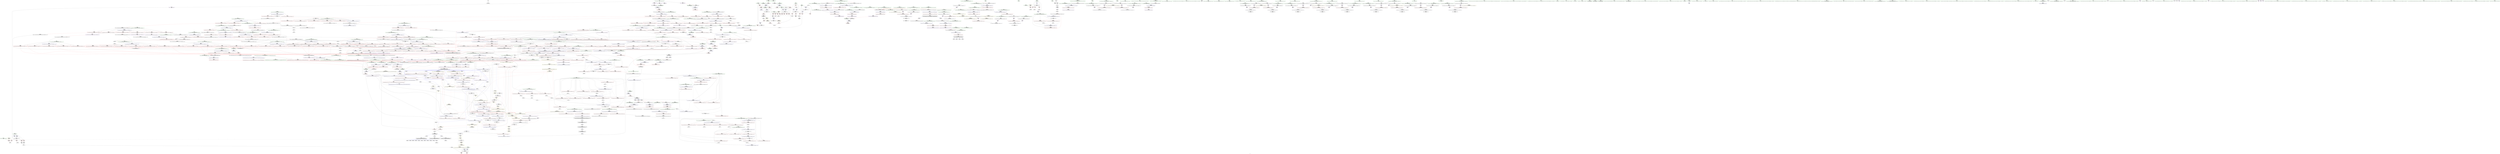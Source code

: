 digraph "SVFG" {
	label="SVFG";

	Node0x55c2f91a1c50 [shape=record,color=grey,label="{NodeID: 0\nNullPtr}"];
	Node0x55c2f91a1c50 -> Node0x55c2f91fe5d0[style=solid];
	Node0x55c2f92c34e0 [shape=record,color=yellow,style=double,label="{NodeID: 1882\n2V_4 = CSCHI(MR_2V_2)\npts\{8 \}\nCS[]|{<s0>24}}"];
	Node0x55c2f92c34e0:s0 -> Node0x55c2f9282af0[style=dashed,color=red];
	Node0x55c2f920ead0 [shape=record,color=blue,label="{NodeID: 775\n754\<--764\n__secondChild\<--\n_ZSt13__adjust_heapIPiliN9__gnu_cxx5__ops15_Iter_comp_iterISt7greaterIiEEEEvT_T0_S8_T1_T2_\n}"];
	Node0x55c2f920ead0 -> Node0x55c2f9219d90[style=dashed];
	Node0x55c2f920ead0 -> Node0x55c2f9219e60[style=dashed];
	Node0x55c2f920ead0 -> Node0x55c2f921a340[style=dashed];
	Node0x55c2f920ead0 -> Node0x55c2f921a410[style=dashed];
	Node0x55c2f920ead0 -> Node0x55c2f920eba0[style=dashed];
	Node0x55c2f920ead0 -> Node0x55c2f920eee0[style=dashed];
	Node0x55c2f920ead0 -> Node0x55c2f92842f0[style=dashed];
	Node0x55c2f9205760 [shape=record,color=red,label="{NodeID: 443\n348\<--303\n\<--__cut\n_ZSt16__introsort_loopIPilN9__gnu_cxx5__ops15_Iter_comp_iterISt7greaterIiEEEEvT_S7_T0_T1_\n|{<s0>24}}"];
	Node0x55c2f9205760:s0 -> Node0x55c2f9325940[style=solid,color=red];
	Node0x55c2f91f99d0 [shape=record,color=green,label="{NodeID: 111\n599\<--600\n__last.addr\<--__last.addr_field_insensitive\n_ZSt11__make_heapIPiN9__gnu_cxx5__ops15_Iter_comp_iterISt7greaterIiEEEEvT_S7_RT0_\n}"];
	Node0x55c2f91f99d0 -> Node0x55c2f9217c40[style=solid];
	Node0x55c2f91f99d0 -> Node0x55c2f9217d10[style=solid];
	Node0x55c2f91f99d0 -> Node0x55c2f9225050[style=solid];
	Node0x55c2f93219a0 [shape=record,color=black,label="{NodeID: 1993\n999 = PHI(664, )\n}"];
	Node0x55c2f921af70 [shape=record,color=red,label="{NodeID: 554\n895\<--875\n\<--__holeIndex.addr\n_ZSt11__push_heapIPiliN9__gnu_cxx5__ops14_Iter_comp_valISt7greaterIiEEEEvT_T0_S8_T1_RT2_\n}"];
	Node0x55c2f921af70 -> Node0x55c2f92500c0[style=solid];
	Node0x55c2f924ea40 [shape=record,color=grey,label="{NodeID: 1329\n120 = Binary(119, 61, )\n}"];
	Node0x55c2f924ea40 -> Node0x55c2f92227b0[style=solid];
	Node0x55c2f91fe020 [shape=record,color=green,label="{NodeID: 222\n1441\<--1442\nthis.addr\<--this.addr_field_insensitive\n_ZN9__gnu_cxx5__ops14_Val_comp_iterISt7greaterIiEEclIiPiEEbRT_T0_\n}"];
	Node0x55c2f91fe020 -> Node0x55c2f9220e80[style=solid];
	Node0x55c2f91fe020 -> Node0x55c2f922e690[style=solid];
	Node0x55c2f92209a0 [shape=record,color=red,label="{NodeID: 665\n1414\<--1397\n\<--__result.addr\n_ZNSt20__copy_move_backwardILb1ELb1ESt26random_access_iterator_tagE13__copy_move_bIiEEPT_PKS3_S6_S4_\n}"];
	Node0x55c2f92209a0 -> Node0x55c2f9202840[style=solid];
	Node0x55c2f920bbb0 [shape=record,color=purple,label="{NodeID: 333\n1506\<--451\noffset_0\<--\n}"];
	Node0x55c2f920bbb0 -> Node0x55c2f9224350[style=solid];
	Node0x55c2f91f5a00 [shape=record,color=green,label="{NodeID: 1\n4\<--1\n.str\<--dummyObj\nGlob }"];
	Node0x55c2f920eba0 [shape=record,color=blue,label="{NodeID: 776\n754\<--775\n__secondChild\<--mul\n_ZSt13__adjust_heapIPiliN9__gnu_cxx5__ops15_Iter_comp_iterISt7greaterIiEEEEvT_T0_S8_T1_T2_\n}"];
	Node0x55c2f920eba0 -> Node0x55c2f9219d90[style=dashed];
	Node0x55c2f920eba0 -> Node0x55c2f9219e60[style=dashed];
	Node0x55c2f920eba0 -> Node0x55c2f9219f30[style=dashed];
	Node0x55c2f920eba0 -> Node0x55c2f921a000[style=dashed];
	Node0x55c2f920eba0 -> Node0x55c2f921a0d0[style=dashed];
	Node0x55c2f920eba0 -> Node0x55c2f921a1a0[style=dashed];
	Node0x55c2f920eba0 -> Node0x55c2f921a270[style=dashed];
	Node0x55c2f920eba0 -> Node0x55c2f921a340[style=dashed];
	Node0x55c2f920eba0 -> Node0x55c2f921a410[style=dashed];
	Node0x55c2f920eba0 -> Node0x55c2f920eba0[style=dashed];
	Node0x55c2f920eba0 -> Node0x55c2f920ec70[style=dashed];
	Node0x55c2f920eba0 -> Node0x55c2f920eee0[style=dashed];
	Node0x55c2f920eba0 -> Node0x55c2f92842f0[style=dashed];
	Node0x55c2f9205830 [shape=record,color=red,label="{NodeID: 444\n355\<--303\n\<--__cut\n_ZSt16__introsort_loopIPilN9__gnu_cxx5__ops15_Iter_comp_iterISt7greaterIiEEEEvT_S7_T0_T1_\n}"];
	Node0x55c2f9205830 -> Node0x55c2f9223b30[style=solid];
	Node0x55c2f91f9aa0 [shape=record,color=green,label="{NodeID: 112\n601\<--602\n__comp.addr\<--__comp.addr_field_insensitive\n_ZSt11__make_heapIPiN9__gnu_cxx5__ops15_Iter_comp_iterISt7greaterIiEEEEvT_S7_RT0_\n}"];
	Node0x55c2f91f9aa0 -> Node0x55c2f9217de0[style=solid];
	Node0x55c2f91f9aa0 -> Node0x55c2f9225120[style=solid];
	Node0x55c2f9321ab0 [shape=record,color=black,label="{NodeID: 1994\n1003 = PHI(664, )\n}"];
	Node0x55c2f921b040 [shape=record,color=red,label="{NodeID: 555\n915\<--875\n\<--__holeIndex.addr\n_ZSt11__push_heapIPiliN9__gnu_cxx5__ops14_Iter_comp_valISt7greaterIiEEEEvT_T0_S8_T1_RT2_\n}"];
	Node0x55c2f924ebc0 [shape=record,color=grey,label="{NodeID: 1330\n116 = Binary(115, 114, )\n}"];
	Node0x55c2f924ebc0 -> Node0x55c2f92226e0[style=solid];
	Node0x55c2f91fe0f0 [shape=record,color=green,label="{NodeID: 223\n1443\<--1444\n__val.addr\<--__val.addr_field_insensitive\n_ZN9__gnu_cxx5__ops14_Val_comp_iterISt7greaterIiEEclIiPiEEbRT_T0_\n}"];
	Node0x55c2f91fe0f0 -> Node0x55c2f9220f50[style=solid];
	Node0x55c2f91fe0f0 -> Node0x55c2f922e760[style=solid];
	Node0x55c2f9220a70 [shape=record,color=red,label="{NodeID: 666\n1427\<--1397\n\<--__result.addr\n_ZNSt20__copy_move_backwardILb1ELb1ESt26random_access_iterator_tagE13__copy_move_bIiEEPT_PKS3_S6_S4_\n}"];
	Node0x55c2f9220a70 -> Node0x55c2f9202910[style=solid];
	Node0x55c2f920bc80 [shape=record,color=purple,label="{NodeID: 334\n1507\<--452\noffset_0\<--\n}"];
	Node0x55c2f920bc80 -> Node0x55c2f92219e0[style=solid];
	Node0x55c2f91f5d40 [shape=record,color=green,label="{NodeID: 2\n9\<--1\n.str.1\<--dummyObj\nGlob }"];
	Node0x55c2f92c37a0 [shape=record,color=yellow,style=double,label="{NodeID: 1884\n2V_2 = CSCHI(MR_2V_1)\npts\{8 \}\nCS[]|{<s0>29}}"];
	Node0x55c2f92c37a0:s0 -> Node0x55c2f9295c10[style=dashed,color=red];
	Node0x55c2f920ec70 [shape=record,color=blue,label="{NodeID: 777\n754\<--787\n__secondChild\<--dec\n_ZSt13__adjust_heapIPiliN9__gnu_cxx5__ops15_Iter_comp_iterISt7greaterIiEEEEvT_T0_S8_T1_T2_\n}"];
	Node0x55c2f920ec70 -> Node0x55c2f9219d90[style=dashed];
	Node0x55c2f920ec70 -> Node0x55c2f9219e60[style=dashed];
	Node0x55c2f920ec70 -> Node0x55c2f921a1a0[style=dashed];
	Node0x55c2f920ec70 -> Node0x55c2f921a270[style=dashed];
	Node0x55c2f920ec70 -> Node0x55c2f921a340[style=dashed];
	Node0x55c2f920ec70 -> Node0x55c2f921a410[style=dashed];
	Node0x55c2f920ec70 -> Node0x55c2f920eba0[style=dashed];
	Node0x55c2f920ec70 -> Node0x55c2f920eee0[style=dashed];
	Node0x55c2f920ec70 -> Node0x55c2f92842f0[style=dashed];
	Node0x55c2f9205900 [shape=record,color=red,label="{NodeID: 445\n364\<--361\n\<--__n.addr\n_ZSt4__lgl\n}"];
	Node0x55c2f91f9b70 [shape=record,color=green,label="{NodeID: 113\n603\<--604\n__len\<--__len_field_insensitive\n_ZSt11__make_heapIPiN9__gnu_cxx5__ops15_Iter_comp_iterISt7greaterIiEEEEvT_S7_RT0_\n}"];
	Node0x55c2f91f9b70 -> Node0x55c2f9217eb0[style=solid];
	Node0x55c2f91f9b70 -> Node0x55c2f9217f80[style=solid];
	Node0x55c2f91f9b70 -> Node0x55c2f92251f0[style=solid];
	Node0x55c2f9321bc0 [shape=record,color=black,label="{NodeID: 1995\n1013 = PHI(664, )\n}"];
	Node0x55c2f921b110 [shape=record,color=red,label="{NodeID: 556\n920\<--875\n\<--__holeIndex.addr\n_ZSt11__push_heapIPiliN9__gnu_cxx5__ops14_Iter_comp_valISt7greaterIiEEEEvT_T0_S8_T1_RT2_\n}"];
	Node0x55c2f921b110 -> Node0x55c2f924b040[style=solid];
	Node0x55c2f924ed40 [shape=record,color=grey,label="{NodeID: 1331\n114 = Binary(106, 113, )\n}"];
	Node0x55c2f924ed40 -> Node0x55c2f924ebc0[style=solid];
	Node0x55c2f91fe1c0 [shape=record,color=green,label="{NodeID: 224\n1445\<--1446\n__it.addr\<--__it.addr_field_insensitive\n_ZN9__gnu_cxx5__ops14_Val_comp_iterISt7greaterIiEEclIiPiEEbRT_T0_\n}"];
	Node0x55c2f91fe1c0 -> Node0x55c2f9221020[style=solid];
	Node0x55c2f91fe1c0 -> Node0x55c2f922e830[style=solid];
	Node0x55c2f9220b40 [shape=record,color=red,label="{NodeID: 667\n1411\<--1399\n\<--_Num\n_ZNSt20__copy_move_backwardILb1ELb1ESt26random_access_iterator_tagE13__copy_move_bIiEEPT_PKS3_S6_S4_\n}"];
	Node0x55c2f9220b40 -> Node0x55c2f9250540[style=solid];
	Node0x55c2f929cfb0 [shape=record,color=yellow,style=double,label="{NodeID: 1442\n40V_1 = ENCHI(MR_40V_0)\npts\{199 \}\nFun[main]}"];
	Node0x55c2f929cfb0 -> Node0x55c2f92044b0[style=dashed];
	Node0x55c2f920bd50 [shape=record,color=purple,label="{NodeID: 335\n492\<--491\nadd.ptr1\<--\n_ZSt27__unguarded_partition_pivotIPiN9__gnu_cxx5__ops15_Iter_comp_iterISt7greaterIiEEEET_S7_S7_T0_\n|{<s0>36}}"];
	Node0x55c2f920bd50:s0 -> Node0x55c2f9317f90[style=solid,color=red];
	Node0x55c2f91f5e00 [shape=record,color=green,label="{NodeID: 3\n11\<--1\n.str.2\<--dummyObj\nGlob }"];
	Node0x55c2f920ed40 [shape=record,color=blue,label="{NodeID: 778\n797\<--794\nadd.ptr5\<--\n_ZSt13__adjust_heapIPiliN9__gnu_cxx5__ops15_Iter_comp_iterISt7greaterIiEEEEvT_T0_S8_T1_T2_\n}"];
	Node0x55c2f920ed40 -> Node0x55c2f9293910[style=dashed];
	Node0x55c2f92059d0 [shape=record,color=red,label="{NodeID: 446\n397\<--384\n\<--__first.addr\n_ZSt22__final_insertion_sortIPiN9__gnu_cxx5__ops15_Iter_comp_iterISt7greaterIiEEEEvT_S7_T0_\n}"];
	Node0x55c2f92059d0 -> Node0x55c2f9208130[style=solid];
	Node0x55c2f91f9c40 [shape=record,color=green,label="{NodeID: 114\n605\<--606\n__parent\<--__parent_field_insensitive\n_ZSt11__make_heapIPiN9__gnu_cxx5__ops15_Iter_comp_iterISt7greaterIiEEEEvT_S7_RT0_\n}"];
	Node0x55c2f91f9c40 -> Node0x55c2f9218050[style=solid];
	Node0x55c2f91f9c40 -> Node0x55c2f9218120[style=solid];
	Node0x55c2f91f9c40 -> Node0x55c2f92181f0[style=solid];
	Node0x55c2f91f9c40 -> Node0x55c2f92182c0[style=solid];
	Node0x55c2f91f9c40 -> Node0x55c2f92252c0[style=solid];
	Node0x55c2f91f9c40 -> Node0x55c2f9225530[style=solid];
	Node0x55c2f9321cd0 [shape=record,color=black,label="{NodeID: 1996\n1027 = PHI(664, )\n}"];
	Node0x55c2f921b1e0 [shape=record,color=red,label="{NodeID: 557\n928\<--875\n\<--__holeIndex.addr\n_ZSt11__push_heapIPiliN9__gnu_cxx5__ops14_Iter_comp_valISt7greaterIiEEEEvT_T0_S8_T1_RT2_\n}"];
	Node0x55c2f924eec0 [shape=record,color=grey,label="{NodeID: 1332\n371 = Binary(372, 370, )\n}"];
	Node0x55c2f924eec0 -> Node0x55c2f9207ab0[style=solid];
	Node0x55c2f91fe290 [shape=record,color=green,label="{NodeID: 225\n1459\<--1460\nthis.addr\<--this.addr_field_insensitive\n_ZN9__gnu_cxx5__ops14_Val_comp_iterISt7greaterIiEEC2EONS0_15_Iter_comp_iterIS3_EE\n}"];
	Node0x55c2f91fe290 -> Node0x55c2f92210f0[style=solid];
	Node0x55c2f91fe290 -> Node0x55c2f922e900[style=solid];
	Node0x55c2f9220c10 [shape=record,color=red,label="{NodeID: 668\n1415\<--1399\n\<--_Num\n_ZNSt20__copy_move_backwardILb1ELb1ESt26random_access_iterator_tagE13__copy_move_bIiEEPT_PKS3_S6_S4_\n}"];
	Node0x55c2f9220c10 -> Node0x55c2f924c3c0[style=solid];
	Node0x55c2f920be20 [shape=record,color=purple,label="{NodeID: 336\n495\<--494\nadd.ptr2\<--\n_ZSt27__unguarded_partition_pivotIPiN9__gnu_cxx5__ops15_Iter_comp_iterISt7greaterIiEEEET_S7_S7_T0_\n|{<s0>36}}"];
	Node0x55c2f920be20:s0 -> Node0x55c2f9318210[style=solid,color=red];
	Node0x55c2f91f5ec0 [shape=record,color=green,label="{NodeID: 4\n13\<--1\n.str.3\<--dummyObj\nGlob }"];
	Node0x55c2f920ee10 [shape=record,color=blue,label="{NodeID: 779\n746\<--799\n__holeIndex.addr\<--\n_ZSt13__adjust_heapIPiliN9__gnu_cxx5__ops15_Iter_comp_iterISt7greaterIiEEEEvT_T0_S8_T1_T2_\n}"];
	Node0x55c2f920ee10 -> Node0x55c2f92197e0[style=dashed];
	Node0x55c2f920ee10 -> Node0x55c2f92198b0[style=dashed];
	Node0x55c2f920ee10 -> Node0x55c2f920ee10[style=dashed];
	Node0x55c2f920ee10 -> Node0x55c2f920f080[style=dashed];
	Node0x55c2f920ee10 -> Node0x55c2f9283e20[style=dashed];
	Node0x55c2f9205aa0 [shape=record,color=red,label="{NodeID: 447\n404\<--384\n\<--__first.addr\n_ZSt22__final_insertion_sortIPiN9__gnu_cxx5__ops15_Iter_comp_iterISt7greaterIiEEEEvT_S7_T0_\n|{<s0>27}}"];
	Node0x55c2f9205aa0:s0 -> Node0x55c2f9326dd0[style=solid,color=red];
	Node0x55c2f91fe6a0 [shape=record,color=green,label="{NodeID: 115\n607\<--608\n__value\<--__value_field_insensitive\n_ZSt11__make_heapIPiN9__gnu_cxx5__ops15_Iter_comp_iterISt7greaterIiEEEEvT_S7_RT0_\n|{|<s1>44}}"];
	Node0x55c2f91fe6a0 -> Node0x55c2f9225390[style=solid];
	Node0x55c2f91fe6a0:s1 -> Node0x55c2f93198b0[style=solid,color=red];
	Node0x55c2f9321de0 [shape=record,color=black,label="{NodeID: 1997\n1035 = PHI(664, )\n}"];
	Node0x55c2f921b2b0 [shape=record,color=red,label="{NodeID: 558\n896\<--877\n\<--__topIndex.addr\n_ZSt11__push_heapIPiliN9__gnu_cxx5__ops14_Iter_comp_valISt7greaterIiEEEEvT_T0_S8_T1_RT2_\n}"];
	Node0x55c2f921b2b0 -> Node0x55c2f92500c0[style=solid];
	Node0x55c2f924f040 [shape=record,color=grey,label="{NodeID: 1333\n619 = Binary(618, 249, )\n}"];
	Node0x55c2f924f040 -> Node0x55c2f92518c0[style=solid];
	Node0x55c2f91fe360 [shape=record,color=green,label="{NodeID: 226\n1461\<--1462\n__comp.addr\<--__comp.addr_field_insensitive\n_ZN9__gnu_cxx5__ops14_Val_comp_iterISt7greaterIiEEC2EONS0_15_Iter_comp_iterIS3_EE\n}"];
	Node0x55c2f91fe360 -> Node0x55c2f92211c0[style=solid];
	Node0x55c2f91fe360 -> Node0x55c2f922e9d0[style=solid];
	Node0x55c2f9220ce0 [shape=record,color=red,label="{NodeID: 669\n1421\<--1399\n\<--_Num\n_ZNSt20__copy_move_backwardILb1ELb1ESt26random_access_iterator_tagE13__copy_move_bIiEEPT_PKS3_S6_S4_\n}"];
	Node0x55c2f9220ce0 -> Node0x55c2f924c540[style=solid];
	Node0x55c2f929d170 [shape=record,color=yellow,style=double,label="{NodeID: 1444\n2V_1 = ENCHI(MR_2V_0)\npts\{8 \}\nFun[_ZSt13move_backwardIPiS0_ET0_T_S2_S1_]|{<s0>95}}"];
	Node0x55c2f929d170:s0 -> Node0x55c2f9289fd0[style=dashed,color=red];
	Node0x55c2f920bef0 [shape=record,color=purple,label="{NodeID: 337\n1509\<--496\noffset_0\<--\n}"];
	Node0x55c2f920bef0 -> Node0x55c2f9224690[style=solid];
	Node0x55c2f91f6730 [shape=record,color=green,label="{NodeID: 5\n15\<--1\n.str.4\<--dummyObj\nGlob }"];
	Node0x55c2f92c3bc0 [shape=record,color=yellow,style=double,label="{NodeID: 1887\n2V_2 = CSCHI(MR_2V_1)\npts\{8 \}\nCS[]|{<s0>38}}"];
	Node0x55c2f92c3bc0:s0 -> Node0x55c2f9281de0[style=dashed,color=red];
	Node0x55c2f920eee0 [shape=record,color=blue,label="{NodeID: 780\n754\<--814\n__secondChild\<--mul12\n_ZSt13__adjust_heapIPiliN9__gnu_cxx5__ops15_Iter_comp_iterISt7greaterIiEEEEvT_T0_S8_T1_T2_\n}"];
	Node0x55c2f920eee0 -> Node0x55c2f921a4e0[style=dashed];
	Node0x55c2f920eee0 -> Node0x55c2f921a5b0[style=dashed];
	Node0x55c2f920eee0 -> Node0x55c2f92842f0[style=dashed];
	Node0x55c2f9205b70 [shape=record,color=red,label="{NodeID: 448\n405\<--384\n\<--__first.addr\n_ZSt22__final_insertion_sortIPiN9__gnu_cxx5__ops15_Iter_comp_iterISt7greaterIiEEEEvT_S7_T0_\n}"];
	Node0x55c2f9205b70 -> Node0x55c2f920b530[style=solid];
	Node0x55c2f91fe770 [shape=record,color=green,label="{NodeID: 116\n609\<--610\nagg.tmp\<--agg.tmp_field_insensitive\n_ZSt11__make_heapIPiN9__gnu_cxx5__ops15_Iter_comp_iterISt7greaterIiEEEEvT_S7_RT0_\n}"];
	Node0x55c2f91fe770 -> Node0x55c2f9208af0[style=solid];
	Node0x55c2f9321ef0 [shape=record,color=black,label="{NodeID: 1998\n1067 = PHI(664, )\n}"];
	Node0x55c2f921b380 [shape=record,color=red,label="{NodeID: 559\n899\<--881\n\<--__comp.addr\n_ZSt11__push_heapIPiliN9__gnu_cxx5__ops14_Iter_comp_valISt7greaterIiEEEEvT_T0_S8_T1_RT2_\n|{<s0>61}}"];
	Node0x55c2f921b380:s0 -> Node0x55c2f9324ea0[style=solid,color=red];
	Node0x55c2f924f1c0 [shape=record,color=grey,label="{NodeID: 1334\n618 = Binary(616, 617, )\n}"];
	Node0x55c2f924f1c0 -> Node0x55c2f924f040[style=solid];
	Node0x55c2f91fe430 [shape=record,color=green,label="{NodeID: 227\n1473\<--1474\n__comp\<--__comp_field_insensitive\n_ZN9__gnu_cxx5__ops15_Iter_comp_iterISt7greaterIiEEC2ES3_\n|{<s0>110}}"];
	Node0x55c2f91fe430:s0 -> Node0x55c2f93264a0[style=solid,color=red];
	Node0x55c2f9220db0 [shape=record,color=red,label="{NodeID: 670\n1428\<--1399\n\<--_Num\n_ZNSt20__copy_move_backwardILb1ELb1ESt26random_access_iterator_tagE13__copy_move_bIiEEPT_PKS3_S6_S4_\n}"];
	Node0x55c2f9220db0 -> Node0x55c2f924b940[style=solid];
	Node0x55c2f920bfc0 [shape=record,color=purple,label="{NodeID: 338\n1510\<--497\noffset_0\<--\n}"];
	Node0x55c2f920bfc0 -> Node0x55c2f9221ab0[style=solid];
	Node0x55c2f91f67c0 [shape=record,color=green,label="{NodeID: 6\n47\<--1\n\<--dummyObj\nCan only get source location for instruction, argument, global var or function.}"];
	Node0x55c2f92c3d20 [shape=record,color=yellow,style=double,label="{NodeID: 1888\n2V_3 = CSCHI(MR_2V_2)\npts\{8 \}\nCS[]|{<s0>22}}"];
	Node0x55c2f92c3d20:s0 -> Node0x55c2f92c34e0[style=dashed,color=blue];
	Node0x55c2f920efb0 [shape=record,color=blue,label="{NodeID: 781\n824\<--821\nadd.ptr16\<--\n_ZSt13__adjust_heapIPiliN9__gnu_cxx5__ops15_Iter_comp_iterISt7greaterIiEEEEvT_T0_S8_T1_T2_\n}"];
	Node0x55c2f920efb0 -> Node0x55c2f92824c0[style=dashed];
	Node0x55c2f92270b0 [shape=record,color=yellow,style=double,label="{NodeID: 1556\n100V_1 = ENCHI(MR_100V_0)\npts\{608 699 880 1121 1153 1281 \}\nFun[_ZSt13__adjust_heapIPiliN9__gnu_cxx5__ops15_Iter_comp_iterISt7greaterIiEEEEvT_T0_S8_T1_T2_]}"];
	Node0x55c2f92270b0 -> Node0x55c2f921a680[style=dashed];
	Node0x55c2f92270b0 -> Node0x55c2f921a750[style=dashed];
	Node0x55c2f92270b0 -> Node0x55c2f921a820[style=dashed];
	Node0x55c2f9205c40 [shape=record,color=red,label="{NodeID: 449\n413\<--384\n\<--__first.addr\n_ZSt22__final_insertion_sortIPiN9__gnu_cxx5__ops15_Iter_comp_iterISt7greaterIiEEEEvT_S7_T0_\n}"];
	Node0x55c2f9205c40 -> Node0x55c2f920b7a0[style=solid];
	Node0x55c2f91fe840 [shape=record,color=green,label="{NodeID: 117\n639\<--640\n_ZSt4moveIRiEONSt16remove_referenceIT_E4typeEOS2_\<--_ZSt4moveIRiEONSt16remove_referenceIT_E4typeEOS2__field_insensitive\n}"];
	Node0x55c2f9322030 [shape=record,color=black,label="{NodeID: 1999\n1079 = PHI(664, )\n}"];
	Node0x55c2f921b450 [shape=record,color=red,label="{NodeID: 560\n901\<--883\n\<--__parent\n_ZSt11__push_heapIPiliN9__gnu_cxx5__ops14_Iter_comp_valISt7greaterIiEEEEvT_T0_S8_T1_RT2_\n}"];
	Node0x55c2f924f340 [shape=record,color=grey,label="{NodeID: 1335\n128 = Binary(127, 126, )\n}"];
	Node0x55c2f924f340 -> Node0x55c2f9222950[style=solid];
	Node0x55c2f91fe500 [shape=record,color=green,label="{NodeID: 228\n1475\<--1476\nthis.addr\<--this.addr_field_insensitive\n_ZN9__gnu_cxx5__ops15_Iter_comp_iterISt7greaterIiEEC2ES3_\n}"];
	Node0x55c2f91fe500 -> Node0x55c2f9221290[style=solid];
	Node0x55c2f91fe500 -> Node0x55c2f922eaa0[style=solid];
	Node0x55c2f9220e80 [shape=record,color=red,label="{NodeID: 671\n1450\<--1441\nthis1\<--this.addr\n_ZN9__gnu_cxx5__ops14_Val_comp_iterISt7greaterIiEEclIiPiEEbRT_T0_\n}"];
	Node0x55c2f9220e80 -> Node0x55c2f920d820[style=solid];
	Node0x55c2f920c090 [shape=record,color=purple,label="{NodeID: 339\n503\<--502\nadd.ptr3\<--\n_ZSt27__unguarded_partition_pivotIPiN9__gnu_cxx5__ops15_Iter_comp_iterISt7greaterIiEEEET_S7_S7_T0_\n|{<s0>38}}"];
	Node0x55c2f920c090:s0 -> Node0x55c2f9326060[style=solid,color=red];
	Node0x55c2f91f6850 [shape=record,color=green,label="{NodeID: 7\n61\<--1\n\<--dummyObj\nCan only get source location for instruction, argument, global var or function.}"];
	Node0x55c2f920f080 [shape=record,color=blue,label="{NodeID: 782\n746\<--827\n__holeIndex.addr\<--sub17\n_ZSt13__adjust_heapIPiliN9__gnu_cxx5__ops15_Iter_comp_iterISt7greaterIiEEEEvT_T0_S8_T1_T2_\n}"];
	Node0x55c2f920f080 -> Node0x55c2f9283e20[style=dashed];
	Node0x55c2f9205d10 [shape=record,color=red,label="{NodeID: 450\n423\<--384\n\<--__first.addr\n_ZSt22__final_insertion_sortIPiN9__gnu_cxx5__ops15_Iter_comp_iterISt7greaterIiEEEEvT_S7_T0_\n|{<s0>31}}"];
	Node0x55c2f9205d10:s0 -> Node0x55c2f9326dd0[style=solid,color=red];
	Node0x55c2f91fe940 [shape=record,color=green,label="{NodeID: 118\n653\<--654\n_ZSt13__adjust_heapIPiliN9__gnu_cxx5__ops15_Iter_comp_iterISt7greaterIiEEEEvT_T0_S8_T1_T2_\<--_ZSt13__adjust_heapIPiliN9__gnu_cxx5__ops15_Iter_comp_iterISt7greaterIiEEEEvT_T0_S8_T1_T2__field_insensitive\n}"];
	Node0x55c2f9322170 [shape=record,color=black,label="{NodeID: 2000\n1125 = PHI(730, )\n}"];
	Node0x55c2f9322170 -> Node0x55c2f921e100[style=solid];
	Node0x55c2f921b520 [shape=record,color=red,label="{NodeID: 561\n910\<--883\n\<--__parent\n_ZSt11__push_heapIPiliN9__gnu_cxx5__ops14_Iter_comp_valISt7greaterIiEEEEvT_T0_S8_T1_RT2_\n}"];
	Node0x55c2f924f4c0 [shape=record,color=grey,label="{NodeID: 1336\n124 = Binary(123, 61, )\n}"];
	Node0x55c2f924f4c0 -> Node0x55c2f9222880[style=solid];
	Node0x55c2f91fe5d0 [shape=record,color=black,label="{NodeID: 229\n2\<--3\ndummyVal\<--dummyVal\n}"];
	Node0x55c2f9220f50 [shape=record,color=red,label="{NodeID: 672\n1452\<--1443\n\<--__val.addr\n_ZN9__gnu_cxx5__ops14_Val_comp_iterISt7greaterIiEEclIiPiEEbRT_T0_\n|{<s0>108}}"];
	Node0x55c2f9220f50:s0 -> Node0x55c2f9317330[style=solid,color=red];
	Node0x55c2f920c160 [shape=record,color=purple,label="{NodeID: 340\n1512\<--506\noffset_0\<--\n}"];
	Node0x55c2f920c160 -> Node0x55c2f9224760[style=solid];
	Node0x55c2f91f68e0 [shape=record,color=green,label="{NodeID: 8\n73\<--1\n\<--dummyObj\nCan only get source location for instruction, argument, global var or function.|{<s0>52}}"];
	Node0x55c2f91f68e0:s0 -> Node0x55c2f931ac70[style=solid,color=red];
	Node0x55c2f920f150 [shape=record,color=blue,label="{NodeID: 783\n847\<--846\n__t.addr\<--__t\n_ZSt4moveIRN9__gnu_cxx5__ops15_Iter_comp_iterISt7greaterIiEEEEONSt16remove_referenceIT_E4typeEOS8_\n}"];
	Node0x55c2f920f150 -> Node0x55c2f921a8f0[style=dashed];
	Node0x55c2f9205de0 [shape=record,color=red,label="{NodeID: 451\n396\<--386\n\<--__last.addr\n_ZSt22__final_insertion_sortIPiN9__gnu_cxx5__ops15_Iter_comp_iterISt7greaterIiEEEEvT_S7_T0_\n}"];
	Node0x55c2f9205de0 -> Node0x55c2f9208060[style=solid];
	Node0x55c2f91fea40 [shape=record,color=green,label="{NodeID: 119\n668\<--669\nthis.addr\<--this.addr_field_insensitive\n_ZN9__gnu_cxx5__ops15_Iter_comp_iterISt7greaterIiEEclIPiS6_EEbT_T0_\n}"];
	Node0x55c2f91fea40 -> Node0x55c2f9218530[style=solid];
	Node0x55c2f91fea40 -> Node0x55c2f9225600[style=solid];
	Node0x55c2f9322340 [shape=record,color=black,label="{NodeID: 2001\n1129 = PHI(730, )\n}"];
	Node0x55c2f9322340 -> Node0x55c2f921e1d0[style=solid];
	Node0x55c2f921b5f0 [shape=record,color=red,label="{NodeID: 562\n918\<--883\n\<--__parent\n_ZSt11__push_heapIPiliN9__gnu_cxx5__ops14_Iter_comp_valISt7greaterIiEEEEvT_T0_S8_T1_RT2_\n}"];
	Node0x55c2f921b5f0 -> Node0x55c2f920f970[style=solid];
	Node0x55c2f924f640 [shape=record,color=grey,label="{NodeID: 1337\n83 = cmp(81, 82, )\n}"];
	Node0x55c2f9206800 [shape=record,color=black,label="{NodeID: 230\n195\<--47\nmain_ret\<--\nmain\n}"];
	Node0x55c2f9221020 [shape=record,color=red,label="{NodeID: 673\n1453\<--1445\n\<--__it.addr\n_ZN9__gnu_cxx5__ops14_Val_comp_iterISt7greaterIiEEclIiPiEEbRT_T0_\n|{<s0>108}}"];
	Node0x55c2f9221020:s0 -> Node0x55c2f93174f0[style=solid,color=red];
	Node0x55c2f920c230 [shape=record,color=purple,label="{NodeID: 341\n1513\<--507\noffset_0\<--\n}"];
	Node0x55c2f920c230 -> Node0x55c2f9221b80[style=solid];
	Node0x55c2f91f69a0 [shape=record,color=green,label="{NodeID: 9\n249\<--1\n\<--dummyObj\nCan only get source location for instruction, argument, global var or function.}"];
	Node0x55c2f920f220 [shape=record,color=blue,label="{NodeID: 784\n855\<--853\nthis.addr\<--this\n_ZN9__gnu_cxx5__ops14_Iter_comp_valISt7greaterIiEEC2EONS0_15_Iter_comp_iterIS3_EE\n}"];
	Node0x55c2f920f220 -> Node0x55c2f921a9c0[style=dashed];
	Node0x55c2f9205eb0 [shape=record,color=red,label="{NodeID: 452\n415\<--386\n\<--__last.addr\n_ZSt22__final_insertion_sortIPiN9__gnu_cxx5__ops15_Iter_comp_iterISt7greaterIiEEEEvT_S7_T0_\n|{<s0>29}}"];
	Node0x55c2f9205eb0:s0 -> Node0x55c2f93197a0[style=solid,color=red];
	Node0x55c2f91feb10 [shape=record,color=green,label="{NodeID: 120\n670\<--671\n__it1.addr\<--__it1.addr_field_insensitive\n_ZN9__gnu_cxx5__ops15_Iter_comp_iterISt7greaterIiEEclIPiS6_EEbT_T0_\n}"];
	Node0x55c2f91feb10 -> Node0x55c2f9218600[style=solid];
	Node0x55c2f91feb10 -> Node0x55c2f92256d0[style=solid];
	Node0x55c2f9322480 [shape=record,color=black,label="{NodeID: 2002\n1133 = PHI(730, )\n}"];
	Node0x55c2f9322480 -> Node0x55c2f921e2a0[style=solid];
	Node0x55c2f921b6c0 [shape=record,color=red,label="{NodeID: 563\n913\<--912\n\<--call2\n_ZSt11__push_heapIPiliN9__gnu_cxx5__ops14_Iter_comp_valISt7greaterIiEEEEvT_T0_S8_T1_RT2_\n}"];
	Node0x55c2f921b6c0 -> Node0x55c2f920f8a0[style=solid];
	Node0x55c2f924f7c0 [shape=record,color=grey,label="{NodeID: 1338\n1087 = cmp(1085, 1086, )\n}"];
	Node0x55c2f92068d0 [shape=record,color=black,label="{NodeID: 231\n54\<--53\nidxprom\<--\n_Z4doItv\n}"];
	Node0x55c2f92210f0 [shape=record,color=red,label="{NodeID: 674\n1465\<--1459\nthis1\<--this.addr\n_ZN9__gnu_cxx5__ops14_Val_comp_iterISt7greaterIiEEC2EONS0_15_Iter_comp_iterIS3_EE\n}"];
	Node0x55c2f92210f0 -> Node0x55c2f920d8f0[style=solid];
	Node0x55c2f929d630 [shape=record,color=yellow,style=double,label="{NodeID: 1449\n2V_1 = ENCHI(MR_2V_0)\npts\{8 \}\nFun[_ZSt27__unguarded_partition_pivotIPiN9__gnu_cxx5__ops15_Iter_comp_iterISt7greaterIiEEEET_S7_S7_T0_]|{<s0>36}}"];
	Node0x55c2f929d630:s0 -> Node0x55c2f92a1160[style=dashed,color=red];
	Node0x55c2f920c300 [shape=record,color=purple,label="{NodeID: 342\n557\<--556\nincdec.ptr\<--\n_ZSt13__heap_selectIPiN9__gnu_cxx5__ops15_Iter_comp_iterISt7greaterIiEEEEvT_S7_S7_T0_\n}"];
	Node0x55c2f920c300 -> Node0x55c2f9224b70[style=solid];
	Node0x55c2f91f6aa0 [shape=record,color=green,label="{NodeID: 10\n254\<--1\n\<--dummyObj\nCan only get source location for instruction, argument, global var or function.}"];
	Node0x55c2f92c42a0 [shape=record,color=yellow,style=double,label="{NodeID: 1892\n2V_2 = CSCHI(MR_2V_1)\npts\{8 \}\nCS[]|{<s0>95}}"];
	Node0x55c2f92c42a0:s0 -> Node0x55c2f92c5480[style=dashed,color=blue];
	Node0x55c2f920f2f0 [shape=record,color=blue,label="{NodeID: 785\n857\<--854\n__comp.addr\<--__comp\n_ZN9__gnu_cxx5__ops14_Iter_comp_valISt7greaterIiEEC2EONS0_15_Iter_comp_iterIS3_EE\n}"];
	Node0x55c2f920f2f0 -> Node0x55c2f921aa90[style=dashed];
	Node0x55c2f9205f80 [shape=record,color=red,label="{NodeID: 453\n424\<--386\n\<--__last.addr\n_ZSt22__final_insertion_sortIPiN9__gnu_cxx5__ops15_Iter_comp_iterISt7greaterIiEEEEvT_S7_T0_\n|{<s0>31}}"];
	Node0x55c2f9205f80:s0 -> Node0x55c2f9326f50[style=solid,color=red];
	Node0x55c2f91febe0 [shape=record,color=green,label="{NodeID: 121\n672\<--673\n__it2.addr\<--__it2.addr_field_insensitive\n_ZN9__gnu_cxx5__ops15_Iter_comp_iterISt7greaterIiEEclIPiS6_EEbT_T0_\n}"];
	Node0x55c2f91febe0 -> Node0x55c2f92186d0[style=solid];
	Node0x55c2f91febe0 -> Node0x55c2f92257a0[style=solid];
	Node0x55c2f93225c0 [shape=record,color=black,label="{NodeID: 2003\n1177 = PHI(664, )\n}"];
	Node0x55c2f921b790 [shape=record,color=red,label="{NodeID: 564\n926\<--925\n\<--call6\n_ZSt11__push_heapIPiliN9__gnu_cxx5__ops14_Iter_comp_valISt7greaterIiEEEEvT_T0_S8_T1_RT2_\n}"];
	Node0x55c2f921b790 -> Node0x55c2f920fb10[style=solid];
	Node0x55c2f924f940 [shape=record,color=grey,label="{NodeID: 1339\n103 = cmp(101, 102, )\n}"];
	Node0x55c2f92069a0 [shape=record,color=black,label="{NodeID: 232\n65\<--64\nidx.ext\<--\n_Z4doItv\n}"];
	Node0x55c2f92211c0 [shape=record,color=red,label="{NodeID: 675\n1467\<--1461\n\<--__comp.addr\n_ZN9__gnu_cxx5__ops14_Val_comp_iterISt7greaterIiEEC2EONS0_15_Iter_comp_iterIS3_EE\n}"];
	Node0x55c2f92211c0 -> Node0x55c2f920d9c0[style=solid];
	Node0x55c2f920c3d0 [shape=record,color=purple,label="{NodeID: 343\n584\<--583\nincdec.ptr\<--\n_ZSt11__sort_heapIPiN9__gnu_cxx5__ops15_Iter_comp_iterISt7greaterIiEEEEvT_S7_RT0_\n}"];
	Node0x55c2f920c3d0 -> Node0x55c2f9224eb0[style=solid];
	Node0x55c2f91f6ba0 [shape=record,color=green,label="{NodeID: 11\n258\<--1\n\<--dummyObj\nCan only get source location for instruction, argument, global var or function.}"];
	Node0x55c2f92c4400 [shape=record,color=yellow,style=double,label="{NodeID: 1893\n2V_3 = CSCHI(MR_2V_2)\npts\{8 \}\nCS[]|{<s0>41|<s1>42}}"];
	Node0x55c2f92c4400:s0 -> Node0x55c2f928ee10[style=dashed,color=blue];
	Node0x55c2f92c4400:s1 -> Node0x55c2f9299810[style=dashed,color=blue];
	Node0x55c2f920f3c0 [shape=record,color=blue,label="{NodeID: 786\n873\<--868\n__first.addr\<--__first\n_ZSt11__push_heapIPiliN9__gnu_cxx5__ops14_Iter_comp_valISt7greaterIiEEEEvT_T0_S8_T1_RT2_\n}"];
	Node0x55c2f920f3c0 -> Node0x55c2f921ab60[style=dashed];
	Node0x55c2f920f3c0 -> Node0x55c2f921ac30[style=dashed];
	Node0x55c2f920f3c0 -> Node0x55c2f921ad00[style=dashed];
	Node0x55c2f920f3c0 -> Node0x55c2f921add0[style=dashed];
	Node0x55c2f9206050 [shape=record,color=red,label="{NodeID: 454\n448\<--437\n\<--__first.addr\n_ZSt14__partial_sortIPiN9__gnu_cxx5__ops15_Iter_comp_iterISt7greaterIiEEEEvT_S7_S7_T0_\n|{<s0>33}}"];
	Node0x55c2f9206050:s0 -> Node0x55c2f9316c90[style=solid,color=red];
	Node0x55c2f91fecb0 [shape=record,color=green,label="{NodeID: 122\n682\<--683\n_ZNKSt7greaterIiEclERKiS2_\<--_ZNKSt7greaterIiEclERKiS2__field_insensitive\n}"];
	Node0x55c2f93226d0 [shape=record,color=black,label="{NodeID: 2004\n1180 = PHI(730, )\n}"];
	Node0x55c2f93226d0 -> Node0x55c2f921eed0[style=solid];
	Node0x55c2f921b860 [shape=record,color=red,label="{NodeID: 565\n937\<--934\n\<--__t.addr\n_ZSt4moveIRSt7greaterIiEEONSt16remove_referenceIT_E4typeEOS4_\n}"];
	Node0x55c2f921b860 -> Node0x55c2f9209580[style=solid];
	Node0x55c2f924fac0 [shape=record,color=grey,label="{NodeID: 1340\n402 = cmp(401, 320, )\n}"];
	Node0x55c2f9206a70 [shape=record,color=black,label="{NodeID: 233\n106\<--105\nconv\<--\n_Z4doItv\n}"];
	Node0x55c2f9206a70 -> Node0x55c2f924ed40[style=solid];
	Node0x55c2f9221290 [shape=record,color=red,label="{NodeID: 676\n1478\<--1475\nthis1\<--this.addr\n_ZN9__gnu_cxx5__ops15_Iter_comp_iterISt7greaterIiEEC2ES3_\n}"];
	Node0x55c2f9221290 -> Node0x55c2f920da90[style=solid];
	Node0x55c2f920c4a0 [shape=record,color=purple,label="{NodeID: 344\n1515\<--649\noffset_0\<--\n}"];
	Node0x55c2f920c4a0 -> Node0x55c2f9225460[style=solid];
	Node0x55c2f91f6ca0 [shape=record,color=green,label="{NodeID: 12\n259\<--1\n\<--dummyObj\nCan only get source location for instruction, argument, global var or function.}"];
	Node0x55c2f920f490 [shape=record,color=blue,label="{NodeID: 787\n875\<--869\n__holeIndex.addr\<--__holeIndex\n_ZSt11__push_heapIPiliN9__gnu_cxx5__ops14_Iter_comp_valISt7greaterIiEEEEvT_T0_S8_T1_RT2_\n}"];
	Node0x55c2f920f490 -> Node0x55c2f921aea0[style=dashed];
	Node0x55c2f920f490 -> Node0x55c2f929b610[style=dashed];
	Node0x55c2f9206120 [shape=record,color=red,label="{NodeID: 455\n457\<--437\n\<--__first.addr\n_ZSt14__partial_sortIPiN9__gnu_cxx5__ops15_Iter_comp_iterISt7greaterIiEEEEvT_S7_S7_T0_\n|{<s0>34}}"];
	Node0x55c2f9206120:s0 -> Node0x55c2f9318350[style=solid,color=red];
	Node0x55c2f91fedb0 [shape=record,color=green,label="{NodeID: 123\n690\<--691\n__first.addr\<--__first.addr_field_insensitive\n_ZSt10__pop_heapIPiN9__gnu_cxx5__ops15_Iter_comp_iterISt7greaterIiEEEEvT_S7_S7_RT0_\n}"];
	Node0x55c2f91fedb0 -> Node0x55c2f92187a0[style=solid];
	Node0x55c2f91fedb0 -> Node0x55c2f9218870[style=solid];
	Node0x55c2f91fedb0 -> Node0x55c2f9218940[style=solid];
	Node0x55c2f91fedb0 -> Node0x55c2f9225870[style=solid];
	Node0x55c2f9322840 [shape=record,color=black,label="{NodeID: 2005\n1187 = PHI(1250, )\n}"];
	Node0x55c2f921b930 [shape=record,color=red,label="{NodeID: 566\n952\<--943\nthis1\<--this.addr\n_ZN9__gnu_cxx5__ops14_Iter_comp_valISt7greaterIiEEclIPiiEEbT_RT0_\n}"];
	Node0x55c2f921b930 -> Node0x55c2f920ca50[style=solid];
	Node0x55c2f924fc40 [shape=record,color=grey,label="{NodeID: 1341\n1173 = cmp(1171, 1172, )\n}"];
	Node0x55c2f9206b40 [shape=record,color=black,label="{NodeID: 234\n110\<--109\nidxprom9\<--add\n_Z4doItv\n}"];
	Node0x55c2f9221360 [shape=record,color=red,label="{NodeID: 677\n1484\<--1483\ndummyVal\<--offset_0\n_ZSt6__sortIPiN9__gnu_cxx5__ops15_Iter_comp_iterISt7greaterIiEEEEvT_S7_T0_\n}"];
	Node0x55c2f9221360 -> Node0x55c2f9223310[style=solid];
	Node0x55c2f920c570 [shape=record,color=purple,label="{NodeID: 345\n1516\<--650\noffset_0\<--\n}"];
	Node0x55c2f920c570 -> Node0x55c2f9221c50[style=solid];
	Node0x55c2f91f6da0 [shape=record,color=green,label="{NodeID: 13\n320\<--1\n\<--dummyObj\nCan only get source location for instruction, argument, global var or function.}"];
	Node0x55c2f920f560 [shape=record,color=blue,label="{NodeID: 788\n877\<--870\n__topIndex.addr\<--__topIndex\n_ZSt11__push_heapIPiliN9__gnu_cxx5__ops14_Iter_comp_valISt7greaterIiEEEEvT_T0_S8_T1_RT2_\n}"];
	Node0x55c2f920f560 -> Node0x55c2f921b2b0[style=dashed];
	Node0x55c2f92277f0 [shape=record,color=yellow,style=double,label="{NodeID: 1563\n208V_1 = ENCHI(MR_208V_0)\npts\{608 699 751 1121 1153 1281 \}\nFun[_ZSt11__push_heapIPiliN9__gnu_cxx5__ops14_Iter_comp_valISt7greaterIiEEEEvT_T0_S8_T1_RT2_]}"];
	Node0x55c2f92277f0 -> Node0x55c2f921b6c0[style=dashed];
	Node0x55c2f92277f0 -> Node0x55c2f921b790[style=dashed];
	Node0x55c2f92061f0 [shape=record,color=red,label="{NodeID: 456\n449\<--439\n\<--__middle.addr\n_ZSt14__partial_sortIPiN9__gnu_cxx5__ops15_Iter_comp_iterISt7greaterIiEEEEvT_S7_S7_T0_\n|{<s0>33}}"];
	Node0x55c2f92061f0:s0 -> Node0x55c2f9316dd0[style=solid,color=red];
	Node0x55c2f91fee80 [shape=record,color=green,label="{NodeID: 124\n692\<--693\n__last.addr\<--__last.addr_field_insensitive\n_ZSt10__pop_heapIPiN9__gnu_cxx5__ops15_Iter_comp_iterISt7greaterIiEEEEvT_S7_S7_RT0_\n}"];
	Node0x55c2f91fee80 -> Node0x55c2f9218a10[style=solid];
	Node0x55c2f91fee80 -> Node0x55c2f9225940[style=solid];
	Node0x55c2f9322950 [shape=record,color=black,label="{NodeID: 2006\n1190 = PHI(730, )\n}"];
	Node0x55c2f9322950 -> Node0x55c2f921efa0[style=solid];
	Node0x55c2f921ba00 [shape=record,color=red,label="{NodeID: 567\n954\<--945\n\<--__it.addr\n_ZN9__gnu_cxx5__ops14_Iter_comp_valISt7greaterIiEEclIPiiEEbT_RT0_\n|{<s0>64}}"];
	Node0x55c2f921ba00:s0 -> Node0x55c2f9317330[style=solid,color=red];
	Node0x55c2f924fdc0 [shape=record,color=grey,label="{NodeID: 1342\n183 = cmp(180, 182, )\n}"];
	Node0x55c2f9206c10 [shape=record,color=black,label="{NodeID: 235\n113\<--112\nconv11\<--\n_Z4doItv\n}"];
	Node0x55c2f9206c10 -> Node0x55c2f924ed40[style=solid];
	Node0x55c2f9221430 [shape=record,color=red,label="{NodeID: 678\n1487\<--1486\ndummyVal\<--offset_0\n_ZSt6__sortIPiN9__gnu_cxx5__ops15_Iter_comp_iterISt7greaterIiEEEEvT_S7_T0_\n}"];
	Node0x55c2f9221430 -> Node0x55c2f92233e0[style=solid];
	Node0x55c2f929d9b0 [shape=record,color=yellow,style=double,label="{NodeID: 1453\n120V_1 = ENCHI(MR_120V_0)\npts\{4670000 \}\nFun[_ZSt27__unguarded_partition_pivotIPiN9__gnu_cxx5__ops15_Iter_comp_iterISt7greaterIiEEEET_S7_S7_T0_]}"];
	Node0x55c2f929d9b0 -> Node0x55c2f9221ab0[style=dashed];
	Node0x55c2f929d9b0 -> Node0x55c2f9221b80[style=dashed];
	Node0x55c2f920c640 [shape=record,color=purple,label="{NodeID: 346\n678\<--677\n_M_comp\<--this1\n_ZN9__gnu_cxx5__ops15_Iter_comp_iterISt7greaterIiEEclIPiS6_EEbT_T0_\n|{<s0>47}}"];
	Node0x55c2f920c640:s0 -> Node0x55c2f9317050[style=solid,color=red];
	Node0x55c2f91f6ea0 [shape=record,color=green,label="{NodeID: 14\n337\<--1\n\<--dummyObj\nCan only get source location for instruction, argument, global var or function.}"];
	Node0x55c2f920f630 [shape=record,color=blue,label="{NodeID: 789\n879\<--871\n__value.addr\<--__value\n_ZSt11__push_heapIPiliN9__gnu_cxx5__ops14_Iter_comp_valISt7greaterIiEEEEvT_T0_S8_T1_RT2_\n|{|<s2>61}}"];
	Node0x55c2f920f630 -> Node0x55c2f921b6c0[style=dashed];
	Node0x55c2f920f630 -> Node0x55c2f921b790[style=dashed];
	Node0x55c2f920f630:s2 -> Node0x55c2f929e300[style=dashed,color=red];
	Node0x55c2f92062c0 [shape=record,color=red,label="{NodeID: 457\n458\<--439\n\<--__middle.addr\n_ZSt14__partial_sortIPiN9__gnu_cxx5__ops15_Iter_comp_iterISt7greaterIiEEEEvT_S7_S7_T0_\n|{<s0>34}}"];
	Node0x55c2f92062c0:s0 -> Node0x55c2f9318490[style=solid,color=red];
	Node0x55c2f91fef50 [shape=record,color=green,label="{NodeID: 125\n694\<--695\n__result.addr\<--__result.addr_field_insensitive\n_ZSt10__pop_heapIPiN9__gnu_cxx5__ops15_Iter_comp_iterISt7greaterIiEEEEvT_S7_S7_RT0_\n}"];
	Node0x55c2f91fef50 -> Node0x55c2f9218ae0[style=solid];
	Node0x55c2f91fef50 -> Node0x55c2f9218bb0[style=solid];
	Node0x55c2f91fef50 -> Node0x55c2f9225a10[style=solid];
	Node0x55c2f9322ac0 [shape=record,color=black,label="{NodeID: 2007\n1264 = PHI(1351, )\n|{<s0>95}}"];
	Node0x55c2f9322ac0:s0 -> Node0x55c2f9326aa0[style=solid,color=red];
	Node0x55c2f921bad0 [shape=record,color=red,label="{NodeID: 568\n955\<--947\n\<--__val.addr\n_ZN9__gnu_cxx5__ops14_Iter_comp_valISt7greaterIiEEclIPiiEEbT_RT0_\n|{<s0>64}}"];
	Node0x55c2f921bad0:s0 -> Node0x55c2f93174f0[style=solid,color=red];
	Node0x55c2f924ff40 [shape=record,color=grey,label="{NodeID: 1343\n51 = cmp(49, 50, )\n}"];
	Node0x55c2f9206ce0 [shape=record,color=black,label="{NodeID: 236\n168\<--191\n_ZSt3minIiERKT_S2_S2__ret\<--\n_ZSt3minIiERKT_S2_S2_\n|{<s0>5}}"];
	Node0x55c2f9206ce0:s0 -> Node0x55c2f931f2d0[style=solid,color=blue];
	Node0x55c2f9221500 [shape=record,color=red,label="{NodeID: 679\n1490\<--1489\ndummyVal\<--offset_0\n_ZSt16__introsort_loopIPilN9__gnu_cxx5__ops15_Iter_comp_iterISt7greaterIiEEEEvT_S7_T0_T1_\n}"];
	Node0x55c2f9221500 -> Node0x55c2f9223720[style=solid];
	Node0x55c2f920c710 [shape=record,color=purple,label="{NodeID: 347\n1518\<--725\noffset_0\<--\n}"];
	Node0x55c2f920c710 -> Node0x55c2f920e520[style=solid];
	Node0x55c2f91f6fa0 [shape=record,color=green,label="{NodeID: 15\n366\<--1\n\<--dummyObj\nCan only get source location for instruction, argument, global var or function.}"];
	Node0x55c2f920f700 [shape=record,color=blue,label="{NodeID: 790\n881\<--872\n__comp.addr\<--__comp\n_ZSt11__push_heapIPiliN9__gnu_cxx5__ops14_Iter_comp_valISt7greaterIiEEEEvT_T0_S8_T1_RT2_\n}"];
	Node0x55c2f920f700 -> Node0x55c2f921b380[style=dashed];
	Node0x55c2f9206390 [shape=record,color=red,label="{NodeID: 458\n450\<--441\n\<--__last.addr\n_ZSt14__partial_sortIPiN9__gnu_cxx5__ops15_Iter_comp_iterISt7greaterIiEEEEvT_S7_S7_T0_\n|{<s0>33}}"];
	Node0x55c2f9206390:s0 -> Node0x55c2f9316f10[style=solid,color=red];
	Node0x55c2f91ff020 [shape=record,color=green,label="{NodeID: 126\n696\<--697\n__comp.addr\<--__comp.addr_field_insensitive\n_ZSt10__pop_heapIPiN9__gnu_cxx5__ops15_Iter_comp_iterISt7greaterIiEEEEvT_S7_S7_RT0_\n}"];
	Node0x55c2f91ff020 -> Node0x55c2f9218c80[style=solid];
	Node0x55c2f91ff020 -> Node0x55c2f9225ae0[style=solid];
	Node0x55c2f9322c00 [shape=record,color=black,label="{NodeID: 2008\n1268 = PHI(1351, )\n|{<s0>95}}"];
	Node0x55c2f9322c00:s0 -> Node0x55c2f9326bb0[style=solid,color=red];
	Node0x55c2f921bba0 [shape=record,color=red,label="{NodeID: 569\n971\<--962\nthis1\<--this.addr\n_ZNKSt7greaterIiEclERKiS2_\n}"];
	Node0x55c2f92500c0 [shape=record,color=grey,label="{NodeID: 1344\n897 = cmp(895, 896, )\n}"];
	Node0x55c2f9206db0 [shape=record,color=black,label="{NodeID: 237\n256\<--225\n\<--__comp\n_ZSt6__sortIPiN9__gnu_cxx5__ops15_Iter_comp_iterISt7greaterIiEEEEvT_S7_T0_\n}"];
	Node0x55c2f9206db0 -> Node0x55c2f920ade0[style=solid];
	Node0x55c2f92215d0 [shape=record,color=red,label="{NodeID: 680\n1493\<--1492\ndummyVal\<--offset_0\n_ZSt16__introsort_loopIPilN9__gnu_cxx5__ops15_Iter_comp_iterISt7greaterIiEEEEvT_S7_T0_T1_\n}"];
	Node0x55c2f92215d0 -> Node0x55c2f92238c0[style=solid];
	Node0x55c2f929db70 [shape=record,color=yellow,style=double,label="{NodeID: 1455\n2V_1 = ENCHI(MR_2V_0)\npts\{8 \}\nFun[_ZN9__gnu_cxx5__ops15_Iter_comp_iterISt7greaterIiEEclIPiS6_EEbT_T0_]|{<s0>47}}"];
	Node0x55c2f929db70:s0 -> Node0x55c2f929ff20[style=dashed,color=red];
	Node0x55c2f920c7e0 [shape=record,color=purple,label="{NodeID: 348\n1519\<--726\noffset_0\<--\n}"];
	Node0x55c2f920c7e0 -> Node0x55c2f9221d20[style=solid];
	Node0x55c2f91f70a0 [shape=record,color=green,label="{NodeID: 16\n372\<--1\n\<--dummyObj\nCan only get source location for instruction, argument, global var or function.}"];
	Node0x55c2f920f7d0 [shape=record,color=blue,label="{NodeID: 791\n883\<--892\n__parent\<--div\n_ZSt11__push_heapIPiliN9__gnu_cxx5__ops14_Iter_comp_valISt7greaterIiEEEEvT_T0_S8_T1_RT2_\n}"];
	Node0x55c2f920f7d0 -> Node0x55c2f929bb10[style=dashed];
	Node0x55c2f9206460 [shape=record,color=red,label="{NodeID: 459\n480\<--468\n\<--__first.addr\n_ZSt27__unguarded_partition_pivotIPiN9__gnu_cxx5__ops15_Iter_comp_iterISt7greaterIiEEEET_S7_S7_T0_\n}"];
	Node0x55c2f9206460 -> Node0x55c2f920dc30[style=solid];
	Node0x55c2f91ff0f0 [shape=record,color=green,label="{NodeID: 127\n698\<--699\n__value\<--__value_field_insensitive\n_ZSt10__pop_heapIPiN9__gnu_cxx5__ops15_Iter_comp_iterISt7greaterIiEEEEvT_S7_S7_RT0_\n|{|<s1>50}}"];
	Node0x55c2f91ff0f0 -> Node0x55c2f9225bb0[style=solid];
	Node0x55c2f91ff0f0:s1 -> Node0x55c2f93198b0[style=solid,color=red];
	Node0x55c2f9322d40 [shape=record,color=black,label="{NodeID: 2009\n1270 = PHI(1326, )\n}"];
	Node0x55c2f9322d40 -> Node0x55c2f9209c00[style=solid];
	Node0x55c2f921bc70 [shape=record,color=red,label="{NodeID: 570\n972\<--964\n\<--__x.addr\n_ZNKSt7greaterIiEclERKiS2_\n}"];
	Node0x55c2f921bc70 -> Node0x55c2f921be10[style=solid];
	Node0x55c2f9250240 [shape=record,color=grey,label="{NodeID: 1345\n209 = cmp(207, 208, )\n}"];
	Node0x55c2f9206e80 [shape=record,color=black,label="{NodeID: 238\n268\<--225\n\<--__comp\n_ZSt6__sortIPiN9__gnu_cxx5__ops15_Iter_comp_iterISt7greaterIiEEEEvT_S7_T0_\n}"];
	Node0x55c2f9206e80 -> Node0x55c2f920af80[style=solid];
	Node0x55c2f92216a0 [shape=record,color=red,label="{NodeID: 681\n1496\<--1495\ndummyVal\<--offset_0\n_ZSt16__introsort_loopIPilN9__gnu_cxx5__ops15_Iter_comp_iterISt7greaterIiEEEEvT_S7_T0_T1_\n}"];
	Node0x55c2f92216a0 -> Node0x55c2f9223a60[style=solid];
	Node0x55c2f920c8b0 [shape=record,color=purple,label="{NodeID: 349\n862\<--861\n_M_comp\<--this1\n_ZN9__gnu_cxx5__ops14_Iter_comp_valISt7greaterIiEEC2EONS0_15_Iter_comp_iterIS3_EE\n}"];
	Node0x55c2f91f71a0 [shape=record,color=green,label="{NodeID: 17\n1374\<--1\n\<--dummyObj\nCan only get source location for instruction, argument, global var or function.}"];
	Node0x55c2f920f8a0 [shape=record,color=blue,label="{NodeID: 792\n916\<--913\nadd.ptr3\<--\n_ZSt11__push_heapIPiliN9__gnu_cxx5__ops14_Iter_comp_valISt7greaterIiEEEEvT_T0_S8_T1_RT2_\n}"];
	Node0x55c2f920f8a0 -> Node0x55c2f929c010[style=dashed];
	Node0x55c2f9206530 [shape=record,color=red,label="{NodeID: 460\n482\<--468\n\<--__first.addr\n_ZSt27__unguarded_partition_pivotIPiN9__gnu_cxx5__ops15_Iter_comp_iterISt7greaterIiEEEET_S7_S7_T0_\n}"];
	Node0x55c2f9206530 -> Node0x55c2f92087b0[style=solid];
	Node0x55c2f91ff1c0 [shape=record,color=green,label="{NodeID: 128\n700\<--701\nagg.tmp\<--agg.tmp_field_insensitive\n_ZSt10__pop_heapIPiN9__gnu_cxx5__ops15_Iter_comp_iterISt7greaterIiEEEEvT_S7_S7_RT0_\n}"];
	Node0x55c2f91ff1c0 -> Node0x55c2f92090a0[style=solid];
	Node0x55c2f9322e80 [shape=record,color=black,label="{NodeID: 2010\n1286 = PHI(730, )\n}"];
	Node0x55c2f9322e80 -> Node0x55c2f921fe40[style=solid];
	Node0x55c2f921bd40 [shape=record,color=red,label="{NodeID: 571\n974\<--966\n\<--__y.addr\n_ZNKSt7greaterIiEclERKiS2_\n}"];
	Node0x55c2f921bd40 -> Node0x55c2f921bee0[style=solid];
	Node0x55c2f92503c0 [shape=record,color=grey,label="{NodeID: 1346\n771 = cmp(767, 770, )\n}"];
	Node0x55c2f9206f50 [shape=record,color=black,label="{NodeID: 239\n255\<--231\n\<--agg.tmp\n_ZSt6__sortIPiN9__gnu_cxx5__ops15_Iter_comp_iterISt7greaterIiEEEEvT_S7_T0_\n}"];
	Node0x55c2f9206f50 -> Node0x55c2f920ad10[style=solid];
	Node0x55c2f9221770 [shape=record,color=red,label="{NodeID: 682\n1499\<--1498\ndummyVal\<--offset_0\n_ZSt22__final_insertion_sortIPiN9__gnu_cxx5__ops15_Iter_comp_iterISt7greaterIiEEEEvT_S7_T0_\n}"];
	Node0x55c2f9221770 -> Node0x55c2f9223e70[style=solid];
	Node0x55c2f920c980 [shape=record,color=purple,label="{NodeID: 350\n864\<--863\n_M_comp2\<--\n_ZN9__gnu_cxx5__ops14_Iter_comp_valISt7greaterIiEEC2EONS0_15_Iter_comp_iterIS3_EE\n|{<s0>60}}"];
	Node0x55c2f920c980:s0 -> Node0x55c2f93264a0[style=solid,color=red];
	Node0x55c2f91f72a0 [shape=record,color=green,label="{NodeID: 18\n6\<--8\n_ZZ4doItvE12nFrequencies\<--_ZZ4doItvE12nFrequencies_field_insensitive\nGlob }"];
	Node0x55c2f91f72a0 -> Node0x55c2f920a5c0[style=solid];
	Node0x55c2f91f72a0 -> Node0x55c2f920a690[style=solid];
	Node0x55c2f91f72a0 -> Node0x55c2f920a760[style=solid];
	Node0x55c2f91f72a0 -> Node0x55c2f920a830[style=solid];
	Node0x55c2f91f72a0 -> Node0x55c2f920db60[style=solid];
	Node0x55c2f920f970 [shape=record,color=blue,label="{NodeID: 793\n875\<--918\n__holeIndex.addr\<--\n_ZSt11__push_heapIPiliN9__gnu_cxx5__ops14_Iter_comp_valISt7greaterIiEEEEvT_T0_S8_T1_RT2_\n}"];
	Node0x55c2f920f970 -> Node0x55c2f921b110[style=dashed];
	Node0x55c2f920f970 -> Node0x55c2f929b610[style=dashed];
	Node0x55c2f9206600 [shape=record,color=red,label="{NodeID: 461\n490\<--468\n\<--__first.addr\n_ZSt27__unguarded_partition_pivotIPiN9__gnu_cxx5__ops15_Iter_comp_iterISt7greaterIiEEEET_S7_S7_T0_\n|{<s0>36}}"];
	Node0x55c2f9206600:s0 -> Node0x55c2f9317e50[style=solid,color=red];
	Node0x55c2f91ff290 [shape=record,color=green,label="{NodeID: 129\n732\<--733\n__t.addr\<--__t.addr_field_insensitive\n_ZSt4moveIRiEONSt16remove_referenceIT_E4typeEOS2_\n}"];
	Node0x55c2f91ff290 -> Node0x55c2f9218fc0[style=solid];
	Node0x55c2f91ff290 -> Node0x55c2f920e5f0[style=solid];
	Node0x55c2f9322fc0 [shape=record,color=black,label="{NodeID: 2011\n1296 = PHI(1437, )\n}"];
	Node0x55c2f921be10 [shape=record,color=red,label="{NodeID: 572\n973\<--972\n\<--\n_ZNKSt7greaterIiEclERKiS2_\n}"];
	Node0x55c2f921be10 -> Node0x55c2f9250b40[style=solid];
	Node0x55c2f9250540 [shape=record,color=grey,label="{NodeID: 1347\n1412 = cmp(1411, 73, )\n}"];
	Node0x55c2f9207020 [shape=record,color=black,label="{NodeID: 240\n267\<--233\n\<--agg.tmp1\n_ZSt6__sortIPiN9__gnu_cxx5__ops15_Iter_comp_iterISt7greaterIiEEEEvT_S7_T0_\n}"];
	Node0x55c2f9207020 -> Node0x55c2f920aeb0[style=solid];
	Node0x55c2f9221840 [shape=record,color=red,label="{NodeID: 683\n1502\<--1501\ndummyVal\<--offset_0\n_ZSt22__final_insertion_sortIPiN9__gnu_cxx5__ops15_Iter_comp_iterISt7greaterIiEEEEvT_S7_T0_\n}"];
	Node0x55c2f9221840 -> Node0x55c2f9223f40[style=solid];
	Node0x55c2f920ca50 [shape=record,color=purple,label="{NodeID: 351\n953\<--952\n_M_comp\<--this1\n_ZN9__gnu_cxx5__ops14_Iter_comp_valISt7greaterIiEEclIPiiEEbT_RT0_\n|{<s0>64}}"];
	Node0x55c2f920ca50:s0 -> Node0x55c2f9317050[style=solid,color=red];
	Node0x55c2f91f73a0 [shape=record,color=green,label="{NodeID: 19\n17\<--18\n_Z4doItv\<--_Z4doItv_field_insensitive\n}"];
	Node0x55c2f92c4f00 [shape=record,color=yellow,style=double,label="{NodeID: 1901\n2V_2 = CSCHI(MR_2V_1)\npts\{8 \}\nCS[]|{<s0>67|<s1>69|<s2>70|<s3>72|<s4>74|<s5>75|<s6>78}}"];
	Node0x55c2f92c4f00:s0 -> Node0x55c2f9291b10[style=dashed,color=blue];
	Node0x55c2f92c4f00:s1 -> Node0x55c2f9291b10[style=dashed,color=blue];
	Node0x55c2f92c4f00:s2 -> Node0x55c2f9291b10[style=dashed,color=blue];
	Node0x55c2f92c4f00:s3 -> Node0x55c2f9291b10[style=dashed,color=blue];
	Node0x55c2f92c4f00:s4 -> Node0x55c2f9291b10[style=dashed,color=blue];
	Node0x55c2f92c4f00:s5 -> Node0x55c2f9291b10[style=dashed,color=blue];
	Node0x55c2f92c4f00:s6 -> Node0x55c2f9281de0[style=dashed,color=blue];
	Node0x55c2f920fa40 [shape=record,color=blue,label="{NodeID: 794\n883\<--922\n__parent\<--div5\n_ZSt11__push_heapIPiliN9__gnu_cxx5__ops14_Iter_comp_valISt7greaterIiEEEEvT_T0_S8_T1_RT2_\n}"];
	Node0x55c2f920fa40 -> Node0x55c2f929bb10[style=dashed];
	Node0x55c2f92066d0 [shape=record,color=red,label="{NodeID: 462\n491\<--468\n\<--__first.addr\n_ZSt27__unguarded_partition_pivotIPiN9__gnu_cxx5__ops15_Iter_comp_iterISt7greaterIiEEEET_S7_S7_T0_\n}"];
	Node0x55c2f92066d0 -> Node0x55c2f920bd50[style=solid];
	Node0x55c2f91ff360 [shape=record,color=green,label="{NodeID: 130\n742\<--743\n__comp\<--__comp_field_insensitive\n_ZSt13__adjust_heapIPiliN9__gnu_cxx5__ops15_Iter_comp_iterISt7greaterIiEEEEvT_T0_S8_T1_T2_\n|{<s0>53|<s1>56}}"];
	Node0x55c2f91ff360:s0 -> Node0x55c2f9323d80[style=solid,color=red];
	Node0x55c2f91ff360:s1 -> Node0x55c2f931b5b0[style=solid,color=red];
	Node0x55c2f93230d0 [shape=record,color=black,label="{NodeID: 2012\n1301 = PHI(730, )\n}"];
	Node0x55c2f93230d0 -> Node0x55c2f921ff10[style=solid];
	Node0x55c2f921bee0 [shape=record,color=red,label="{NodeID: 573\n975\<--974\n\<--\n_ZNKSt7greaterIiEclERKiS2_\n}"];
	Node0x55c2f921bee0 -> Node0x55c2f9250b40[style=solid];
	Node0x55c2f92506c0 [shape=record,color=grey,label="{NodeID: 1348\n1236 = cmp(1234, 1235, )\n}"];
	Node0x55c2f92070f0 [shape=record,color=black,label="{NodeID: 241\n245\<--243\nsub.ptr.lhs.cast\<--\n_ZSt6__sortIPiN9__gnu_cxx5__ops15_Iter_comp_iterISt7greaterIiEEEEvT_S7_T0_\n}"];
	Node0x55c2f92070f0 -> Node0x55c2f924cfc0[style=solid];
	Node0x55c2f9221910 [shape=record,color=red,label="{NodeID: 684\n1505\<--1504\ndummyVal\<--offset_0\n_ZSt22__final_insertion_sortIPiN9__gnu_cxx5__ops15_Iter_comp_iterISt7greaterIiEEEEvT_S7_T0_\n}"];
	Node0x55c2f9221910 -> Node0x55c2f9224010[style=solid];
	Node0x55c2f920cb20 [shape=record,color=purple,label="{NodeID: 352\n1070\<--1069\nincdec.ptr\<--\n_ZSt21__unguarded_partitionIPiN9__gnu_cxx5__ops15_Iter_comp_iterISt7greaterIiEEEET_S7_S7_S7_T0_\n}"];
	Node0x55c2f920cb20 -> Node0x55c2f9210740[style=solid];
	Node0x55c2f91f74a0 [shape=record,color=green,label="{NodeID: 20\n20\<--21\nnLettersForKey\<--nLettersForKey_field_insensitive\n_Z4doItv\n}"];
	Node0x55c2f91f74a0 -> Node0x55c2f92029e0[style=solid];
	Node0x55c2f920fb10 [shape=record,color=blue,label="{NodeID: 795\n929\<--926\nadd.ptr7\<--\n_ZSt11__push_heapIPiliN9__gnu_cxx5__ops14_Iter_comp_valISt7greaterIiEEEEvT_T0_S8_T1_RT2_\n|{<s0>59}}"];
	Node0x55c2f920fb10:s0 -> Node0x55c2f92c2720[style=dashed,color=blue];
	Node0x55c2f9216580 [shape=record,color=red,label="{NodeID: 463\n502\<--468\n\<--__first.addr\n_ZSt27__unguarded_partition_pivotIPiN9__gnu_cxx5__ops15_Iter_comp_iterISt7greaterIiEEEET_S7_S7_T0_\n}"];
	Node0x55c2f9216580 -> Node0x55c2f920c090[style=solid];
	Node0x55c2f91ff430 [shape=record,color=green,label="{NodeID: 131\n744\<--745\n__first.addr\<--__first.addr_field_insensitive\n_ZSt13__adjust_heapIPiliN9__gnu_cxx5__ops15_Iter_comp_iterISt7greaterIiEEEEvT_T0_S8_T1_T2_\n}"];
	Node0x55c2f91ff430 -> Node0x55c2f9219090[style=solid];
	Node0x55c2f91ff430 -> Node0x55c2f9219160[style=solid];
	Node0x55c2f91ff430 -> Node0x55c2f9219230[style=solid];
	Node0x55c2f91ff430 -> Node0x55c2f9219300[style=solid];
	Node0x55c2f91ff430 -> Node0x55c2f92193d0[style=solid];
	Node0x55c2f91ff430 -> Node0x55c2f92194a0[style=solid];
	Node0x55c2f91ff430 -> Node0x55c2f9219570[style=solid];
	Node0x55c2f91ff430 -> Node0x55c2f920e6c0[style=solid];
	Node0x55c2f9323240 [shape=record,color=black,label="{NodeID: 2013\n1311 = PHI(730, )\n}"];
	Node0x55c2f9323240 -> Node0x55c2f921ffe0[style=solid];
	Node0x55c2f921bfb0 [shape=record,color=red,label="{NodeID: 574\n1005\<--985\n\<--__result.addr\n_ZSt22__move_median_to_firstIPiN9__gnu_cxx5__ops15_Iter_comp_iterISt7greaterIiEEEEvT_S7_S7_S7_T0_\n|{<s0>67}}"];
	Node0x55c2f921bfb0:s0 -> Node0x55c2f9318710[style=solid,color=red];
	Node0x55c2f9250840 [shape=record,color=grey,label="{NodeID: 1349\n804 = cmp(803, 73, )\n}"];
	Node0x55c2f92071c0 [shape=record,color=black,label="{NodeID: 242\n246\<--244\nsub.ptr.rhs.cast\<--\n_ZSt6__sortIPiN9__gnu_cxx5__ops15_Iter_comp_iterISt7greaterIiEEEEvT_S7_T0_\n}"];
	Node0x55c2f92071c0 -> Node0x55c2f924cfc0[style=solid];
	Node0x55c2f92219e0 [shape=record,color=red,label="{NodeID: 685\n1508\<--1507\ndummyVal\<--offset_0\n_ZSt14__partial_sortIPiN9__gnu_cxx5__ops15_Iter_comp_iterISt7greaterIiEEEEvT_S7_S7_T0_\n}"];
	Node0x55c2f92219e0 -> Node0x55c2f9224350[style=solid];
	Node0x55c2f920cbf0 [shape=record,color=purple,label="{NodeID: 353\n1074\<--1073\nincdec.ptr3\<--\n_ZSt21__unguarded_partitionIPiN9__gnu_cxx5__ops15_Iter_comp_iterISt7greaterIiEEEET_S7_S7_S7_T0_\n}"];
	Node0x55c2f920cbf0 -> Node0x55c2f9210810[style=solid];
	Node0x55c2f91f7570 [shape=record,color=green,label="{NodeID: 21\n22\<--23\nnKeys\<--nKeys_field_insensitive\n_Z4doItv\n|{<s0>5}}"];
	Node0x55c2f91f7570:s0 -> Node0x55c2f931ba30[style=solid,color=red];
	Node0x55c2f920fbe0 [shape=record,color=blue,label="{NodeID: 796\n934\<--933\n__t.addr\<--__t\n_ZSt4moveIRSt7greaterIiEEONSt16remove_referenceIT_E4typeEOS4_\n}"];
	Node0x55c2f920fbe0 -> Node0x55c2f921b860[style=dashed];
	Node0x55c2f9228010 [shape=record,color=yellow,style=double,label="{NodeID: 1571\n6V_1 = ENCHI(MR_6V_0)\npts\{23 \}\nFun[_ZSt3minIiERKT_S2_S2_]}"];
	Node0x55c2f9228010 -> Node0x55c2f92043e0[style=dashed];
	Node0x55c2f9216650 [shape=record,color=red,label="{NodeID: 464\n505\<--468\n\<--__first.addr\n_ZSt27__unguarded_partition_pivotIPiN9__gnu_cxx5__ops15_Iter_comp_iterISt7greaterIiEEEET_S7_S7_T0_\n|{<s0>38}}"];
	Node0x55c2f9216650:s0 -> Node0x55c2f9326280[style=solid,color=red];
	Node0x55c2f91ff500 [shape=record,color=green,label="{NodeID: 132\n746\<--747\n__holeIndex.addr\<--__holeIndex.addr_field_insensitive\n_ZSt13__adjust_heapIPiliN9__gnu_cxx5__ops15_Iter_comp_iterISt7greaterIiEEEEvT_T0_S8_T1_T2_\n}"];
	Node0x55c2f91ff500 -> Node0x55c2f9219640[style=solid];
	Node0x55c2f91ff500 -> Node0x55c2f9219710[style=solid];
	Node0x55c2f91ff500 -> Node0x55c2f92197e0[style=solid];
	Node0x55c2f91ff500 -> Node0x55c2f92198b0[style=solid];
	Node0x55c2f91ff500 -> Node0x55c2f9219980[style=solid];
	Node0x55c2f91ff500 -> Node0x55c2f920e790[style=solid];
	Node0x55c2f91ff500 -> Node0x55c2f920ee10[style=solid];
	Node0x55c2f91ff500 -> Node0x55c2f920f080[style=solid];
	Node0x55c2f9323380 [shape=record,color=black,label="{NodeID: 2014\n1321 = PHI(845, )\n|{<s0>101}}"];
	Node0x55c2f9323380:s0 -> Node0x55c2f9319100[style=solid,color=red];
	Node0x55c2f921c080 [shape=record,color=red,label="{NodeID: 575\n1015\<--985\n\<--__result.addr\n_ZSt22__move_median_to_firstIPiN9__gnu_cxx5__ops15_Iter_comp_iterISt7greaterIiEEEEvT_S7_S7_S7_T0_\n|{<s0>69}}"];
	Node0x55c2f921c080:s0 -> Node0x55c2f9318710[style=solid,color=red];
	Node0x55c2f92509c0 [shape=record,color=grey,label="{NodeID: 1350\n239 = cmp(237, 238, )\n}"];
	Node0x55c2f9207290 [shape=record,color=black,label="{NodeID: 243\n329\<--293\n\<--__comp\n_ZSt16__introsort_loopIPilN9__gnu_cxx5__ops15_Iter_comp_iterISt7greaterIiEEEEvT_S7_T0_T1_\n}"];
	Node0x55c2f9207290 -> Node0x55c2f920b120[style=solid];
	Node0x55c2f9221ab0 [shape=record,color=red,label="{NodeID: 686\n1511\<--1510\ndummyVal\<--offset_0\n_ZSt27__unguarded_partition_pivotIPiN9__gnu_cxx5__ops15_Iter_comp_iterISt7greaterIiEEEET_S7_S7_T0_\n}"];
	Node0x55c2f9221ab0 -> Node0x55c2f9224690[style=solid];
	Node0x55c2f920ccc0 [shape=record,color=purple,label="{NodeID: 354\n1082\<--1081\nincdec.ptr7\<--\n_ZSt21__unguarded_partitionIPiN9__gnu_cxx5__ops15_Iter_comp_iterISt7greaterIiEEEET_S7_S7_S7_T0_\n}"];
	Node0x55c2f920ccc0 -> Node0x55c2f92108e0[style=solid];
	Node0x55c2f91f7640 [shape=record,color=green,label="{NodeID: 22\n24\<--25\nnLetters\<--nLetters_field_insensitive\n_Z4doItv\n}"];
	Node0x55c2f91f7640 -> Node0x55c2f9202ab0[style=solid];
	Node0x55c2f91f7640 -> Node0x55c2f9202b80[style=solid];
	Node0x55c2f91f7640 -> Node0x55c2f9202c50[style=solid];
	Node0x55c2f91f7640 -> Node0x55c2f9202d20[style=solid];
	Node0x55c2f920fcb0 [shape=record,color=blue,label="{NodeID: 797\n943\<--940\nthis.addr\<--this\n_ZN9__gnu_cxx5__ops14_Iter_comp_valISt7greaterIiEEclIPiiEEbT_RT0_\n}"];
	Node0x55c2f920fcb0 -> Node0x55c2f921b930[style=dashed];
	Node0x55c2f9228120 [shape=record,color=yellow,style=double,label="{NodeID: 1572\n20V_1 = ENCHI(MR_20V_0)\npts\{39 \}\nFun[_ZSt3minIiERKT_S2_S2_]}"];
	Node0x55c2f9228120 -> Node0x55c2f9204310[style=dashed];
	Node0x55c2f9216720 [shape=record,color=red,label="{NodeID: 465\n481\<--470\n\<--__last.addr\n_ZSt27__unguarded_partition_pivotIPiN9__gnu_cxx5__ops15_Iter_comp_iterISt7greaterIiEEEET_S7_S7_T0_\n}"];
	Node0x55c2f9216720 -> Node0x55c2f92086e0[style=solid];
	Node0x55c2f91ff5d0 [shape=record,color=green,label="{NodeID: 133\n748\<--749\n__len.addr\<--__len.addr_field_insensitive\n_ZSt13__adjust_heapIPiliN9__gnu_cxx5__ops15_Iter_comp_iterISt7greaterIiEEEEvT_T0_S8_T1_T2_\n}"];
	Node0x55c2f91ff5d0 -> Node0x55c2f9219a50[style=solid];
	Node0x55c2f91ff5d0 -> Node0x55c2f9219b20[style=solid];
	Node0x55c2f91ff5d0 -> Node0x55c2f9219bf0[style=solid];
	Node0x55c2f91ff5d0 -> Node0x55c2f920e860[style=solid];
	Node0x55c2f9323550 [shape=record,color=black,label="{NodeID: 2015\n1378 = PHI(1389, )\n}"];
	Node0x55c2f9323550 -> Node0x55c2f9209e70[style=solid];
	Node0x55c2f921c150 [shape=record,color=red,label="{NodeID: 576\n1019\<--985\n\<--__result.addr\n_ZSt22__move_median_to_firstIPiN9__gnu_cxx5__ops15_Iter_comp_iterISt7greaterIiEEEEvT_S7_S7_S7_T0_\n|{<s0>70}}"];
	Node0x55c2f921c150:s0 -> Node0x55c2f9318710[style=solid,color=red];
	Node0x55c2f9250b40 [shape=record,color=grey,label="{NodeID: 1351\n976 = cmp(973, 975, )\n}"];
	Node0x55c2f9250b40 -> Node0x55c2f9209720[style=solid];
	Node0x55c2f9207360 [shape=record,color=black,label="{NodeID: 244\n342\<--293\n\<--__comp\n_ZSt16__introsort_loopIPilN9__gnu_cxx5__ops15_Iter_comp_iterISt7greaterIiEEEEvT_S7_T0_T1_\n}"];
	Node0x55c2f9207360 -> Node0x55c2f920b2c0[style=solid];
	Node0x55c2f9221b80 [shape=record,color=red,label="{NodeID: 687\n1514\<--1513\ndummyVal\<--offset_0\n_ZSt27__unguarded_partition_pivotIPiN9__gnu_cxx5__ops15_Iter_comp_iterISt7greaterIiEEEET_S7_S7_T0_\n}"];
	Node0x55c2f9221b80 -> Node0x55c2f9224760[style=solid];
	Node0x55c2f920cd90 [shape=record,color=purple,label="{NodeID: 355\n1095\<--1094\nincdec.ptr9\<--\n_ZSt21__unguarded_partitionIPiN9__gnu_cxx5__ops15_Iter_comp_iterISt7greaterIiEEEET_S7_S7_S7_T0_\n}"];
	Node0x55c2f920cd90 -> Node0x55c2f92109b0[style=solid];
	Node0x55c2f91f7710 [shape=record,color=green,label="{NodeID: 23\n26\<--27\ni\<--i_field_insensitive\n_Z4doItv\n}"];
	Node0x55c2f91f7710 -> Node0x55c2f9202df0[style=solid];
	Node0x55c2f91f7710 -> Node0x55c2f9202ec0[style=solid];
	Node0x55c2f91f7710 -> Node0x55c2f9202f90[style=solid];
	Node0x55c2f91f7710 -> Node0x55c2f9222060[style=solid];
	Node0x55c2f91f7710 -> Node0x55c2f9222130[style=solid];
	Node0x55c2f92c5480 [shape=record,color=yellow,style=double,label="{NodeID: 1905\n2V_2 = CSCHI(MR_2V_1)\npts\{8 \}\nCS[]|{<s0>85|<s1>85}}"];
	Node0x55c2f92c5480:s0 -> Node0x55c2f921efa0[style=dashed,color=blue];
	Node0x55c2f92c5480:s1 -> Node0x55c2f9211370[style=dashed,color=blue];
	Node0x55c2f920fd80 [shape=record,color=blue,label="{NodeID: 798\n945\<--941\n__it.addr\<--__it\n_ZN9__gnu_cxx5__ops14_Iter_comp_valISt7greaterIiEEclIPiiEEbT_RT0_\n}"];
	Node0x55c2f920fd80 -> Node0x55c2f921ba00[style=dashed];
	Node0x55c2f92167f0 [shape=record,color=red,label="{NodeID: 466\n494\<--470\n\<--__last.addr\n_ZSt27__unguarded_partition_pivotIPiN9__gnu_cxx5__ops15_Iter_comp_iterISt7greaterIiEEEET_S7_S7_T0_\n}"];
	Node0x55c2f92167f0 -> Node0x55c2f920be20[style=solid];
	Node0x55c2f91ff6a0 [shape=record,color=green,label="{NodeID: 134\n750\<--751\n__value.addr\<--__value.addr_field_insensitive\n_ZSt13__adjust_heapIPiliN9__gnu_cxx5__ops15_Iter_comp_iterISt7greaterIiEEEEvT_T0_S8_T1_T2_\n|{|<s1>58}}"];
	Node0x55c2f91ff6a0 -> Node0x55c2f920e930[style=solid];
	Node0x55c2f91ff6a0:s1 -> Node0x55c2f93198b0[style=solid,color=red];
	Node0x55c2f9323660 [shape=record,color=black,label="{NodeID: 2016\n1454 = PHI(958, )\n}"];
	Node0x55c2f9323660 -> Node0x55c2f920a420[style=solid];
	Node0x55c2f921c220 [shape=record,color=red,label="{NodeID: 577\n1029\<--985\n\<--__result.addr\n_ZSt22__move_median_to_firstIPiN9__gnu_cxx5__ops15_Iter_comp_iterISt7greaterIiEEEEvT_S7_S7_S7_T0_\n|{<s0>72}}"];
	Node0x55c2f921c220:s0 -> Node0x55c2f9318710[style=solid,color=red];
	Node0x55c2f9250cc0 [shape=record,color=grey,label="{NodeID: 1352\n319 = cmp(318, 320, )\n}"];
	Node0x55c2f9207430 [shape=record,color=black,label="{NodeID: 245\n352\<--293\n\<--__comp\n_ZSt16__introsort_loopIPilN9__gnu_cxx5__ops15_Iter_comp_iterISt7greaterIiEEEEvT_S7_T0_T1_\n}"];
	Node0x55c2f9207430 -> Node0x55c2f920b460[style=solid];
	Node0x55c2f9221c50 [shape=record,color=red,label="{NodeID: 688\n1517\<--1516\ndummyVal\<--offset_0\n_ZSt11__make_heapIPiN9__gnu_cxx5__ops15_Iter_comp_iterISt7greaterIiEEEEvT_S7_RT0_\n}"];
	Node0x55c2f9221c50 -> Node0x55c2f9225460[style=solid];
	Node0x55c2f929e300 [shape=record,color=yellow,style=double,label="{NodeID: 1463\n218V_1 = ENCHI(MR_218V_0)\npts\{8 880 \}\nFun[_ZN9__gnu_cxx5__ops14_Iter_comp_valISt7greaterIiEEclIPiiEEbT_RT0_]|{<s0>64|<s1>64}}"];
	Node0x55c2f929e300:s0 -> Node0x55c2f929ff20[style=dashed,color=red];
	Node0x55c2f929e300:s1 -> Node0x55c2f92a0030[style=dashed,color=red];
	Node0x55c2f920ce60 [shape=record,color=purple,label="{NodeID: 356\n1168\<--1167\nadd.ptr\<--\n_ZSt16__insertion_sortIPiN9__gnu_cxx5__ops15_Iter_comp_iterISt7greaterIiEEEEvT_S7_T0_\n}"];
	Node0x55c2f920ce60 -> Node0x55c2f92111d0[style=solid];
	Node0x55c2f91f77e0 [shape=record,color=green,label="{NodeID: 24\n28\<--29\nagg.tmp\<--agg.tmp_field_insensitive\n_Z4doItv\n}"];
	Node0x55c2f92c55e0 [shape=record,color=yellow,style=double,label="{NodeID: 1906\n2V_2 = CSCHI(MR_2V_1)\npts\{8 \}\nCS[]|{<s0>105}}"];
	Node0x55c2f92c55e0:s0 -> Node0x55c2f92c42a0[style=dashed,color=blue];
	Node0x55c2f920fe50 [shape=record,color=blue,label="{NodeID: 799\n947\<--942\n__val.addr\<--__val\n_ZN9__gnu_cxx5__ops14_Iter_comp_valISt7greaterIiEEclIPiiEEbT_RT0_\n}"];
	Node0x55c2f920fe50 -> Node0x55c2f921bad0[style=dashed];
	Node0x55c2f92168c0 [shape=record,color=red,label="{NodeID: 467\n504\<--470\n\<--__last.addr\n_ZSt27__unguarded_partition_pivotIPiN9__gnu_cxx5__ops15_Iter_comp_iterISt7greaterIiEEEET_S7_S7_T0_\n|{<s0>38}}"];
	Node0x55c2f92168c0:s0 -> Node0x55c2f9326170[style=solid,color=red];
	Node0x55c2f91ff770 [shape=record,color=green,label="{NodeID: 135\n752\<--753\n__topIndex\<--__topIndex_field_insensitive\n_ZSt13__adjust_heapIPiliN9__gnu_cxx5__ops15_Iter_comp_iterISt7greaterIiEEEEvT_T0_S8_T1_T2_\n}"];
	Node0x55c2f91ff770 -> Node0x55c2f9219cc0[style=solid];
	Node0x55c2f91ff770 -> Node0x55c2f920ea00[style=solid];
	Node0x55c2f9323770 [shape=record,color=black,label="{NodeID: 2017\n1469 = PHI(932, )\n}"];
	Node0x55c2f921c2f0 [shape=record,color=red,label="{NodeID: 578\n1037\<--985\n\<--__result.addr\n_ZSt22__move_median_to_firstIPiN9__gnu_cxx5__ops15_Iter_comp_iterISt7greaterIiEEEEvT_S7_S7_S7_T0_\n|{<s0>74}}"];
	Node0x55c2f921c2f0:s0 -> Node0x55c2f9318710[style=solid,color=red];
	Node0x55c2f9250e40 [shape=record,color=grey,label="{NodeID: 1353\n540 = cmp(538, 539, )\n}"];
	Node0x55c2f9207500 [shape=record,color=black,label="{NodeID: 246\n328\<--301\n\<--agg.tmp\n_ZSt16__introsort_loopIPilN9__gnu_cxx5__ops15_Iter_comp_iterISt7greaterIiEEEEvT_S7_T0_T1_\n}"];
	Node0x55c2f9207500 -> Node0x55c2f920b050[style=solid];
	Node0x55c2f9221d20 [shape=record,color=red,label="{NodeID: 689\n1520\<--1519\ndummyVal\<--offset_0\n_ZSt10__pop_heapIPiN9__gnu_cxx5__ops15_Iter_comp_iterISt7greaterIiEEEEvT_S7_S7_RT0_\n}"];
	Node0x55c2f9221d20 -> Node0x55c2f920e520[style=solid];
	Node0x55c2f920cf30 [shape=record,color=purple,label="{NodeID: 357\n1186\<--1185\nadd.ptr4\<--\n_ZSt16__insertion_sortIPiN9__gnu_cxx5__ops15_Iter_comp_iterISt7greaterIiEEEEvT_S7_T0_\n|{<s0>85}}"];
	Node0x55c2f920cf30:s0 -> Node0x55c2f9323990[style=solid,color=red];
	Node0x55c2f91f78b0 [shape=record,color=green,label="{NodeID: 25\n30\<--31\nresult\<--result_field_insensitive\n_Z4doItv\n}"];
	Node0x55c2f91f78b0 -> Node0x55c2f9203060[style=solid];
	Node0x55c2f91f78b0 -> Node0x55c2f9203130[style=solid];
	Node0x55c2f91f78b0 -> Node0x55c2f9222200[style=solid];
	Node0x55c2f91f78b0 -> Node0x55c2f92226e0[style=solid];
	Node0x55c2f930c210 [shape=record,color=black,label="{NodeID: 1907\n1251 = PHI(1183, )\n0th arg _ZSt13move_backwardIPiS0_ET0_T_S2_S1_ }"];
	Node0x55c2f930c210 -> Node0x55c2f92119f0[style=solid];
	Node0x55c2f920ff20 [shape=record,color=blue,label="{NodeID: 800\n962\<--959\nthis.addr\<--this\n_ZNKSt7greaterIiEclERKiS2_\n}"];
	Node0x55c2f920ff20 -> Node0x55c2f921bba0[style=dashed];
	Node0x55c2f9216990 [shape=record,color=red,label="{NodeID: 468\n493\<--472\n\<--__mid\n_ZSt27__unguarded_partition_pivotIPiN9__gnu_cxx5__ops15_Iter_comp_iterISt7greaterIiEEEET_S7_S7_T0_\n|{<s0>36}}"];
	Node0x55c2f9216990:s0 -> Node0x55c2f93180d0[style=solid,color=red];
	Node0x55c2f91ff840 [shape=record,color=green,label="{NodeID: 136\n754\<--755\n__secondChild\<--__secondChild_field_insensitive\n_ZSt13__adjust_heapIPiliN9__gnu_cxx5__ops15_Iter_comp_iterISt7greaterIiEEEEvT_T0_S8_T1_T2_\n}"];
	Node0x55c2f91ff840 -> Node0x55c2f9219d90[style=solid];
	Node0x55c2f91ff840 -> Node0x55c2f9219e60[style=solid];
	Node0x55c2f91ff840 -> Node0x55c2f9219f30[style=solid];
	Node0x55c2f91ff840 -> Node0x55c2f921a000[style=solid];
	Node0x55c2f91ff840 -> Node0x55c2f921a0d0[style=solid];
	Node0x55c2f91ff840 -> Node0x55c2f921a1a0[style=solid];
	Node0x55c2f91ff840 -> Node0x55c2f921a270[style=solid];
	Node0x55c2f91ff840 -> Node0x55c2f921a340[style=solid];
	Node0x55c2f91ff840 -> Node0x55c2f921a410[style=solid];
	Node0x55c2f91ff840 -> Node0x55c2f921a4e0[style=solid];
	Node0x55c2f91ff840 -> Node0x55c2f921a5b0[style=solid];
	Node0x55c2f91ff840 -> Node0x55c2f920ead0[style=solid];
	Node0x55c2f91ff840 -> Node0x55c2f920eba0[style=solid];
	Node0x55c2f91ff840 -> Node0x55c2f920ec70[style=solid];
	Node0x55c2f91ff840 -> Node0x55c2f920eee0[style=solid];
	Node0x55c2f9323880 [shape=record,color=black,label="{NodeID: 2018\n1480 = PHI(932, )\n}"];
	Node0x55c2f921c3c0 [shape=record,color=red,label="{NodeID: 579\n1041\<--985\n\<--__result.addr\n_ZSt22__move_median_to_firstIPiN9__gnu_cxx5__ops15_Iter_comp_iterISt7greaterIiEEEEvT_S7_S7_S7_T0_\n|{<s0>75}}"];
	Node0x55c2f921c3c0:s0 -> Node0x55c2f9318710[style=solid,color=red];
	Node0x55c2f9250fc0 [shape=record,color=grey,label="{NodeID: 1354\n79 = cmp(77, 78, )\n}"];
	Node0x55c2f92075d0 [shape=record,color=black,label="{NodeID: 247\n341\<--305\n\<--agg.tmp2\n_ZSt16__introsort_loopIPilN9__gnu_cxx5__ops15_Iter_comp_iterISt7greaterIiEEEEvT_S7_T0_T1_\n}"];
	Node0x55c2f92075d0 -> Node0x55c2f920b1f0[style=solid];
	Node0x55c2f9221df0 [shape=record,color=red,label="{NodeID: 690\n1523\<--1522\ndummyVal\<--offset_0\n_ZSt16__insertion_sortIPiN9__gnu_cxx5__ops15_Iter_comp_iterISt7greaterIiEEEEvT_S7_T0_\n}"];
	Node0x55c2f9221df0 -> Node0x55c2f9211440[style=solid];
	Node0x55c2f929e520 [shape=record,color=yellow,style=double,label="{NodeID: 1465\n2V_1 = ENCHI(MR_2V_0)\npts\{8 \}\nFun[_Z4doItv]|{<s0>3}}"];
	Node0x55c2f929e520:s0 -> Node0x55c2f92899a0[style=dashed,color=red];
	Node0x55c2f920d000 [shape=record,color=purple,label="{NodeID: 358\n1521\<--1196\noffset_0\<--\n}"];
	Node0x55c2f920d000 -> Node0x55c2f9211440[style=solid];
	Node0x55c2f91f7980 [shape=record,color=green,label="{NodeID: 26\n32\<--33\niLetters\<--iLetters_field_insensitive\n_Z4doItv\n}"];
	Node0x55c2f91f7980 -> Node0x55c2f9203200[style=solid];
	Node0x55c2f91f7980 -> Node0x55c2f92032d0[style=solid];
	Node0x55c2f91f7980 -> Node0x55c2f92033a0[style=solid];
	Node0x55c2f91f7980 -> Node0x55c2f9203470[style=solid];
	Node0x55c2f91f7980 -> Node0x55c2f92222d0[style=solid];
	Node0x55c2f91f7980 -> Node0x55c2f9222950[style=solid];
	Node0x55c2f930bc70 [shape=record,color=black,label="{NodeID: 1908\n1252 = PHI(1184, )\n1st arg _ZSt13move_backwardIPiS0_ET0_T_S2_S1_ }"];
	Node0x55c2f930bc70 -> Node0x55c2f9211ac0[style=solid];
	Node0x55c2f920fff0 [shape=record,color=blue,label="{NodeID: 801\n964\<--960\n__x.addr\<--__x\n_ZNKSt7greaterIiEclERKiS2_\n}"];
	Node0x55c2f920fff0 -> Node0x55c2f921bc70[style=dashed];
	Node0x55c2f922c4b0 [shape=record,color=yellow,style=double,label="{NodeID: 1576\n2V_1 = ENCHI(MR_2V_0)\npts\{8 \}\nFun[_ZSt14__partial_sortIPiN9__gnu_cxx5__ops15_Iter_comp_iterISt7greaterIiEEEEvT_S7_S7_T0_]|{<s0>33}}"];
	Node0x55c2f922c4b0:s0 -> Node0x55c2f929f9b0[style=dashed,color=red];
	Node0x55c2f9216a60 [shape=record,color=red,label="{NodeID: 469\n530\<--519\n\<--__first.addr\n_ZSt13__heap_selectIPiN9__gnu_cxx5__ops15_Iter_comp_iterISt7greaterIiEEEEvT_S7_S7_T0_\n|{<s0>39}}"];
	Node0x55c2f9216a60:s0 -> Node0x55c2f9325d30[style=solid,color=red];
	Node0x55c2f91ff910 [shape=record,color=green,label="{NodeID: 137\n756\<--757\n__cmp\<--__cmp_field_insensitive\n_ZSt13__adjust_heapIPiliN9__gnu_cxx5__ops15_Iter_comp_iterISt7greaterIiEEEEvT_T0_S8_T1_T2_\n|{<s0>57|<s1>59}}"];
	Node0x55c2f91ff910:s0 -> Node0x55c2f9317c00[style=solid,color=red];
	Node0x55c2f91ff910:s1 -> Node0x55c2f931b4a0[style=solid,color=red];
	Node0x55c2f9323990 [shape=record,color=black,label="{NodeID: 2019\n1253 = PHI(1186, )\n2nd arg _ZSt13move_backwardIPiS0_ET0_T_S2_S1_ }"];
	Node0x55c2f9323990 -> Node0x55c2f9211b90[style=solid];
	Node0x55c2f921c490 [shape=record,color=red,label="{NodeID: 580\n997\<--987\n\<--__a.addr\n_ZSt22__move_median_to_firstIPiN9__gnu_cxx5__ops15_Iter_comp_iterISt7greaterIiEEEEvT_S7_S7_S7_T0_\n|{<s0>65}}"];
	Node0x55c2f921c490:s0 -> Node0x55c2f9324610[style=solid,color=red];
	Node0x55c2f9251140 [shape=record,color=grey,label="{NodeID: 1355\n810 = cmp(806, 809, )\n}"];
	Node0x55c2f92076a0 [shape=record,color=black,label="{NodeID: 248\n351\<--307\n\<--agg.tmp3\n_ZSt16__introsort_loopIPilN9__gnu_cxx5__ops15_Iter_comp_iterISt7greaterIiEEEEvT_S7_T0_T1_\n}"];
	Node0x55c2f92076a0 -> Node0x55c2f920b390[style=solid];
	Node0x55c2f9221ec0 [shape=record,color=red,label="{NodeID: 691\n1526\<--1525\ndummyVal\<--offset_0\n_ZSt26__unguarded_insertion_sortIPiN9__gnu_cxx5__ops15_Iter_comp_iterISt7greaterIiEEEEvT_S7_T0_\n}"];
	Node0x55c2f9221ec0 -> Node0x55c2f9211850[style=solid];
	Node0x55c2f929e630 [shape=record,color=yellow,style=double,label="{NodeID: 1466\n4V_1 = ENCHI(MR_4V_0)\npts\{21 \}\nFun[_Z4doItv]}"];
	Node0x55c2f929e630 -> Node0x55c2f92029e0[style=dashed];
	Node0x55c2f920d0d0 [shape=record,color=purple,label="{NodeID: 359\n1522\<--1197\noffset_0\<--\n}"];
	Node0x55c2f920d0d0 -> Node0x55c2f9221df0[style=solid];
	Node0x55c2f91f7a50 [shape=record,color=green,label="{NodeID: 27\n34\<--35\niLevel\<--iLevel_field_insensitive\n_Z4doItv\n}"];
	Node0x55c2f91f7a50 -> Node0x55c2f9203540[style=solid];
	Node0x55c2f91f7a50 -> Node0x55c2f9203610[style=solid];
	Node0x55c2f91f7a50 -> Node0x55c2f92036e0[style=solid];
	Node0x55c2f91f7a50 -> Node0x55c2f92223a0[style=solid];
	Node0x55c2f91f7a50 -> Node0x55c2f9222880[style=solid];
	Node0x55c2f9316b50 [shape=record,color=black,label="{NodeID: 1909\n1115 = PHI(1108, )\n1st arg _ZSt4swapIiENSt9enable_ifIXsr6__and_ISt6__not_ISt15__is_tuple_likeIT_EESt21is_move_constructibleIS3_ESt18is_move_assignableIS3_EEE5valueEvE4typeERS3_SC_ }"];
	Node0x55c2f9316b50 -> Node0x55c2f9210cf0[style=solid];
	Node0x55c2f92100c0 [shape=record,color=blue,label="{NodeID: 802\n966\<--961\n__y.addr\<--__y\n_ZNKSt7greaterIiEclERKiS2_\n}"];
	Node0x55c2f92100c0 -> Node0x55c2f921bd40[style=dashed];
	Node0x55c2f9216b30 [shape=record,color=red,label="{NodeID: 470\n543\<--519\n\<--__first.addr\n_ZSt13__heap_selectIPiN9__gnu_cxx5__ops15_Iter_comp_iterISt7greaterIiEEEEvT_S7_S7_T0_\n|{<s0>40}}"];
	Node0x55c2f9216b30:s0 -> Node0x55c2f9324990[style=solid,color=red];
	Node0x55c2f91ff9e0 [shape=record,color=green,label="{NodeID: 138\n831\<--832\n_ZSt4moveIRN9__gnu_cxx5__ops15_Iter_comp_iterISt7greaterIiEEEEONSt16remove_referenceIT_E4typeEOS8_\<--_ZSt4moveIRN9__gnu_cxx5__ops15_Iter_comp_iterISt7greaterIiEEEEONSt16remove_referenceIT_E4typeEOS8__field_insensitive\n}"];
	Node0x55c2f9323b00 [shape=record,color=black,label="{NodeID: 2020\n464 = PHI(339, )\n0th arg _ZSt27__unguarded_partition_pivotIPiN9__gnu_cxx5__ops15_Iter_comp_iterISt7greaterIiEEEET_S7_S7_T0_ }"];
	Node0x55c2f9323b00 -> Node0x55c2f9224420[style=solid];
	Node0x55c2f921c560 [shape=record,color=red,label="{NodeID: 581\n1011\<--987\n\<--__a.addr\n_ZSt22__move_median_to_firstIPiN9__gnu_cxx5__ops15_Iter_comp_iterISt7greaterIiEEEEvT_S7_S7_S7_T0_\n|{<s0>68}}"];
	Node0x55c2f921c560:s0 -> Node0x55c2f9324610[style=solid,color=red];
	Node0x55c2f92512c0 [shape=record,color=grey,label="{NodeID: 1356\n323 = cmp(322, 73, )\n}"];
	Node0x55c2f9207770 [shape=record,color=black,label="{NodeID: 249\n315\<--313\nsub.ptr.lhs.cast\<--\n_ZSt16__introsort_loopIPilN9__gnu_cxx5__ops15_Iter_comp_iterISt7greaterIiEEEEvT_S7_T0_T1_\n}"];
	Node0x55c2f9207770 -> Node0x55c2f924b640[style=solid];
	Node0x55c2f9221f90 [shape=record,color=red,label="{NodeID: 692\n1529\<--1528\ndummyVal\<--offset_0\n_ZNSt20__copy_move_backwardILb1ELb1ESt26random_access_iterator_tagE13__copy_move_bIiEEPT_PKS3_S6_S4_\n}"];
	Node0x55c2f9221f90 -> Node0x55c2f922e5c0[style=solid];
	Node0x55c2f929e710 [shape=record,color=yellow,style=double,label="{NodeID: 1467\n6V_1 = ENCHI(MR_6V_0)\npts\{23 \}\nFun[_Z4doItv]|{|<s1>5}}"];
	Node0x55c2f929e710 -> Node0x55c2f9203bc0[style=dashed];
	Node0x55c2f929e710:s1 -> Node0x55c2f9228010[style=dashed,color=red];
	Node0x55c2f920d1a0 [shape=record,color=purple,label="{NodeID: 360\n1208\<--1207\nincdec.ptr\<--\n_ZSt16__insertion_sortIPiN9__gnu_cxx5__ops15_Iter_comp_iterISt7greaterIiEEEEvT_S7_T0_\n}"];
	Node0x55c2f920d1a0 -> Node0x55c2f9211510[style=solid];
	Node0x55c2f91f7b20 [shape=record,color=green,label="{NodeID: 28\n36\<--37\nchunk\<--chunk_field_insensitive\n_Z4doItv\n}"];
	Node0x55c2f91f7b20 -> Node0x55c2f92037b0[style=solid];
	Node0x55c2f91f7b20 -> Node0x55c2f9203880[style=solid];
	Node0x55c2f91f7b20 -> Node0x55c2f9222540[style=solid];
	Node0x55c2f9316c90 [shape=record,color=black,label="{NodeID: 1910\n514 = PHI(448, )\n0th arg _ZSt13__heap_selectIPiN9__gnu_cxx5__ops15_Iter_comp_iterISt7greaterIiEEEEvT_S7_S7_T0_ }"];
	Node0x55c2f9316c90 -> Node0x55c2f9224830[style=solid];
	Node0x55c2f9210190 [shape=record,color=blue,label="{NodeID: 803\n985\<--979\n__result.addr\<--__result\n_ZSt22__move_median_to_firstIPiN9__gnu_cxx5__ops15_Iter_comp_iterISt7greaterIiEEEEvT_S7_S7_S7_T0_\n}"];
	Node0x55c2f9210190 -> Node0x55c2f921bfb0[style=dashed];
	Node0x55c2f9210190 -> Node0x55c2f921c080[style=dashed];
	Node0x55c2f9210190 -> Node0x55c2f921c150[style=dashed];
	Node0x55c2f9210190 -> Node0x55c2f921c220[style=dashed];
	Node0x55c2f9210190 -> Node0x55c2f921c2f0[style=dashed];
	Node0x55c2f9210190 -> Node0x55c2f921c3c0[style=dashed];
	Node0x55c2f9216c00 [shape=record,color=red,label="{NodeID: 471\n548\<--519\n\<--__first.addr\n_ZSt13__heap_selectIPiN9__gnu_cxx5__ops15_Iter_comp_iterISt7greaterIiEEEEvT_S7_S7_T0_\n|{<s0>41}}"];
	Node0x55c2f9216c00:s0 -> Node0x55c2f931a5e0[style=solid,color=red];
	Node0x55c2f91ffae0 [shape=record,color=green,label="{NodeID: 139\n834\<--835\n_ZN9__gnu_cxx5__ops14_Iter_comp_valISt7greaterIiEEC2EONS0_15_Iter_comp_iterIS3_EE\<--_ZN9__gnu_cxx5__ops14_Iter_comp_valISt7greaterIiEEC2EONS0_15_Iter_comp_iterIS3_EE_field_insensitive\n}"];
	Node0x55c2f9323c40 [shape=record,color=black,label="{NodeID: 2021\n465 = PHI(340, )\n1st arg _ZSt27__unguarded_partition_pivotIPiN9__gnu_cxx5__ops15_Iter_comp_iterISt7greaterIiEEEET_S7_S7_T0_ }"];
	Node0x55c2f9323c40 -> Node0x55c2f92244f0[style=solid];
	Node0x55c2f921c630 [shape=record,color=red,label="{NodeID: 582\n1020\<--987\n\<--__a.addr\n_ZSt22__move_median_to_firstIPiN9__gnu_cxx5__ops15_Iter_comp_iterISt7greaterIiEEEEvT_S7_S7_S7_T0_\n|{<s0>70}}"];
	Node0x55c2f921c630:s0 -> Node0x55c2f9318d30[style=solid,color=red];
	Node0x55c2f9251440 [shape=record,color=grey,label="{NodeID: 1357\n1164 = cmp(1162, 1163, )\n}"];
	Node0x55c2f9207840 [shape=record,color=black,label="{NodeID: 250\n316\<--314\nsub.ptr.rhs.cast\<--\n_ZSt16__introsort_loopIPilN9__gnu_cxx5__ops15_Iter_comp_iterISt7greaterIiEEEEvT_S7_T0_T1_\n}"];
	Node0x55c2f9207840 -> Node0x55c2f924b640[style=solid];
	Node0x55c2f9222060 [shape=record,color=blue,label="{NodeID: 693\n26\<--47\ni\<--\n_Z4doItv\n}"];
	Node0x55c2f9222060 -> Node0x55c2f9286af0[style=dashed];
	Node0x55c2f929e7f0 [shape=record,color=yellow,style=double,label="{NodeID: 1468\n8V_1 = ENCHI(MR_8V_0)\npts\{25 \}\nFun[_Z4doItv]}"];
	Node0x55c2f929e7f0 -> Node0x55c2f9202ab0[style=dashed];
	Node0x55c2f929e7f0 -> Node0x55c2f9202b80[style=dashed];
	Node0x55c2f929e7f0 -> Node0x55c2f9202c50[style=dashed];
	Node0x55c2f929e7f0 -> Node0x55c2f9202d20[style=dashed];
	Node0x55c2f920d270 [shape=record,color=purple,label="{NodeID: 361\n1524\<--1239\noffset_0\<--\n}"];
	Node0x55c2f920d270 -> Node0x55c2f9211850[style=solid];
	Node0x55c2f91f7bf0 [shape=record,color=green,label="{NodeID: 29\n38\<--39\nref.tmp\<--ref.tmp_field_insensitive\n_Z4doItv\n|{|<s1>5}}"];
	Node0x55c2f91f7bf0 -> Node0x55c2f9222470[style=solid];
	Node0x55c2f91f7bf0:s1 -> Node0x55c2f931bb40[style=solid,color=red];
	Node0x55c2f9316dd0 [shape=record,color=black,label="{NodeID: 1911\n515 = PHI(449, )\n1st arg _ZSt13__heap_selectIPiN9__gnu_cxx5__ops15_Iter_comp_iterISt7greaterIiEEEEvT_S7_S7_T0_ }"];
	Node0x55c2f9316dd0 -> Node0x55c2f9224900[style=solid];
	Node0x55c2f9210260 [shape=record,color=blue,label="{NodeID: 804\n987\<--980\n__a.addr\<--__a\n_ZSt22__move_median_to_firstIPiN9__gnu_cxx5__ops15_Iter_comp_iterISt7greaterIiEEEEvT_S7_S7_S7_T0_\n}"];
	Node0x55c2f9210260 -> Node0x55c2f921c490[style=dashed];
	Node0x55c2f9210260 -> Node0x55c2f921c560[style=dashed];
	Node0x55c2f9210260 -> Node0x55c2f921c630[style=dashed];
	Node0x55c2f9210260 -> Node0x55c2f921c700[style=dashed];
	Node0x55c2f9210260 -> Node0x55c2f921c7d0[style=dashed];
	Node0x55c2f9216cd0 [shape=record,color=red,label="{NodeID: 472\n531\<--521\n\<--__middle.addr\n_ZSt13__heap_selectIPiN9__gnu_cxx5__ops15_Iter_comp_iterISt7greaterIiEEEEvT_S7_S7_T0_\n|{<s0>39}}"];
	Node0x55c2f9216cd0:s0 -> Node0x55c2f9325e40[style=solid,color=red];
	Node0x55c2f91ffbe0 [shape=record,color=green,label="{NodeID: 140\n842\<--843\n_ZSt11__push_heapIPiliN9__gnu_cxx5__ops14_Iter_comp_valISt7greaterIiEEEEvT_T0_S8_T1_RT2_\<--_ZSt11__push_heapIPiliN9__gnu_cxx5__ops14_Iter_comp_valISt7greaterIiEEEEvT_T0_S8_T1_RT2__field_insensitive\n}"];
	Node0x55c2f9323d80 [shape=record,color=black,label="{NodeID: 2022\n665 = PHI(517, 742, 983, 983, 983, 983, 983, 1052, 1052, 1144, )\n0th arg _ZN9__gnu_cxx5__ops15_Iter_comp_iterISt7greaterIiEEclIPiS6_EEbT_T0_ }"];
	Node0x55c2f9323d80 -> Node0x55c2f9225600[style=solid];
	Node0x55c2f921c700 [shape=record,color=red,label="{NodeID: 583\n1025\<--987\n\<--__a.addr\n_ZSt22__move_median_to_firstIPiN9__gnu_cxx5__ops15_Iter_comp_iterISt7greaterIiEEEEvT_S7_S7_S7_T0_\n|{<s0>71}}"];
	Node0x55c2f921c700:s0 -> Node0x55c2f9324610[style=solid,color=red];
	Node0x55c2f92515c0 [shape=record,color=grey,label="{NodeID: 1358\n656 = cmp(655, 73, )\n}"];
	Node0x55c2f9207910 [shape=record,color=black,label="{NodeID: 251\n369\<--365\ncast\<--\n_ZSt4__lgl\n}"];
	Node0x55c2f9222130 [shape=record,color=blue,label="{NodeID: 694\n26\<--60\ni\<--inc\n_Z4doItv\n}"];
	Node0x55c2f9222130 -> Node0x55c2f9286af0[style=dashed];
	Node0x55c2f920d340 [shape=record,color=purple,label="{NodeID: 362\n1525\<--1240\noffset_0\<--\n}"];
	Node0x55c2f920d340 -> Node0x55c2f9221ec0[style=solid];
	Node0x55c2f91f7cc0 [shape=record,color=green,label="{NodeID: 30\n40\<--41\nj\<--j_field_insensitive\n_Z4doItv\n}"];
	Node0x55c2f91f7cc0 -> Node0x55c2f9203950[style=solid];
	Node0x55c2f91f7cc0 -> Node0x55c2f9203a20[style=solid];
	Node0x55c2f91f7cc0 -> Node0x55c2f9203af0[style=solid];
	Node0x55c2f91f7cc0 -> Node0x55c2f9222610[style=solid];
	Node0x55c2f91f7cc0 -> Node0x55c2f92227b0[style=solid];
	Node0x55c2f9316f10 [shape=record,color=black,label="{NodeID: 1912\n516 = PHI(450, )\n2nd arg _ZSt13__heap_selectIPiN9__gnu_cxx5__ops15_Iter_comp_iterISt7greaterIiEEEEvT_S7_S7_T0_ }"];
	Node0x55c2f9316f10 -> Node0x55c2f92249d0[style=solid];
	Node0x55c2f9210330 [shape=record,color=blue,label="{NodeID: 805\n989\<--981\n__b.addr\<--__b\n_ZSt22__move_median_to_firstIPiN9__gnu_cxx5__ops15_Iter_comp_iterISt7greaterIiEEEEvT_S7_S7_S7_T0_\n}"];
	Node0x55c2f9210330 -> Node0x55c2f921c8a0[style=dashed];
	Node0x55c2f9210330 -> Node0x55c2f921c970[style=dashed];
	Node0x55c2f9210330 -> Node0x55c2f921ca40[style=dashed];
	Node0x55c2f9210330 -> Node0x55c2f921cb10[style=dashed];
	Node0x55c2f9210330 -> Node0x55c2f921cbe0[style=dashed];
	Node0x55c2f922c860 [shape=record,color=yellow,style=double,label="{NodeID: 1580\n109V_1 = ENCHI(MR_109V_0)\npts\{4360000 \}\nFun[_ZSt14__partial_sortIPiN9__gnu_cxx5__ops15_Iter_comp_iterISt7greaterIiEEEEvT_S7_S7_T0_]|{|<s1>34}}"];
	Node0x55c2f922c860 -> Node0x55c2f92219e0[style=dashed];
	Node0x55c2f922c860:s1 -> Node0x55c2f92a19a0[style=dashed,color=red];
	Node0x55c2f9216da0 [shape=record,color=red,label="{NodeID: 473\n535\<--521\n\<--__middle.addr\n_ZSt13__heap_selectIPiN9__gnu_cxx5__ops15_Iter_comp_iterISt7greaterIiEEEEvT_S7_S7_T0_\n}"];
	Node0x55c2f9216da0 -> Node0x55c2f9224aa0[style=solid];
	Node0x55c2f91ffce0 [shape=record,color=green,label="{NodeID: 141\n847\<--848\n__t.addr\<--__t.addr_field_insensitive\n_ZSt4moveIRN9__gnu_cxx5__ops15_Iter_comp_iterISt7greaterIiEEEEONSt16remove_referenceIT_E4typeEOS8_\n}"];
	Node0x55c2f91ffce0 -> Node0x55c2f921a8f0[style=solid];
	Node0x55c2f91ffce0 -> Node0x55c2f920f150[style=solid];
	Node0x55c2f9324610 [shape=record,color=black,label="{NodeID: 2023\n666 = PHI(542, 779, 997, 1001, 1011, 1025, 1033, 1065, 1077, 1175, )\n1st arg _ZN9__gnu_cxx5__ops15_Iter_comp_iterISt7greaterIiEEclIPiS6_EEbT_T0_ }"];
	Node0x55c2f9324610 -> Node0x55c2f92256d0[style=solid];
	Node0x55c2f921c7d0 [shape=record,color=red,label="{NodeID: 584\n1030\<--987\n\<--__a.addr\n_ZSt22__move_median_to_firstIPiN9__gnu_cxx5__ops15_Iter_comp_iterISt7greaterIiEEEEvT_S7_S7_S7_T0_\n|{<s0>72}}"];
	Node0x55c2f921c7d0:s0 -> Node0x55c2f9318d30[style=solid,color=red];
	Node0x55c2f9251740 [shape=record,color=grey,label="{NodeID: 1359\n581 = cmp(580, 258, )\n}"];
	Node0x55c2f92079e0 [shape=record,color=black,label="{NodeID: 252\n370\<--365\nconv\<--\n_ZSt4__lgl\n}"];
	Node0x55c2f92079e0 -> Node0x55c2f924eec0[style=solid];
	Node0x55c2f9222200 [shape=record,color=blue,label="{NodeID: 695\n30\<--73\nresult\<--\n_Z4doItv\n}"];
	Node0x55c2f9222200 -> Node0x55c2f928f810[style=dashed];
	Node0x55c2f920d410 [shape=record,color=purple,label="{NodeID: 363\n1246\<--1245\nincdec.ptr\<--\n_ZSt26__unguarded_insertion_sortIPiN9__gnu_cxx5__ops15_Iter_comp_iterISt7greaterIiEEEEvT_S7_T0_\n}"];
	Node0x55c2f920d410 -> Node0x55c2f9211920[style=solid];
	Node0x55c2f91f7d90 [shape=record,color=green,label="{NodeID: 31\n44\<--45\nscanf\<--scanf_field_insensitive\n}"];
	Node0x55c2f9317050 [shape=record,color=black,label="{NodeID: 1913\n959 = PHI(678, 953, 1451, )\n0th arg _ZNKSt7greaterIiEclERKiS2_ }"];
	Node0x55c2f9317050 -> Node0x55c2f920ff20[style=solid];
	Node0x55c2f9210400 [shape=record,color=blue,label="{NodeID: 806\n991\<--982\n__c.addr\<--__c\n_ZSt22__move_median_to_firstIPiN9__gnu_cxx5__ops15_Iter_comp_iterISt7greaterIiEEEEvT_S7_S7_S7_T0_\n}"];
	Node0x55c2f9210400 -> Node0x55c2f921ccb0[style=dashed];
	Node0x55c2f9210400 -> Node0x55c2f921cd80[style=dashed];
	Node0x55c2f9210400 -> Node0x55c2f921ce50[style=dashed];
	Node0x55c2f9210400 -> Node0x55c2f921cf20[style=dashed];
	Node0x55c2f9210400 -> Node0x55c2f921cff0[style=dashed];
	Node0x55c2f9210400 -> Node0x55c2f921d0c0[style=dashed];
	Node0x55c2f9216e70 [shape=record,color=red,label="{NodeID: 474\n549\<--521\n\<--__middle.addr\n_ZSt13__heap_selectIPiN9__gnu_cxx5__ops15_Iter_comp_iterISt7greaterIiEEEEvT_S7_S7_T0_\n|{<s0>41}}"];
	Node0x55c2f9216e70:s0 -> Node0x55c2f931a730[style=solid,color=red];
	Node0x55c2f91ffdb0 [shape=record,color=green,label="{NodeID: 142\n855\<--856\nthis.addr\<--this.addr_field_insensitive\n_ZN9__gnu_cxx5__ops14_Iter_comp_valISt7greaterIiEEC2EONS0_15_Iter_comp_iterIS3_EE\n}"];
	Node0x55c2f91ffdb0 -> Node0x55c2f921a9c0[style=solid];
	Node0x55c2f91ffdb0 -> Node0x55c2f920f220[style=solid];
	Node0x55c2f9324990 [shape=record,color=black,label="{NodeID: 2024\n667 = PHI(543, 783, 998, 1002, 1012, 1026, 1034, 1066, 1078, 1176, )\n2nd arg _ZN9__gnu_cxx5__ops15_Iter_comp_iterISt7greaterIiEEclIPiS6_EEbT_T0_ }"];
	Node0x55c2f9324990 -> Node0x55c2f92257a0[style=solid];
	Node0x55c2f921c8a0 [shape=record,color=red,label="{NodeID: 585\n998\<--989\n\<--__b.addr\n_ZSt22__move_median_to_firstIPiN9__gnu_cxx5__ops15_Iter_comp_iterISt7greaterIiEEEEvT_S7_S7_S7_T0_\n|{<s0>65}}"];
	Node0x55c2f921c8a0:s0 -> Node0x55c2f9324990[style=solid,color=red];
	Node0x55c2f92518c0 [shape=record,color=grey,label="{NodeID: 1360\n620 = cmp(619, 254, )\n}"];
	Node0x55c2f9207ab0 [shape=record,color=black,label="{NodeID: 253\n359\<--371\n_ZSt4__lgl_ret\<--sub\n_ZSt4__lgl\n|{<s0>12}}"];
	Node0x55c2f9207ab0:s0 -> Node0x55c2f931fc30[style=solid,color=blue];
	Node0x55c2f92222d0 [shape=record,color=blue,label="{NodeID: 696\n32\<--47\niLetters\<--\n_Z4doItv\n}"];
	Node0x55c2f92222d0 -> Node0x55c2f928fd10[style=dashed];
	Node0x55c2f920d4e0 [shape=record,color=purple,label="{NodeID: 364\n1292\<--1291\nincdec.ptr\<--\n_ZSt25__unguarded_linear_insertIPiN9__gnu_cxx5__ops14_Val_comp_iterISt7greaterIiEEEEvT_T0_\n}"];
	Node0x55c2f920d4e0 -> Node0x55c2f9211ed0[style=solid];
	Node0x55c2f91f7e90 [shape=record,color=green,label="{NodeID: 32\n70\<--71\n_ZSt4sortIPiSt7greaterIiEEvT_S3_T0_\<--_ZSt4sortIPiSt7greaterIiEEvT_S3_T0__field_insensitive\n}"];
	Node0x55c2f9317330 [shape=record,color=black,label="{NodeID: 1914\n960 = PHI(679, 954, 1452, )\n1st arg _ZNKSt7greaterIiEclERKiS2_ }"];
	Node0x55c2f9317330 -> Node0x55c2f920fff0[style=solid];
	Node0x55c2f92104d0 [shape=record,color=blue,label="{NodeID: 807\n1054\<--1049\n__first.addr\<--__first\n_ZSt21__unguarded_partitionIPiN9__gnu_cxx5__ops15_Iter_comp_iterISt7greaterIiEEEET_S7_S7_S7_T0_\n}"];
	Node0x55c2f92104d0 -> Node0x55c2f9285bf0[style=dashed];
	Node0x55c2f9216f40 [shape=record,color=red,label="{NodeID: 475\n539\<--523\n\<--__last.addr\n_ZSt13__heap_selectIPiN9__gnu_cxx5__ops15_Iter_comp_iterISt7greaterIiEEEEvT_S7_S7_T0_\n}"];
	Node0x55c2f9216f40 -> Node0x55c2f9250e40[style=solid];
	Node0x55c2f91ffe80 [shape=record,color=green,label="{NodeID: 143\n857\<--858\n__comp.addr\<--__comp.addr_field_insensitive\n_ZN9__gnu_cxx5__ops14_Iter_comp_valISt7greaterIiEEC2EONS0_15_Iter_comp_iterIS3_EE\n}"];
	Node0x55c2f91ffe80 -> Node0x55c2f921aa90[style=solid];
	Node0x55c2f91ffe80 -> Node0x55c2f920f2f0[style=solid];
	Node0x55c2f9324d10 [shape=record,color=black,label="{NodeID: 2025\n1383 = PHI(1339, 1343, 1345, )\n0th arg _ZSt12__niter_baseIPiET_S1_ }"];
	Node0x55c2f9324d10 -> Node0x55c2f922e1b0[style=solid];
	Node0x55c2f921c970 [shape=record,color=red,label="{NodeID: 586\n1001\<--989\n\<--__b.addr\n_ZSt22__move_median_to_firstIPiN9__gnu_cxx5__ops15_Iter_comp_iterISt7greaterIiEEEEvT_S7_S7_S7_T0_\n|{<s0>66}}"];
	Node0x55c2f921c970:s0 -> Node0x55c2f9324610[style=solid,color=red];
	Node0x55c2f9281de0 [shape=record,color=black,label="{NodeID: 1361\nMR_2V_2 = PHI(MR_2V_1, MR_2V_3, )\npts\{8 \}\n|{<s0>38|<s1>76|<s2>77|<s3>78}}"];
	Node0x55c2f9281de0:s0 -> Node0x55c2f92c3d20[style=dashed,color=blue];
	Node0x55c2f9281de0:s1 -> Node0x55c2f929db70[style=dashed,color=red];
	Node0x55c2f9281de0:s2 -> Node0x55c2f929db70[style=dashed,color=red];
	Node0x55c2f9281de0:s3 -> Node0x55c2f92a1a80[style=dashed,color=red];
	Node0x55c2f9207b80 [shape=record,color=black,label="{NodeID: 254\n408\<--382\n\<--__comp\n_ZSt22__final_insertion_sortIPiN9__gnu_cxx5__ops15_Iter_comp_iterISt7greaterIiEEEEvT_S7_T0_\n}"];
	Node0x55c2f9207b80 -> Node0x55c2f920b6d0[style=solid];
	Node0x55c2f92223a0 [shape=record,color=blue,label="{NodeID: 697\n34\<--61\niLevel\<--\n_Z4doItv\n}"];
	Node0x55c2f92223a0 -> Node0x55c2f9290210[style=dashed];
	Node0x55c2f920d5b0 [shape=record,color=purple,label="{NodeID: 365\n1308\<--1307\nincdec.ptr3\<--\n_ZSt25__unguarded_linear_insertIPiN9__gnu_cxx5__ops14_Val_comp_iterISt7greaterIiEEEEvT_T0_\n}"];
	Node0x55c2f920d5b0 -> Node0x55c2f9212140[style=solid];
	Node0x55c2f91f7f90 [shape=record,color=green,label="{NodeID: 33\n87\<--88\nprintf\<--printf_field_insensitive\n}"];
	Node0x55c2f93174f0 [shape=record,color=black,label="{NodeID: 1915\n961 = PHI(680, 955, 1453, )\n2nd arg _ZNKSt7greaterIiEclERKiS2_ }"];
	Node0x55c2f93174f0 -> Node0x55c2f92100c0[style=solid];
	Node0x55c2f92105a0 [shape=record,color=blue,label="{NodeID: 808\n1056\<--1050\n__last.addr\<--__last\n_ZSt21__unguarded_partitionIPiN9__gnu_cxx5__ops15_Iter_comp_iterISt7greaterIiEEEET_S7_S7_S7_T0_\n}"];
	Node0x55c2f92105a0 -> Node0x55c2f921d670[style=dashed];
	Node0x55c2f92105a0 -> Node0x55c2f9210810[style=dashed];
	Node0x55c2f9217010 [shape=record,color=red,label="{NodeID: 476\n538\<--525\n\<--__i\n_ZSt13__heap_selectIPiN9__gnu_cxx5__ops15_Iter_comp_iterISt7greaterIiEEEEvT_S7_S7_T0_\n}"];
	Node0x55c2f9217010 -> Node0x55c2f9250e40[style=solid];
	Node0x55c2f91fff50 [shape=record,color=green,label="{NodeID: 144\n873\<--874\n__first.addr\<--__first.addr_field_insensitive\n_ZSt11__push_heapIPiliN9__gnu_cxx5__ops14_Iter_comp_valISt7greaterIiEEEEvT_T0_S8_T1_RT2_\n}"];
	Node0x55c2f91fff50 -> Node0x55c2f921ab60[style=solid];
	Node0x55c2f91fff50 -> Node0x55c2f921ac30[style=solid];
	Node0x55c2f91fff50 -> Node0x55c2f921ad00[style=solid];
	Node0x55c2f91fff50 -> Node0x55c2f921add0[style=solid];
	Node0x55c2f91fff50 -> Node0x55c2f920f3c0[style=solid];
	Node0x55c2f9324ea0 [shape=record,color=black,label="{NodeID: 2026\n940 = PHI(899, )\n0th arg _ZN9__gnu_cxx5__ops14_Iter_comp_valISt7greaterIiEEclIPiiEEbT_RT0_ }"];
	Node0x55c2f9324ea0 -> Node0x55c2f920fcb0[style=solid];
	Node0x55c2f921ca40 [shape=record,color=red,label="{NodeID: 587\n1006\<--989\n\<--__b.addr\n_ZSt22__move_median_to_firstIPiN9__gnu_cxx5__ops15_Iter_comp_iterISt7greaterIiEEEEvT_S7_S7_S7_T0_\n|{<s0>67}}"];
	Node0x55c2f921ca40:s0 -> Node0x55c2f9318d30[style=solid,color=red];
	Node0x55c2f9207c50 [shape=record,color=black,label="{NodeID: 255\n417\<--382\n\<--__comp\n_ZSt22__final_insertion_sortIPiN9__gnu_cxx5__ops15_Iter_comp_iterISt7greaterIiEEEEvT_S7_T0_\n}"];
	Node0x55c2f9207c50 -> Node0x55c2f920b940[style=solid];
	Node0x55c2f9222470 [shape=record,color=blue,label="{NodeID: 698\n38\<--92\nref.tmp\<--sub\n_Z4doItv\n|{|<s2>5}}"];
	Node0x55c2f9222470 -> Node0x55c2f9203bc0[style=dashed];
	Node0x55c2f9222470 -> Node0x55c2f9290c10[style=dashed];
	Node0x55c2f9222470:s2 -> Node0x55c2f9228120[style=dashed,color=red];
	Node0x55c2f920d680 [shape=record,color=purple,label="{NodeID: 366\n1527\<--1418\noffset_0\<--\n}"];
	Node0x55c2f920d680 -> Node0x55c2f922e5c0[style=solid];
	Node0x55c2f91f8090 [shape=record,color=green,label="{NodeID: 34\n95\<--96\n_ZSt3minIiERKT_S2_S2_\<--_ZSt3minIiERKT_S2_S2__field_insensitive\n}"];
	Node0x55c2f93176b0 [shape=record,color=black,label="{NodeID: 1916\n1359 = PHI(1340, )\n0th arg _ZSt22__copy_move_backward_aILb1EPiS0_ET1_T0_S2_S1_ }"];
	Node0x55c2f93176b0 -> Node0x55c2f922de70[style=solid];
	Node0x55c2f9210670 [shape=record,color=blue,label="{NodeID: 809\n1058\<--1051\n__pivot.addr\<--__pivot\n_ZSt21__unguarded_partitionIPiN9__gnu_cxx5__ops15_Iter_comp_iterISt7greaterIiEEEET_S7_S7_S7_T0_\n}"];
	Node0x55c2f9210670 -> Node0x55c2f921da80[style=dashed];
	Node0x55c2f9210670 -> Node0x55c2f921db50[style=dashed];
	Node0x55c2f92170e0 [shape=record,color=red,label="{NodeID: 477\n542\<--525\n\<--__i\n_ZSt13__heap_selectIPiN9__gnu_cxx5__ops15_Iter_comp_iterISt7greaterIiEEEEvT_S7_S7_T0_\n|{<s0>40}}"];
	Node0x55c2f92170e0:s0 -> Node0x55c2f9324610[style=solid,color=red];
	Node0x55c2f9200020 [shape=record,color=green,label="{NodeID: 145\n875\<--876\n__holeIndex.addr\<--__holeIndex.addr_field_insensitive\n_ZSt11__push_heapIPiliN9__gnu_cxx5__ops14_Iter_comp_valISt7greaterIiEEEEvT_T0_S8_T1_RT2_\n}"];
	Node0x55c2f9200020 -> Node0x55c2f921aea0[style=solid];
	Node0x55c2f9200020 -> Node0x55c2f921af70[style=solid];
	Node0x55c2f9200020 -> Node0x55c2f921b040[style=solid];
	Node0x55c2f9200020 -> Node0x55c2f921b110[style=solid];
	Node0x55c2f9200020 -> Node0x55c2f921b1e0[style=solid];
	Node0x55c2f9200020 -> Node0x55c2f920f490[style=solid];
	Node0x55c2f9200020 -> Node0x55c2f920f970[style=solid];
	Node0x55c2f9324fb0 [shape=record,color=black,label="{NodeID: 2027\n941 = PHI(902, )\n1st arg _ZN9__gnu_cxx5__ops14_Iter_comp_valISt7greaterIiEEclIPiiEEbT_RT0_ }"];
	Node0x55c2f9324fb0 -> Node0x55c2f920fd80[style=solid];
	Node0x55c2f921cb10 [shape=record,color=red,label="{NodeID: 588\n1033\<--989\n\<--__b.addr\n_ZSt22__move_median_to_firstIPiN9__gnu_cxx5__ops15_Iter_comp_iterISt7greaterIiEEEEvT_S7_S7_S7_T0_\n|{<s0>73}}"];
	Node0x55c2f921cb10:s0 -> Node0x55c2f9324610[style=solid,color=red];
	Node0x55c2f9207d20 [shape=record,color=black,label="{NodeID: 256\n426\<--382\n\<--__comp\n_ZSt22__final_insertion_sortIPiN9__gnu_cxx5__ops15_Iter_comp_iterISt7greaterIiEEEEvT_S7_T0_\n}"];
	Node0x55c2f9207d20 -> Node0x55c2f920bae0[style=solid];
	Node0x55c2f9222540 [shape=record,color=blue,label="{NodeID: 699\n36\<--97\nchunk\<--\n_Z4doItv\n}"];
	Node0x55c2f9222540 -> Node0x55c2f92037b0[style=dashed];
	Node0x55c2f9222540 -> Node0x55c2f9203880[style=dashed];
	Node0x55c2f9222540 -> Node0x55c2f9290710[style=dashed];
	Node0x55c2f920d750 [shape=record,color=purple,label="{NodeID: 367\n1528\<--1420\noffset_0\<--\n}"];
	Node0x55c2f920d750 -> Node0x55c2f9221f90[style=solid];
	Node0x55c2f91f8190 [shape=record,color=green,label="{NodeID: 35\n142\<--143\n__comp\<--__comp_field_insensitive\n_ZSt4sortIPiSt7greaterIiEEvT_S3_T0_\n}"];
	Node0x55c2f93177c0 [shape=record,color=black,label="{NodeID: 1917\n1360 = PHI(1344, )\n1st arg _ZSt22__copy_move_backward_aILb1EPiS0_ET1_T0_S2_S1_ }"];
	Node0x55c2f93177c0 -> Node0x55c2f922df40[style=solid];
	Node0x55c2f9210740 [shape=record,color=blue,label="{NodeID: 810\n1054\<--1070\n__first.addr\<--incdec.ptr\n_ZSt21__unguarded_partitionIPiN9__gnu_cxx5__ops15_Iter_comp_iterISt7greaterIiEEEET_S7_S7_S7_T0_\n}"];
	Node0x55c2f9210740 -> Node0x55c2f9285bf0[style=dashed];
	Node0x55c2f92171b0 [shape=record,color=red,label="{NodeID: 478\n550\<--525\n\<--__i\n_ZSt13__heap_selectIPiN9__gnu_cxx5__ops15_Iter_comp_iterISt7greaterIiEEEEvT_S7_S7_T0_\n|{<s0>41}}"];
	Node0x55c2f92171b0:s0 -> Node0x55c2f931a880[style=solid,color=red];
	Node0x55c2f92000f0 [shape=record,color=green,label="{NodeID: 146\n877\<--878\n__topIndex.addr\<--__topIndex.addr_field_insensitive\n_ZSt11__push_heapIPiliN9__gnu_cxx5__ops14_Iter_comp_valISt7greaterIiEEEEvT_T0_S8_T1_RT2_\n}"];
	Node0x55c2f92000f0 -> Node0x55c2f921b2b0[style=solid];
	Node0x55c2f92000f0 -> Node0x55c2f920f560[style=solid];
	Node0x55c2f93250c0 [shape=record,color=black,label="{NodeID: 2028\n942 = PHI(879, )\n2nd arg _ZN9__gnu_cxx5__ops14_Iter_comp_valISt7greaterIiEEclIPiiEEbT_RT0_ }"];
	Node0x55c2f93250c0 -> Node0x55c2f920fe50[style=solid];
	Node0x55c2f921cbe0 [shape=record,color=red,label="{NodeID: 589\n1042\<--989\n\<--__b.addr\n_ZSt22__move_median_to_firstIPiN9__gnu_cxx5__ops15_Iter_comp_iterISt7greaterIiEEEEvT_S7_S7_S7_T0_\n|{<s0>75}}"];
	Node0x55c2f921cbe0:s0 -> Node0x55c2f9318d30[style=solid,color=red];
	Node0x55c2f92824c0 [shape=record,color=black,label="{NodeID: 1364\nMR_2V_5 = PHI(MR_2V_4, MR_2V_2, MR_2V_2, )\npts\{8 \}\n|{|<s1>59}}"];
	Node0x55c2f92824c0 -> Node0x55c2f921a820[style=dashed];
	Node0x55c2f92824c0:s1 -> Node0x55c2f929c010[style=dashed,color=red];
	Node0x55c2f9207df0 [shape=record,color=black,label="{NodeID: 257\n407\<--388\n\<--agg.tmp\n_ZSt22__final_insertion_sortIPiN9__gnu_cxx5__ops15_Iter_comp_iterISt7greaterIiEEEEvT_S7_T0_\n}"];
	Node0x55c2f9207df0 -> Node0x55c2f920b600[style=solid];
	Node0x55c2f9222610 [shape=record,color=blue,label="{NodeID: 700\n40\<--47\nj\<--\n_Z4doItv\n}"];
	Node0x55c2f9222610 -> Node0x55c2f9203950[style=dashed];
	Node0x55c2f9222610 -> Node0x55c2f9203a20[style=dashed];
	Node0x55c2f9222610 -> Node0x55c2f9203af0[style=dashed];
	Node0x55c2f9222610 -> Node0x55c2f92227b0[style=dashed];
	Node0x55c2f9222610 -> Node0x55c2f9291110[style=dashed];
	Node0x55c2f920d820 [shape=record,color=purple,label="{NodeID: 368\n1451\<--1450\n_M_comp\<--this1\n_ZN9__gnu_cxx5__ops14_Val_comp_iterISt7greaterIiEEclIiPiEEbRT_T0_\n|{<s0>108}}"];
	Node0x55c2f920d820:s0 -> Node0x55c2f9317050[style=solid,color=red];
	Node0x55c2f91f8260 [shape=record,color=green,label="{NodeID: 36\n144\<--145\n__first.addr\<--__first.addr_field_insensitive\n_ZSt4sortIPiSt7greaterIiEEvT_S3_T0_\n}"];
	Node0x55c2f91f8260 -> Node0x55c2f9203d60[style=solid];
	Node0x55c2f91f8260 -> Node0x55c2f9222a20[style=solid];
	Node0x55c2f93178d0 [shape=record,color=black,label="{NodeID: 1918\n1361 = PHI(1346, )\n2nd arg _ZSt22__copy_move_backward_aILb1EPiS0_ET1_T0_S2_S1_ }"];
	Node0x55c2f93178d0 -> Node0x55c2f922e010[style=solid];
	Node0x55c2f9210810 [shape=record,color=blue,label="{NodeID: 811\n1056\<--1074\n__last.addr\<--incdec.ptr3\n_ZSt21__unguarded_partitionIPiN9__gnu_cxx5__ops15_Iter_comp_iterISt7greaterIiEEEET_S7_S7_S7_T0_\n}"];
	Node0x55c2f9210810 -> Node0x55c2f928d510[style=dashed];
	Node0x55c2f9217280 [shape=record,color=red,label="{NodeID: 479\n556\<--525\n\<--__i\n_ZSt13__heap_selectIPiN9__gnu_cxx5__ops15_Iter_comp_iterISt7greaterIiEEEEvT_S7_S7_T0_\n}"];
	Node0x55c2f9217280 -> Node0x55c2f920c300[style=solid];
	Node0x55c2f92001c0 [shape=record,color=green,label="{NodeID: 147\n879\<--880\n__value.addr\<--__value.addr_field_insensitive\n_ZSt11__push_heapIPiliN9__gnu_cxx5__ops14_Iter_comp_valISt7greaterIiEEEEvT_T0_S8_T1_RT2_\n|{|<s1>61|<s2>63}}"];
	Node0x55c2f92001c0 -> Node0x55c2f920f630[style=solid];
	Node0x55c2f92001c0:s1 -> Node0x55c2f93250c0[style=solid,color=red];
	Node0x55c2f92001c0:s2 -> Node0x55c2f93198b0[style=solid,color=red];
	Node0x55c2f93251d0 [shape=record,color=black,label="{NodeID: 2029\n360 = PHI(248, )\n0th arg _ZSt4__lgl }"];
	Node0x55c2f93251d0 -> Node0x55c2f9223c00[style=solid];
	Node0x55c2f921ccb0 [shape=record,color=red,label="{NodeID: 590\n1002\<--991\n\<--__c.addr\n_ZSt22__move_median_to_firstIPiN9__gnu_cxx5__ops15_Iter_comp_iterISt7greaterIiEEEEvT_S7_S7_S7_T0_\n|{<s0>66}}"];
	Node0x55c2f921ccb0:s0 -> Node0x55c2f9324990[style=solid,color=red];
	Node0x55c2f9283e20 [shape=record,color=black,label="{NodeID: 1365\nMR_90V_6 = PHI(MR_90V_5, MR_90V_3, MR_90V_3, )\npts\{747 \}\n}"];
	Node0x55c2f9283e20 -> Node0x55c2f9219980[style=dashed];
	Node0x55c2f9207ec0 [shape=record,color=black,label="{NodeID: 258\n416\<--390\n\<--agg.tmp2\n_ZSt22__final_insertion_sortIPiN9__gnu_cxx5__ops15_Iter_comp_iterISt7greaterIiEEEEvT_S7_T0_\n}"];
	Node0x55c2f9207ec0 -> Node0x55c2f920b870[style=solid];
	Node0x55c2f92226e0 [shape=record,color=blue,label="{NodeID: 701\n30\<--116\nresult\<--add12\n_Z4doItv\n}"];
	Node0x55c2f92226e0 -> Node0x55c2f9203060[style=dashed];
	Node0x55c2f92226e0 -> Node0x55c2f92226e0[style=dashed];
	Node0x55c2f92226e0 -> Node0x55c2f928f810[style=dashed];
	Node0x55c2f929eef0 [shape=record,color=yellow,style=double,label="{NodeID: 1476\n2V_1 = ENCHI(MR_2V_0)\npts\{8 \}\nFun[_ZSt6__sortIPiN9__gnu_cxx5__ops15_Iter_comp_iterISt7greaterIiEEEEvT_S7_T0_]|{|<s1>14}}"];
	Node0x55c2f929eef0 -> Node0x55c2f92883f0[style=dashed];
	Node0x55c2f929eef0:s1 -> Node0x55c2f9282af0[style=dashed,color=red];
	Node0x55c2f920d8f0 [shape=record,color=purple,label="{NodeID: 369\n1466\<--1465\n_M_comp\<--this1\n_ZN9__gnu_cxx5__ops14_Val_comp_iterISt7greaterIiEEC2EONS0_15_Iter_comp_iterIS3_EE\n}"];
	Node0x55c2f91f8330 [shape=record,color=green,label="{NodeID: 37\n146\<--147\n__last.addr\<--__last.addr_field_insensitive\n_ZSt4sortIPiSt7greaterIiEEvT_S3_T0_\n}"];
	Node0x55c2f91f8330 -> Node0x55c2f9203e30[style=solid];
	Node0x55c2f91f8330 -> Node0x55c2f9222af0[style=solid];
	Node0x55c2f93179e0 [shape=record,color=black,label="{NodeID: 1919\n380 = PHI(265, )\n0th arg _ZSt22__final_insertion_sortIPiN9__gnu_cxx5__ops15_Iter_comp_iterISt7greaterIiEEEEvT_S7_T0_ }"];
	Node0x55c2f93179e0 -> Node0x55c2f9223cd0[style=solid];
	Node0x55c2f92108e0 [shape=record,color=blue,label="{NodeID: 812\n1056\<--1082\n__last.addr\<--incdec.ptr7\n_ZSt21__unguarded_partitionIPiN9__gnu_cxx5__ops15_Iter_comp_iterISt7greaterIiEEEET_S7_S7_S7_T0_\n}"];
	Node0x55c2f92108e0 -> Node0x55c2f928d510[style=dashed];
	Node0x55c2f922ceb0 [shape=record,color=yellow,style=double,label="{NodeID: 1587\n64V_1 = ENCHI(MR_64V_0)\npts\{2940000 \}\nFun[_ZSt16__introsort_loopIPilN9__gnu_cxx5__ops15_Iter_comp_iterISt7greaterIiEEEEvT_S7_T0_T1_]}"];
	Node0x55c2f922ceb0 -> Node0x55c2f9221500[style=dashed];
	Node0x55c2f922ceb0 -> Node0x55c2f92215d0[style=dashed];
	Node0x55c2f922ceb0 -> Node0x55c2f92216a0[style=dashed];
	Node0x55c2f9217350 [shape=record,color=red,label="{NodeID: 480\n576\<--565\n\<--__first.addr\n_ZSt11__sort_heapIPiN9__gnu_cxx5__ops15_Iter_comp_iterISt7greaterIiEEEEvT_S7_RT0_\n}"];
	Node0x55c2f9217350 -> Node0x55c2f9208a20[style=solid];
	Node0x55c2f9200290 [shape=record,color=green,label="{NodeID: 148\n881\<--882\n__comp.addr\<--__comp.addr_field_insensitive\n_ZSt11__push_heapIPiliN9__gnu_cxx5__ops14_Iter_comp_valISt7greaterIiEEEEvT_T0_S8_T1_RT2_\n}"];
	Node0x55c2f9200290 -> Node0x55c2f921b380[style=solid];
	Node0x55c2f9200290 -> Node0x55c2f920f700[style=solid];
	Node0x55c2f93252e0 [shape=record,color=black,label="{NodeID: 2030\n223 = PHI(156, )\n0th arg _ZSt6__sortIPiN9__gnu_cxx5__ops15_Iter_comp_iterISt7greaterIiEEEEvT_S7_T0_ }"];
	Node0x55c2f93252e0 -> Node0x55c2f9223170[style=solid];
	Node0x55c2f921cd80 [shape=record,color=red,label="{NodeID: 591\n1012\<--991\n\<--__c.addr\n_ZSt22__move_median_to_firstIPiN9__gnu_cxx5__ops15_Iter_comp_iterISt7greaterIiEEEEvT_S7_S7_S7_T0_\n|{<s0>68}}"];
	Node0x55c2f921cd80:s0 -> Node0x55c2f9324990[style=solid,color=red];
	Node0x55c2f92842f0 [shape=record,color=black,label="{NodeID: 1366\nMR_98V_8 = PHI(MR_98V_7, MR_98V_3, MR_98V_3, )\npts\{755 \}\n}"];
	Node0x55c2f9207f90 [shape=record,color=black,label="{NodeID: 259\n425\<--392\n\<--agg.tmp3\n_ZSt22__final_insertion_sortIPiN9__gnu_cxx5__ops15_Iter_comp_iterISt7greaterIiEEEEvT_S7_T0_\n}"];
	Node0x55c2f9207f90 -> Node0x55c2f920ba10[style=solid];
	Node0x55c2f92227b0 [shape=record,color=blue,label="{NodeID: 702\n40\<--120\nj\<--inc14\n_Z4doItv\n}"];
	Node0x55c2f92227b0 -> Node0x55c2f9203950[style=dashed];
	Node0x55c2f92227b0 -> Node0x55c2f9203a20[style=dashed];
	Node0x55c2f92227b0 -> Node0x55c2f9203af0[style=dashed];
	Node0x55c2f92227b0 -> Node0x55c2f92227b0[style=dashed];
	Node0x55c2f92227b0 -> Node0x55c2f9291110[style=dashed];
	Node0x55c2f920d9c0 [shape=record,color=purple,label="{NodeID: 370\n1468\<--1467\n_M_comp2\<--\n_ZN9__gnu_cxx5__ops14_Val_comp_iterISt7greaterIiEEC2EONS0_15_Iter_comp_iterIS3_EE\n|{<s0>109}}"];
	Node0x55c2f920d9c0:s0 -> Node0x55c2f93264a0[style=solid,color=red];
	Node0x55c2f91f8400 [shape=record,color=green,label="{NodeID: 38\n148\<--149\nagg.tmp\<--agg.tmp_field_insensitive\n_ZSt4sortIPiSt7greaterIiEEvT_S3_T0_\n}"];
	Node0x55c2f9317af0 [shape=record,color=black,label="{NodeID: 1920\n381 = PHI(266, )\n1st arg _ZSt22__final_insertion_sortIPiN9__gnu_cxx5__ops15_Iter_comp_iterISt7greaterIiEEEEvT_S7_T0_ }"];
	Node0x55c2f9317af0 -> Node0x55c2f9223da0[style=solid];
	Node0x55c2f92109b0 [shape=record,color=blue,label="{NodeID: 813\n1054\<--1095\n__first.addr\<--incdec.ptr9\n_ZSt21__unguarded_partitionIPiN9__gnu_cxx5__ops15_Iter_comp_iterISt7greaterIiEEEET_S7_S7_S7_T0_\n}"];
	Node0x55c2f92109b0 -> Node0x55c2f9285bf0[style=dashed];
	Node0x55c2f9217420 [shape=record,color=red,label="{NodeID: 481\n586\<--565\n\<--__first.addr\n_ZSt11__sort_heapIPiN9__gnu_cxx5__ops15_Iter_comp_iterISt7greaterIiEEEEvT_S7_RT0_\n|{<s0>42}}"];
	Node0x55c2f9217420:s0 -> Node0x55c2f931a5e0[style=solid,color=red];
	Node0x55c2f9200360 [shape=record,color=green,label="{NodeID: 149\n883\<--884\n__parent\<--__parent_field_insensitive\n_ZSt11__push_heapIPiliN9__gnu_cxx5__ops14_Iter_comp_valISt7greaterIiEEEEvT_T0_S8_T1_RT2_\n}"];
	Node0x55c2f9200360 -> Node0x55c2f921b450[style=solid];
	Node0x55c2f9200360 -> Node0x55c2f921b520[style=solid];
	Node0x55c2f9200360 -> Node0x55c2f921b5f0[style=solid];
	Node0x55c2f9200360 -> Node0x55c2f920f7d0[style=solid];
	Node0x55c2f9200360 -> Node0x55c2f920fa40[style=solid];
	Node0x55c2f93253f0 [shape=record,color=black,label="{NodeID: 2031\n224 = PHI(157, )\n1st arg _ZSt6__sortIPiN9__gnu_cxx5__ops15_Iter_comp_iterISt7greaterIiEEEEvT_S7_T0_ }"];
	Node0x55c2f93253f0 -> Node0x55c2f9223240[style=solid];
	Node0x55c2f921ce50 [shape=record,color=red,label="{NodeID: 592\n1016\<--991\n\<--__c.addr\n_ZSt22__move_median_to_firstIPiN9__gnu_cxx5__ops15_Iter_comp_iterISt7greaterIiEEEEvT_S7_S7_S7_T0_\n|{<s0>69}}"];
	Node0x55c2f921ce50:s0 -> Node0x55c2f9318d30[style=solid,color=red];
	Node0x55c2f92847f0 [shape=record,color=black,label="{NodeID: 1367\nMR_2V_3 = PHI(MR_2V_1, MR_2V_4, )\npts\{8 \}\n|{|<s2>46}}"];
	Node0x55c2f92847f0 -> Node0x55c2f9218390[style=dashed];
	Node0x55c2f92847f0 -> Node0x55c2f9218460[style=dashed];
	Node0x55c2f92847f0:s2 -> Node0x55c2f9293910[style=dashed,color=red];
	Node0x55c2f9208060 [shape=record,color=black,label="{NodeID: 260\n398\<--396\nsub.ptr.lhs.cast\<--\n_ZSt22__final_insertion_sortIPiN9__gnu_cxx5__ops15_Iter_comp_iterISt7greaterIiEEEEvT_S7_T0_\n}"];
	Node0x55c2f9208060 -> Node0x55c2f924a5c0[style=solid];
	Node0x55c2f9222880 [shape=record,color=blue,label="{NodeID: 703\n34\<--124\niLevel\<--add16\n_Z4doItv\n}"];
	Node0x55c2f9222880 -> Node0x55c2f9290210[style=dashed];
	Node0x55c2f920da90 [shape=record,color=purple,label="{NodeID: 371\n1479\<--1478\n_M_comp\<--this1\n_ZN9__gnu_cxx5__ops15_Iter_comp_iterISt7greaterIiEEC2ES3_\n}"];
	Node0x55c2f91f84d0 [shape=record,color=green,label="{NodeID: 39\n150\<--151\nagg.tmp1\<--agg.tmp1_field_insensitive\n_ZSt4sortIPiSt7greaterIiEEvT_S3_T0_\n}"];
	Node0x55c2f9317c00 [shape=record,color=black,label="{NodeID: 1921\n853 = PHI(756, )\n0th arg _ZN9__gnu_cxx5__ops14_Iter_comp_valISt7greaterIiEEC2EONS0_15_Iter_comp_iterIS3_EE }"];
	Node0x55c2f9317c00 -> Node0x55c2f920f220[style=solid];
	Node0x55c2f9210a80 [shape=record,color=blue,label="{NodeID: 814\n1101\<--1099\n__a.addr\<--__a\n_ZSt9iter_swapIPiS0_EvT_T0_\n}"];
	Node0x55c2f9210a80 -> Node0x55c2f921dc20[style=dashed];
	Node0x55c2f92174f0 [shape=record,color=red,label="{NodeID: 482\n575\<--567\n\<--__last.addr\n_ZSt11__sort_heapIPiN9__gnu_cxx5__ops15_Iter_comp_iterISt7greaterIiEEEEvT_S7_RT0_\n}"];
	Node0x55c2f92174f0 -> Node0x55c2f9208950[style=solid];
	Node0x55c2f9200430 [shape=record,color=green,label="{NodeID: 150\n904\<--905\n_ZN9__gnu_cxx5__ops14_Iter_comp_valISt7greaterIiEEclIPiiEEbT_RT0_\<--_ZN9__gnu_cxx5__ops14_Iter_comp_valISt7greaterIiEEclIPiiEEbT_RT0__field_insensitive\n}"];
	Node0x55c2f9325500 [shape=record,color=black,label="{NodeID: 2032\n1114 = PHI(1107, )\n0th arg _ZSt4swapIiENSt9enable_ifIXsr6__and_ISt6__not_ISt15__is_tuple_likeIT_EESt21is_move_constructibleIS3_ESt18is_move_assignableIS3_EEE5valueEvE4typeERS3_SC_ }"];
	Node0x55c2f9325500 -> Node0x55c2f9210c20[style=solid];
	Node0x55c2f921cf20 [shape=record,color=red,label="{NodeID: 593\n1026\<--991\n\<--__c.addr\n_ZSt22__move_median_to_firstIPiN9__gnu_cxx5__ops15_Iter_comp_iterISt7greaterIiEEEEvT_S7_S7_S7_T0_\n|{<s0>71}}"];
	Node0x55c2f921cf20:s0 -> Node0x55c2f9324990[style=solid,color=red];
	Node0x55c2f9208130 [shape=record,color=black,label="{NodeID: 261\n399\<--397\nsub.ptr.rhs.cast\<--\n_ZSt22__final_insertion_sortIPiN9__gnu_cxx5__ops15_Iter_comp_iterISt7greaterIiEEEEvT_S7_T0_\n}"];
	Node0x55c2f9208130 -> Node0x55c2f924a5c0[style=solid];
	Node0x55c2f9222950 [shape=record,color=blue,label="{NodeID: 704\n32\<--128\niLetters\<--add17\n_Z4doItv\n}"];
	Node0x55c2f9222950 -> Node0x55c2f928fd10[style=dashed];
	Node0x55c2f929f1c0 [shape=record,color=yellow,style=double,label="{NodeID: 1479\n49V_1 = ENCHI(MR_49V_0)\npts\{2260000 \}\nFun[_ZSt6__sortIPiN9__gnu_cxx5__ops15_Iter_comp_iterISt7greaterIiEEEEvT_S7_T0_]}"];
	Node0x55c2f929f1c0 -> Node0x55c2f9221360[style=dashed];
	Node0x55c2f929f1c0 -> Node0x55c2f9221430[style=dashed];
	Node0x55c2f920db60 [shape=record,color=purple,label="{NodeID: 372\n67\<--6\nadd.ptr\<--_ZZ4doItvE12nFrequencies\n_Z4doItv\n|{<s0>3}}"];
	Node0x55c2f920db60:s0 -> Node0x55c2f9326840[style=solid,color=red];
	Node0x55c2f91f85a0 [shape=record,color=green,label="{NodeID: 40\n152\<--153\nundef.agg.tmp\<--undef.agg.tmp_field_insensitive\n_ZSt4sortIPiSt7greaterIiEEvT_S3_T0_\n}"];
	Node0x55c2f9317d10 [shape=record,color=black,label="{NodeID: 1922\n854 = PHI(830, )\n1st arg _ZN9__gnu_cxx5__ops14_Iter_comp_valISt7greaterIiEEC2EONS0_15_Iter_comp_iterIS3_EE }"];
	Node0x55c2f9317d10 -> Node0x55c2f920f2f0[style=solid];
	Node0x55c2f9210b50 [shape=record,color=blue,label="{NodeID: 815\n1103\<--1100\n__b.addr\<--__b\n_ZSt9iter_swapIPiS0_EvT_T0_\n}"];
	Node0x55c2f9210b50 -> Node0x55c2f921dcf0[style=dashed];
	Node0x55c2f92175c0 [shape=record,color=red,label="{NodeID: 483\n583\<--567\n\<--__last.addr\n_ZSt11__sort_heapIPiN9__gnu_cxx5__ops15_Iter_comp_iterISt7greaterIiEEEEvT_S7_RT0_\n}"];
	Node0x55c2f92175c0 -> Node0x55c2f920c3d0[style=solid];
	Node0x55c2f9200530 [shape=record,color=green,label="{NodeID: 151\n934\<--935\n__t.addr\<--__t.addr_field_insensitive\n_ZSt4moveIRSt7greaterIiEEONSt16remove_referenceIT_E4typeEOS4_\n}"];
	Node0x55c2f9200530 -> Node0x55c2f921b860[style=solid];
	Node0x55c2f9200530 -> Node0x55c2f920fbe0[style=solid];
	Node0x55c2f9325610 [shape=record,color=black,label="{NodeID: 2033\n432 = PHI(325, )\n0th arg _ZSt14__partial_sortIPiN9__gnu_cxx5__ops15_Iter_comp_iterISt7greaterIiEEEEvT_S7_S7_T0_ }"];
	Node0x55c2f9325610 -> Node0x55c2f92240e0[style=solid];
	Node0x55c2f921cff0 [shape=record,color=red,label="{NodeID: 594\n1034\<--991\n\<--__c.addr\n_ZSt22__move_median_to_firstIPiN9__gnu_cxx5__ops15_Iter_comp_iterISt7greaterIiEEEEvT_S7_S7_S7_T0_\n|{<s0>73}}"];
	Node0x55c2f921cff0:s0 -> Node0x55c2f9324990[style=solid,color=red];
	Node0x55c2f9208200 [shape=record,color=black,label="{NodeID: 262\n452\<--435\n\<--__comp\n_ZSt14__partial_sortIPiN9__gnu_cxx5__ops15_Iter_comp_iterISt7greaterIiEEEEvT_S7_S7_T0_\n}"];
	Node0x55c2f9208200 -> Node0x55c2f920bc80[style=solid];
	Node0x55c2f9222a20 [shape=record,color=blue,label="{NodeID: 705\n144\<--140\n__first.addr\<--__first\n_ZSt4sortIPiSt7greaterIiEEvT_S3_T0_\n}"];
	Node0x55c2f9222a20 -> Node0x55c2f9203d60[style=dashed];
	Node0x55c2f920dc30 [shape=record,color=purple,label="{NodeID: 373\n488\<--480\nadd.ptr\<--\n_ZSt27__unguarded_partition_pivotIPiN9__gnu_cxx5__ops15_Iter_comp_iterISt7greaterIiEEEET_S7_S7_T0_\n}"];
	Node0x55c2f920dc30 -> Node0x55c2f92245c0[style=solid];
	Node0x55c2f91f8670 [shape=record,color=green,label="{NodeID: 41\n159\<--160\n_ZN9__gnu_cxx5__ops16__iter_comp_iterISt7greaterIiEEENS0_15_Iter_comp_iterIT_EES5_\<--_ZN9__gnu_cxx5__ops16__iter_comp_iterISt7greaterIiEEENS0_15_Iter_comp_iterIT_EES5__field_insensitive\n}"];
	Node0x55c2f9317e50 [shape=record,color=black,label="{NodeID: 1923\n979 = PHI(490, )\n0th arg _ZSt22__move_median_to_firstIPiN9__gnu_cxx5__ops15_Iter_comp_iterISt7greaterIiEEEEvT_S7_S7_S7_T0_ }"];
	Node0x55c2f9317e50 -> Node0x55c2f9210190[style=solid];
	Node0x55c2f9210c20 [shape=record,color=blue,label="{NodeID: 816\n1116\<--1114\n__a.addr\<--__a\n_ZSt4swapIiENSt9enable_ifIXsr6__and_ISt6__not_ISt15__is_tuple_likeIT_EESt21is_move_constructibleIS3_ESt18is_move_assignableIS3_EEE5valueEvE4typeERS3_SC_\n}"];
	Node0x55c2f9210c20 -> Node0x55c2f921ddc0[style=dashed];
	Node0x55c2f9210c20 -> Node0x55c2f921de90[style=dashed];
	Node0x55c2f9217690 [shape=record,color=red,label="{NodeID: 484\n587\<--567\n\<--__last.addr\n_ZSt11__sort_heapIPiN9__gnu_cxx5__ops15_Iter_comp_iterISt7greaterIiEEEEvT_S7_RT0_\n|{<s0>42}}"];
	Node0x55c2f9217690:s0 -> Node0x55c2f931a730[style=solid,color=red];
	Node0x55c2f9200600 [shape=record,color=green,label="{NodeID: 152\n943\<--944\nthis.addr\<--this.addr_field_insensitive\n_ZN9__gnu_cxx5__ops14_Iter_comp_valISt7greaterIiEEclIPiiEEbT_RT0_\n}"];
	Node0x55c2f9200600 -> Node0x55c2f921b930[style=solid];
	Node0x55c2f9200600 -> Node0x55c2f920fcb0[style=solid];
	Node0x55c2f9325720 [shape=record,color=black,label="{NodeID: 2034\n433 = PHI(326, )\n1st arg _ZSt14__partial_sortIPiN9__gnu_cxx5__ops15_Iter_comp_iterISt7greaterIiEEEEvT_S7_S7_T0_ }"];
	Node0x55c2f9325720 -> Node0x55c2f92241b0[style=solid];
	Node0x55c2f921d0c0 [shape=record,color=red,label="{NodeID: 595\n1038\<--991\n\<--__c.addr\n_ZSt22__move_median_to_firstIPiN9__gnu_cxx5__ops15_Iter_comp_iterISt7greaterIiEEEEvT_S7_S7_S7_T0_\n|{<s0>74}}"];
	Node0x55c2f921d0c0:s0 -> Node0x55c2f9318d30[style=solid,color=red];
	Node0x55c2f92082d0 [shape=record,color=black,label="{NodeID: 263\n451\<--443\n\<--agg.tmp\n_ZSt14__partial_sortIPiN9__gnu_cxx5__ops15_Iter_comp_iterISt7greaterIiEEEEvT_S7_S7_T0_\n}"];
	Node0x55c2f92082d0 -> Node0x55c2f920bbb0[style=solid];
	Node0x55c2f9222af0 [shape=record,color=blue,label="{NodeID: 706\n146\<--141\n__last.addr\<--__last\n_ZSt4sortIPiSt7greaterIiEEvT_S3_T0_\n}"];
	Node0x55c2f9222af0 -> Node0x55c2f9203e30[style=dashed];
	Node0x55c2f920dd00 [shape=record,color=purple,label="{NodeID: 374\n637\<--635\nadd.ptr\<--\n_ZSt11__make_heapIPiN9__gnu_cxx5__ops15_Iter_comp_iterISt7greaterIiEEEEvT_S7_RT0_\n|{<s0>43}}"];
	Node0x55c2f920dd00:s0 -> Node0x55c2f93198b0[style=solid,color=red];
	Node0x55c2f91f8770 [shape=record,color=green,label="{NodeID: 42\n162\<--163\n_ZSt6__sortIPiN9__gnu_cxx5__ops15_Iter_comp_iterISt7greaterIiEEEEvT_S7_T0_\<--_ZSt6__sortIPiN9__gnu_cxx5__ops15_Iter_comp_iterISt7greaterIiEEEEvT_S7_T0__field_insensitive\n}"];
	Node0x55c2f9317f90 [shape=record,color=black,label="{NodeID: 1924\n980 = PHI(492, )\n1st arg _ZSt22__move_median_to_firstIPiN9__gnu_cxx5__ops15_Iter_comp_iterISt7greaterIiEEEEvT_S7_S7_S7_T0_ }"];
	Node0x55c2f9317f90 -> Node0x55c2f9210260[style=solid];
	Node0x55c2f9210cf0 [shape=record,color=blue,label="{NodeID: 817\n1118\<--1115\n__b.addr\<--__b\n_ZSt4swapIiENSt9enable_ifIXsr6__and_ISt6__not_ISt15__is_tuple_likeIT_EESt21is_move_constructibleIS3_ESt18is_move_assignableIS3_EEE5valueEvE4typeERS3_SC_\n}"];
	Node0x55c2f9210cf0 -> Node0x55c2f921df60[style=dashed];
	Node0x55c2f9210cf0 -> Node0x55c2f921e030[style=dashed];
	Node0x55c2f9217760 [shape=record,color=red,label="{NodeID: 485\n588\<--567\n\<--__last.addr\n_ZSt11__sort_heapIPiN9__gnu_cxx5__ops15_Iter_comp_iterISt7greaterIiEEEEvT_S7_RT0_\n|{<s0>42}}"];
	Node0x55c2f9217760:s0 -> Node0x55c2f931a880[style=solid,color=red];
	Node0x55c2f92006d0 [shape=record,color=green,label="{NodeID: 153\n945\<--946\n__it.addr\<--__it.addr_field_insensitive\n_ZN9__gnu_cxx5__ops14_Iter_comp_valISt7greaterIiEEclIPiiEEbT_RT0_\n}"];
	Node0x55c2f92006d0 -> Node0x55c2f921ba00[style=solid];
	Node0x55c2f92006d0 -> Node0x55c2f920fd80[style=solid];
	Node0x55c2f9325830 [shape=record,color=black,label="{NodeID: 2035\n434 = PHI(327, )\n2nd arg _ZSt14__partial_sortIPiN9__gnu_cxx5__ops15_Iter_comp_iterISt7greaterIiEEEEvT_S7_S7_T0_ }"];
	Node0x55c2f9325830 -> Node0x55c2f9224280[style=solid];
	Node0x55c2f921d190 [shape=record,color=red,label="{NodeID: 596\n1065\<--1054\n\<--__first.addr\n_ZSt21__unguarded_partitionIPiN9__gnu_cxx5__ops15_Iter_comp_iterISt7greaterIiEEEET_S7_S7_S7_T0_\n|{<s0>76}}"];
	Node0x55c2f921d190:s0 -> Node0x55c2f9324610[style=solid,color=red];
	Node0x55c2f9285bf0 [shape=record,color=black,label="{NodeID: 1371\nMR_240V_4 = PHI(MR_240V_5, MR_240V_3, )\npts\{1055 \}\n}"];
	Node0x55c2f9285bf0 -> Node0x55c2f921d190[style=dashed];
	Node0x55c2f9285bf0 -> Node0x55c2f921d260[style=dashed];
	Node0x55c2f9285bf0 -> Node0x55c2f921d330[style=dashed];
	Node0x55c2f9285bf0 -> Node0x55c2f921d400[style=dashed];
	Node0x55c2f9285bf0 -> Node0x55c2f921d4d0[style=dashed];
	Node0x55c2f9285bf0 -> Node0x55c2f921d5a0[style=dashed];
	Node0x55c2f9285bf0 -> Node0x55c2f9210740[style=dashed];
	Node0x55c2f9285bf0 -> Node0x55c2f92109b0[style=dashed];
	Node0x55c2f92083a0 [shape=record,color=black,label="{NodeID: 264\n497\<--466\n\<--__comp\n_ZSt27__unguarded_partition_pivotIPiN9__gnu_cxx5__ops15_Iter_comp_iterISt7greaterIiEEEET_S7_S7_T0_\n}"];
	Node0x55c2f92083a0 -> Node0x55c2f920bfc0[style=solid];
	Node0x55c2f9222bc0 [shape=record,color=blue,label="{NodeID: 707\n173\<--169\n__a.addr\<--__a\n_ZSt3minIiERKT_S2_S2_\n}"];
	Node0x55c2f9222bc0 -> Node0x55c2f9203fd0[style=dashed];
	Node0x55c2f9222bc0 -> Node0x55c2f92040a0[style=dashed];
	Node0x55c2f920ddd0 [shape=record,color=purple,label="{NodeID: 375\n779\<--777\nadd.ptr\<--\n_ZSt13__adjust_heapIPiliN9__gnu_cxx5__ops15_Iter_comp_iterISt7greaterIiEEEEvT_T0_S8_T1_T2_\n|{<s0>53}}"];
	Node0x55c2f920ddd0:s0 -> Node0x55c2f9324610[style=solid,color=red];
	Node0x55c2f91f8870 [shape=record,color=green,label="{NodeID: 43\n171\<--172\nretval\<--retval_field_insensitive\n_ZSt3minIiERKT_S2_S2_\n}"];
	Node0x55c2f91f8870 -> Node0x55c2f9203f00[style=solid];
	Node0x55c2f91f8870 -> Node0x55c2f9222d60[style=solid];
	Node0x55c2f91f8870 -> Node0x55c2f9222e30[style=solid];
	Node0x55c2f93180d0 [shape=record,color=black,label="{NodeID: 1925\n981 = PHI(493, )\n2nd arg _ZSt22__move_median_to_firstIPiN9__gnu_cxx5__ops15_Iter_comp_iterISt7greaterIiEEEEvT_S7_S7_S7_T0_ }"];
	Node0x55c2f93180d0 -> Node0x55c2f9210330[style=solid];
	Node0x55c2f9210dc0 [shape=record,color=blue,label="{NodeID: 818\n1120\<--1126\n__tmp\<--\n_ZSt4swapIiENSt9enable_ifIXsr6__and_ISt6__not_ISt15__is_tuple_likeIT_EESt21is_move_constructibleIS3_ESt18is_move_assignableIS3_EEE5valueEvE4typeERS3_SC_\n}"];
	Node0x55c2f9210dc0 -> Node0x55c2f921e1d0[style=dashed];
	Node0x55c2f9210dc0 -> Node0x55c2f921e2a0[style=dashed];
	Node0x55c2f9217830 [shape=record,color=red,label="{NodeID: 486\n589\<--569\n\<--__comp.addr\n_ZSt11__sort_heapIPiN9__gnu_cxx5__ops15_Iter_comp_iterISt7greaterIiEEEEvT_S7_RT0_\n|{<s0>42}}"];
	Node0x55c2f9217830:s0 -> Node0x55c2f931a9d0[style=solid,color=red];
	Node0x55c2f92007a0 [shape=record,color=green,label="{NodeID: 154\n947\<--948\n__val.addr\<--__val.addr_field_insensitive\n_ZN9__gnu_cxx5__ops14_Iter_comp_valISt7greaterIiEEclIPiiEEbT_RT0_\n}"];
	Node0x55c2f92007a0 -> Node0x55c2f921bad0[style=solid];
	Node0x55c2f92007a0 -> Node0x55c2f920fe50[style=solid];
	Node0x55c2f9325940 [shape=record,color=black,label="{NodeID: 2036\n290 = PHI(241, 348, )\n0th arg _ZSt16__introsort_loopIPilN9__gnu_cxx5__ops15_Iter_comp_iterISt7greaterIiEEEEvT_S7_T0_T1_ }"];
	Node0x55c2f9325940 -> Node0x55c2f92234b0[style=solid];
	Node0x55c2f921d260 [shape=record,color=red,label="{NodeID: 597\n1069\<--1054\n\<--__first.addr\n_ZSt21__unguarded_partitionIPiN9__gnu_cxx5__ops15_Iter_comp_iterISt7greaterIiEEEET_S7_S7_S7_T0_\n}"];
	Node0x55c2f921d260 -> Node0x55c2f920cb20[style=solid];
	Node0x55c2f92860f0 [shape=record,color=black,label="{NodeID: 1372\nMR_2V_2 = PHI(MR_2V_3, MR_2V_1, )\npts\{8 \}\n|{<s0>11}}"];
	Node0x55c2f92860f0:s0 -> Node0x55c2f929e520[style=dashed,color=red];
	Node0x55c2f9208470 [shape=record,color=black,label="{NodeID: 265\n507\<--466\n\<--__comp\n_ZSt27__unguarded_partition_pivotIPiN9__gnu_cxx5__ops15_Iter_comp_iterISt7greaterIiEEEET_S7_S7_T0_\n}"];
	Node0x55c2f9208470 -> Node0x55c2f920c230[style=solid];
	Node0x55c2f9222c90 [shape=record,color=blue,label="{NodeID: 708\n175\<--170\n__b.addr\<--__b\n_ZSt3minIiERKT_S2_S2_\n}"];
	Node0x55c2f9222c90 -> Node0x55c2f9204170[style=dashed];
	Node0x55c2f9222c90 -> Node0x55c2f9204240[style=dashed];
	Node0x55c2f920dea0 [shape=record,color=purple,label="{NodeID: 376\n783\<--780\nadd.ptr2\<--\n_ZSt13__adjust_heapIPiliN9__gnu_cxx5__ops15_Iter_comp_iterISt7greaterIiEEEEvT_T0_S8_T1_T2_\n|{<s0>53}}"];
	Node0x55c2f920dea0:s0 -> Node0x55c2f9324990[style=solid,color=red];
	Node0x55c2f91f8940 [shape=record,color=green,label="{NodeID: 44\n173\<--174\n__a.addr\<--__a.addr_field_insensitive\n_ZSt3minIiERKT_S2_S2_\n}"];
	Node0x55c2f91f8940 -> Node0x55c2f9203fd0[style=solid];
	Node0x55c2f91f8940 -> Node0x55c2f92040a0[style=solid];
	Node0x55c2f91f8940 -> Node0x55c2f9222bc0[style=solid];
	Node0x55c2f9318210 [shape=record,color=black,label="{NodeID: 1926\n982 = PHI(495, )\n3rd arg _ZSt22__move_median_to_firstIPiN9__gnu_cxx5__ops15_Iter_comp_iterISt7greaterIiEEEEvT_S7_S7_S7_T0_ }"];
	Node0x55c2f9318210 -> Node0x55c2f9210400[style=solid];
	Node0x55c2f9210e90 [shape=record,color=blue,label="{NodeID: 819\n1131\<--1130\n\<--\n_ZSt4swapIiENSt9enable_ifIXsr6__and_ISt6__not_ISt15__is_tuple_likeIT_EESt21is_move_constructibleIS3_ESt18is_move_assignableIS3_EEE5valueEvE4typeERS3_SC_\n}"];
	Node0x55c2f9210e90 -> Node0x55c2f921e2a0[style=dashed];
	Node0x55c2f9210e90 -> Node0x55c2f9210f60[style=dashed];
	Node0x55c2f9217900 [shape=record,color=red,label="{NodeID: 487\n615\<--597\n\<--__first.addr\n_ZSt11__make_heapIPiN9__gnu_cxx5__ops15_Iter_comp_iterISt7greaterIiEEEEvT_S7_RT0_\n}"];
	Node0x55c2f9217900 -> Node0x55c2f9208c90[style=solid];
	Node0x55c2f9200870 [shape=record,color=green,label="{NodeID: 155\n962\<--963\nthis.addr\<--this.addr_field_insensitive\n_ZNKSt7greaterIiEclERKiS2_\n}"];
	Node0x55c2f9200870 -> Node0x55c2f921bba0[style=solid];
	Node0x55c2f9200870 -> Node0x55c2f920ff20[style=solid];
	Node0x55c2f9325a90 [shape=record,color=black,label="{NodeID: 2037\n291 = PHI(242, 349, )\n1st arg _ZSt16__introsort_loopIPilN9__gnu_cxx5__ops15_Iter_comp_iterISt7greaterIiEEEEvT_S7_T0_T1_ }"];
	Node0x55c2f9325a90 -> Node0x55c2f9223580[style=solid];
	Node0x55c2f921d330 [shape=record,color=red,label="{NodeID: 598\n1085\<--1054\n\<--__first.addr\n_ZSt21__unguarded_partitionIPiN9__gnu_cxx5__ops15_Iter_comp_iterISt7greaterIiEEEET_S7_S7_S7_T0_\n}"];
	Node0x55c2f921d330 -> Node0x55c2f924f7c0[style=solid];
	Node0x55c2f92865f0 [shape=record,color=black,label="{NodeID: 1373\nMR_42V_3 = PHI(MR_42V_4, MR_42V_2, )\npts\{201 \}\n}"];
	Node0x55c2f92865f0 -> Node0x55c2f9204580[style=dashed];
	Node0x55c2f92865f0 -> Node0x55c2f9204650[style=dashed];
	Node0x55c2f92865f0 -> Node0x55c2f9204720[style=dashed];
	Node0x55c2f92865f0 -> Node0x55c2f92230a0[style=dashed];
	Node0x55c2f9208540 [shape=record,color=black,label="{NodeID: 266\n496\<--474\n\<--agg.tmp\n_ZSt27__unguarded_partition_pivotIPiN9__gnu_cxx5__ops15_Iter_comp_iterISt7greaterIiEEEET_S7_S7_T0_\n}"];
	Node0x55c2f9208540 -> Node0x55c2f920bef0[style=solid];
	Node0x55c2f9222d60 [shape=record,color=blue,label="{NodeID: 709\n171\<--185\nretval\<--\n_ZSt3minIiERKT_S2_S2_\n}"];
	Node0x55c2f9222d60 -> Node0x55c2f9292010[style=dashed];
	Node0x55c2f920df70 [shape=record,color=purple,label="{NodeID: 377\n792\<--790\nadd.ptr3\<--\n_ZSt13__adjust_heapIPiliN9__gnu_cxx5__ops15_Iter_comp_iterISt7greaterIiEEEEvT_T0_S8_T1_T2_\n|{<s0>54}}"];
	Node0x55c2f920df70:s0 -> Node0x55c2f93198b0[style=solid,color=red];
	Node0x55c2f91f8a10 [shape=record,color=green,label="{NodeID: 45\n175\<--176\n__b.addr\<--__b.addr_field_insensitive\n_ZSt3minIiERKT_S2_S2_\n}"];
	Node0x55c2f91f8a10 -> Node0x55c2f9204170[style=solid];
	Node0x55c2f91f8a10 -> Node0x55c2f9204240[style=solid];
	Node0x55c2f91f8a10 -> Node0x55c2f9222c90[style=solid];
	Node0x55c2f9318350 [shape=record,color=black,label="{NodeID: 1927\n562 = PHI(457, )\n0th arg _ZSt11__sort_heapIPiN9__gnu_cxx5__ops15_Iter_comp_iterISt7greaterIiEEEEvT_S7_RT0_ }"];
	Node0x55c2f9318350 -> Node0x55c2f9224c40[style=solid];
	Node0x55c2f9210f60 [shape=record,color=blue,label="{NodeID: 820\n1135\<--1134\n\<--\n_ZSt4swapIiENSt9enable_ifIXsr6__and_ISt6__not_ISt15__is_tuple_likeIT_EESt21is_move_constructibleIS3_ESt18is_move_assignableIS3_EEE5valueEvE4typeERS3_SC_\n|{<s0>79}}"];
	Node0x55c2f9210f60:s0 -> Node0x55c2f92c4f00[style=dashed,color=blue];
	Node0x55c2f92179d0 [shape=record,color=red,label="{NodeID: 488\n624\<--597\n\<--__first.addr\n_ZSt11__make_heapIPiN9__gnu_cxx5__ops15_Iter_comp_iterISt7greaterIiEEEEvT_S7_RT0_\n}"];
	Node0x55c2f92179d0 -> Node0x55c2f9208e30[style=solid];
	Node0x55c2f9200940 [shape=record,color=green,label="{NodeID: 156\n964\<--965\n__x.addr\<--__x.addr_field_insensitive\n_ZNKSt7greaterIiEclERKiS2_\n}"];
	Node0x55c2f9200940 -> Node0x55c2f921bc70[style=solid];
	Node0x55c2f9200940 -> Node0x55c2f920fff0[style=solid];
	Node0x55c2f9325be0 [shape=record,color=black,label="{NodeID: 2038\n292 = PHI(253, 350, )\n2nd arg _ZSt16__introsort_loopIPilN9__gnu_cxx5__ops15_Iter_comp_iterISt7greaterIiEEEEvT_S7_T0_T1_ }"];
	Node0x55c2f9325be0 -> Node0x55c2f9223650[style=solid];
	Node0x55c2f921d400 [shape=record,color=red,label="{NodeID: 599\n1089\<--1054\n\<--__first.addr\n_ZSt21__unguarded_partitionIPiN9__gnu_cxx5__ops15_Iter_comp_iterISt7greaterIiEEEET_S7_S7_S7_T0_\n}"];
	Node0x55c2f921d400 -> Node0x55c2f92097f0[style=solid];
	Node0x55c2f9286af0 [shape=record,color=black,label="{NodeID: 1374\nMR_10V_3 = PHI(MR_10V_4, MR_10V_2, )\npts\{27 \}\n}"];
	Node0x55c2f9286af0 -> Node0x55c2f9202df0[style=dashed];
	Node0x55c2f9286af0 -> Node0x55c2f9202ec0[style=dashed];
	Node0x55c2f9286af0 -> Node0x55c2f9202f90[style=dashed];
	Node0x55c2f9286af0 -> Node0x55c2f9222130[style=dashed];
	Node0x55c2f9208610 [shape=record,color=black,label="{NodeID: 267\n506\<--476\n\<--agg.tmp4\n_ZSt27__unguarded_partition_pivotIPiN9__gnu_cxx5__ops15_Iter_comp_iterISt7greaterIiEEEET_S7_S7_T0_\n}"];
	Node0x55c2f9208610 -> Node0x55c2f920c160[style=solid];
	Node0x55c2f9222e30 [shape=record,color=blue,label="{NodeID: 710\n171\<--188\nretval\<--\n_ZSt3minIiERKT_S2_S2_\n}"];
	Node0x55c2f9222e30 -> Node0x55c2f9292010[style=dashed];
	Node0x55c2f920e040 [shape=record,color=purple,label="{NodeID: 378\n797\<--795\nadd.ptr5\<--\n_ZSt13__adjust_heapIPiliN9__gnu_cxx5__ops15_Iter_comp_iterISt7greaterIiEEEEvT_T0_S8_T1_T2_\n}"];
	Node0x55c2f920e040 -> Node0x55c2f920ed40[style=solid];
	Node0x55c2f91f8ae0 [shape=record,color=green,label="{NodeID: 46\n193\<--194\nmain\<--main_field_insensitive\n}"];
	Node0x55c2f9318490 [shape=record,color=black,label="{NodeID: 1928\n563 = PHI(458, )\n1st arg _ZSt11__sort_heapIPiN9__gnu_cxx5__ops15_Iter_comp_iterISt7greaterIiEEEEvT_S7_RT0_ }"];
	Node0x55c2f9318490 -> Node0x55c2f9224d10[style=solid];
	Node0x55c2f9211030 [shape=record,color=blue,label="{NodeID: 821\n1146\<--1142\n__first.addr\<--__first\n_ZSt16__insertion_sortIPiN9__gnu_cxx5__ops15_Iter_comp_iterISt7greaterIiEEEEvT_S7_T0_\n}"];
	Node0x55c2f9211030 -> Node0x55c2f921e370[style=dashed];
	Node0x55c2f9211030 -> Node0x55c2f921e440[style=dashed];
	Node0x55c2f9211030 -> Node0x55c2f921e510[style=dashed];
	Node0x55c2f9211030 -> Node0x55c2f921e5e0[style=dashed];
	Node0x55c2f9211030 -> Node0x55c2f921e6b0[style=dashed];
	Node0x55c2f9217aa0 [shape=record,color=red,label="{NodeID: 489\n635\<--597\n\<--__first.addr\n_ZSt11__make_heapIPiN9__gnu_cxx5__ops15_Iter_comp_iterISt7greaterIiEEEEvT_S7_RT0_\n}"];
	Node0x55c2f9217aa0 -> Node0x55c2f920dd00[style=solid];
	Node0x55c2f9200a10 [shape=record,color=green,label="{NodeID: 157\n966\<--967\n__y.addr\<--__y.addr_field_insensitive\n_ZNKSt7greaterIiEclERKiS2_\n}"];
	Node0x55c2f9200a10 -> Node0x55c2f921bd40[style=solid];
	Node0x55c2f9200a10 -> Node0x55c2f92100c0[style=solid];
	Node0x55c2f9325d30 [shape=record,color=black,label="{NodeID: 2039\n594 = PHI(530, )\n0th arg _ZSt11__make_heapIPiN9__gnu_cxx5__ops15_Iter_comp_iterISt7greaterIiEEEEvT_S7_RT0_ }"];
	Node0x55c2f9325d30 -> Node0x55c2f9224f80[style=solid];
	Node0x55c2f921d4d0 [shape=record,color=red,label="{NodeID: 600\n1091\<--1054\n\<--__first.addr\n_ZSt21__unguarded_partitionIPiN9__gnu_cxx5__ops15_Iter_comp_iterISt7greaterIiEEEET_S7_S7_S7_T0_\n|{<s0>78}}"];
	Node0x55c2f921d4d0:s0 -> Node0x55c2f9318710[style=solid,color=red];
	Node0x55c2f9286ff0 [shape=record,color=black,label="{NodeID: 1375\nMR_2V_4 = PHI(MR_2V_5, MR_2V_3, )\npts\{8 \}\n|{<s0>16}}"];
	Node0x55c2f9286ff0:s0 -> Node0x55c2f92883f0[style=dashed,color=blue];
	Node0x55c2f92086e0 [shape=record,color=black,label="{NodeID: 268\n483\<--481\nsub.ptr.lhs.cast\<--\n_ZSt27__unguarded_partition_pivotIPiN9__gnu_cxx5__ops15_Iter_comp_iterISt7greaterIiEEEET_S7_S7_T0_\n}"];
	Node0x55c2f92086e0 -> Node0x55c2f924c840[style=solid];
	Node0x55c2f9222f00 [shape=record,color=blue,label="{NodeID: 711\n196\<--47\nretval\<--\nmain\n}"];
	Node0x55c2f929f810 [shape=record,color=yellow,style=double,label="{NodeID: 1486\n258V_1 = ENCHI(MR_258V_0)\npts\{608 699 751 880 1153 1281 \}\nFun[_ZSt4swapIiENSt9enable_ifIXsr6__and_ISt6__not_ISt15__is_tuple_likeIT_EESt21is_move_constructibleIS3_ESt18is_move_assignableIS3_EEE5valueEvE4typeERS3_SC_]}"];
	Node0x55c2f929f810 -> Node0x55c2f921e100[style=dashed];
	Node0x55c2f929f810 -> Node0x55c2f921e1d0[style=dashed];
	Node0x55c2f929f810 -> Node0x55c2f921e2a0[style=dashed];
	Node0x55c2f920e110 [shape=record,color=purple,label="{NodeID: 379\n819\<--816\nadd.ptr14\<--\n_ZSt13__adjust_heapIPiliN9__gnu_cxx5__ops15_Iter_comp_iterISt7greaterIiEEEEvT_T0_S8_T1_T2_\n|{<s0>55}}"];
	Node0x55c2f920e110:s0 -> Node0x55c2f93198b0[style=solid,color=red];
	Node0x55c2f91f8be0 [shape=record,color=green,label="{NodeID: 47\n196\<--197\nretval\<--retval_field_insensitive\nmain\n}"];
	Node0x55c2f91f8be0 -> Node0x55c2f9222f00[style=solid];
	Node0x55c2f93185d0 [shape=record,color=black,label="{NodeID: 1929\n564 = PHI(435, )\n2nd arg _ZSt11__sort_heapIPiN9__gnu_cxx5__ops15_Iter_comp_iterISt7greaterIiEEEEvT_S7_RT0_ }"];
	Node0x55c2f93185d0 -> Node0x55c2f9224de0[style=solid];
	Node0x55c2f9211100 [shape=record,color=blue,label="{NodeID: 822\n1148\<--1143\n__last.addr\<--__last\n_ZSt16__insertion_sortIPiN9__gnu_cxx5__ops15_Iter_comp_iterISt7greaterIiEEEEvT_S7_T0_\n}"];
	Node0x55c2f9211100 -> Node0x55c2f921e780[style=dashed];
	Node0x55c2f9211100 -> Node0x55c2f921e850[style=dashed];
	Node0x55c2f9217b70 [shape=record,color=red,label="{NodeID: 490\n643\<--597\n\<--__first.addr\n_ZSt11__make_heapIPiN9__gnu_cxx5__ops15_Iter_comp_iterISt7greaterIiEEEEvT_S7_RT0_\n|{<s0>46}}"];
	Node0x55c2f9217b70:s0 -> Node0x55c2f931ab20[style=solid,color=red];
	Node0x55c2f9200ae0 [shape=record,color=green,label="{NodeID: 158\n983\<--984\n__comp\<--__comp_field_insensitive\n_ZSt22__move_median_to_firstIPiN9__gnu_cxx5__ops15_Iter_comp_iterISt7greaterIiEEEEvT_S7_S7_S7_T0_\n|{<s0>65|<s1>66|<s2>68|<s3>71|<s4>73}}"];
	Node0x55c2f9200ae0:s0 -> Node0x55c2f9323d80[style=solid,color=red];
	Node0x55c2f9200ae0:s1 -> Node0x55c2f9323d80[style=solid,color=red];
	Node0x55c2f9200ae0:s2 -> Node0x55c2f9323d80[style=solid,color=red];
	Node0x55c2f9200ae0:s3 -> Node0x55c2f9323d80[style=solid,color=red];
	Node0x55c2f9200ae0:s4 -> Node0x55c2f9323d80[style=solid,color=red];
	Node0x55c2f9325e40 [shape=record,color=black,label="{NodeID: 2040\n595 = PHI(531, )\n1st arg _ZSt11__make_heapIPiN9__gnu_cxx5__ops15_Iter_comp_iterISt7greaterIiEEEEvT_S7_RT0_ }"];
	Node0x55c2f9325e40 -> Node0x55c2f9225050[style=solid];
	Node0x55c2f921d5a0 [shape=record,color=red,label="{NodeID: 601\n1094\<--1054\n\<--__first.addr\n_ZSt21__unguarded_partitionIPiN9__gnu_cxx5__ops15_Iter_comp_iterISt7greaterIiEEEET_S7_S7_S7_T0_\n}"];
	Node0x55c2f921d5a0 -> Node0x55c2f920cd90[style=solid];
	Node0x55c2f92874f0 [shape=record,color=black,label="{NodeID: 1376\nMR_81V_3 = PHI(MR_81V_1, MR_81V_2, )\npts\{3890000 \}\n}"];
	Node0x55c2f92087b0 [shape=record,color=black,label="{NodeID: 269\n484\<--482\nsub.ptr.rhs.cast\<--\n_ZSt27__unguarded_partition_pivotIPiN9__gnu_cxx5__ops15_Iter_comp_iterISt7greaterIiEEEET_S7_S7_T0_\n}"];
	Node0x55c2f92087b0 -> Node0x55c2f924c840[style=solid];
	Node0x55c2f9222fd0 [shape=record,color=blue,label="{NodeID: 712\n200\<--47\ni\<--\nmain\n}"];
	Node0x55c2f9222fd0 -> Node0x55c2f92865f0[style=dashed];
	Node0x55c2f929f9b0 [shape=record,color=yellow,style=double,label="{NodeID: 1487\n2V_1 = ENCHI(MR_2V_0)\npts\{8 \}\nFun[_ZSt13__heap_selectIPiN9__gnu_cxx5__ops15_Iter_comp_iterISt7greaterIiEEEEvT_S7_S7_T0_]|{<s0>39|<s1>39}}"];
	Node0x55c2f929f9b0:s0 -> Node0x55c2f92847f0[style=dashed,color=red];
	Node0x55c2f929f9b0:s1 -> Node0x55c2f9297f10[style=dashed,color=red];
	Node0x55c2f920e1e0 [shape=record,color=purple,label="{NodeID: 380\n824\<--822\nadd.ptr16\<--\n_ZSt13__adjust_heapIPiliN9__gnu_cxx5__ops15_Iter_comp_iterISt7greaterIiEEEEvT_T0_S8_T1_T2_\n}"];
	Node0x55c2f920e1e0 -> Node0x55c2f920efb0[style=solid];
	Node0x55c2f91f9cd0 [shape=record,color=green,label="{NodeID: 48\n198\<--199\nnTests\<--nTests_field_insensitive\nmain\n}"];
	Node0x55c2f91f9cd0 -> Node0x55c2f92044b0[style=solid];
	Node0x55c2f9318710 [shape=record,color=black,label="{NodeID: 1930\n1099 = PHI(1005, 1015, 1019, 1029, 1037, 1041, 1091, )\n0th arg _ZSt9iter_swapIPiS0_EvT_T0_ }"];
	Node0x55c2f9318710 -> Node0x55c2f9210a80[style=solid];
	Node0x55c2f92111d0 [shape=record,color=blue,label="{NodeID: 823\n1150\<--1168\n__i\<--add.ptr\n_ZSt16__insertion_sortIPiN9__gnu_cxx5__ops15_Iter_comp_iterISt7greaterIiEEEEvT_S7_T0_\n}"];
	Node0x55c2f92111d0 -> Node0x55c2f921e920[style=dashed];
	Node0x55c2f92111d0 -> Node0x55c2f921e9f0[style=dashed];
	Node0x55c2f92111d0 -> Node0x55c2f921eac0[style=dashed];
	Node0x55c2f92111d0 -> Node0x55c2f921eb90[style=dashed];
	Node0x55c2f92111d0 -> Node0x55c2f921ec60[style=dashed];
	Node0x55c2f92111d0 -> Node0x55c2f921ed30[style=dashed];
	Node0x55c2f92111d0 -> Node0x55c2f921ee00[style=dashed];
	Node0x55c2f92111d0 -> Node0x55c2f9211510[style=dashed];
	Node0x55c2f92111d0 -> Node0x55c2f929a710[style=dashed];
	Node0x55c2f922d880 [shape=record,color=yellow,style=double,label="{NodeID: 1598\n135V_1 = ENCHI(MR_135V_0)\npts\{5180000 \}\nFun[_ZSt11__make_heapIPiN9__gnu_cxx5__ops15_Iter_comp_iterISt7greaterIiEEEEvT_S7_RT0_]}"];
	Node0x55c2f922d880 -> Node0x55c2f9221c50[style=dashed];
	Node0x55c2f9217c40 [shape=record,color=red,label="{NodeID: 491\n614\<--599\n\<--__last.addr\n_ZSt11__make_heapIPiN9__gnu_cxx5__ops15_Iter_comp_iterISt7greaterIiEEEEvT_S7_RT0_\n}"];
	Node0x55c2f9217c40 -> Node0x55c2f9208bc0[style=solid];
	Node0x55c2f9200bb0 [shape=record,color=green,label="{NodeID: 159\n985\<--986\n__result.addr\<--__result.addr_field_insensitive\n_ZSt22__move_median_to_firstIPiN9__gnu_cxx5__ops15_Iter_comp_iterISt7greaterIiEEEEvT_S7_S7_S7_T0_\n}"];
	Node0x55c2f9200bb0 -> Node0x55c2f921bfb0[style=solid];
	Node0x55c2f9200bb0 -> Node0x55c2f921c080[style=solid];
	Node0x55c2f9200bb0 -> Node0x55c2f921c150[style=solid];
	Node0x55c2f9200bb0 -> Node0x55c2f921c220[style=solid];
	Node0x55c2f9200bb0 -> Node0x55c2f921c2f0[style=solid];
	Node0x55c2f9200bb0 -> Node0x55c2f921c3c0[style=solid];
	Node0x55c2f9200bb0 -> Node0x55c2f9210190[style=solid];
	Node0x55c2f9325f50 [shape=record,color=black,label="{NodeID: 2041\n596 = PHI(517, )\n2nd arg _ZSt11__make_heapIPiN9__gnu_cxx5__ops15_Iter_comp_iterISt7greaterIiEEEEvT_S7_RT0_ }"];
	Node0x55c2f9325f50 -> Node0x55c2f9225120[style=solid];
	Node0x55c2f921d670 [shape=record,color=red,label="{NodeID: 602\n1073\<--1056\n\<--__last.addr\n_ZSt21__unguarded_partitionIPiN9__gnu_cxx5__ops15_Iter_comp_iterISt7greaterIiEEEET_S7_S7_S7_T0_\n}"];
	Node0x55c2f921d670 -> Node0x55c2f920cbf0[style=solid];
	Node0x55c2f92879f0 [shape=record,color=black,label="{NodeID: 1377\nMR_83V_3 = PHI(MR_83V_1, MR_83V_2, )\npts\{3910000 \}\n}"];
	Node0x55c2f9208880 [shape=record,color=black,label="{NodeID: 270\n463\<--509\n_ZSt27__unguarded_partition_pivotIPiN9__gnu_cxx5__ops15_Iter_comp_iterISt7greaterIiEEEET_S7_S7_T0__ret\<--call\n_ZSt27__unguarded_partition_pivotIPiN9__gnu_cxx5__ops15_Iter_comp_iterISt7greaterIiEEEET_S7_S7_T0_\n|{<s0>22}}"];
	Node0x55c2f9208880:s0 -> Node0x55c2f931ff10[style=solid,color=blue];
	Node0x55c2f92230a0 [shape=record,color=blue,label="{NodeID: 713\n200\<--218\ni\<--inc\nmain\n}"];
	Node0x55c2f92230a0 -> Node0x55c2f92865f0[style=dashed];
	Node0x55c2f920e2b0 [shape=record,color=purple,label="{NodeID: 381\n902\<--900\nadd.ptr\<--\n_ZSt11__push_heapIPiliN9__gnu_cxx5__ops14_Iter_comp_valISt7greaterIiEEEEvT_T0_S8_T1_RT2_\n|{<s0>61}}"];
	Node0x55c2f920e2b0:s0 -> Node0x55c2f9324fb0[style=solid,color=red];
	Node0x55c2f91f9da0 [shape=record,color=green,label="{NodeID: 49\n200\<--201\ni\<--i_field_insensitive\nmain\n}"];
	Node0x55c2f91f9da0 -> Node0x55c2f9204580[style=solid];
	Node0x55c2f91f9da0 -> Node0x55c2f9204650[style=solid];
	Node0x55c2f91f9da0 -> Node0x55c2f9204720[style=solid];
	Node0x55c2f91f9da0 -> Node0x55c2f9222fd0[style=solid];
	Node0x55c2f91f9da0 -> Node0x55c2f92230a0[style=solid];
	Node0x55c2f9318d30 [shape=record,color=black,label="{NodeID: 1931\n1100 = PHI(1006, 1016, 1020, 1030, 1038, 1042, 1092, )\n1st arg _ZSt9iter_swapIPiS0_EvT_T0_ }"];
	Node0x55c2f9318d30 -> Node0x55c2f9210b50[style=solid];
	Node0x55c2f92112a0 [shape=record,color=blue,label="{NodeID: 824\n1152\<--1181\n__val\<--\n_ZSt16__insertion_sortIPiN9__gnu_cxx5__ops15_Iter_comp_iterISt7greaterIiEEEEvT_S7_T0_\n}"];
	Node0x55c2f92112a0 -> Node0x55c2f921efa0[style=dashed];
	Node0x55c2f92112a0 -> Node0x55c2f9297510[style=dashed];
	Node0x55c2f9217d10 [shape=record,color=red,label="{NodeID: 492\n623\<--599\n\<--__last.addr\n_ZSt11__make_heapIPiN9__gnu_cxx5__ops15_Iter_comp_iterISt7greaterIiEEEEvT_S7_RT0_\n}"];
	Node0x55c2f9217d10 -> Node0x55c2f9208d60[style=solid];
	Node0x55c2f9200c80 [shape=record,color=green,label="{NodeID: 160\n987\<--988\n__a.addr\<--__a.addr_field_insensitive\n_ZSt22__move_median_to_firstIPiN9__gnu_cxx5__ops15_Iter_comp_iterISt7greaterIiEEEEvT_S7_S7_S7_T0_\n}"];
	Node0x55c2f9200c80 -> Node0x55c2f921c490[style=solid];
	Node0x55c2f9200c80 -> Node0x55c2f921c560[style=solid];
	Node0x55c2f9200c80 -> Node0x55c2f921c630[style=solid];
	Node0x55c2f9200c80 -> Node0x55c2f921c700[style=solid];
	Node0x55c2f9200c80 -> Node0x55c2f921c7d0[style=solid];
	Node0x55c2f9200c80 -> Node0x55c2f9210260[style=solid];
	Node0x55c2f9326060 [shape=record,color=black,label="{NodeID: 2042\n1049 = PHI(503, )\n0th arg _ZSt21__unguarded_partitionIPiN9__gnu_cxx5__ops15_Iter_comp_iterISt7greaterIiEEEET_S7_S7_S7_T0_ }"];
	Node0x55c2f9326060 -> Node0x55c2f92104d0[style=solid];
	Node0x55c2f921d740 [shape=record,color=red,label="{NodeID: 603\n1078\<--1056\n\<--__last.addr\n_ZSt21__unguarded_partitionIPiN9__gnu_cxx5__ops15_Iter_comp_iterISt7greaterIiEEEET_S7_S7_S7_T0_\n|{<s0>77}}"];
	Node0x55c2f921d740:s0 -> Node0x55c2f9324990[style=solid,color=red];
	Node0x55c2f9287ef0 [shape=record,color=black,label="{NodeID: 1378\nMR_85V_2 = PHI(MR_85V_3, MR_85V_1, )\npts\{3930000 \}\n}"];
	Node0x55c2f9208950 [shape=record,color=black,label="{NodeID: 271\n577\<--575\nsub.ptr.lhs.cast\<--\n_ZSt11__sort_heapIPiN9__gnu_cxx5__ops15_Iter_comp_iterISt7greaterIiEEEEvT_S7_RT0_\n}"];
	Node0x55c2f9208950 -> Node0x55c2f924dec0[style=solid];
	Node0x55c2f9223170 [shape=record,color=blue,label="{NodeID: 714\n227\<--223\n__first.addr\<--__first\n_ZSt6__sortIPiN9__gnu_cxx5__ops15_Iter_comp_iterISt7greaterIiEEEEvT_S7_T0_\n}"];
	Node0x55c2f9223170 -> Node0x55c2f92047f0[style=dashed];
	Node0x55c2f9223170 -> Node0x55c2f92048c0[style=dashed];
	Node0x55c2f9223170 -> Node0x55c2f9204990[style=dashed];
	Node0x55c2f9223170 -> Node0x55c2f9204a60[style=dashed];
	Node0x55c2f920e380 [shape=record,color=purple,label="{NodeID: 382\n911\<--909\nadd.ptr1\<--\n_ZSt11__push_heapIPiliN9__gnu_cxx5__ops14_Iter_comp_valISt7greaterIiEEEEvT_T0_S8_T1_RT2_\n|{<s0>62}}"];
	Node0x55c2f920e380:s0 -> Node0x55c2f93198b0[style=solid,color=red];
	Node0x55c2f91f9e70 [shape=record,color=green,label="{NodeID: 50\n225\<--226\n__comp\<--__comp_field_insensitive\n_ZSt6__sortIPiN9__gnu_cxx5__ops15_Iter_comp_iterISt7greaterIiEEEEvT_S7_T0_\n}"];
	Node0x55c2f91f9e70 -> Node0x55c2f9206db0[style=solid];
	Node0x55c2f91f9e70 -> Node0x55c2f9206e80[style=solid];
	Node0x55c2f9318ff0 [shape=record,color=black,label="{NodeID: 1932\n1457 = PHI(1317, )\n0th arg _ZN9__gnu_cxx5__ops14_Val_comp_iterISt7greaterIiEEC2EONS0_15_Iter_comp_iterIS3_EE }"];
	Node0x55c2f9318ff0 -> Node0x55c2f922e900[style=solid];
	Node0x55c2f9211370 [shape=record,color=blue,label="{NodeID: 825\n1192\<--1191\n\<--\n_ZSt16__insertion_sortIPiN9__gnu_cxx5__ops15_Iter_comp_iterISt7greaterIiEEEEvT_S7_T0_\n}"];
	Node0x55c2f9211370 -> Node0x55c2f928da10[style=dashed];
	Node0x55c2f922da40 [shape=record,color=yellow,style=double,label="{NodeID: 1600\n161V_1 = ENCHI(MR_161V_0)\npts\{699 751 880 1121 1153 1281 \}\nFun[_ZSt11__make_heapIPiN9__gnu_cxx5__ops15_Iter_comp_iterISt7greaterIiEEEEvT_S7_RT0_]}"];
	Node0x55c2f922da40 -> Node0x55c2f9218390[style=dashed];
	Node0x55c2f922da40 -> Node0x55c2f9218460[style=dashed];
	Node0x55c2f9217de0 [shape=record,color=red,label="{NodeID: 493\n648\<--601\n\<--__comp.addr\n_ZSt11__make_heapIPiN9__gnu_cxx5__ops15_Iter_comp_iterISt7greaterIiEEEEvT_S7_RT0_\n}"];
	Node0x55c2f9217de0 -> Node0x55c2f9208f00[style=solid];
	Node0x55c2f9200d50 [shape=record,color=green,label="{NodeID: 161\n989\<--990\n__b.addr\<--__b.addr_field_insensitive\n_ZSt22__move_median_to_firstIPiN9__gnu_cxx5__ops15_Iter_comp_iterISt7greaterIiEEEEvT_S7_S7_S7_T0_\n}"];
	Node0x55c2f9200d50 -> Node0x55c2f921c8a0[style=solid];
	Node0x55c2f9200d50 -> Node0x55c2f921c970[style=solid];
	Node0x55c2f9200d50 -> Node0x55c2f921ca40[style=solid];
	Node0x55c2f9200d50 -> Node0x55c2f921cb10[style=solid];
	Node0x55c2f9200d50 -> Node0x55c2f921cbe0[style=solid];
	Node0x55c2f9200d50 -> Node0x55c2f9210330[style=solid];
	Node0x55c2f9326170 [shape=record,color=black,label="{NodeID: 2043\n1050 = PHI(504, )\n1st arg _ZSt21__unguarded_partitionIPiN9__gnu_cxx5__ops15_Iter_comp_iterISt7greaterIiEEEET_S7_S7_S7_T0_ }"];
	Node0x55c2f9326170 -> Node0x55c2f92105a0[style=solid];
	Node0x55c2f921d810 [shape=record,color=red,label="{NodeID: 604\n1081\<--1056\n\<--__last.addr\n_ZSt21__unguarded_partitionIPiN9__gnu_cxx5__ops15_Iter_comp_iterISt7greaterIiEEEET_S7_S7_S7_T0_\n}"];
	Node0x55c2f921d810 -> Node0x55c2f920ccc0[style=solid];
	Node0x55c2f92883f0 [shape=record,color=black,label="{NodeID: 1379\nMR_2V_4 = PHI(MR_2V_3, MR_2V_1, )\npts\{8 \}\n|{<s0>8}}"];
	Node0x55c2f92883f0:s0 -> Node0x55c2f92c2e00[style=dashed,color=blue];
	Node0x55c2f9208a20 [shape=record,color=black,label="{NodeID: 272\n578\<--576\nsub.ptr.rhs.cast\<--\n_ZSt11__sort_heapIPiN9__gnu_cxx5__ops15_Iter_comp_iterISt7greaterIiEEEEvT_S7_RT0_\n}"];
	Node0x55c2f9208a20 -> Node0x55c2f924dec0[style=solid];
	Node0x55c2f9223240 [shape=record,color=blue,label="{NodeID: 715\n229\<--224\n__last.addr\<--__last\n_ZSt6__sortIPiN9__gnu_cxx5__ops15_Iter_comp_iterISt7greaterIiEEEEvT_S7_T0_\n}"];
	Node0x55c2f9223240 -> Node0x55c2f9204b30[style=dashed];
	Node0x55c2f9223240 -> Node0x55c2f9204c00[style=dashed];
	Node0x55c2f9223240 -> Node0x55c2f9204cd0[style=dashed];
	Node0x55c2f9223240 -> Node0x55c2f9204da0[style=dashed];
	Node0x55c2f920e450 [shape=record,color=purple,label="{NodeID: 383\n916\<--914\nadd.ptr3\<--\n_ZSt11__push_heapIPiliN9__gnu_cxx5__ops14_Iter_comp_valISt7greaterIiEEEEvT_T0_S8_T1_RT2_\n}"];
	Node0x55c2f920e450 -> Node0x55c2f920f8a0[style=solid];
	Node0x55c2f91f9f40 [shape=record,color=green,label="{NodeID: 51\n227\<--228\n__first.addr\<--__first.addr_field_insensitive\n_ZSt6__sortIPiN9__gnu_cxx5__ops15_Iter_comp_iterISt7greaterIiEEEEvT_S7_T0_\n}"];
	Node0x55c2f91f9f40 -> Node0x55c2f92047f0[style=solid];
	Node0x55c2f91f9f40 -> Node0x55c2f92048c0[style=solid];
	Node0x55c2f91f9f40 -> Node0x55c2f9204990[style=solid];
	Node0x55c2f91f9f40 -> Node0x55c2f9204a60[style=solid];
	Node0x55c2f91f9f40 -> Node0x55c2f9223170[style=solid];
	Node0x55c2f9319100 [shape=record,color=black,label="{NodeID: 1933\n1458 = PHI(1321, )\n1st arg _ZN9__gnu_cxx5__ops14_Val_comp_iterISt7greaterIiEEC2EONS0_15_Iter_comp_iterIS3_EE }"];
	Node0x55c2f9319100 -> Node0x55c2f922e9d0[style=solid];
	Node0x55c2f9211440 [shape=record,color=blue, style = dotted,label="{NodeID: 826\n1521\<--1523\noffset_0\<--dummyVal\n_ZSt16__insertion_sortIPiN9__gnu_cxx5__ops15_Iter_comp_iterISt7greaterIiEEEEvT_S7_T0_\n}"];
	Node0x55c2f9211440 -> Node0x55c2f9297a10[style=dashed];
	Node0x55c2f9217eb0 [shape=record,color=red,label="{NodeID: 494\n630\<--603\n\<--__len\n_ZSt11__make_heapIPiN9__gnu_cxx5__ops15_Iter_comp_iterISt7greaterIiEEEEvT_S7_RT0_\n}"];
	Node0x55c2f9217eb0 -> Node0x55c2f924e8c0[style=solid];
	Node0x55c2f9200e20 [shape=record,color=green,label="{NodeID: 162\n991\<--992\n__c.addr\<--__c.addr_field_insensitive\n_ZSt22__move_median_to_firstIPiN9__gnu_cxx5__ops15_Iter_comp_iterISt7greaterIiEEEEvT_S7_S7_S7_T0_\n}"];
	Node0x55c2f9200e20 -> Node0x55c2f921ccb0[style=solid];
	Node0x55c2f9200e20 -> Node0x55c2f921cd80[style=solid];
	Node0x55c2f9200e20 -> Node0x55c2f921ce50[style=solid];
	Node0x55c2f9200e20 -> Node0x55c2f921cf20[style=solid];
	Node0x55c2f9200e20 -> Node0x55c2f921cff0[style=solid];
	Node0x55c2f9200e20 -> Node0x55c2f921d0c0[style=solid];
	Node0x55c2f9200e20 -> Node0x55c2f9210400[style=solid];
	Node0x55c2f9326280 [shape=record,color=black,label="{NodeID: 2044\n1051 = PHI(505, )\n2nd arg _ZSt21__unguarded_partitionIPiN9__gnu_cxx5__ops15_Iter_comp_iterISt7greaterIiEEEET_S7_S7_S7_T0_ }"];
	Node0x55c2f9326280 -> Node0x55c2f9210670[style=solid];
	Node0x55c2f921d8e0 [shape=record,color=red,label="{NodeID: 605\n1086\<--1056\n\<--__last.addr\n_ZSt21__unguarded_partitionIPiN9__gnu_cxx5__ops15_Iter_comp_iterISt7greaterIiEEEET_S7_S7_S7_T0_\n}"];
	Node0x55c2f921d8e0 -> Node0x55c2f924f7c0[style=solid];
	Node0x55c2f92888f0 [shape=record,color=black,label="{NodeID: 1380\nMR_51V_3 = PHI(MR_51V_2, MR_51V_1, )\npts\{2320000 \}\n}"];
	Node0x55c2f9208af0 [shape=record,color=black,label="{NodeID: 273\n649\<--609\n\<--agg.tmp\n_ZSt11__make_heapIPiN9__gnu_cxx5__ops15_Iter_comp_iterISt7greaterIiEEEEvT_S7_RT0_\n}"];
	Node0x55c2f9208af0 -> Node0x55c2f920c4a0[style=solid];
	Node0x55c2f9223310 [shape=record,color=blue, style = dotted,label="{NodeID: 716\n1482\<--1484\noffset_0\<--dummyVal\n_ZSt6__sortIPiN9__gnu_cxx5__ops15_Iter_comp_iterISt7greaterIiEEEEvT_S7_T0_\n}"];
	Node0x55c2f9223310 -> Node0x55c2f92888f0[style=dashed];
	Node0x55c2f9202770 [shape=record,color=purple,label="{NodeID: 384\n929\<--927\nadd.ptr7\<--\n_ZSt11__push_heapIPiliN9__gnu_cxx5__ops14_Iter_comp_valISt7greaterIiEEEEvT_T0_S8_T1_RT2_\n}"];
	Node0x55c2f9202770 -> Node0x55c2f920fb10[style=solid];
	Node0x55c2f91fa010 [shape=record,color=green,label="{NodeID: 52\n229\<--230\n__last.addr\<--__last.addr_field_insensitive\n_ZSt6__sortIPiN9__gnu_cxx5__ops15_Iter_comp_iterISt7greaterIiEEEEvT_S7_T0_\n}"];
	Node0x55c2f91fa010 -> Node0x55c2f9204b30[style=solid];
	Node0x55c2f91fa010 -> Node0x55c2f9204c00[style=solid];
	Node0x55c2f91fa010 -> Node0x55c2f9204cd0[style=solid];
	Node0x55c2f91fa010 -> Node0x55c2f9204da0[style=solid];
	Node0x55c2f91fa010 -> Node0x55c2f9223240[style=solid];
	Node0x55c2f9319210 [shape=record,color=black,label="{NodeID: 1934\n1438 = PHI(1276, )\n0th arg _ZN9__gnu_cxx5__ops14_Val_comp_iterISt7greaterIiEEclIiPiEEbRT_T0_ }"];
	Node0x55c2f9319210 -> Node0x55c2f922e690[style=solid];
	Node0x55c2f9211510 [shape=record,color=blue,label="{NodeID: 827\n1150\<--1208\n__i\<--incdec.ptr\n_ZSt16__insertion_sortIPiN9__gnu_cxx5__ops15_Iter_comp_iterISt7greaterIiEEEEvT_S7_T0_\n}"];
	Node0x55c2f9211510 -> Node0x55c2f921e920[style=dashed];
	Node0x55c2f9211510 -> Node0x55c2f921e9f0[style=dashed];
	Node0x55c2f9211510 -> Node0x55c2f921eac0[style=dashed];
	Node0x55c2f9211510 -> Node0x55c2f921eb90[style=dashed];
	Node0x55c2f9211510 -> Node0x55c2f921ec60[style=dashed];
	Node0x55c2f9211510 -> Node0x55c2f921ed30[style=dashed];
	Node0x55c2f9211510 -> Node0x55c2f921ee00[style=dashed];
	Node0x55c2f9211510 -> Node0x55c2f9211510[style=dashed];
	Node0x55c2f9211510 -> Node0x55c2f929a710[style=dashed];
	Node0x55c2f9217f80 [shape=record,color=red,label="{NodeID: 495\n645\<--603\n\<--__len\n_ZSt11__make_heapIPiN9__gnu_cxx5__ops15_Iter_comp_iterISt7greaterIiEEEEvT_S7_RT0_\n|{<s0>46}}"];
	Node0x55c2f9217f80:s0 -> Node0x55c2f931adc0[style=solid,color=red];
	Node0x55c2f9200ef0 [shape=record,color=green,label="{NodeID: 163\n1008\<--1009\n_ZSt9iter_swapIPiS0_EvT_T0_\<--_ZSt9iter_swapIPiS0_EvT_T0__field_insensitive\n}"];
	Node0x55c2f9326390 [shape=record,color=black,label="{NodeID: 2045\n1472 = PHI(276, )\n0th arg _ZN9__gnu_cxx5__ops15_Iter_comp_iterISt7greaterIiEEC2ES3_ }"];
	Node0x55c2f9326390 -> Node0x55c2f922eaa0[style=solid];
	Node0x55c2f921d9b0 [shape=record,color=red,label="{NodeID: 606\n1092\<--1056\n\<--__last.addr\n_ZSt21__unguarded_partitionIPiN9__gnu_cxx5__ops15_Iter_comp_iterISt7greaterIiEEEET_S7_S7_S7_T0_\n|{<s0>78}}"];
	Node0x55c2f921d9b0:s0 -> Node0x55c2f9318d30[style=solid,color=red];
	Node0x55c2f9288df0 [shape=record,color=black,label="{NodeID: 1381\nMR_53V_3 = PHI(MR_53V_2, MR_53V_1, )\npts\{2340000 \}\n}"];
	Node0x55c2f9208bc0 [shape=record,color=black,label="{NodeID: 274\n616\<--614\nsub.ptr.lhs.cast\<--\n_ZSt11__make_heapIPiN9__gnu_cxx5__ops15_Iter_comp_iterISt7greaterIiEEEEvT_S7_RT0_\n}"];
	Node0x55c2f9208bc0 -> Node0x55c2f924f1c0[style=solid];
	Node0x55c2f92233e0 [shape=record,color=blue, style = dotted,label="{NodeID: 717\n1485\<--1487\noffset_0\<--dummyVal\n_ZSt6__sortIPiN9__gnu_cxx5__ops15_Iter_comp_iterISt7greaterIiEEEEvT_S7_T0_\n}"];
	Node0x55c2f92233e0 -> Node0x55c2f9288df0[style=dashed];
	Node0x55c2f929fe40 [shape=record,color=yellow,style=double,label="{NodeID: 1492\n135V_1 = ENCHI(MR_135V_0)\npts\{5180000 \}\nFun[_ZSt13__heap_selectIPiN9__gnu_cxx5__ops15_Iter_comp_iterISt7greaterIiEEEEvT_S7_S7_T0_]|{<s0>39|<s1>41}}"];
	Node0x55c2f929fe40:s0 -> Node0x55c2f922d880[style=dashed,color=red];
	Node0x55c2f929fe40:s1 -> Node0x55c2f9226780[style=dashed,color=red];
	Node0x55c2f9202840 [shape=record,color=purple,label="{NodeID: 385\n1417\<--1414\nadd.ptr\<--\n_ZNSt20__copy_move_backwardILb1ELb1ESt26random_access_iterator_tagE13__copy_move_bIiEEPT_PKS3_S6_S4_\n}"];
	Node0x55c2f9202840 -> Node0x55c2f920a1b0[style=solid];
	Node0x55c2f91fa0e0 [shape=record,color=green,label="{NodeID: 53\n231\<--232\nagg.tmp\<--agg.tmp_field_insensitive\n_ZSt6__sortIPiN9__gnu_cxx5__ops15_Iter_comp_iterISt7greaterIiEEEEvT_S7_T0_\n}"];
	Node0x55c2f91fa0e0 -> Node0x55c2f9206f50[style=solid];
	Node0x55c2f9319320 [shape=record,color=black,label="{NodeID: 1935\n1439 = PHI(1280, )\n1st arg _ZN9__gnu_cxx5__ops14_Val_comp_iterISt7greaterIiEEclIiPiEEbRT_T0_ }"];
	Node0x55c2f9319320 -> Node0x55c2f922e760[style=solid];
	Node0x55c2f92115e0 [shape=record,color=blue,label="{NodeID: 828\n1217\<--1213\n__first.addr\<--__first\n_ZSt26__unguarded_insertion_sortIPiN9__gnu_cxx5__ops15_Iter_comp_iterISt7greaterIiEEEEvT_S7_T0_\n}"];
	Node0x55c2f92115e0 -> Node0x55c2f921f070[style=dashed];
	Node0x55c2f9218050 [shape=record,color=red,label="{NodeID: 496\n636\<--605\n\<--__parent\n_ZSt11__make_heapIPiN9__gnu_cxx5__ops15_Iter_comp_iterISt7greaterIiEEEEvT_S7_RT0_\n}"];
	Node0x55c2f9200ff0 [shape=record,color=green,label="{NodeID: 164\n1052\<--1053\n__comp\<--__comp_field_insensitive\n_ZSt21__unguarded_partitionIPiN9__gnu_cxx5__ops15_Iter_comp_iterISt7greaterIiEEEET_S7_S7_S7_T0_\n|{<s0>76|<s1>77}}"];
	Node0x55c2f9200ff0:s0 -> Node0x55c2f9323d80[style=solid,color=red];
	Node0x55c2f9200ff0:s1 -> Node0x55c2f9323d80[style=solid,color=red];
	Node0x55c2f93264a0 [shape=record,color=black,label="{NodeID: 2046\n933 = PHI(278, 864, 1468, 1473, )\n0th arg _ZSt4moveIRSt7greaterIiEEONSt16remove_referenceIT_E4typeEOS4_ }"];
	Node0x55c2f93264a0 -> Node0x55c2f920fbe0[style=solid];
	Node0x55c2f921da80 [shape=record,color=red,label="{NodeID: 607\n1066\<--1058\n\<--__pivot.addr\n_ZSt21__unguarded_partitionIPiN9__gnu_cxx5__ops15_Iter_comp_iterISt7greaterIiEEEET_S7_S7_S7_T0_\n|{<s0>76}}"];
	Node0x55c2f921da80:s0 -> Node0x55c2f9324990[style=solid,color=red];
	Node0x55c2f9208c90 [shape=record,color=black,label="{NodeID: 275\n617\<--615\nsub.ptr.rhs.cast\<--\n_ZSt11__make_heapIPiN9__gnu_cxx5__ops15_Iter_comp_iterISt7greaterIiEEEEvT_S7_RT0_\n}"];
	Node0x55c2f9208c90 -> Node0x55c2f924f1c0[style=solid];
	Node0x55c2f92234b0 [shape=record,color=blue,label="{NodeID: 718\n295\<--290\n__first.addr\<--__first\n_ZSt16__introsort_loopIPilN9__gnu_cxx5__ops15_Iter_comp_iterISt7greaterIiEEEEvT_S7_T0_T1_\n}"];
	Node0x55c2f92234b0 -> Node0x55c2f9204e70[style=dashed];
	Node0x55c2f92234b0 -> Node0x55c2f9204f40[style=dashed];
	Node0x55c2f92234b0 -> Node0x55c2f9205010[style=dashed];
	Node0x55c2f929ff20 [shape=record,color=yellow,style=double,label="{NodeID: 1493\n2V_1 = ENCHI(MR_2V_0)\npts\{8 \}\nFun[_ZNKSt7greaterIiEclERKiS2_]}"];
	Node0x55c2f929ff20 -> Node0x55c2f921be10[style=dashed];
	Node0x55c2f929ff20 -> Node0x55c2f921bee0[style=dashed];
	Node0x55c2f9202910 [shape=record,color=purple,label="{NodeID: 386\n1430\<--1427\nadd.ptr2\<--\n_ZNSt20__copy_move_backwardILb1ELb1ESt26random_access_iterator_tagE13__copy_move_bIiEEPT_PKS3_S6_S4_\n}"];
	Node0x55c2f9202910 -> Node0x55c2f920a350[style=solid];
	Node0x55c2f91fa1b0 [shape=record,color=green,label="{NodeID: 54\n233\<--234\nagg.tmp1\<--agg.tmp1_field_insensitive\n_ZSt6__sortIPiN9__gnu_cxx5__ops15_Iter_comp_iterISt7greaterIiEEEEvT_S7_T0_\n}"];
	Node0x55c2f91fa1b0 -> Node0x55c2f9207020[style=solid];
	Node0x55c2f9319430 [shape=record,color=black,label="{NodeID: 1936\n1440 = PHI(1295, )\n2nd arg _ZN9__gnu_cxx5__ops14_Val_comp_iterISt7greaterIiEEclIiPiEEbRT_T0_ }"];
	Node0x55c2f9319430 -> Node0x55c2f922e830[style=solid];
	Node0x55c2f92116b0 [shape=record,color=blue,label="{NodeID: 829\n1219\<--1214\n__last.addr\<--__last\n_ZSt26__unguarded_insertion_sortIPiN9__gnu_cxx5__ops15_Iter_comp_iterISt7greaterIiEEEEvT_S7_T0_\n}"];
	Node0x55c2f92116b0 -> Node0x55c2f921f140[style=dashed];
	Node0x55c2f9218120 [shape=record,color=red,label="{NodeID: 497\n644\<--605\n\<--__parent\n_ZSt11__make_heapIPiN9__gnu_cxx5__ops15_Iter_comp_iterISt7greaterIiEEEEvT_S7_RT0_\n|{<s0>46}}"];
	Node0x55c2f9218120:s0 -> Node0x55c2f931ac70[style=solid,color=red];
	Node0x55c2f92010c0 [shape=record,color=green,label="{NodeID: 165\n1054\<--1055\n__first.addr\<--__first.addr_field_insensitive\n_ZSt21__unguarded_partitionIPiN9__gnu_cxx5__ops15_Iter_comp_iterISt7greaterIiEEEET_S7_S7_S7_T0_\n}"];
	Node0x55c2f92010c0 -> Node0x55c2f921d190[style=solid];
	Node0x55c2f92010c0 -> Node0x55c2f921d260[style=solid];
	Node0x55c2f92010c0 -> Node0x55c2f921d330[style=solid];
	Node0x55c2f92010c0 -> Node0x55c2f921d400[style=solid];
	Node0x55c2f92010c0 -> Node0x55c2f921d4d0[style=solid];
	Node0x55c2f92010c0 -> Node0x55c2f921d5a0[style=solid];
	Node0x55c2f92010c0 -> Node0x55c2f92104d0[style=solid];
	Node0x55c2f92010c0 -> Node0x55c2f9210740[style=solid];
	Node0x55c2f92010c0 -> Node0x55c2f92109b0[style=solid];
	Node0x55c2f9326730 [shape=record,color=black,label="{NodeID: 2047\n140 = PHI(68, )\n0th arg _ZSt4sortIPiSt7greaterIiEEvT_S3_T0_ }"];
	Node0x55c2f9326730 -> Node0x55c2f9222a20[style=solid];
	Node0x55c2f921db50 [shape=record,color=red,label="{NodeID: 608\n1077\<--1058\n\<--__pivot.addr\n_ZSt21__unguarded_partitionIPiN9__gnu_cxx5__ops15_Iter_comp_iterISt7greaterIiEEEET_S7_S7_S7_T0_\n|{<s0>77}}"];
	Node0x55c2f921db50:s0 -> Node0x55c2f9324610[style=solid,color=red];
	Node0x55c2f9282af0 [shape=record,color=black,label="{NodeID: 1383\nMR_2V_2 = PHI(MR_2V_5, MR_2V_1, )\npts\{8 \}\n|{|<s1>20|<s2>22}}"];
	Node0x55c2f9282af0 -> Node0x55c2f928cb10[style=dashed];
	Node0x55c2f9282af0:s1 -> Node0x55c2f922c4b0[style=dashed,color=red];
	Node0x55c2f9282af0:s2 -> Node0x55c2f929d630[style=dashed,color=red];
	Node0x55c2f9208d60 [shape=record,color=black,label="{NodeID: 276\n625\<--623\nsub.ptr.lhs.cast1\<--\n_ZSt11__make_heapIPiN9__gnu_cxx5__ops15_Iter_comp_iterISt7greaterIiEEEEvT_S7_RT0_\n}"];
	Node0x55c2f9208d60 -> Node0x55c2f924e440[style=solid];
	Node0x55c2f9223580 [shape=record,color=blue,label="{NodeID: 719\n297\<--291\n__last.addr\<--__last\n_ZSt16__introsort_loopIPilN9__gnu_cxx5__ops15_Iter_comp_iterISt7greaterIiEEEEvT_S7_T0_T1_\n}"];
	Node0x55c2f9223580 -> Node0x55c2f9282ff0[style=dashed];
	Node0x55c2f92a0030 [shape=record,color=yellow,style=double,label="{NodeID: 1494\n202V_1 = ENCHI(MR_202V_0)\npts\{880 \}\nFun[_ZNKSt7greaterIiEclERKiS2_]}"];
	Node0x55c2f92a0030 -> Node0x55c2f921bee0[style=dashed];
	Node0x55c2f92029e0 [shape=record,color=red,label="{NodeID: 387\n82\<--20\n\<--nLettersForKey\n_Z4doItv\n}"];
	Node0x55c2f92029e0 -> Node0x55c2f924f640[style=solid];
	Node0x55c2f91fa280 [shape=record,color=green,label="{NodeID: 55\n251\<--252\n_ZSt4__lgl\<--_ZSt4__lgl_field_insensitive\n}"];
	Node0x55c2f9319540 [shape=record,color=black,label="{NodeID: 1937\n1352 = PHI(1263, 1267, )\n0th arg _ZSt12__miter_baseIPiET_S1_ }"];
	Node0x55c2f9319540 -> Node0x55c2f922dda0[style=solid];
	Node0x55c2f9211780 [shape=record,color=blue,label="{NodeID: 830\n1221\<--1231\n__i\<--\n_ZSt26__unguarded_insertion_sortIPiN9__gnu_cxx5__ops15_Iter_comp_iterISt7greaterIiEEEEvT_S7_T0_\n}"];
	Node0x55c2f9211780 -> Node0x55c2f9295210[style=dashed];
	Node0x55c2f92181f0 [shape=record,color=red,label="{NodeID: 498\n655\<--605\n\<--__parent\n_ZSt11__make_heapIPiN9__gnu_cxx5__ops15_Iter_comp_iterISt7greaterIiEEEEvT_S7_RT0_\n}"];
	Node0x55c2f92181f0 -> Node0x55c2f92515c0[style=solid];
	Node0x55c2f9201190 [shape=record,color=green,label="{NodeID: 166\n1056\<--1057\n__last.addr\<--__last.addr_field_insensitive\n_ZSt21__unguarded_partitionIPiN9__gnu_cxx5__ops15_Iter_comp_iterISt7greaterIiEEEET_S7_S7_S7_T0_\n}"];
	Node0x55c2f9201190 -> Node0x55c2f921d670[style=solid];
	Node0x55c2f9201190 -> Node0x55c2f921d740[style=solid];
	Node0x55c2f9201190 -> Node0x55c2f921d810[style=solid];
	Node0x55c2f9201190 -> Node0x55c2f921d8e0[style=solid];
	Node0x55c2f9201190 -> Node0x55c2f921d9b0[style=solid];
	Node0x55c2f9201190 -> Node0x55c2f92105a0[style=solid];
	Node0x55c2f9201190 -> Node0x55c2f9210810[style=solid];
	Node0x55c2f9201190 -> Node0x55c2f92108e0[style=solid];
	Node0x55c2f9326840 [shape=record,color=black,label="{NodeID: 2048\n141 = PHI(67, )\n1st arg _ZSt4sortIPiSt7greaterIiEEvT_S3_T0_ }"];
	Node0x55c2f9326840 -> Node0x55c2f9222af0[style=solid];
	Node0x55c2f921dc20 [shape=record,color=red,label="{NodeID: 609\n1107\<--1101\n\<--__a.addr\n_ZSt9iter_swapIPiS0_EvT_T0_\n|{<s0>79}}"];
	Node0x55c2f921dc20:s0 -> Node0x55c2f9325500[style=solid,color=red];
	Node0x55c2f9282ff0 [shape=record,color=black,label="{NodeID: 1384\nMR_58V_3 = PHI(MR_58V_4, MR_58V_2, )\npts\{298 \}\n}"];
	Node0x55c2f9282ff0 -> Node0x55c2f92050e0[style=dashed];
	Node0x55c2f9282ff0 -> Node0x55c2f92051b0[style=dashed];
	Node0x55c2f9282ff0 -> Node0x55c2f9205280[style=dashed];
	Node0x55c2f9282ff0 -> Node0x55c2f9205350[style=dashed];
	Node0x55c2f9282ff0 -> Node0x55c2f9205420[style=dashed];
	Node0x55c2f9282ff0 -> Node0x55c2f9223b30[style=dashed];
	Node0x55c2f9208e30 [shape=record,color=black,label="{NodeID: 277\n626\<--624\nsub.ptr.rhs.cast2\<--\n_ZSt11__make_heapIPiN9__gnu_cxx5__ops15_Iter_comp_iterISt7greaterIiEEEEvT_S7_RT0_\n}"];
	Node0x55c2f9208e30 -> Node0x55c2f924e440[style=solid];
	Node0x55c2f9223650 [shape=record,color=blue,label="{NodeID: 720\n299\<--292\n__depth_limit.addr\<--__depth_limit\n_ZSt16__introsort_loopIPilN9__gnu_cxx5__ops15_Iter_comp_iterISt7greaterIiEEEEvT_S7_T0_T1_\n}"];
	Node0x55c2f9223650 -> Node0x55c2f92834f0[style=dashed];
	Node0x55c2f9202ab0 [shape=record,color=red,label="{NodeID: 388\n50\<--24\n\<--nLetters\n_Z4doItv\n}"];
	Node0x55c2f9202ab0 -> Node0x55c2f924ff40[style=solid];
	Node0x55c2f91fa380 [shape=record,color=green,label="{NodeID: 56\n260\<--261\nllvm.memcpy.p0i8.p0i8.i64\<--llvm.memcpy.p0i8.p0i8.i64_field_insensitive\n}"];
	Node0x55c2f9319690 [shape=record,color=black,label="{NodeID: 1938\n1213 = PHI(414, )\n0th arg _ZSt26__unguarded_insertion_sortIPiN9__gnu_cxx5__ops15_Iter_comp_iterISt7greaterIiEEEEvT_S7_T0_ }"];
	Node0x55c2f9319690 -> Node0x55c2f92115e0[style=solid];
	Node0x55c2f9211850 [shape=record,color=blue, style = dotted,label="{NodeID: 831\n1524\<--1526\noffset_0\<--dummyVal\n_ZSt26__unguarded_insertion_sortIPiN9__gnu_cxx5__ops15_Iter_comp_iterISt7greaterIiEEEEvT_S7_T0_\n}"];
	Node0x55c2f9211850 -> Node0x55c2f9295710[style=dashed];
	Node0x55c2f92182c0 [shape=record,color=red,label="{NodeID: 499\n659\<--605\n\<--__parent\n_ZSt11__make_heapIPiN9__gnu_cxx5__ops15_Iter_comp_iterISt7greaterIiEEEEvT_S7_RT0_\n}"];
	Node0x55c2f92182c0 -> Node0x55c2f924e140[style=solid];
	Node0x55c2f9201260 [shape=record,color=green,label="{NodeID: 167\n1058\<--1059\n__pivot.addr\<--__pivot.addr_field_insensitive\n_ZSt21__unguarded_partitionIPiN9__gnu_cxx5__ops15_Iter_comp_iterISt7greaterIiEEEET_S7_S7_S7_T0_\n}"];
	Node0x55c2f9201260 -> Node0x55c2f921da80[style=solid];
	Node0x55c2f9201260 -> Node0x55c2f921db50[style=solid];
	Node0x55c2f9201260 -> Node0x55c2f9210670[style=solid];
	Node0x55c2f9326950 [shape=record,color=black,label="{NodeID: 2049\n1275 = PHI(1195, 1238, )\n0th arg _ZSt25__unguarded_linear_insertIPiN9__gnu_cxx5__ops14_Val_comp_iterISt7greaterIiEEEEvT_T0_ }"];
	Node0x55c2f9326950 -> Node0x55c2f9211c60[style=solid];
	Node0x55c2f921dcf0 [shape=record,color=red,label="{NodeID: 610\n1108\<--1103\n\<--__b.addr\n_ZSt9iter_swapIPiS0_EvT_T0_\n|{<s0>79}}"];
	Node0x55c2f921dcf0:s0 -> Node0x55c2f9316b50[style=solid,color=red];
	Node0x55c2f92834f0 [shape=record,color=black,label="{NodeID: 1385\nMR_60V_3 = PHI(MR_60V_4, MR_60V_2, )\npts\{300 \}\n}"];
	Node0x55c2f92834f0 -> Node0x55c2f92054f0[style=dashed];
	Node0x55c2f92834f0 -> Node0x55c2f92055c0[style=dashed];
	Node0x55c2f92834f0 -> Node0x55c2f92237f0[style=dashed];
	Node0x55c2f9208f00 [shape=record,color=black,label="{NodeID: 278\n650\<--648\n\<--\n_ZSt11__make_heapIPiN9__gnu_cxx5__ops15_Iter_comp_iterISt7greaterIiEEEEvT_S7_RT0_\n}"];
	Node0x55c2f9208f00 -> Node0x55c2f920c570[style=solid];
	Node0x55c2f9223720 [shape=record,color=blue, style = dotted,label="{NodeID: 721\n1488\<--1490\noffset_0\<--dummyVal\n_ZSt16__introsort_loopIPilN9__gnu_cxx5__ops15_Iter_comp_iterISt7greaterIiEEEEvT_S7_T0_T1_\n}"];
	Node0x55c2f9223720 -> Node0x55c2f928d010[style=dashed];
	Node0x55c2f9202b80 [shape=record,color=red,label="{NodeID: 389\n64\<--24\n\<--nLetters\n_Z4doItv\n}"];
	Node0x55c2f9202b80 -> Node0x55c2f92069a0[style=solid];
	Node0x55c2f91fa480 [shape=record,color=green,label="{NodeID: 57\n263\<--264\n_ZSt16__introsort_loopIPilN9__gnu_cxx5__ops15_Iter_comp_iterISt7greaterIiEEEEvT_S7_T0_T1_\<--_ZSt16__introsort_loopIPilN9__gnu_cxx5__ops15_Iter_comp_iterISt7greaterIiEEEEvT_S7_T0_T1__field_insensitive\n}"];
	Node0x55c2f93197a0 [shape=record,color=black,label="{NodeID: 1939\n1214 = PHI(415, )\n1st arg _ZSt26__unguarded_insertion_sortIPiN9__gnu_cxx5__ops15_Iter_comp_iterISt7greaterIiEEEEvT_S7_T0_ }"];
	Node0x55c2f93197a0 -> Node0x55c2f92116b0[style=solid];
	Node0x55c2f9211920 [shape=record,color=blue,label="{NodeID: 832\n1221\<--1246\n__i\<--incdec.ptr\n_ZSt26__unguarded_insertion_sortIPiN9__gnu_cxx5__ops15_Iter_comp_iterISt7greaterIiEEEEvT_S7_T0_\n}"];
	Node0x55c2f9211920 -> Node0x55c2f9295210[style=dashed];
	Node0x55c2f9218390 [shape=record,color=red,label="{NodeID: 500\n641\<--638\n\<--call\n_ZSt11__make_heapIPiN9__gnu_cxx5__ops15_Iter_comp_iterISt7greaterIiEEEEvT_S7_RT0_\n}"];
	Node0x55c2f9218390 -> Node0x55c2f9225390[style=solid];
	Node0x55c2f9201330 [shape=record,color=green,label="{NodeID: 168\n1101\<--1102\n__a.addr\<--__a.addr_field_insensitive\n_ZSt9iter_swapIPiS0_EvT_T0_\n}"];
	Node0x55c2f9201330 -> Node0x55c2f921dc20[style=solid];
	Node0x55c2f9201330 -> Node0x55c2f9210a80[style=solid];
	Node0x55c2f9326aa0 [shape=record,color=black,label="{NodeID: 2050\n1327 = PHI(1264, )\n0th arg _ZSt23__copy_move_backward_a2ILb1EPiS0_ET1_T0_S2_S1_ }"];
	Node0x55c2f9326aa0 -> Node0x55c2f92122e0[style=solid];
	Node0x55c2f921ddc0 [shape=record,color=red,label="{NodeID: 611\n1124\<--1116\n\<--__a.addr\n_ZSt4swapIiENSt9enable_ifIXsr6__and_ISt6__not_ISt15__is_tuple_likeIT_EESt21is_move_constructibleIS3_ESt18is_move_assignableIS3_EEE5valueEvE4typeERS3_SC_\n|{<s0>80}}"];
	Node0x55c2f921ddc0:s0 -> Node0x55c2f93198b0[style=solid,color=red];
	Node0x55c2f928b710 [shape=record,color=black,label="{NodeID: 1386\nMR_62V_2 = PHI(MR_62V_3, MR_62V_1, )\npts\{304 \}\n}"];
	Node0x55c2f928b710 -> Node0x55c2f9223990[style=dashed];
	Node0x55c2f9208fd0 [shape=record,color=black,label="{NodeID: 279\n664\<--681\n_ZN9__gnu_cxx5__ops15_Iter_comp_iterISt7greaterIiEEclIPiS6_EEbT_T0__ret\<--call\n_ZN9__gnu_cxx5__ops15_Iter_comp_iterISt7greaterIiEEclIPiS6_EEbT_T0_\n|{<s0>40|<s1>53|<s2>65|<s3>66|<s4>68|<s5>71|<s6>73|<s7>76|<s8>77|<s9>83}}"];
	Node0x55c2f9208fd0:s0 -> Node0x55c2f93207c0[style=solid,color=blue];
	Node0x55c2f9208fd0:s1 -> Node0x55c2f9321300[style=solid,color=blue];
	Node0x55c2f9208fd0:s2 -> Node0x55c2f93219a0[style=solid,color=blue];
	Node0x55c2f9208fd0:s3 -> Node0x55c2f9321ab0[style=solid,color=blue];
	Node0x55c2f9208fd0:s4 -> Node0x55c2f9321bc0[style=solid,color=blue];
	Node0x55c2f9208fd0:s5 -> Node0x55c2f9321cd0[style=solid,color=blue];
	Node0x55c2f9208fd0:s6 -> Node0x55c2f9321de0[style=solid,color=blue];
	Node0x55c2f9208fd0:s7 -> Node0x55c2f9321ef0[style=solid,color=blue];
	Node0x55c2f9208fd0:s8 -> Node0x55c2f9322030[style=solid,color=blue];
	Node0x55c2f9208fd0:s9 -> Node0x55c2f93225c0[style=solid,color=blue];
	Node0x55c2f92237f0 [shape=record,color=blue,label="{NodeID: 722\n299\<--336\n__depth_limit.addr\<--dec\n_ZSt16__introsort_loopIPilN9__gnu_cxx5__ops15_Iter_comp_iterISt7greaterIiEEEEvT_S7_T0_T1_\n}"];
	Node0x55c2f92237f0 -> Node0x55c2f9205690[style=dashed];
	Node0x55c2f92237f0 -> Node0x55c2f92834f0[style=dashed];
	Node0x55c2f9202c50 [shape=record,color=red,label="{NodeID: 390\n78\<--24\n\<--nLetters\n_Z4doItv\n}"];
	Node0x55c2f9202c50 -> Node0x55c2f9250fc0[style=solid];
	Node0x55c2f91fa580 [shape=record,color=green,label="{NodeID: 58\n271\<--272\n_ZSt22__final_insertion_sortIPiN9__gnu_cxx5__ops15_Iter_comp_iterISt7greaterIiEEEEvT_S7_T0_\<--_ZSt22__final_insertion_sortIPiN9__gnu_cxx5__ops15_Iter_comp_iterISt7greaterIiEEEEvT_S7_T0__field_insensitive\n}"];
	Node0x55c2f93198b0 [shape=record,color=black,label="{NodeID: 1940\n731 = PHI(637, 607, 706, 710, 698, 792, 819, 750, 911, 879, 1124, 1128, 1120, 1179, 1152, 1285, 1300, 1280, )\n0th arg _ZSt4moveIRiEONSt16remove_referenceIT_E4typeEOS2_ }"];
	Node0x55c2f93198b0 -> Node0x55c2f920e5f0[style=solid];
	Node0x55c2f92119f0 [shape=record,color=blue,label="{NodeID: 833\n1254\<--1251\n__first.addr\<--__first\n_ZSt13move_backwardIPiS0_ET0_T_S2_S1_\n}"];
	Node0x55c2f92119f0 -> Node0x55c2f921f480[style=dashed];
	Node0x55c2f9218460 [shape=record,color=red,label="{NodeID: 501\n647\<--646\n\<--call5\n_ZSt11__make_heapIPiN9__gnu_cxx5__ops15_Iter_comp_iterISt7greaterIiEEEEvT_S7_RT0_\n|{<s0>46}}"];
	Node0x55c2f9218460:s0 -> Node0x55c2f931af10[style=solid,color=red];
	Node0x55c2f9201400 [shape=record,color=green,label="{NodeID: 169\n1103\<--1104\n__b.addr\<--__b.addr_field_insensitive\n_ZSt9iter_swapIPiS0_EvT_T0_\n}"];
	Node0x55c2f9201400 -> Node0x55c2f921dcf0[style=solid];
	Node0x55c2f9201400 -> Node0x55c2f9210b50[style=solid];
	Node0x55c2f9326bb0 [shape=record,color=black,label="{NodeID: 2051\n1328 = PHI(1268, )\n1st arg _ZSt23__copy_move_backward_a2ILb1EPiS0_ET1_T0_S2_S1_ }"];
	Node0x55c2f9326bb0 -> Node0x55c2f92123b0[style=solid];
	Node0x55c2f921de90 [shape=record,color=red,label="{NodeID: 612\n1131\<--1116\n\<--__a.addr\n_ZSt4swapIiENSt9enable_ifIXsr6__and_ISt6__not_ISt15__is_tuple_likeIT_EESt21is_move_constructibleIS3_ESt18is_move_assignableIS3_EEE5valueEvE4typeERS3_SC_\n}"];
	Node0x55c2f921de90 -> Node0x55c2f9210e90[style=solid];
	Node0x55c2f928bc10 [shape=record,color=black,label="{NodeID: 1387\nMR_68V_2 = PHI(MR_68V_3, MR_68V_1, )\npts\{3060000 \}\n}"];
	Node0x55c2f928bc10 -> Node0x55c2f92238c0[style=dashed];
	Node0x55c2f92090a0 [shape=record,color=black,label="{NodeID: 280\n725\<--700\n\<--agg.tmp\n_ZSt10__pop_heapIPiN9__gnu_cxx5__ops15_Iter_comp_iterISt7greaterIiEEEEvT_S7_S7_RT0_\n}"];
	Node0x55c2f92090a0 -> Node0x55c2f920c710[style=solid];
	Node0x55c2f92238c0 [shape=record,color=blue, style = dotted,label="{NodeID: 723\n1491\<--1493\noffset_0\<--dummyVal\n_ZSt16__introsort_loopIPilN9__gnu_cxx5__ops15_Iter_comp_iterISt7greaterIiEEEEvT_S7_T0_T1_\n}"];
	Node0x55c2f92238c0 -> Node0x55c2f928bc10[style=dashed];
	Node0x55c2f92a03b0 [shape=record,color=yellow,style=double,label="{NodeID: 1498\n228V_1 = ENCHI(MR_228V_0)\npts\{1281 \}\nFun[_ZNKSt7greaterIiEclERKiS2_]}"];
	Node0x55c2f92a03b0 -> Node0x55c2f921be10[style=dashed];
	Node0x55c2f9202d20 [shape=record,color=red,label="{NodeID: 391\n90\<--24\n\<--nLetters\n_Z4doItv\n}"];
	Node0x55c2f9202d20 -> Node0x55c2f924a440[style=solid];
	Node0x55c2f91fa680 [shape=record,color=green,label="{NodeID: 59\n276\<--277\nretval\<--retval_field_insensitive\n_ZN9__gnu_cxx5__ops16__iter_comp_iterISt7greaterIiEEENS0_15_Iter_comp_iterIT_EES5_\n|{<s0>18}}"];
	Node0x55c2f91fa680:s0 -> Node0x55c2f9326390[style=solid,color=red];
	Node0x55c2f931a5e0 [shape=record,color=black,label="{NodeID: 1941\n686 = PHI(548, 586, )\n0th arg _ZSt10__pop_heapIPiN9__gnu_cxx5__ops15_Iter_comp_iterISt7greaterIiEEEEvT_S7_S7_RT0_ }"];
	Node0x55c2f931a5e0 -> Node0x55c2f9225870[style=solid];
	Node0x55c2f9211ac0 [shape=record,color=blue,label="{NodeID: 834\n1256\<--1252\n__last.addr\<--__last\n_ZSt13move_backwardIPiS0_ET0_T_S2_S1_\n}"];
	Node0x55c2f9211ac0 -> Node0x55c2f921f550[style=dashed];
	Node0x55c2f92899a0 [shape=record,color=yellow,style=double,label="{NodeID: 1609\n2V_1 = ENCHI(MR_2V_0)\npts\{8 \}\nFun[_ZSt4sortIPiSt7greaterIiEEvT_S3_T0_]|{<s0>8}}"];
	Node0x55c2f92899a0:s0 -> Node0x55c2f929eef0[style=dashed,color=red];
	Node0x55c2f9218530 [shape=record,color=red,label="{NodeID: 502\n677\<--668\nthis1\<--this.addr\n_ZN9__gnu_cxx5__ops15_Iter_comp_iterISt7greaterIiEEclIPiS6_EEbT_T0_\n}"];
	Node0x55c2f9218530 -> Node0x55c2f920c640[style=solid];
	Node0x55c2f92014d0 [shape=record,color=green,label="{NodeID: 170\n1110\<--1111\n_ZSt4swapIiENSt9enable_ifIXsr6__and_ISt6__not_ISt15__is_tuple_likeIT_EESt21is_move_constructibleIS3_ESt18is_move_assignableIS3_EEE5valueEvE4typeERS3_SC_\<--_ZSt4swapIiENSt9enable_ifIXsr6__and_ISt6__not_ISt15__is_tuple_likeIT_EESt21is_move_constructibleIS3_ESt18is_move_assignableIS3_EEE5valueEvE4typeERS3_SC__field_insensitive\n}"];
	Node0x55c2f9326cc0 [shape=record,color=black,label="{NodeID: 2052\n1329 = PHI(1269, )\n2nd arg _ZSt23__copy_move_backward_a2ILb1EPiS0_ET1_T0_S2_S1_ }"];
	Node0x55c2f9326cc0 -> Node0x55c2f9212480[style=solid];
	Node0x55c2f921df60 [shape=record,color=red,label="{NodeID: 613\n1128\<--1118\n\<--__b.addr\n_ZSt4swapIiENSt9enable_ifIXsr6__and_ISt6__not_ISt15__is_tuple_likeIT_EESt21is_move_constructibleIS3_ESt18is_move_assignableIS3_EEE5valueEvE4typeERS3_SC_\n|{<s0>81}}"];
	Node0x55c2f921df60:s0 -> Node0x55c2f93198b0[style=solid,color=red];
	Node0x55c2f928c110 [shape=record,color=black,label="{NodeID: 1388\nMR_70V_2 = PHI(MR_70V_3, MR_70V_1, )\npts\{3080000 \}\n}"];
	Node0x55c2f928c110 -> Node0x55c2f9223a60[style=dashed];
	Node0x55c2f9209170 [shape=record,color=black,label="{NodeID: 281\n718\<--716\nsub.ptr.lhs.cast\<--\n_ZSt10__pop_heapIPiN9__gnu_cxx5__ops15_Iter_comp_iterISt7greaterIiEEEEvT_S7_S7_RT0_\n}"];
	Node0x55c2f9209170 -> Node0x55c2f924a8c0[style=solid];
	Node0x55c2f9223990 [shape=record,color=blue,label="{NodeID: 724\n303\<--344\n__cut\<--call\n_ZSt16__introsort_loopIPilN9__gnu_cxx5__ops15_Iter_comp_iterISt7greaterIiEEEEvT_S7_T0_T1_\n}"];
	Node0x55c2f9223990 -> Node0x55c2f9205760[style=dashed];
	Node0x55c2f9223990 -> Node0x55c2f9205830[style=dashed];
	Node0x55c2f9223990 -> Node0x55c2f928b710[style=dashed];
	Node0x55c2f92a0490 [shape=record,color=yellow,style=double,label="{NodeID: 1499\n2V_1 = ENCHI(MR_2V_0)\npts\{8 \}\nFun[_ZSt22__copy_move_backward_aILb1EPiS0_ET1_T0_S2_S1_]|{<s0>106|<s1>106|<s2>106}}"];
	Node0x55c2f92a0490:s0 -> Node0x55c2f9221f90[style=dashed,color=red];
	Node0x55c2f92a0490:s1 -> Node0x55c2f922e5c0[style=dashed,color=red];
	Node0x55c2f92a0490:s2 -> Node0x55c2f9292510[style=dashed,color=red];
	Node0x55c2f9202df0 [shape=record,color=red,label="{NodeID: 392\n49\<--26\n\<--i\n_Z4doItv\n}"];
	Node0x55c2f9202df0 -> Node0x55c2f924ff40[style=solid];
	Node0x55c2f91fa750 [shape=record,color=green,label="{NodeID: 60\n278\<--279\n__comp\<--__comp_field_insensitive\n_ZN9__gnu_cxx5__ops16__iter_comp_iterISt7greaterIiEEENS0_15_Iter_comp_iterIT_EES5_\n|{<s0>17}}"];
	Node0x55c2f91fa750:s0 -> Node0x55c2f93264a0[style=solid,color=red];
	Node0x55c2f931a730 [shape=record,color=black,label="{NodeID: 1942\n687 = PHI(549, 587, )\n1st arg _ZSt10__pop_heapIPiN9__gnu_cxx5__ops15_Iter_comp_iterISt7greaterIiEEEEvT_S7_S7_RT0_ }"];
	Node0x55c2f931a730 -> Node0x55c2f9225940[style=solid];
	Node0x55c2f9211b90 [shape=record,color=blue,label="{NodeID: 835\n1258\<--1253\n__result.addr\<--__result\n_ZSt13move_backwardIPiS0_ET0_T_S2_S1_\n}"];
	Node0x55c2f9211b90 -> Node0x55c2f921f620[style=dashed];
	Node0x55c2f9218600 [shape=record,color=red,label="{NodeID: 503\n679\<--670\n\<--__it1.addr\n_ZN9__gnu_cxx5__ops15_Iter_comp_iterISt7greaterIiEEclIPiS6_EEbT_T0_\n|{<s0>47}}"];
	Node0x55c2f9218600:s0 -> Node0x55c2f9317330[style=solid,color=red];
	Node0x55c2f92015d0 [shape=record,color=green,label="{NodeID: 171\n1116\<--1117\n__a.addr\<--__a.addr_field_insensitive\n_ZSt4swapIiENSt9enable_ifIXsr6__and_ISt6__not_ISt15__is_tuple_likeIT_EESt21is_move_constructibleIS3_ESt18is_move_assignableIS3_EEE5valueEvE4typeERS3_SC_\n}"];
	Node0x55c2f92015d0 -> Node0x55c2f921ddc0[style=solid];
	Node0x55c2f92015d0 -> Node0x55c2f921de90[style=solid];
	Node0x55c2f92015d0 -> Node0x55c2f9210c20[style=solid];
	Node0x55c2f9326dd0 [shape=record,color=black,label="{NodeID: 2053\n1142 = PHI(404, 423, )\n0th arg _ZSt16__insertion_sortIPiN9__gnu_cxx5__ops15_Iter_comp_iterISt7greaterIiEEEEvT_S7_T0_ }"];
	Node0x55c2f9326dd0 -> Node0x55c2f9211030[style=solid];
	Node0x55c2f921e030 [shape=record,color=red,label="{NodeID: 614\n1135\<--1118\n\<--__b.addr\n_ZSt4swapIiENSt9enable_ifIXsr6__and_ISt6__not_ISt15__is_tuple_likeIT_EESt21is_move_constructibleIS3_ESt18is_move_assignableIS3_EEE5valueEvE4typeERS3_SC_\n}"];
	Node0x55c2f921e030 -> Node0x55c2f9210f60[style=solid];
	Node0x55c2f9209240 [shape=record,color=black,label="{NodeID: 282\n719\<--717\nsub.ptr.rhs.cast\<--\n_ZSt10__pop_heapIPiN9__gnu_cxx5__ops15_Iter_comp_iterISt7greaterIiEEEEvT_S7_S7_RT0_\n}"];
	Node0x55c2f9209240 -> Node0x55c2f924a8c0[style=solid];
	Node0x55c2f9223a60 [shape=record,color=blue, style = dotted,label="{NodeID: 725\n1494\<--1496\noffset_0\<--dummyVal\n_ZSt16__introsort_loopIPilN9__gnu_cxx5__ops15_Iter_comp_iterISt7greaterIiEEEEvT_S7_T0_T1_\n}"];
	Node0x55c2f9223a60 -> Node0x55c2f928c110[style=dashed];
	Node0x55c2f9202ec0 [shape=record,color=red,label="{NodeID: 393\n53\<--26\n\<--i\n_Z4doItv\n}"];
	Node0x55c2f9202ec0 -> Node0x55c2f92068d0[style=solid];
	Node0x55c2f91fa820 [shape=record,color=green,label="{NodeID: 61\n280\<--281\nagg.tmp\<--agg.tmp_field_insensitive\n_ZN9__gnu_cxx5__ops16__iter_comp_iterISt7greaterIiEEENS0_15_Iter_comp_iterIT_EES5_\n}"];
	Node0x55c2f931a880 [shape=record,color=black,label="{NodeID: 1943\n688 = PHI(550, 588, )\n2nd arg _ZSt10__pop_heapIPiN9__gnu_cxx5__ops15_Iter_comp_iterISt7greaterIiEEEEvT_S7_S7_RT0_ }"];
	Node0x55c2f931a880 -> Node0x55c2f9225a10[style=solid];
	Node0x55c2f9211c60 [shape=record,color=blue,label="{NodeID: 836\n1278\<--1275\n__last.addr\<--__last\n_ZSt25__unguarded_linear_insertIPiN9__gnu_cxx5__ops14_Val_comp_iterISt7greaterIiEEEEvT_T0_\n}"];
	Node0x55c2f9211c60 -> Node0x55c2f921f6f0[style=dashed];
	Node0x55c2f9211c60 -> Node0x55c2f921f7c0[style=dashed];
	Node0x55c2f9211c60 -> Node0x55c2f9296610[style=dashed];
	Node0x55c2f92186d0 [shape=record,color=red,label="{NodeID: 504\n680\<--672\n\<--__it2.addr\n_ZN9__gnu_cxx5__ops15_Iter_comp_iterISt7greaterIiEEclIPiS6_EEbT_T0_\n|{<s0>47}}"];
	Node0x55c2f92186d0:s0 -> Node0x55c2f93174f0[style=solid,color=red];
	Node0x55c2f92016a0 [shape=record,color=green,label="{NodeID: 172\n1118\<--1119\n__b.addr\<--__b.addr_field_insensitive\n_ZSt4swapIiENSt9enable_ifIXsr6__and_ISt6__not_ISt15__is_tuple_likeIT_EESt21is_move_constructibleIS3_ESt18is_move_assignableIS3_EEE5valueEvE4typeERS3_SC_\n}"];
	Node0x55c2f92016a0 -> Node0x55c2f921df60[style=solid];
	Node0x55c2f92016a0 -> Node0x55c2f921e030[style=solid];
	Node0x55c2f92016a0 -> Node0x55c2f9210cf0[style=solid];
	Node0x55c2f9326f50 [shape=record,color=black,label="{NodeID: 2054\n1143 = PHI(406, 424, )\n1st arg _ZSt16__insertion_sortIPiN9__gnu_cxx5__ops15_Iter_comp_iterISt7greaterIiEEEEvT_S7_T0_ }"];
	Node0x55c2f9326f50 -> Node0x55c2f9211100[style=solid];
	Node0x55c2f921e100 [shape=record,color=red,label="{NodeID: 615\n1126\<--1125\n\<--call\n_ZSt4swapIiENSt9enable_ifIXsr6__and_ISt6__not_ISt15__is_tuple_likeIT_EESt21is_move_constructibleIS3_ESt18is_move_assignableIS3_EEE5valueEvE4typeERS3_SC_\n}"];
	Node0x55c2f921e100 -> Node0x55c2f9210dc0[style=solid];
	Node0x55c2f928cb10 [shape=record,color=black,label="{NodeID: 1390\nMR_2V_6 = PHI(MR_2V_3, MR_2V_2, )\npts\{8 \}\n|{<s0>14|<s1>24}}"];
	Node0x55c2f928cb10:s0 -> Node0x55c2f92c30c0[style=dashed,color=blue];
	Node0x55c2f928cb10:s1 -> Node0x55c2f9282af0[style=dashed,color=blue];
	Node0x55c2f9209310 [shape=record,color=black,label="{NodeID: 283\n726\<--724\n\<--\n_ZSt10__pop_heapIPiN9__gnu_cxx5__ops15_Iter_comp_iterISt7greaterIiEEEEvT_S7_S7_RT0_\n}"];
	Node0x55c2f9209310 -> Node0x55c2f920c7e0[style=solid];
	Node0x55c2f9223b30 [shape=record,color=blue,label="{NodeID: 726\n297\<--355\n__last.addr\<--\n_ZSt16__introsort_loopIPilN9__gnu_cxx5__ops15_Iter_comp_iterISt7greaterIiEEEEvT_S7_T0_T1_\n}"];
	Node0x55c2f9223b30 -> Node0x55c2f9282ff0[style=dashed];
	Node0x55c2f9202f90 [shape=record,color=red,label="{NodeID: 394\n59\<--26\n\<--i\n_Z4doItv\n}"];
	Node0x55c2f9202f90 -> Node0x55c2f924d740[style=solid];
	Node0x55c2f91fa8f0 [shape=record,color=green,label="{NodeID: 62\n283\<--284\n_ZSt4moveIRSt7greaterIiEEONSt16remove_referenceIT_E4typeEOS4_\<--_ZSt4moveIRSt7greaterIiEEONSt16remove_referenceIT_E4typeEOS4__field_insensitive\n}"];
	Node0x55c2f931a9d0 [shape=record,color=black,label="{NodeID: 1944\n689 = PHI(517, 589, )\n3rd arg _ZSt10__pop_heapIPiN9__gnu_cxx5__ops15_Iter_comp_iterISt7greaterIiEEEEvT_S7_S7_RT0_ }"];
	Node0x55c2f931a9d0 -> Node0x55c2f9225ae0[style=solid];
	Node0x55c2f9211d30 [shape=record,color=blue,label="{NodeID: 837\n1280\<--1287\n__val\<--\n_ZSt25__unguarded_linear_insertIPiN9__gnu_cxx5__ops14_Val_comp_iterISt7greaterIiEEEEvT_T0_\n|{|<s2>97}}"];
	Node0x55c2f9211d30 -> Node0x55c2f921ff10[style=dashed];
	Node0x55c2f9211d30 -> Node0x55c2f921ffe0[style=dashed];
	Node0x55c2f9211d30:s2 -> Node0x55c2f92a2210[style=dashed,color=red];
	Node0x55c2f92187a0 [shape=record,color=red,label="{NodeID: 505\n710\<--690\n\<--__first.addr\n_ZSt10__pop_heapIPiN9__gnu_cxx5__ops15_Iter_comp_iterISt7greaterIiEEEEvT_S7_S7_RT0_\n|{<s0>49}}"];
	Node0x55c2f92187a0:s0 -> Node0x55c2f93198b0[style=solid,color=red];
	Node0x55c2f9201770 [shape=record,color=green,label="{NodeID: 173\n1120\<--1121\n__tmp\<--__tmp_field_insensitive\n_ZSt4swapIiENSt9enable_ifIXsr6__and_ISt6__not_ISt15__is_tuple_likeIT_EESt21is_move_constructibleIS3_ESt18is_move_assignableIS3_EEE5valueEvE4typeERS3_SC_\n|{|<s1>82}}"];
	Node0x55c2f9201770 -> Node0x55c2f9210dc0[style=solid];
	Node0x55c2f9201770:s1 -> Node0x55c2f93198b0[style=solid,color=red];
	Node0x55c2f921e1d0 [shape=record,color=red,label="{NodeID: 616\n1130\<--1129\n\<--call1\n_ZSt4swapIiENSt9enable_ifIXsr6__and_ISt6__not_ISt15__is_tuple_likeIT_EESt21is_move_constructibleIS3_ESt18is_move_assignableIS3_EEE5valueEvE4typeERS3_SC_\n}"];
	Node0x55c2f921e1d0 -> Node0x55c2f9210e90[style=solid];
	Node0x55c2f928d010 [shape=record,color=black,label="{NodeID: 1391\nMR_66V_3 = PHI(MR_66V_2, MR_66V_1, )\npts\{3020000 \}\n}"];
	Node0x55c2f92093e0 [shape=record,color=black,label="{NodeID: 284\n730\<--735\n_ZSt4moveIRiEONSt16remove_referenceIT_E4typeEOS2__ret\<--\n_ZSt4moveIRiEONSt16remove_referenceIT_E4typeEOS2_\n|{<s0>43|<s1>44|<s2>48|<s3>49|<s4>50|<s5>54|<s6>55|<s7>58|<s8>62|<s9>63|<s10>80|<s11>81|<s12>82|<s13>84|<s14>86|<s15>96|<s16>98|<s17>99}}"];
	Node0x55c2f92093e0:s0 -> Node0x55c2f931f710[style=solid,color=blue];
	Node0x55c2f92093e0:s1 -> Node0x55c2f931f880[style=solid,color=blue];
	Node0x55c2f92093e0:s2 -> Node0x55c2f9320f70[style=solid,color=blue];
	Node0x55c2f92093e0:s3 -> Node0x55c2f9321080[style=solid,color=blue];
	Node0x55c2f92093e0:s4 -> Node0x55c2f93211c0[style=solid,color=blue];
	Node0x55c2f92093e0:s5 -> Node0x55c2f9321410[style=solid,color=blue];
	Node0x55c2f92093e0:s6 -> Node0x55c2f9321580[style=solid,color=blue];
	Node0x55c2f92093e0:s7 -> Node0x55c2f931f500[style=solid,color=blue];
	Node0x55c2f92093e0:s8 -> Node0x55c2f9320400[style=solid,color=blue];
	Node0x55c2f92093e0:s9 -> Node0x55c2f9320540[style=solid,color=blue];
	Node0x55c2f92093e0:s10 -> Node0x55c2f9322170[style=solid,color=blue];
	Node0x55c2f92093e0:s11 -> Node0x55c2f9322340[style=solid,color=blue];
	Node0x55c2f92093e0:s12 -> Node0x55c2f9322480[style=solid,color=blue];
	Node0x55c2f92093e0:s13 -> Node0x55c2f93226d0[style=solid,color=blue];
	Node0x55c2f92093e0:s14 -> Node0x55c2f9322950[style=solid,color=blue];
	Node0x55c2f92093e0:s15 -> Node0x55c2f9322e80[style=solid,color=blue];
	Node0x55c2f92093e0:s16 -> Node0x55c2f93230d0[style=solid,color=blue];
	Node0x55c2f92093e0:s17 -> Node0x55c2f9323240[style=solid,color=blue];
	Node0x55c2f9223c00 [shape=record,color=blue,label="{NodeID: 727\n361\<--360\n__n.addr\<--__n\n_ZSt4__lgl\n}"];
	Node0x55c2f9223c00 -> Node0x55c2f9205900[style=dashed];
	Node0x55c2f9203060 [shape=record,color=red,label="{NodeID: 395\n115\<--30\n\<--result\n_Z4doItv\n}"];
	Node0x55c2f9203060 -> Node0x55c2f924ebc0[style=solid];
	Node0x55c2f91fa9f0 [shape=record,color=green,label="{NodeID: 63\n286\<--287\n_ZN9__gnu_cxx5__ops15_Iter_comp_iterISt7greaterIiEEC2ES3_\<--_ZN9__gnu_cxx5__ops15_Iter_comp_iterISt7greaterIiEEC2ES3__field_insensitive\n}"];
	Node0x55c2f931ab20 [shape=record,color=black,label="{NodeID: 1945\n738 = PHI(643, 715, )\n0th arg _ZSt13__adjust_heapIPiliN9__gnu_cxx5__ops15_Iter_comp_iterISt7greaterIiEEEEvT_T0_S8_T1_T2_ }"];
	Node0x55c2f931ab20 -> Node0x55c2f920e6c0[style=solid];
	Node0x55c2f9211e00 [shape=record,color=blue,label="{NodeID: 838\n1282\<--1289\n__next\<--\n_ZSt25__unguarded_linear_insertIPiN9__gnu_cxx5__ops14_Val_comp_iterISt7greaterIiEEEEvT_T0_\n}"];
	Node0x55c2f9211e00 -> Node0x55c2f921fa30[style=dashed];
	Node0x55c2f9211e00 -> Node0x55c2f9211ed0[style=dashed];
	Node0x55c2f9218870 [shape=record,color=red,label="{NodeID: 506\n715\<--690\n\<--__first.addr\n_ZSt10__pop_heapIPiN9__gnu_cxx5__ops15_Iter_comp_iterISt7greaterIiEEEEvT_S7_S7_RT0_\n|{<s0>52}}"];
	Node0x55c2f9218870:s0 -> Node0x55c2f931ab20[style=solid,color=red];
	Node0x55c2f924a2b0 [shape=record,color=black,label="{NodeID: 1281\n907 = PHI(259, 903, )\n}"];
	Node0x55c2f9201840 [shape=record,color=green,label="{NodeID: 174\n1144\<--1145\n__comp\<--__comp_field_insensitive\n_ZSt16__insertion_sortIPiN9__gnu_cxx5__ops15_Iter_comp_iterISt7greaterIiEEEEvT_S7_T0_\n|{|<s1>83}}"];
	Node0x55c2f9201840 -> Node0x55c2f92098c0[style=solid];
	Node0x55c2f9201840:s1 -> Node0x55c2f9323d80[style=solid,color=red];
	Node0x55c2f921e2a0 [shape=record,color=red,label="{NodeID: 617\n1134\<--1133\n\<--call2\n_ZSt4swapIiENSt9enable_ifIXsr6__and_ISt6__not_ISt15__is_tuple_likeIT_EESt21is_move_constructibleIS3_ESt18is_move_assignableIS3_EEE5valueEvE4typeERS3_SC_\n}"];
	Node0x55c2f921e2a0 -> Node0x55c2f9210f60[style=solid];
	Node0x55c2f928d510 [shape=record,color=black,label="{NodeID: 1392\nMR_242V_5 = PHI(MR_242V_6, MR_242V_4, )\npts\{1057 \}\n}"];
	Node0x55c2f928d510 -> Node0x55c2f921d670[style=dashed];
	Node0x55c2f928d510 -> Node0x55c2f921d740[style=dashed];
	Node0x55c2f928d510 -> Node0x55c2f921d810[style=dashed];
	Node0x55c2f928d510 -> Node0x55c2f921d8e0[style=dashed];
	Node0x55c2f928d510 -> Node0x55c2f921d9b0[style=dashed];
	Node0x55c2f928d510 -> Node0x55c2f9210810[style=dashed];
	Node0x55c2f928d510 -> Node0x55c2f92108e0[style=dashed];
	Node0x55c2f92094b0 [shape=record,color=black,label="{NodeID: 285\n845\<--850\n_ZSt4moveIRN9__gnu_cxx5__ops15_Iter_comp_iterISt7greaterIiEEEEONSt16remove_referenceIT_E4typeEOS8__ret\<--\n_ZSt4moveIRN9__gnu_cxx5__ops15_Iter_comp_iterISt7greaterIiEEEEONSt16remove_referenceIT_E4typeEOS8_\n|{<s0>56|<s1>100}}"];
	Node0x55c2f92094b0:s0 -> Node0x55c2f93216c0[style=solid,color=blue];
	Node0x55c2f92094b0:s1 -> Node0x55c2f9323380[style=solid,color=blue];
	Node0x55c2f9223cd0 [shape=record,color=blue,label="{NodeID: 728\n384\<--380\n__first.addr\<--__first\n_ZSt22__final_insertion_sortIPiN9__gnu_cxx5__ops15_Iter_comp_iterISt7greaterIiEEEEvT_S7_T0_\n}"];
	Node0x55c2f9223cd0 -> Node0x55c2f92059d0[style=dashed];
	Node0x55c2f9223cd0 -> Node0x55c2f9205aa0[style=dashed];
	Node0x55c2f9223cd0 -> Node0x55c2f9205b70[style=dashed];
	Node0x55c2f9223cd0 -> Node0x55c2f9205c40[style=dashed];
	Node0x55c2f9223cd0 -> Node0x55c2f9205d10[style=dashed];
	Node0x55c2f9203130 [shape=record,color=red,label="{NodeID: 396\n131\<--30\n\<--result\n_Z4doItv\n}"];
	Node0x55c2f91faaf0 [shape=record,color=green,label="{NodeID: 64\n293\<--294\n__comp\<--__comp_field_insensitive\n_ZSt16__introsort_loopIPilN9__gnu_cxx5__ops15_Iter_comp_iterISt7greaterIiEEEEvT_S7_T0_T1_\n}"];
	Node0x55c2f91faaf0 -> Node0x55c2f9207290[style=solid];
	Node0x55c2f91faaf0 -> Node0x55c2f9207360[style=solid];
	Node0x55c2f91faaf0 -> Node0x55c2f9207430[style=solid];
	Node0x55c2f931ac70 [shape=record,color=black,label="{NodeID: 1946\n739 = PHI(644, 73, )\n1st arg _ZSt13__adjust_heapIPiliN9__gnu_cxx5__ops15_Iter_comp_iterISt7greaterIiEEEEvT_T0_S8_T1_T2_ }"];
	Node0x55c2f931ac70 -> Node0x55c2f920e790[style=solid];
	Node0x55c2f9211ed0 [shape=record,color=blue,label="{NodeID: 839\n1282\<--1292\n__next\<--incdec.ptr\n_ZSt25__unguarded_linear_insertIPiN9__gnu_cxx5__ops14_Val_comp_iterISt7greaterIiEEEEvT_T0_\n}"];
	Node0x55c2f9211ed0 -> Node0x55c2f9296b10[style=dashed];
	Node0x55c2f9289e30 [shape=record,color=yellow,style=double,label="{NodeID: 1614\n299V_1 = ENCHI(MR_299V_0)\npts\{608 699 751 880 1121 1153 \}\nFun[_ZSt25__unguarded_linear_insertIPiN9__gnu_cxx5__ops14_Val_comp_iterISt7greaterIiEEEEvT_T0_]}"];
	Node0x55c2f9289e30 -> Node0x55c2f921fe40[style=dashed];
	Node0x55c2f9289e30 -> Node0x55c2f921ff10[style=dashed];
	Node0x55c2f9289e30 -> Node0x55c2f921ffe0[style=dashed];
	Node0x55c2f9218940 [shape=record,color=red,label="{NodeID: 507\n717\<--690\n\<--__first.addr\n_ZSt10__pop_heapIPiN9__gnu_cxx5__ops15_Iter_comp_iterISt7greaterIiEEEEvT_S7_S7_RT0_\n}"];
	Node0x55c2f9218940 -> Node0x55c2f9209240[style=solid];
	Node0x55c2f924a440 [shape=record,color=grey,label="{NodeID: 1282\n92 = Binary(90, 91, )\n}"];
	Node0x55c2f924a440 -> Node0x55c2f9222470[style=solid];
	Node0x55c2f9201910 [shape=record,color=green,label="{NodeID: 175\n1146\<--1147\n__first.addr\<--__first.addr_field_insensitive\n_ZSt16__insertion_sortIPiN9__gnu_cxx5__ops15_Iter_comp_iterISt7greaterIiEEEEvT_S7_T0_\n}"];
	Node0x55c2f9201910 -> Node0x55c2f921e370[style=solid];
	Node0x55c2f9201910 -> Node0x55c2f921e440[style=solid];
	Node0x55c2f9201910 -> Node0x55c2f921e510[style=solid];
	Node0x55c2f9201910 -> Node0x55c2f921e5e0[style=solid];
	Node0x55c2f9201910 -> Node0x55c2f921e6b0[style=solid];
	Node0x55c2f9201910 -> Node0x55c2f9211030[style=solid];
	Node0x55c2f921e370 [shape=record,color=red,label="{NodeID: 618\n1162\<--1146\n\<--__first.addr\n_ZSt16__insertion_sortIPiN9__gnu_cxx5__ops15_Iter_comp_iterISt7greaterIiEEEEvT_S7_T0_\n}"];
	Node0x55c2f921e370 -> Node0x55c2f9251440[style=solid];
	Node0x55c2f928da10 [shape=record,color=black,label="{NodeID: 1393\nMR_2V_3 = PHI(MR_2V_6, MR_2V_1, )\npts\{8 \}\n|{|<s2>83|<s3>85|<s4>89|<s5>89}}"];
	Node0x55c2f928da10 -> Node0x55c2f921eed0[style=dashed];
	Node0x55c2f928da10 -> Node0x55c2f929a210[style=dashed];
	Node0x55c2f928da10:s2 -> Node0x55c2f929db70[style=dashed,color=red];
	Node0x55c2f928da10:s3 -> Node0x55c2f929d170[style=dashed,color=red];
	Node0x55c2f928da10:s4 -> Node0x55c2f921fe40[style=dashed,color=red];
	Node0x55c2f928da10:s5 -> Node0x55c2f9296110[style=dashed,color=red];
	Node0x55c2f9209580 [shape=record,color=black,label="{NodeID: 286\n932\<--937\n_ZSt4moveIRSt7greaterIiEEONSt16remove_referenceIT_E4typeEOS4__ret\<--\n_ZSt4moveIRSt7greaterIiEEONSt16remove_referenceIT_E4typeEOS4_\n|{<s0>17|<s1>60|<s2>109|<s3>110}}"];
	Node0x55c2f9209580:s0 -> Node0x55c2f931fe00[style=solid,color=blue];
	Node0x55c2f9209580:s1 -> Node0x55c2f9320180[style=solid,color=blue];
	Node0x55c2f9209580:s2 -> Node0x55c2f9323770[style=solid,color=blue];
	Node0x55c2f9209580:s3 -> Node0x55c2f9323880[style=solid,color=blue];
	Node0x55c2f9223da0 [shape=record,color=blue,label="{NodeID: 729\n386\<--381\n__last.addr\<--__last\n_ZSt22__final_insertion_sortIPiN9__gnu_cxx5__ops15_Iter_comp_iterISt7greaterIiEEEEvT_S7_T0_\n}"];
	Node0x55c2f9223da0 -> Node0x55c2f9205de0[style=dashed];
	Node0x55c2f9223da0 -> Node0x55c2f9205eb0[style=dashed];
	Node0x55c2f9223da0 -> Node0x55c2f9205f80[style=dashed];
	Node0x55c2f92a0920 [shape=record,color=yellow,style=double,label="{NodeID: 1504\n2V_1 = ENCHI(MR_2V_0)\npts\{8 \}\nFun[_ZSt22__final_insertion_sortIPiN9__gnu_cxx5__ops15_Iter_comp_iterISt7greaterIiEEEEvT_S7_T0_]|{<s0>27|<s1>27|<s2>31|<s3>31}}"];
	Node0x55c2f92a0920:s0 -> Node0x55c2f928da10[style=dashed,color=red];
	Node0x55c2f92a0920:s1 -> Node0x55c2f929a210[style=dashed,color=red];
	Node0x55c2f92a0920:s2 -> Node0x55c2f928da10[style=dashed,color=red];
	Node0x55c2f92a0920:s3 -> Node0x55c2f929a210[style=dashed,color=red];
	Node0x55c2f9203200 [shape=record,color=red,label="{NodeID: 397\n77\<--32\n\<--iLetters\n_Z4doItv\n}"];
	Node0x55c2f9203200 -> Node0x55c2f9250fc0[style=solid];
	Node0x55c2f91fabc0 [shape=record,color=green,label="{NodeID: 65\n295\<--296\n__first.addr\<--__first.addr_field_insensitive\n_ZSt16__introsort_loopIPilN9__gnu_cxx5__ops15_Iter_comp_iterISt7greaterIiEEEEvT_S7_T0_T1_\n}"];
	Node0x55c2f91fabc0 -> Node0x55c2f9204e70[style=solid];
	Node0x55c2f91fabc0 -> Node0x55c2f9204f40[style=solid];
	Node0x55c2f91fabc0 -> Node0x55c2f9205010[style=solid];
	Node0x55c2f91fabc0 -> Node0x55c2f92234b0[style=solid];
	Node0x55c2f931adc0 [shape=record,color=black,label="{NodeID: 1947\n740 = PHI(645, 721, )\n2nd arg _ZSt13__adjust_heapIPiliN9__gnu_cxx5__ops15_Iter_comp_iterISt7greaterIiEEEEvT_T0_S8_T1_T2_ }"];
	Node0x55c2f931adc0 -> Node0x55c2f920e860[style=solid];
	Node0x55c2f9211fa0 [shape=record,color=blue,label="{NodeID: 840\n1303\<--1302\n\<--\n_ZSt25__unguarded_linear_insertIPiN9__gnu_cxx5__ops14_Val_comp_iterISt7greaterIiEEEEvT_T0_\n}"];
	Node0x55c2f9211fa0 -> Node0x55c2f9296110[style=dashed];
	Node0x55c2f9289fd0 [shape=record,color=yellow,style=double,label="{NodeID: 1615\n2V_1 = ENCHI(MR_2V_0)\npts\{8 \}\nFun[_ZSt23__copy_move_backward_a2ILb1EPiS0_ET1_T0_S2_S1_]|{<s0>105}}"];
	Node0x55c2f9289fd0:s0 -> Node0x55c2f92a0490[style=dashed,color=red];
	Node0x55c2f9218a10 [shape=record,color=red,label="{NodeID: 508\n716\<--692\n\<--__last.addr\n_ZSt10__pop_heapIPiN9__gnu_cxx5__ops15_Iter_comp_iterISt7greaterIiEEEEvT_S7_S7_RT0_\n}"];
	Node0x55c2f9218a10 -> Node0x55c2f9209170[style=solid];
	Node0x55c2f924a5c0 [shape=record,color=grey,label="{NodeID: 1283\n400 = Binary(398, 399, )\n}"];
	Node0x55c2f924a5c0 -> Node0x55c2f924a740[style=solid];
	Node0x55c2f92019e0 [shape=record,color=green,label="{NodeID: 176\n1148\<--1149\n__last.addr\<--__last.addr_field_insensitive\n_ZSt16__insertion_sortIPiN9__gnu_cxx5__ops15_Iter_comp_iterISt7greaterIiEEEEvT_S7_T0_\n}"];
	Node0x55c2f92019e0 -> Node0x55c2f921e780[style=solid];
	Node0x55c2f92019e0 -> Node0x55c2f921e850[style=solid];
	Node0x55c2f92019e0 -> Node0x55c2f9211100[style=solid];
	Node0x55c2f921e440 [shape=record,color=red,label="{NodeID: 619\n1167\<--1146\n\<--__first.addr\n_ZSt16__insertion_sortIPiN9__gnu_cxx5__ops15_Iter_comp_iterISt7greaterIiEEEEvT_S7_T0_\n}"];
	Node0x55c2f921e440 -> Node0x55c2f920ce60[style=solid];
	Node0x55c2f9209650 [shape=record,color=black,label="{NodeID: 287\n939\<--956\n_ZN9__gnu_cxx5__ops14_Iter_comp_valISt7greaterIiEEclIPiiEEbT_RT0__ret\<--call\n_ZN9__gnu_cxx5__ops14_Iter_comp_valISt7greaterIiEEclIPiiEEbT_RT0_\n|{<s0>61}}"];
	Node0x55c2f9209650:s0 -> Node0x55c2f9320290[style=solid,color=blue];
	Node0x55c2f9223e70 [shape=record,color=blue, style = dotted,label="{NodeID: 730\n1497\<--1499\noffset_0\<--dummyVal\n_ZSt22__final_insertion_sortIPiN9__gnu_cxx5__ops15_Iter_comp_iterISt7greaterIiEEEEvT_S7_T0_\n}"];
	Node0x55c2f9223e70 -> Node0x55c2f92874f0[style=dashed];
	Node0x55c2f92032d0 [shape=record,color=red,label="{NodeID: 398\n91\<--32\n\<--iLetters\n_Z4doItv\n}"];
	Node0x55c2f92032d0 -> Node0x55c2f924a440[style=solid];
	Node0x55c2f91fac90 [shape=record,color=green,label="{NodeID: 66\n297\<--298\n__last.addr\<--__last.addr_field_insensitive\n_ZSt16__introsort_loopIPilN9__gnu_cxx5__ops15_Iter_comp_iterISt7greaterIiEEEEvT_S7_T0_T1_\n}"];
	Node0x55c2f91fac90 -> Node0x55c2f92050e0[style=solid];
	Node0x55c2f91fac90 -> Node0x55c2f92051b0[style=solid];
	Node0x55c2f91fac90 -> Node0x55c2f9205280[style=solid];
	Node0x55c2f91fac90 -> Node0x55c2f9205350[style=solid];
	Node0x55c2f91fac90 -> Node0x55c2f9205420[style=solid];
	Node0x55c2f91fac90 -> Node0x55c2f9223580[style=solid];
	Node0x55c2f91fac90 -> Node0x55c2f9223b30[style=solid];
	Node0x55c2f931af10 [shape=record,color=black,label="{NodeID: 1948\n741 = PHI(647, 723, )\n3rd arg _ZSt13__adjust_heapIPiliN9__gnu_cxx5__ops15_Iter_comp_iterISt7greaterIiEEEEvT_T0_S8_T1_T2_ }"];
	Node0x55c2f931af10 -> Node0x55c2f920e930[style=solid];
	Node0x55c2f9212070 [shape=record,color=blue,label="{NodeID: 841\n1278\<--1305\n__last.addr\<--\n_ZSt25__unguarded_linear_insertIPiN9__gnu_cxx5__ops14_Val_comp_iterISt7greaterIiEEEEvT_T0_\n}"];
	Node0x55c2f9212070 -> Node0x55c2f9296610[style=dashed];
	Node0x55c2f9218ae0 [shape=record,color=red,label="{NodeID: 509\n706\<--694\n\<--__result.addr\n_ZSt10__pop_heapIPiN9__gnu_cxx5__ops15_Iter_comp_iterISt7greaterIiEEEEvT_S7_S7_RT0_\n|{<s0>48}}"];
	Node0x55c2f9218ae0:s0 -> Node0x55c2f93198b0[style=solid,color=red];
	Node0x55c2f924a740 [shape=record,color=grey,label="{NodeID: 1284\n401 = Binary(400, 249, )\n}"];
	Node0x55c2f924a740 -> Node0x55c2f924fac0[style=solid];
	Node0x55c2f9201ab0 [shape=record,color=green,label="{NodeID: 177\n1150\<--1151\n__i\<--__i_field_insensitive\n_ZSt16__insertion_sortIPiN9__gnu_cxx5__ops15_Iter_comp_iterISt7greaterIiEEEEvT_S7_T0_\n}"];
	Node0x55c2f9201ab0 -> Node0x55c2f921e920[style=solid];
	Node0x55c2f9201ab0 -> Node0x55c2f921e9f0[style=solid];
	Node0x55c2f9201ab0 -> Node0x55c2f921eac0[style=solid];
	Node0x55c2f9201ab0 -> Node0x55c2f921eb90[style=solid];
	Node0x55c2f9201ab0 -> Node0x55c2f921ec60[style=solid];
	Node0x55c2f9201ab0 -> Node0x55c2f921ed30[style=solid];
	Node0x55c2f9201ab0 -> Node0x55c2f921ee00[style=solid];
	Node0x55c2f9201ab0 -> Node0x55c2f92111d0[style=solid];
	Node0x55c2f9201ab0 -> Node0x55c2f9211510[style=solid];
	Node0x55c2f921e510 [shape=record,color=red,label="{NodeID: 620\n1176\<--1146\n\<--__first.addr\n_ZSt16__insertion_sortIPiN9__gnu_cxx5__ops15_Iter_comp_iterISt7greaterIiEEEEvT_S7_T0_\n|{<s0>83}}"];
	Node0x55c2f921e510:s0 -> Node0x55c2f9324990[style=solid,color=red];
	Node0x55c2f9209720 [shape=record,color=black,label="{NodeID: 288\n958\<--976\n_ZNKSt7greaterIiEclERKiS2__ret\<--cmp\n_ZNKSt7greaterIiEclERKiS2_\n|{<s0>47|<s1>64|<s2>108}}"];
	Node0x55c2f9209720:s0 -> Node0x55c2f9320e60[style=solid,color=blue];
	Node0x55c2f9209720:s1 -> Node0x55c2f9321890[style=solid,color=blue];
	Node0x55c2f9209720:s2 -> Node0x55c2f9323660[style=solid,color=blue];
	Node0x55c2f9223f40 [shape=record,color=blue, style = dotted,label="{NodeID: 731\n1500\<--1502\noffset_0\<--dummyVal\n_ZSt22__final_insertion_sortIPiN9__gnu_cxx5__ops15_Iter_comp_iterISt7greaterIiEEEEvT_S7_T0_\n}"];
	Node0x55c2f9223f40 -> Node0x55c2f92879f0[style=dashed];
	Node0x55c2f92033a0 [shape=record,color=red,label="{NodeID: 399\n108\<--32\n\<--iLetters\n_Z4doItv\n}"];
	Node0x55c2f92033a0 -> Node0x55c2f924e5c0[style=solid];
	Node0x55c2f91fad60 [shape=record,color=green,label="{NodeID: 67\n299\<--300\n__depth_limit.addr\<--__depth_limit.addr_field_insensitive\n_ZSt16__introsort_loopIPilN9__gnu_cxx5__ops15_Iter_comp_iterISt7greaterIiEEEEvT_S7_T0_T1_\n}"];
	Node0x55c2f91fad60 -> Node0x55c2f92054f0[style=solid];
	Node0x55c2f91fad60 -> Node0x55c2f92055c0[style=solid];
	Node0x55c2f91fad60 -> Node0x55c2f9205690[style=solid];
	Node0x55c2f91fad60 -> Node0x55c2f9223650[style=solid];
	Node0x55c2f91fad60 -> Node0x55c2f92237f0[style=solid];
	Node0x55c2f931b060 [shape=record,color=black,label="{NodeID: 1949\n868 = PHI(836, )\n0th arg _ZSt11__push_heapIPiliN9__gnu_cxx5__ops14_Iter_comp_valISt7greaterIiEEEEvT_T0_S8_T1_RT2_ }"];
	Node0x55c2f931b060 -> Node0x55c2f920f3c0[style=solid];
	Node0x55c2f9212140 [shape=record,color=blue,label="{NodeID: 842\n1282\<--1308\n__next\<--incdec.ptr3\n_ZSt25__unguarded_linear_insertIPiN9__gnu_cxx5__ops14_Val_comp_iterISt7greaterIiEEEEvT_T0_\n}"];
	Node0x55c2f9212140 -> Node0x55c2f9296b10[style=dashed];
	Node0x55c2f9218bb0 [shape=record,color=red,label="{NodeID: 510\n713\<--694\n\<--__result.addr\n_ZSt10__pop_heapIPiN9__gnu_cxx5__ops15_Iter_comp_iterISt7greaterIiEEEEvT_S7_S7_RT0_\n}"];
	Node0x55c2f9218bb0 -> Node0x55c2f9225c80[style=solid];
	Node0x55c2f924a8c0 [shape=record,color=grey,label="{NodeID: 1285\n720 = Binary(718, 719, )\n}"];
	Node0x55c2f924a8c0 -> Node0x55c2f924abc0[style=solid];
	Node0x55c2f9201b80 [shape=record,color=green,label="{NodeID: 178\n1152\<--1153\n__val\<--__val_field_insensitive\n_ZSt16__insertion_sortIPiN9__gnu_cxx5__ops15_Iter_comp_iterISt7greaterIiEEEEvT_S7_T0_\n|{|<s1>86}}"];
	Node0x55c2f9201b80 -> Node0x55c2f92112a0[style=solid];
	Node0x55c2f9201b80:s1 -> Node0x55c2f93198b0[style=solid,color=red];
	Node0x55c2f921e5e0 [shape=record,color=red,label="{NodeID: 621\n1183\<--1146\n\<--__first.addr\n_ZSt16__insertion_sortIPiN9__gnu_cxx5__ops15_Iter_comp_iterISt7greaterIiEEEEvT_S7_T0_\n|{<s0>85}}"];
	Node0x55c2f921e5e0:s0 -> Node0x55c2f930c210[style=solid,color=red];
	Node0x55c2f92097f0 [shape=record,color=black,label="{NodeID: 289\n1048\<--1089\n_ZSt21__unguarded_partitionIPiN9__gnu_cxx5__ops15_Iter_comp_iterISt7greaterIiEEEET_S7_S7_S7_T0__ret\<--\n_ZSt21__unguarded_partitionIPiN9__gnu_cxx5__ops15_Iter_comp_iterISt7greaterIiEEEET_S7_S7_S7_T0_\n|{<s0>38}}"];
	Node0x55c2f92097f0:s0 -> Node0x55c2f9320680[style=solid,color=blue];
	Node0x55c2f9224010 [shape=record,color=blue, style = dotted,label="{NodeID: 732\n1503\<--1505\noffset_0\<--dummyVal\n_ZSt22__final_insertion_sortIPiN9__gnu_cxx5__ops15_Iter_comp_iterISt7greaterIiEEEEvT_S7_T0_\n}"];
	Node0x55c2f9224010 -> Node0x55c2f9287ef0[style=dashed];
	Node0x55c2f92a0bf0 [shape=record,color=yellow,style=double,label="{NodeID: 1507\n79V_1 = ENCHI(MR_79V_0)\npts\{3830000 \}\nFun[_ZSt22__final_insertion_sortIPiN9__gnu_cxx5__ops15_Iter_comp_iterISt7greaterIiEEEEvT_S7_T0_]}"];
	Node0x55c2f92a0bf0 -> Node0x55c2f9221770[style=dashed];
	Node0x55c2f92a0bf0 -> Node0x55c2f9221840[style=dashed];
	Node0x55c2f92a0bf0 -> Node0x55c2f9221910[style=dashed];
	Node0x55c2f9203470 [shape=record,color=red,label="{NodeID: 400\n127\<--32\n\<--iLetters\n_Z4doItv\n}"];
	Node0x55c2f9203470 -> Node0x55c2f924f340[style=solid];
	Node0x55c2f91fae30 [shape=record,color=green,label="{NodeID: 68\n301\<--302\nagg.tmp\<--agg.tmp_field_insensitive\n_ZSt16__introsort_loopIPilN9__gnu_cxx5__ops15_Iter_comp_iterISt7greaterIiEEEEvT_S7_T0_T1_\n}"];
	Node0x55c2f91fae30 -> Node0x55c2f9207500[style=solid];
	Node0x55c2f931b170 [shape=record,color=black,label="{NodeID: 1950\n869 = PHI(837, )\n1st arg _ZSt11__push_heapIPiliN9__gnu_cxx5__ops14_Iter_comp_valISt7greaterIiEEEEvT_T0_S8_T1_RT2_ }"];
	Node0x55c2f931b170 -> Node0x55c2f920f490[style=solid];
	Node0x55c2f9212210 [shape=record,color=blue,label="{NodeID: 843\n1313\<--1312\n\<--\n_ZSt25__unguarded_linear_insertIPiN9__gnu_cxx5__ops14_Val_comp_iterISt7greaterIiEEEEvT_T0_\n|{<s0>89|<s1>92}}"];
	Node0x55c2f9212210:s0 -> Node0x55c2f928da10[style=dashed,color=blue];
	Node0x55c2f9212210:s1 -> Node0x55c2f9295c10[style=dashed,color=blue];
	Node0x55c2f9218c80 [shape=record,color=red,label="{NodeID: 511\n724\<--696\n\<--__comp.addr\n_ZSt10__pop_heapIPiN9__gnu_cxx5__ops15_Iter_comp_iterISt7greaterIiEEEEvT_S7_S7_RT0_\n}"];
	Node0x55c2f9218c80 -> Node0x55c2f9209310[style=solid];
	Node0x55c2f924aa40 [shape=record,color=grey,label="{NodeID: 1286\n891 = Binary(890, 258, )\n}"];
	Node0x55c2f924aa40 -> Node0x55c2f924ad40[style=solid];
	Node0x55c2f9201c50 [shape=record,color=green,label="{NodeID: 179\n1154\<--1155\nagg.tmp\<--agg.tmp_field_insensitive\n_ZSt16__insertion_sortIPiN9__gnu_cxx5__ops15_Iter_comp_iterISt7greaterIiEEEEvT_S7_T0_\n}"];
	Node0x55c2f921e6b0 [shape=record,color=red,label="{NodeID: 622\n1192\<--1146\n\<--__first.addr\n_ZSt16__insertion_sortIPiN9__gnu_cxx5__ops15_Iter_comp_iterISt7greaterIiEEEEvT_S7_T0_\n}"];
	Node0x55c2f921e6b0 -> Node0x55c2f9211370[style=solid];
	Node0x55c2f928ee10 [shape=record,color=black,label="{NodeID: 1397\nMR_2V_3 = PHI(MR_2V_5, MR_2V_2, )\npts\{8 \}\n|{|<s1>33|<s2>40|<s3>41|<s4>41|<s5>41}}"];
	Node0x55c2f928ee10 -> Node0x55c2f928ee10[style=dashed];
	Node0x55c2f928ee10:s1 -> Node0x55c2f92c2b40[style=dashed,color=blue];
	Node0x55c2f928ee10:s2 -> Node0x55c2f929db70[style=dashed,color=red];
	Node0x55c2f928ee10:s3 -> Node0x55c2f9218d50[style=dashed,color=red];
	Node0x55c2f928ee10:s4 -> Node0x55c2f9218e20[style=dashed,color=red];
	Node0x55c2f928ee10:s5 -> Node0x55c2f9225c80[style=dashed,color=red];
	Node0x55c2f92098c0 [shape=record,color=black,label="{NodeID: 290\n1197\<--1144\n\<--__comp\n_ZSt16__insertion_sortIPiN9__gnu_cxx5__ops15_Iter_comp_iterISt7greaterIiEEEEvT_S7_T0_\n}"];
	Node0x55c2f92098c0 -> Node0x55c2f920d0d0[style=solid];
	Node0x55c2f92240e0 [shape=record,color=blue,label="{NodeID: 733\n437\<--432\n__first.addr\<--__first\n_ZSt14__partial_sortIPiN9__gnu_cxx5__ops15_Iter_comp_iterISt7greaterIiEEEEvT_S7_S7_T0_\n}"];
	Node0x55c2f92240e0 -> Node0x55c2f9206050[style=dashed];
	Node0x55c2f92240e0 -> Node0x55c2f9206120[style=dashed];
	Node0x55c2f9203540 [shape=record,color=red,label="{NodeID: 401\n81\<--34\n\<--iLevel\n_Z4doItv\n}"];
	Node0x55c2f9203540 -> Node0x55c2f924f640[style=solid];
	Node0x55c2f91faf00 [shape=record,color=green,label="{NodeID: 69\n303\<--304\n__cut\<--__cut_field_insensitive\n_ZSt16__introsort_loopIPilN9__gnu_cxx5__ops15_Iter_comp_iterISt7greaterIiEEEEvT_S7_T0_T1_\n}"];
	Node0x55c2f91faf00 -> Node0x55c2f9205760[style=solid];
	Node0x55c2f91faf00 -> Node0x55c2f9205830[style=solid];
	Node0x55c2f91faf00 -> Node0x55c2f9223990[style=solid];
	Node0x55c2f931b280 [shape=record,color=black,label="{NodeID: 1951\n870 = PHI(838, )\n2nd arg _ZSt11__push_heapIPiliN9__gnu_cxx5__ops14_Iter_comp_valISt7greaterIiEEEEvT_T0_S8_T1_RT2_ }"];
	Node0x55c2f931b280 -> Node0x55c2f920f560[style=solid];
	Node0x55c2f92122e0 [shape=record,color=blue,label="{NodeID: 844\n1330\<--1327\n__first.addr\<--__first\n_ZSt23__copy_move_backward_a2ILb1EPiS0_ET1_T0_S2_S1_\n}"];
	Node0x55c2f92122e0 -> Node0x55c2f92200b0[style=dashed];
	Node0x55c2f9218d50 [shape=record,color=red,label="{NodeID: 512\n708\<--707\n\<--call\n_ZSt10__pop_heapIPiN9__gnu_cxx5__ops15_Iter_comp_iterISt7greaterIiEEEEvT_S7_S7_RT0_\n}"];
	Node0x55c2f9218d50 -> Node0x55c2f9225bb0[style=solid];
	Node0x55c2f924abc0 [shape=record,color=grey,label="{NodeID: 1287\n721 = Binary(720, 249, )\n|{<s0>52}}"];
	Node0x55c2f924abc0:s0 -> Node0x55c2f931adc0[style=solid,color=red];
	Node0x55c2f9201d20 [shape=record,color=green,label="{NodeID: 180\n1156\<--1157\nagg.tmp7\<--agg.tmp7_field_insensitive\n_ZSt16__insertion_sortIPiN9__gnu_cxx5__ops15_Iter_comp_iterISt7greaterIiEEEEvT_S7_T0_\n}"];
	Node0x55c2f9201d20 -> Node0x55c2f9209990[style=solid];
	Node0x55c2f921e780 [shape=record,color=red,label="{NodeID: 623\n1163\<--1148\n\<--__last.addr\n_ZSt16__insertion_sortIPiN9__gnu_cxx5__ops15_Iter_comp_iterISt7greaterIiEEEEvT_S7_T0_\n}"];
	Node0x55c2f921e780 -> Node0x55c2f9251440[style=solid];
	Node0x55c2f928f310 [shape=record,color=black,label="{NodeID: 1398\nMR_133V_3 = PHI(MR_133V_4, MR_133V_2, )\npts\{526 \}\n}"];
	Node0x55c2f928f310 -> Node0x55c2f9217010[style=dashed];
	Node0x55c2f928f310 -> Node0x55c2f92170e0[style=dashed];
	Node0x55c2f928f310 -> Node0x55c2f92171b0[style=dashed];
	Node0x55c2f928f310 -> Node0x55c2f9217280[style=dashed];
	Node0x55c2f928f310 -> Node0x55c2f9224b70[style=dashed];
	Node0x55c2f9209990 [shape=record,color=black,label="{NodeID: 291\n1196\<--1156\n\<--agg.tmp7\n_ZSt16__insertion_sortIPiN9__gnu_cxx5__ops15_Iter_comp_iterISt7greaterIiEEEEvT_S7_T0_\n}"];
	Node0x55c2f9209990 -> Node0x55c2f920d000[style=solid];
	Node0x55c2f92241b0 [shape=record,color=blue,label="{NodeID: 734\n439\<--433\n__middle.addr\<--__middle\n_ZSt14__partial_sortIPiN9__gnu_cxx5__ops15_Iter_comp_iterISt7greaterIiEEEEvT_S7_S7_T0_\n}"];
	Node0x55c2f92241b0 -> Node0x55c2f92061f0[style=dashed];
	Node0x55c2f92241b0 -> Node0x55c2f92062c0[style=dashed];
	Node0x55c2f9203610 [shape=record,color=red,label="{NodeID: 402\n105\<--34\n\<--iLevel\n_Z4doItv\n}"];
	Node0x55c2f9203610 -> Node0x55c2f9206a70[style=solid];
	Node0x55c2f91fafd0 [shape=record,color=green,label="{NodeID: 70\n305\<--306\nagg.tmp2\<--agg.tmp2_field_insensitive\n_ZSt16__introsort_loopIPilN9__gnu_cxx5__ops15_Iter_comp_iterISt7greaterIiEEEEvT_S7_T0_T1_\n}"];
	Node0x55c2f91fafd0 -> Node0x55c2f92075d0[style=solid];
	Node0x55c2f931b390 [shape=record,color=black,label="{NodeID: 1952\n871 = PHI(840, )\n3rd arg _ZSt11__push_heapIPiliN9__gnu_cxx5__ops14_Iter_comp_valISt7greaterIiEEEEvT_T0_S8_T1_RT2_ }"];
	Node0x55c2f931b390 -> Node0x55c2f920f630[style=solid];
	Node0x55c2f92123b0 [shape=record,color=blue,label="{NodeID: 845\n1332\<--1328\n__last.addr\<--__last\n_ZSt23__copy_move_backward_a2ILb1EPiS0_ET1_T0_S2_S1_\n}"];
	Node0x55c2f92123b0 -> Node0x55c2f9220180[style=dashed];
	Node0x55c2f9218e20 [shape=record,color=red,label="{NodeID: 513\n712\<--711\n\<--call1\n_ZSt10__pop_heapIPiN9__gnu_cxx5__ops15_Iter_comp_iterISt7greaterIiEEEEvT_S7_S7_RT0_\n}"];
	Node0x55c2f9218e20 -> Node0x55c2f9225c80[style=solid];
	Node0x55c2f924ad40 [shape=record,color=grey,label="{NodeID: 1288\n892 = Binary(891, 254, )\n}"];
	Node0x55c2f924ad40 -> Node0x55c2f920f7d0[style=solid];
	Node0x55c2f9201df0 [shape=record,color=green,label="{NodeID: 181\n1158\<--1159\nundef.agg.tmp\<--undef.agg.tmp_field_insensitive\n_ZSt16__insertion_sortIPiN9__gnu_cxx5__ops15_Iter_comp_iterISt7greaterIiEEEEvT_S7_T0_\n}"];
	Node0x55c2f921e850 [shape=record,color=red,label="{NodeID: 624\n1172\<--1148\n\<--__last.addr\n_ZSt16__insertion_sortIPiN9__gnu_cxx5__ops15_Iter_comp_iterISt7greaterIiEEEEvT_S7_T0_\n}"];
	Node0x55c2f921e850 -> Node0x55c2f924fc40[style=solid];
	Node0x55c2f928f810 [shape=record,color=black,label="{NodeID: 1399\nMR_12V_3 = PHI(MR_12V_4, MR_12V_2, )\npts\{31 \}\n}"];
	Node0x55c2f928f810 -> Node0x55c2f9203060[style=dashed];
	Node0x55c2f928f810 -> Node0x55c2f9203130[style=dashed];
	Node0x55c2f928f810 -> Node0x55c2f92226e0[style=dashed];
	Node0x55c2f928f810 -> Node0x55c2f928f810[style=dashed];
	Node0x55c2f9209a60 [shape=record,color=black,label="{NodeID: 292\n1240\<--1215\n\<--__comp\n_ZSt26__unguarded_insertion_sortIPiN9__gnu_cxx5__ops15_Iter_comp_iterISt7greaterIiEEEEvT_S7_T0_\n}"];
	Node0x55c2f9209a60 -> Node0x55c2f920d340[style=solid];
	Node0x55c2f9224280 [shape=record,color=blue,label="{NodeID: 735\n441\<--434\n__last.addr\<--__last\n_ZSt14__partial_sortIPiN9__gnu_cxx5__ops15_Iter_comp_iterISt7greaterIiEEEEvT_S7_S7_T0_\n}"];
	Node0x55c2f9224280 -> Node0x55c2f9206390[style=dashed];
	Node0x55c2f92036e0 [shape=record,color=red,label="{NodeID: 403\n123\<--34\n\<--iLevel\n_Z4doItv\n}"];
	Node0x55c2f92036e0 -> Node0x55c2f924f4c0[style=solid];
	Node0x55c2f91fb0a0 [shape=record,color=green,label="{NodeID: 71\n307\<--308\nagg.tmp3\<--agg.tmp3_field_insensitive\n_ZSt16__introsort_loopIPilN9__gnu_cxx5__ops15_Iter_comp_iterISt7greaterIiEEEEvT_S7_T0_T1_\n}"];
	Node0x55c2f91fb0a0 -> Node0x55c2f92076a0[style=solid];
	Node0x55c2f931b4a0 [shape=record,color=black,label="{NodeID: 1953\n872 = PHI(756, )\n4th arg _ZSt11__push_heapIPiliN9__gnu_cxx5__ops14_Iter_comp_valISt7greaterIiEEEEvT_T0_S8_T1_RT2_ }"];
	Node0x55c2f931b4a0 -> Node0x55c2f920f700[style=solid];
	Node0x55c2f9212480 [shape=record,color=blue,label="{NodeID: 846\n1334\<--1329\n__result.addr\<--__result\n_ZSt23__copy_move_backward_a2ILb1EPiS0_ET1_T0_S2_S1_\n}"];
	Node0x55c2f9212480 -> Node0x55c2f9220250[style=dashed];
	Node0x55c2f9218ef0 [shape=record,color=red,label="{NodeID: 514\n723\<--722\n\<--call2\n_ZSt10__pop_heapIPiN9__gnu_cxx5__ops15_Iter_comp_iterISt7greaterIiEEEEvT_S7_S7_RT0_\n|{<s0>52}}"];
	Node0x55c2f9218ef0:s0 -> Node0x55c2f931af10[style=solid,color=red];
	Node0x55c2f924aec0 [shape=record,color=grey,label="{NodeID: 1289\n922 = Binary(921, 254, )\n}"];
	Node0x55c2f924aec0 -> Node0x55c2f920fa40[style=solid];
	Node0x55c2f9201ec0 [shape=record,color=green,label="{NodeID: 182\n1188\<--1189\n_ZSt13move_backwardIPiS0_ET0_T_S2_S1_\<--_ZSt13move_backwardIPiS0_ET0_T_S2_S1__field_insensitive\n}"];
	Node0x55c2f921e920 [shape=record,color=red,label="{NodeID: 625\n1171\<--1150\n\<--__i\n_ZSt16__insertion_sortIPiN9__gnu_cxx5__ops15_Iter_comp_iterISt7greaterIiEEEEvT_S7_T0_\n}"];
	Node0x55c2f921e920 -> Node0x55c2f924fc40[style=solid];
	Node0x55c2f928fd10 [shape=record,color=black,label="{NodeID: 1400\nMR_14V_3 = PHI(MR_14V_4, MR_14V_2, )\npts\{33 \}\n}"];
	Node0x55c2f928fd10 -> Node0x55c2f9203200[style=dashed];
	Node0x55c2f928fd10 -> Node0x55c2f92032d0[style=dashed];
	Node0x55c2f928fd10 -> Node0x55c2f92033a0[style=dashed];
	Node0x55c2f928fd10 -> Node0x55c2f9203470[style=dashed];
	Node0x55c2f928fd10 -> Node0x55c2f9222950[style=dashed];
	Node0x55c2f9209b30 [shape=record,color=black,label="{NodeID: 293\n1239\<--1225\n\<--agg.tmp1\n_ZSt26__unguarded_insertion_sortIPiN9__gnu_cxx5__ops15_Iter_comp_iterISt7greaterIiEEEEvT_S7_T0_\n}"];
	Node0x55c2f9209b30 -> Node0x55c2f920d270[style=solid];
	Node0x55c2f9224350 [shape=record,color=blue, style = dotted,label="{NodeID: 736\n1506\<--1508\noffset_0\<--dummyVal\n_ZSt14__partial_sortIPiN9__gnu_cxx5__ops15_Iter_comp_iterISt7greaterIiEEEEvT_S7_S7_T0_\n}"];
	Node0x55c2f92037b0 [shape=record,color=red,label="{NodeID: 404\n102\<--36\n\<--chunk\n_Z4doItv\n}"];
	Node0x55c2f92037b0 -> Node0x55c2f924f940[style=solid];
	Node0x55c2f91fb170 [shape=record,color=green,label="{NodeID: 72\n332\<--333\n_ZSt14__partial_sortIPiN9__gnu_cxx5__ops15_Iter_comp_iterISt7greaterIiEEEEvT_S7_S7_T0_\<--_ZSt14__partial_sortIPiN9__gnu_cxx5__ops15_Iter_comp_iterISt7greaterIiEEEEvT_S7_S7_T0__field_insensitive\n}"];
	Node0x55c2f931b5b0 [shape=record,color=black,label="{NodeID: 1954\n846 = PHI(742, 1319, )\n0th arg _ZSt4moveIRN9__gnu_cxx5__ops15_Iter_comp_iterISt7greaterIiEEEEONSt16remove_referenceIT_E4typeEOS8_ }"];
	Node0x55c2f931b5b0 -> Node0x55c2f920f150[style=solid];
	Node0x55c2f922dda0 [shape=record,color=blue,label="{NodeID: 847\n1353\<--1352\n__it.addr\<--__it\n_ZSt12__miter_baseIPiET_S1_\n}"];
	Node0x55c2f922dda0 -> Node0x55c2f9220320[style=dashed];
	Node0x55c2f9218fc0 [shape=record,color=red,label="{NodeID: 515\n735\<--732\n\<--__t.addr\n_ZSt4moveIRiEONSt16remove_referenceIT_E4typeEOS2_\n}"];
	Node0x55c2f9218fc0 -> Node0x55c2f92093e0[style=solid];
	Node0x55c2f924b040 [shape=record,color=grey,label="{NodeID: 1290\n921 = Binary(920, 258, )\n}"];
	Node0x55c2f924b040 -> Node0x55c2f924aec0[style=solid];
	Node0x55c2f9201fc0 [shape=record,color=green,label="{NodeID: 183\n1200\<--1201\n_ZN9__gnu_cxx5__ops15__val_comp_iterISt7greaterIiEEENS0_14_Val_comp_iterIT_EENS0_15_Iter_comp_iterIS5_EE\<--_ZN9__gnu_cxx5__ops15__val_comp_iterISt7greaterIiEEENS0_14_Val_comp_iterIT_EENS0_15_Iter_comp_iterIS5_EE_field_insensitive\n}"];
	Node0x55c2f921e9f0 [shape=record,color=red,label="{NodeID: 626\n1175\<--1150\n\<--__i\n_ZSt16__insertion_sortIPiN9__gnu_cxx5__ops15_Iter_comp_iterISt7greaterIiEEEEvT_S7_T0_\n|{<s0>83}}"];
	Node0x55c2f921e9f0:s0 -> Node0x55c2f9324610[style=solid,color=red];
	Node0x55c2f9290210 [shape=record,color=black,label="{NodeID: 1401\nMR_16V_3 = PHI(MR_16V_4, MR_16V_2, )\npts\{35 \}\n}"];
	Node0x55c2f9290210 -> Node0x55c2f9203540[style=dashed];
	Node0x55c2f9290210 -> Node0x55c2f9203610[style=dashed];
	Node0x55c2f9290210 -> Node0x55c2f92036e0[style=dashed];
	Node0x55c2f9290210 -> Node0x55c2f9222880[style=dashed];
	Node0x55c2f9209c00 [shape=record,color=black,label="{NodeID: 294\n1250\<--1270\n_ZSt13move_backwardIPiS0_ET0_T_S2_S1__ret\<--call2\n_ZSt13move_backwardIPiS0_ET0_T_S2_S1_\n|{<s0>85}}"];
	Node0x55c2f9209c00:s0 -> Node0x55c2f9322840[style=solid,color=blue];
	Node0x55c2f9224420 [shape=record,color=blue,label="{NodeID: 737\n468\<--464\n__first.addr\<--__first\n_ZSt27__unguarded_partition_pivotIPiN9__gnu_cxx5__ops15_Iter_comp_iterISt7greaterIiEEEET_S7_S7_T0_\n}"];
	Node0x55c2f9224420 -> Node0x55c2f9206460[style=dashed];
	Node0x55c2f9224420 -> Node0x55c2f9206530[style=dashed];
	Node0x55c2f9224420 -> Node0x55c2f9206600[style=dashed];
	Node0x55c2f9224420 -> Node0x55c2f92066d0[style=dashed];
	Node0x55c2f9224420 -> Node0x55c2f9216580[style=dashed];
	Node0x55c2f9224420 -> Node0x55c2f9216650[style=dashed];
	Node0x55c2f9203880 [shape=record,color=red,label="{NodeID: 405\n126\<--36\n\<--chunk\n_Z4doItv\n}"];
	Node0x55c2f9203880 -> Node0x55c2f924f340[style=solid];
	Node0x55c2f91fb270 [shape=record,color=green,label="{NodeID: 73\n345\<--346\n_ZSt27__unguarded_partition_pivotIPiN9__gnu_cxx5__ops15_Iter_comp_iterISt7greaterIiEEEET_S7_S7_T0_\<--_ZSt27__unguarded_partition_pivotIPiN9__gnu_cxx5__ops15_Iter_comp_iterISt7greaterIiEEEET_S7_S7_T0__field_insensitive\n}"];
	Node0x55c2f931b700 [shape=record,color=black,label="{NodeID: 1955\n1390 = PHI(1375, )\n0th arg _ZNSt20__copy_move_backwardILb1ELb1ESt26random_access_iterator_tagE13__copy_move_bIiEEPT_PKS3_S6_S4_ }"];
	Node0x55c2f931b700 -> Node0x55c2f922e280[style=solid];
	Node0x55c2f922de70 [shape=record,color=blue,label="{NodeID: 848\n1362\<--1359\n__first.addr\<--__first\n_ZSt22__copy_move_backward_aILb1EPiS0_ET1_T0_S2_S1_\n}"];
	Node0x55c2f922de70 -> Node0x55c2f92203f0[style=dashed];
	Node0x55c2f9219090 [shape=record,color=red,label="{NodeID: 516\n777\<--744\n\<--__first.addr\n_ZSt13__adjust_heapIPiliN9__gnu_cxx5__ops15_Iter_comp_iterISt7greaterIiEEEEvT_T0_S8_T1_T2_\n}"];
	Node0x55c2f9219090 -> Node0x55c2f920ddd0[style=solid];
	Node0x55c2f924b1c0 [shape=record,color=grey,label="{NodeID: 1291\n782 = Binary(781, 258, )\n}"];
	Node0x55c2f92020c0 [shape=record,color=green,label="{NodeID: 184\n1203\<--1204\n_ZSt25__unguarded_linear_insertIPiN9__gnu_cxx5__ops14_Val_comp_iterISt7greaterIiEEEEvT_T0_\<--_ZSt25__unguarded_linear_insertIPiN9__gnu_cxx5__ops14_Val_comp_iterISt7greaterIiEEEEvT_T0__field_insensitive\n}"];
	Node0x55c2f921eac0 [shape=record,color=red,label="{NodeID: 627\n1179\<--1150\n\<--__i\n_ZSt16__insertion_sortIPiN9__gnu_cxx5__ops15_Iter_comp_iterISt7greaterIiEEEEvT_S7_T0_\n|{<s0>84}}"];
	Node0x55c2f921eac0:s0 -> Node0x55c2f93198b0[style=solid,color=red];
	Node0x55c2f9290710 [shape=record,color=black,label="{NodeID: 1402\nMR_18V_2 = PHI(MR_18V_3, MR_18V_1, )\npts\{37 \}\n}"];
	Node0x55c2f9290710 -> Node0x55c2f9222540[style=dashed];
	Node0x55c2f9209cd0 [shape=record,color=black,label="{NodeID: 295\n1326\<--1347\n_ZSt23__copy_move_backward_a2ILb1EPiS0_ET1_T0_S2_S1__ret\<--call3\n_ZSt23__copy_move_backward_a2ILb1EPiS0_ET1_T0_S2_S1_\n|{<s0>95}}"];
	Node0x55c2f9209cd0:s0 -> Node0x55c2f9322d40[style=solid,color=blue];
	Node0x55c2f92244f0 [shape=record,color=blue,label="{NodeID: 738\n470\<--465\n__last.addr\<--__last\n_ZSt27__unguarded_partition_pivotIPiN9__gnu_cxx5__ops15_Iter_comp_iterISt7greaterIiEEEET_S7_S7_T0_\n}"];
	Node0x55c2f92244f0 -> Node0x55c2f9216720[style=dashed];
	Node0x55c2f92244f0 -> Node0x55c2f92167f0[style=dashed];
	Node0x55c2f92244f0 -> Node0x55c2f92168c0[style=dashed];
	Node0x55c2f92a1160 [shape=record,color=yellow,style=double,label="{NodeID: 1513\n2V_1 = ENCHI(MR_2V_0)\npts\{8 \}\nFun[_ZSt22__move_median_to_firstIPiN9__gnu_cxx5__ops15_Iter_comp_iterISt7greaterIiEEEEvT_S7_S7_S7_T0_]|{<s0>65|<s1>66|<s2>67|<s3>68|<s4>69|<s5>70|<s6>71|<s7>72|<s8>73|<s9>74|<s10>75}}"];
	Node0x55c2f92a1160:s0 -> Node0x55c2f929db70[style=dashed,color=red];
	Node0x55c2f92a1160:s1 -> Node0x55c2f929db70[style=dashed,color=red];
	Node0x55c2f92a1160:s2 -> Node0x55c2f92a1a80[style=dashed,color=red];
	Node0x55c2f92a1160:s3 -> Node0x55c2f929db70[style=dashed,color=red];
	Node0x55c2f92a1160:s4 -> Node0x55c2f92a1a80[style=dashed,color=red];
	Node0x55c2f92a1160:s5 -> Node0x55c2f92a1a80[style=dashed,color=red];
	Node0x55c2f92a1160:s6 -> Node0x55c2f929db70[style=dashed,color=red];
	Node0x55c2f92a1160:s7 -> Node0x55c2f92a1a80[style=dashed,color=red];
	Node0x55c2f92a1160:s8 -> Node0x55c2f929db70[style=dashed,color=red];
	Node0x55c2f92a1160:s9 -> Node0x55c2f92a1a80[style=dashed,color=red];
	Node0x55c2f92a1160:s10 -> Node0x55c2f92a1a80[style=dashed,color=red];
	Node0x55c2f9203950 [shape=record,color=red,label="{NodeID: 406\n101\<--40\n\<--j\n_Z4doItv\n}"];
	Node0x55c2f9203950 -> Node0x55c2f924f940[style=solid];
	Node0x55c2f91fb370 [shape=record,color=green,label="{NodeID: 74\n361\<--362\n__n.addr\<--__n.addr_field_insensitive\n_ZSt4__lgl\n}"];
	Node0x55c2f91fb370 -> Node0x55c2f9205900[style=solid];
	Node0x55c2f91fb370 -> Node0x55c2f9223c00[style=solid];
	Node0x55c2f931b810 [shape=record,color=black,label="{NodeID: 1956\n1391 = PHI(1376, )\n1st arg _ZNSt20__copy_move_backwardILb1ELb1ESt26random_access_iterator_tagE13__copy_move_bIiEEPT_PKS3_S6_S4_ }"];
	Node0x55c2f931b810 -> Node0x55c2f922e350[style=solid];
	Node0x55c2f922df40 [shape=record,color=blue,label="{NodeID: 849\n1364\<--1360\n__last.addr\<--__last\n_ZSt22__copy_move_backward_aILb1EPiS0_ET1_T0_S2_S1_\n}"];
	Node0x55c2f922df40 -> Node0x55c2f92204c0[style=dashed];
	Node0x55c2f928a810 [shape=record,color=yellow,style=double,label="{NodeID: 1624\n269V_1 = ENCHI(MR_269V_0)\npts\{11450000 \}\nFun[_ZSt16__insertion_sortIPiN9__gnu_cxx5__ops15_Iter_comp_iterISt7greaterIiEEEEvT_S7_T0_]}"];
	Node0x55c2f928a810 -> Node0x55c2f9221df0[style=dashed];
	Node0x55c2f9219160 [shape=record,color=red,label="{NodeID: 517\n780\<--744\n\<--__first.addr\n_ZSt13__adjust_heapIPiliN9__gnu_cxx5__ops15_Iter_comp_iterISt7greaterIiEEEEvT_T0_S8_T1_T2_\n}"];
	Node0x55c2f9219160 -> Node0x55c2f920dea0[style=solid];
	Node0x55c2f924b340 [shape=record,color=grey,label="{NodeID: 1292\n774 = Binary(773, 258, )\n}"];
	Node0x55c2f924b340 -> Node0x55c2f924b4c0[style=solid];
	Node0x55c2f92021c0 [shape=record,color=green,label="{NodeID: 185\n1215\<--1216\n__comp\<--__comp_field_insensitive\n_ZSt26__unguarded_insertion_sortIPiN9__gnu_cxx5__ops15_Iter_comp_iterISt7greaterIiEEEEvT_S7_T0_\n}"];
	Node0x55c2f92021c0 -> Node0x55c2f9209a60[style=solid];
	Node0x55c2f921eb90 [shape=record,color=red,label="{NodeID: 628\n1184\<--1150\n\<--__i\n_ZSt16__insertion_sortIPiN9__gnu_cxx5__ops15_Iter_comp_iterISt7greaterIiEEEEvT_S7_T0_\n|{<s0>85}}"];
	Node0x55c2f921eb90:s0 -> Node0x55c2f930bc70[style=solid,color=red];
	Node0x55c2f9290c10 [shape=record,color=black,label="{NodeID: 1403\nMR_20V_2 = PHI(MR_20V_3, MR_20V_1, )\npts\{39 \}\n}"];
	Node0x55c2f9290c10 -> Node0x55c2f9222470[style=dashed];
	Node0x55c2f9209da0 [shape=record,color=black,label="{NodeID: 296\n1351\<--1356\n_ZSt12__miter_baseIPiET_S1__ret\<--\n_ZSt12__miter_baseIPiET_S1_\n|{<s0>93|<s1>94}}"];
	Node0x55c2f9209da0:s0 -> Node0x55c2f9322ac0[style=solid,color=blue];
	Node0x55c2f9209da0:s1 -> Node0x55c2f9322c00[style=solid,color=blue];
	Node0x55c2f92245c0 [shape=record,color=blue,label="{NodeID: 739\n472\<--488\n__mid\<--add.ptr\n_ZSt27__unguarded_partition_pivotIPiN9__gnu_cxx5__ops15_Iter_comp_iterISt7greaterIiEEEET_S7_S7_T0_\n}"];
	Node0x55c2f92245c0 -> Node0x55c2f9216990[style=dashed];
	Node0x55c2f9203a20 [shape=record,color=red,label="{NodeID: 407\n107\<--40\n\<--j\n_Z4doItv\n}"];
	Node0x55c2f9203a20 -> Node0x55c2f924e5c0[style=solid];
	Node0x55c2f91fb440 [shape=record,color=green,label="{NodeID: 75\n367\<--368\nllvm.ctlz.i64\<--llvm.ctlz.i64_field_insensitive\n}"];
	Node0x55c2f931b920 [shape=record,color=black,label="{NodeID: 1957\n1392 = PHI(1377, )\n2nd arg _ZNSt20__copy_move_backwardILb1ELb1ESt26random_access_iterator_tagE13__copy_move_bIiEEPT_PKS3_S6_S4_ }"];
	Node0x55c2f931b920 -> Node0x55c2f922e420[style=solid];
	Node0x55c2f922e010 [shape=record,color=blue,label="{NodeID: 850\n1366\<--1361\n__result.addr\<--__result\n_ZSt22__copy_move_backward_aILb1EPiS0_ET1_T0_S2_S1_\n}"];
	Node0x55c2f922e010 -> Node0x55c2f9220590[style=dashed];
	Node0x55c2f9219230 [shape=record,color=red,label="{NodeID: 518\n790\<--744\n\<--__first.addr\n_ZSt13__adjust_heapIPiliN9__gnu_cxx5__ops15_Iter_comp_iterISt7greaterIiEEEEvT_T0_S8_T1_T2_\n}"];
	Node0x55c2f9219230 -> Node0x55c2f920df70[style=solid];
	Node0x55c2f924b4c0 [shape=record,color=grey,label="{NodeID: 1293\n775 = Binary(254, 774, )\n}"];
	Node0x55c2f924b4c0 -> Node0x55c2f920eba0[style=solid];
	Node0x55c2f9202290 [shape=record,color=green,label="{NodeID: 186\n1217\<--1218\n__first.addr\<--__first.addr_field_insensitive\n_ZSt26__unguarded_insertion_sortIPiN9__gnu_cxx5__ops15_Iter_comp_iterISt7greaterIiEEEEvT_S7_T0_\n}"];
	Node0x55c2f9202290 -> Node0x55c2f921f070[style=solid];
	Node0x55c2f9202290 -> Node0x55c2f92115e0[style=solid];
	Node0x55c2f921ec60 [shape=record,color=red,label="{NodeID: 629\n1185\<--1150\n\<--__i\n_ZSt16__insertion_sortIPiN9__gnu_cxx5__ops15_Iter_comp_iterISt7greaterIiEEEEvT_S7_T0_\n}"];
	Node0x55c2f921ec60 -> Node0x55c2f920cf30[style=solid];
	Node0x55c2f9291110 [shape=record,color=black,label="{NodeID: 1404\nMR_22V_2 = PHI(MR_22V_4, MR_22V_1, )\npts\{41 \}\n}"];
	Node0x55c2f9291110 -> Node0x55c2f9222610[style=dashed];
	Node0x55c2f9209e70 [shape=record,color=black,label="{NodeID: 297\n1358\<--1378\n_ZSt22__copy_move_backward_aILb1EPiS0_ET1_T0_S2_S1__ret\<--call\n_ZSt22__copy_move_backward_aILb1EPiS0_ET1_T0_S2_S1_\n|{<s0>105}}"];
	Node0x55c2f9209e70:s0 -> Node0x55c2f9320d50[style=solid,color=blue];
	Node0x55c2f9224690 [shape=record,color=blue, style = dotted,label="{NodeID: 740\n1509\<--1511\noffset_0\<--dummyVal\n_ZSt27__unguarded_partition_pivotIPiN9__gnu_cxx5__ops15_Iter_comp_iterISt7greaterIiEEEET_S7_S7_T0_\n}"];
	Node0x55c2f9203af0 [shape=record,color=red,label="{NodeID: 408\n119\<--40\n\<--j\n_Z4doItv\n}"];
	Node0x55c2f9203af0 -> Node0x55c2f924ea40[style=solid];
	Node0x55c2f91fb540 [shape=record,color=green,label="{NodeID: 76\n382\<--383\n__comp\<--__comp_field_insensitive\n_ZSt22__final_insertion_sortIPiN9__gnu_cxx5__ops15_Iter_comp_iterISt7greaterIiEEEEvT_S7_T0_\n}"];
	Node0x55c2f91fb540 -> Node0x55c2f9207b80[style=solid];
	Node0x55c2f91fb540 -> Node0x55c2f9207c50[style=solid];
	Node0x55c2f91fb540 -> Node0x55c2f9207d20[style=solid];
	Node0x55c2f931ba30 [shape=record,color=black,label="{NodeID: 1958\n169 = PHI(22, )\n0th arg _ZSt3minIiERKT_S2_S2_ }"];
	Node0x55c2f931ba30 -> Node0x55c2f9222bc0[style=solid];
	Node0x55c2f922e0e0 [shape=record,color=blue,label="{NodeID: 851\n1368\<--1374\n__simple\<--\n_ZSt22__copy_move_backward_aILb1EPiS0_ET1_T0_S2_S1_\n}"];
	Node0x55c2f928a9d0 [shape=record,color=yellow,style=double,label="{NodeID: 1626\n273V_1 = ENCHI(MR_273V_0)\npts\{608 699 751 880 1121 1281 \}\nFun[_ZSt16__insertion_sortIPiN9__gnu_cxx5__ops15_Iter_comp_iterISt7greaterIiEEEEvT_S7_T0_]}"];
	Node0x55c2f928a9d0 -> Node0x55c2f921eed0[style=dashed];
	Node0x55c2f928a9d0 -> Node0x55c2f921efa0[style=dashed];
	Node0x55c2f9219300 [shape=record,color=red,label="{NodeID: 519\n795\<--744\n\<--__first.addr\n_ZSt13__adjust_heapIPiliN9__gnu_cxx5__ops15_Iter_comp_iterISt7greaterIiEEEEvT_T0_S8_T1_T2_\n}"];
	Node0x55c2f9219300 -> Node0x55c2f920e040[style=solid];
	Node0x55c2f924b640 [shape=record,color=grey,label="{NodeID: 1294\n317 = Binary(315, 316, )\n}"];
	Node0x55c2f924b640 -> Node0x55c2f924d5c0[style=solid];
	Node0x55c2f9202360 [shape=record,color=green,label="{NodeID: 187\n1219\<--1220\n__last.addr\<--__last.addr_field_insensitive\n_ZSt26__unguarded_insertion_sortIPiN9__gnu_cxx5__ops15_Iter_comp_iterISt7greaterIiEEEEvT_S7_T0_\n}"];
	Node0x55c2f9202360 -> Node0x55c2f921f140[style=solid];
	Node0x55c2f9202360 -> Node0x55c2f92116b0[style=solid];
	Node0x55c2f921ed30 [shape=record,color=red,label="{NodeID: 630\n1195\<--1150\n\<--__i\n_ZSt16__insertion_sortIPiN9__gnu_cxx5__ops15_Iter_comp_iterISt7greaterIiEEEEvT_S7_T0_\n|{<s0>89}}"];
	Node0x55c2f921ed30:s0 -> Node0x55c2f9326950[style=solid,color=red];
	Node0x55c2f9209f40 [shape=record,color=black,label="{NodeID: 298\n1382\<--1387\n_ZSt12__niter_baseIPiET_S1__ret\<--\n_ZSt12__niter_baseIPiET_S1_\n|{<s0>102|<s1>103|<s2>104}}"];
	Node0x55c2f9209f40:s0 -> Node0x55c2f93208d0[style=solid,color=blue];
	Node0x55c2f9209f40:s1 -> Node0x55c2f9320ad0[style=solid,color=blue];
	Node0x55c2f9209f40:s2 -> Node0x55c2f9320c10[style=solid,color=blue];
	Node0x55c2f9224760 [shape=record,color=blue, style = dotted,label="{NodeID: 741\n1512\<--1514\noffset_0\<--dummyVal\n_ZSt27__unguarded_partition_pivotIPiN9__gnu_cxx5__ops15_Iter_comp_iterISt7greaterIiEEEET_S7_S7_T0_\n}"];
	Node0x55c2f9203bc0 [shape=record,color=red,label="{NodeID: 409\n97\<--94\n\<--call5\n_Z4doItv\n}"];
	Node0x55c2f9203bc0 -> Node0x55c2f9222540[style=solid];
	Node0x55c2f91fb610 [shape=record,color=green,label="{NodeID: 77\n384\<--385\n__first.addr\<--__first.addr_field_insensitive\n_ZSt22__final_insertion_sortIPiN9__gnu_cxx5__ops15_Iter_comp_iterISt7greaterIiEEEEvT_S7_T0_\n}"];
	Node0x55c2f91fb610 -> Node0x55c2f92059d0[style=solid];
	Node0x55c2f91fb610 -> Node0x55c2f9205aa0[style=solid];
	Node0x55c2f91fb610 -> Node0x55c2f9205b70[style=solid];
	Node0x55c2f91fb610 -> Node0x55c2f9205c40[style=solid];
	Node0x55c2f91fb610 -> Node0x55c2f9205d10[style=solid];
	Node0x55c2f91fb610 -> Node0x55c2f9223cd0[style=solid];
	Node0x55c2f931bb40 [shape=record,color=black,label="{NodeID: 1959\n170 = PHI(38, )\n1st arg _ZSt3minIiERKT_S2_S2_ }"];
	Node0x55c2f931bb40 -> Node0x55c2f9222c90[style=solid];
	Node0x55c2f922e1b0 [shape=record,color=blue,label="{NodeID: 852\n1384\<--1383\n__it.addr\<--__it\n_ZSt12__niter_baseIPiET_S1_\n}"];
	Node0x55c2f922e1b0 -> Node0x55c2f9220660[style=dashed];
	Node0x55c2f92193d0 [shape=record,color=red,label="{NodeID: 520\n816\<--744\n\<--__first.addr\n_ZSt13__adjust_heapIPiliN9__gnu_cxx5__ops15_Iter_comp_iterISt7greaterIiEEEEvT_T0_S8_T1_T2_\n}"];
	Node0x55c2f92193d0 -> Node0x55c2f920e110[style=solid];
	Node0x55c2f924b7c0 [shape=record,color=grey,label="{NodeID: 1295\n212 = Binary(211, 61, )\n}"];
	Node0x55c2f9202430 [shape=record,color=green,label="{NodeID: 188\n1221\<--1222\n__i\<--__i_field_insensitive\n_ZSt26__unguarded_insertion_sortIPiN9__gnu_cxx5__ops15_Iter_comp_iterISt7greaterIiEEEEvT_S7_T0_\n}"];
	Node0x55c2f9202430 -> Node0x55c2f921f210[style=solid];
	Node0x55c2f9202430 -> Node0x55c2f921f2e0[style=solid];
	Node0x55c2f9202430 -> Node0x55c2f921f3b0[style=solid];
	Node0x55c2f9202430 -> Node0x55c2f9211780[style=solid];
	Node0x55c2f9202430 -> Node0x55c2f9211920[style=solid];
	Node0x55c2f921ee00 [shape=record,color=red,label="{NodeID: 631\n1207\<--1150\n\<--__i\n_ZSt16__insertion_sortIPiN9__gnu_cxx5__ops15_Iter_comp_iterISt7greaterIiEEEEvT_S7_T0_\n}"];
	Node0x55c2f921ee00 -> Node0x55c2f920d1a0[style=solid];
	Node0x55c2f9291b10 [shape=record,color=black,label="{NodeID: 1406\nMR_2V_7 = PHI(MR_2V_9, MR_2V_3, )\npts\{8 \}\n|{<s0>36}}"];
	Node0x55c2f9291b10:s0 -> Node0x55c2f92c3bc0[style=dashed,color=blue];
	Node0x55c2f920a010 [shape=record,color=black,label="{NodeID: 299\n1406\<--1404\nsub.ptr.lhs.cast\<--\n_ZNSt20__copy_move_backwardILb1ELb1ESt26random_access_iterator_tagE13__copy_move_bIiEEPT_PKS3_S6_S4_\n}"];
	Node0x55c2f920a010 -> Node0x55c2f924c0c0[style=solid];
	Node0x55c2f9224830 [shape=record,color=blue,label="{NodeID: 742\n519\<--514\n__first.addr\<--__first\n_ZSt13__heap_selectIPiN9__gnu_cxx5__ops15_Iter_comp_iterISt7greaterIiEEEEvT_S7_S7_T0_\n}"];
	Node0x55c2f9224830 -> Node0x55c2f9216a60[style=dashed];
	Node0x55c2f9224830 -> Node0x55c2f9216b30[style=dashed];
	Node0x55c2f9224830 -> Node0x55c2f9216c00[style=dashed];
	Node0x55c2f9203c90 [shape=record,color=red,label="{NodeID: 410\n112\<--111\n\<--arrayidx10\n_Z4doItv\n}"];
	Node0x55c2f9203c90 -> Node0x55c2f9206c10[style=solid];
	Node0x55c2f91fb6e0 [shape=record,color=green,label="{NodeID: 78\n386\<--387\n__last.addr\<--__last.addr_field_insensitive\n_ZSt22__final_insertion_sortIPiN9__gnu_cxx5__ops15_Iter_comp_iterISt7greaterIiEEEEvT_S7_T0_\n}"];
	Node0x55c2f91fb6e0 -> Node0x55c2f9205de0[style=solid];
	Node0x55c2f91fb6e0 -> Node0x55c2f9205eb0[style=solid];
	Node0x55c2f91fb6e0 -> Node0x55c2f9205f80[style=solid];
	Node0x55c2f91fb6e0 -> Node0x55c2f9223da0[style=solid];
	Node0x55c2f931f0d0 [shape=record,color=black,label="{NodeID: 1960\n43 = PHI()\n}"];
	Node0x55c2f922e280 [shape=record,color=blue,label="{NodeID: 853\n1393\<--1390\n__first.addr\<--__first\n_ZNSt20__copy_move_backwardILb1ELb1ESt26random_access_iterator_tagE13__copy_move_bIiEEPT_PKS3_S6_S4_\n}"];
	Node0x55c2f922e280 -> Node0x55c2f9220730[style=dashed];
	Node0x55c2f922e280 -> Node0x55c2f9220800[style=dashed];
	Node0x55c2f92194a0 [shape=record,color=red,label="{NodeID: 521\n822\<--744\n\<--__first.addr\n_ZSt13__adjust_heapIPiliN9__gnu_cxx5__ops15_Iter_comp_iterISt7greaterIiEEEEvT_T0_S8_T1_T2_\n}"];
	Node0x55c2f92194a0 -> Node0x55c2f920e1e0[style=solid];
	Node0x55c2f924b940 [shape=record,color=grey,label="{NodeID: 1296\n1429 = Binary(73, 1428, )\n}"];
	Node0x55c2f9202500 [shape=record,color=green,label="{NodeID: 189\n1223\<--1224\nagg.tmp\<--agg.tmp_field_insensitive\n_ZSt26__unguarded_insertion_sortIPiN9__gnu_cxx5__ops15_Iter_comp_iterISt7greaterIiEEEEvT_S7_T0_\n}"];
	Node0x55c2f921eed0 [shape=record,color=red,label="{NodeID: 632\n1181\<--1180\n\<--call3\n_ZSt16__insertion_sortIPiN9__gnu_cxx5__ops15_Iter_comp_iterISt7greaterIiEEEEvT_S7_T0_\n}"];
	Node0x55c2f921eed0 -> Node0x55c2f92112a0[style=solid];
	Node0x55c2f9292010 [shape=record,color=black,label="{NodeID: 1407\nMR_31V_3 = PHI(MR_31V_4, MR_31V_2, )\npts\{172 \}\n}"];
	Node0x55c2f9292010 -> Node0x55c2f9203f00[style=dashed];
	Node0x55c2f920a0e0 [shape=record,color=black,label="{NodeID: 300\n1407\<--1405\nsub.ptr.rhs.cast\<--\n_ZNSt20__copy_move_backwardILb1ELb1ESt26random_access_iterator_tagE13__copy_move_bIiEEPT_PKS3_S6_S4_\n}"];
	Node0x55c2f920a0e0 -> Node0x55c2f924c0c0[style=solid];
	Node0x55c2f9224900 [shape=record,color=blue,label="{NodeID: 743\n521\<--515\n__middle.addr\<--__middle\n_ZSt13__heap_selectIPiN9__gnu_cxx5__ops15_Iter_comp_iterISt7greaterIiEEEEvT_S7_S7_T0_\n}"];
	Node0x55c2f9224900 -> Node0x55c2f9216cd0[style=dashed];
	Node0x55c2f9224900 -> Node0x55c2f9216da0[style=dashed];
	Node0x55c2f9224900 -> Node0x55c2f9216e70[style=dashed];
	Node0x55c2f9203d60 [shape=record,color=red,label="{NodeID: 411\n156\<--144\n\<--__first.addr\n_ZSt4sortIPiSt7greaterIiEEvT_S3_T0_\n|{<s0>8}}"];
	Node0x55c2f9203d60:s0 -> Node0x55c2f93252e0[style=solid,color=red];
	Node0x55c2f91fb7b0 [shape=record,color=green,label="{NodeID: 79\n388\<--389\nagg.tmp\<--agg.tmp_field_insensitive\n_ZSt22__final_insertion_sortIPiN9__gnu_cxx5__ops15_Iter_comp_iterISt7greaterIiEEEEvT_S7_T0_\n}"];
	Node0x55c2f91fb7b0 -> Node0x55c2f9207df0[style=solid];
	Node0x55c2f931f1d0 [shape=record,color=black,label="{NodeID: 1961\n86 = PHI()\n}"];
	Node0x55c2f922e350 [shape=record,color=blue,label="{NodeID: 854\n1395\<--1391\n__last.addr\<--__last\n_ZNSt20__copy_move_backwardILb1ELb1ESt26random_access_iterator_tagE13__copy_move_bIiEEPT_PKS3_S6_S4_\n}"];
	Node0x55c2f922e350 -> Node0x55c2f92208d0[style=dashed];
	Node0x55c2f9219570 [shape=record,color=red,label="{NodeID: 522\n836\<--744\n\<--__first.addr\n_ZSt13__adjust_heapIPiliN9__gnu_cxx5__ops15_Iter_comp_iterISt7greaterIiEEEEvT_T0_S8_T1_T2_\n|{<s0>59}}"];
	Node0x55c2f9219570:s0 -> Node0x55c2f931b060[style=solid,color=red];
	Node0x55c2f924bac0 [shape=record,color=grey,label="{NodeID: 1297\n487 = Binary(486, 254, )\n}"];
	Node0x55c2f92025d0 [shape=record,color=green,label="{NodeID: 190\n1225\<--1226\nagg.tmp1\<--agg.tmp1_field_insensitive\n_ZSt26__unguarded_insertion_sortIPiN9__gnu_cxx5__ops15_Iter_comp_iterISt7greaterIiEEEEvT_S7_T0_\n}"];
	Node0x55c2f92025d0 -> Node0x55c2f9209b30[style=solid];
	Node0x55c2f921efa0 [shape=record,color=red,label="{NodeID: 633\n1191\<--1190\n\<--call6\n_ZSt16__insertion_sortIPiN9__gnu_cxx5__ops15_Iter_comp_iterISt7greaterIiEEEEvT_S7_T0_\n}"];
	Node0x55c2f921efa0 -> Node0x55c2f9211370[style=solid];
	Node0x55c2f9292510 [shape=record,color=black,label="{NodeID: 1408\nMR_2V_3 = PHI(MR_2V_2, MR_2V_1, )\npts\{8 \}\n|{<s0>106}}"];
	Node0x55c2f9292510:s0 -> Node0x55c2f92c55e0[style=dashed,color=blue];
	Node0x55c2f920a1b0 [shape=record,color=black,label="{NodeID: 301\n1418\<--1417\n\<--add.ptr\n_ZNSt20__copy_move_backwardILb1ELb1ESt26random_access_iterator_tagE13__copy_move_bIiEEPT_PKS3_S6_S4_\n}"];
	Node0x55c2f920a1b0 -> Node0x55c2f920d680[style=solid];
	Node0x55c2f92249d0 [shape=record,color=blue,label="{NodeID: 744\n523\<--516\n__last.addr\<--__last\n_ZSt13__heap_selectIPiN9__gnu_cxx5__ops15_Iter_comp_iterISt7greaterIiEEEEvT_S7_S7_T0_\n}"];
	Node0x55c2f92249d0 -> Node0x55c2f9216f40[style=dashed];
	Node0x55c2f9203e30 [shape=record,color=red,label="{NodeID: 412\n157\<--146\n\<--__last.addr\n_ZSt4sortIPiSt7greaterIiEEvT_S3_T0_\n|{<s0>8}}"];
	Node0x55c2f9203e30:s0 -> Node0x55c2f93253f0[style=solid,color=red];
	Node0x55c2f91fb880 [shape=record,color=green,label="{NodeID: 80\n390\<--391\nagg.tmp2\<--agg.tmp2_field_insensitive\n_ZSt22__final_insertion_sortIPiN9__gnu_cxx5__ops15_Iter_comp_iterISt7greaterIiEEEEvT_S7_T0_\n}"];
	Node0x55c2f91fb880 -> Node0x55c2f9207ec0[style=solid];
	Node0x55c2f931f2d0 [shape=record,color=black,label="{NodeID: 1962\n94 = PHI(168, )\n}"];
	Node0x55c2f931f2d0 -> Node0x55c2f9203bc0[style=solid];
	Node0x55c2f922e420 [shape=record,color=blue,label="{NodeID: 855\n1397\<--1392\n__result.addr\<--__result\n_ZNSt20__copy_move_backwardILb1ELb1ESt26random_access_iterator_tagE13__copy_move_bIiEEPT_PKS3_S6_S4_\n}"];
	Node0x55c2f922e420 -> Node0x55c2f92209a0[style=dashed];
	Node0x55c2f922e420 -> Node0x55c2f9220a70[style=dashed];
	Node0x55c2f9219640 [shape=record,color=red,label="{NodeID: 523\n762\<--746\n\<--__holeIndex.addr\n_ZSt13__adjust_heapIPiliN9__gnu_cxx5__ops15_Iter_comp_iterISt7greaterIiEEEEvT_T0_S8_T1_T2_\n}"];
	Node0x55c2f9219640 -> Node0x55c2f920ea00[style=solid];
	Node0x55c2f924bc40 [shape=record,color=grey,label="{NodeID: 1298\n218 = Binary(217, 61, )\n}"];
	Node0x55c2f924bc40 -> Node0x55c2f92230a0[style=solid];
	Node0x55c2f92026a0 [shape=record,color=green,label="{NodeID: 191\n1227\<--1228\nundef.agg.tmp\<--undef.agg.tmp_field_insensitive\n_ZSt26__unguarded_insertion_sortIPiN9__gnu_cxx5__ops15_Iter_comp_iterISt7greaterIiEEEEvT_S7_T0_\n}"];
	Node0x55c2f921f070 [shape=record,color=red,label="{NodeID: 634\n1231\<--1217\n\<--__first.addr\n_ZSt26__unguarded_insertion_sortIPiN9__gnu_cxx5__ops15_Iter_comp_iterISt7greaterIiEEEEvT_S7_T0_\n}"];
	Node0x55c2f921f070 -> Node0x55c2f9211780[style=solid];
	Node0x55c2f920a280 [shape=record,color=black,label="{NodeID: 302\n1420\<--1419\n\<--\n_ZNSt20__copy_move_backwardILb1ELb1ESt26random_access_iterator_tagE13__copy_move_bIiEEPT_PKS3_S6_S4_\n}"];
	Node0x55c2f920a280 -> Node0x55c2f920d750[style=solid];
	Node0x55c2f9224aa0 [shape=record,color=blue,label="{NodeID: 745\n525\<--535\n__i\<--\n_ZSt13__heap_selectIPiN9__gnu_cxx5__ops15_Iter_comp_iterISt7greaterIiEEEEvT_S7_S7_T0_\n}"];
	Node0x55c2f9224aa0 -> Node0x55c2f928f310[style=dashed];
	Node0x55c2f9203f00 [shape=record,color=red,label="{NodeID: 413\n191\<--171\n\<--retval\n_ZSt3minIiERKT_S2_S2_\n}"];
	Node0x55c2f9203f00 -> Node0x55c2f9206ce0[style=solid];
	Node0x55c2f91fb950 [shape=record,color=green,label="{NodeID: 81\n392\<--393\nagg.tmp3\<--agg.tmp3_field_insensitive\n_ZSt22__final_insertion_sortIPiN9__gnu_cxx5__ops15_Iter_comp_iterISt7greaterIiEEEEvT_S7_T0_\n}"];
	Node0x55c2f91fb950 -> Node0x55c2f9207f90[style=solid];
	Node0x55c2f931f500 [shape=record,color=black,label="{NodeID: 1963\n839 = PHI(730, )\n}"];
	Node0x55c2f931f500 -> Node0x55c2f921a820[style=solid];
	Node0x55c2f922e4f0 [shape=record,color=blue,label="{NodeID: 856\n1399\<--1409\n_Num\<--sub.ptr.div\n_ZNSt20__copy_move_backwardILb1ELb1ESt26random_access_iterator_tagE13__copy_move_bIiEEPT_PKS3_S6_S4_\n}"];
	Node0x55c2f922e4f0 -> Node0x55c2f9220b40[style=dashed];
	Node0x55c2f922e4f0 -> Node0x55c2f9220c10[style=dashed];
	Node0x55c2f922e4f0 -> Node0x55c2f9220ce0[style=dashed];
	Node0x55c2f922e4f0 -> Node0x55c2f9220db0[style=dashed];
	Node0x55c2f9219710 [shape=record,color=red,label="{NodeID: 524\n764\<--746\n\<--__holeIndex.addr\n_ZSt13__adjust_heapIPiliN9__gnu_cxx5__ops15_Iter_comp_iterISt7greaterIiEEEEvT_T0_S8_T1_T2_\n}"];
	Node0x55c2f9219710 -> Node0x55c2f920ead0[style=solid];
	Node0x55c2f924bdc0 [shape=record,color=grey,label="{NodeID: 1299\n770 = Binary(769, 254, )\n}"];
	Node0x55c2f924bdc0 -> Node0x55c2f92503c0[style=solid];
	Node0x55c2f91fc640 [shape=record,color=green,label="{NodeID: 192\n1254\<--1255\n__first.addr\<--__first.addr_field_insensitive\n_ZSt13move_backwardIPiS0_ET0_T_S2_S1_\n}"];
	Node0x55c2f91fc640 -> Node0x55c2f921f480[style=solid];
	Node0x55c2f91fc640 -> Node0x55c2f92119f0[style=solid];
	Node0x55c2f921f140 [shape=record,color=red,label="{NodeID: 635\n1235\<--1219\n\<--__last.addr\n_ZSt26__unguarded_insertion_sortIPiN9__gnu_cxx5__ops15_Iter_comp_iterISt7greaterIiEEEEvT_S7_T0_\n}"];
	Node0x55c2f921f140 -> Node0x55c2f92506c0[style=solid];
	Node0x55c2f920a350 [shape=record,color=black,label="{NodeID: 303\n1389\<--1430\n_ZNSt20__copy_move_backwardILb1ELb1ESt26random_access_iterator_tagE13__copy_move_bIiEEPT_PKS3_S6_S4__ret\<--add.ptr2\n_ZNSt20__copy_move_backwardILb1ELb1ESt26random_access_iterator_tagE13__copy_move_bIiEEPT_PKS3_S6_S4_\n|{<s0>106}}"];
	Node0x55c2f920a350:s0 -> Node0x55c2f9323550[style=solid,color=blue];
	Node0x55c2f9224b70 [shape=record,color=blue,label="{NodeID: 746\n525\<--557\n__i\<--incdec.ptr\n_ZSt13__heap_selectIPiN9__gnu_cxx5__ops15_Iter_comp_iterISt7greaterIiEEEEvT_S7_S7_T0_\n}"];
	Node0x55c2f9224b70 -> Node0x55c2f928f310[style=dashed];
	Node0x55c2f9203fd0 [shape=record,color=red,label="{NodeID: 414\n181\<--173\n\<--__a.addr\n_ZSt3minIiERKT_S2_S2_\n}"];
	Node0x55c2f9203fd0 -> Node0x55c2f92043e0[style=solid];
	Node0x55c2f91fba20 [shape=record,color=green,label="{NodeID: 82\n411\<--412\n_ZSt16__insertion_sortIPiN9__gnu_cxx5__ops15_Iter_comp_iterISt7greaterIiEEEEvT_S7_T0_\<--_ZSt16__insertion_sortIPiN9__gnu_cxx5__ops15_Iter_comp_iterISt7greaterIiEEEEvT_S7_T0__field_insensitive\n}"];
	Node0x55c2f931f640 [shape=record,color=black,label="{NodeID: 1964\n57 = PHI()\n}"];
	Node0x55c2f922e5c0 [shape=record,color=blue, style = dotted,label="{NodeID: 857\n1527\<--1529\noffset_0\<--dummyVal\n_ZNSt20__copy_move_backwardILb1ELb1ESt26random_access_iterator_tagE13__copy_move_bIiEEPT_PKS3_S6_S4_\n}"];
	Node0x55c2f922e5c0 -> Node0x55c2f9292510[style=dashed];
	Node0x55c2f92197e0 [shape=record,color=red,label="{NodeID: 525\n796\<--746\n\<--__holeIndex.addr\n_ZSt13__adjust_heapIPiliN9__gnu_cxx5__ops15_Iter_comp_iterISt7greaterIiEEEEvT_T0_S8_T1_T2_\n}"];
	Node0x55c2f924bf40 [shape=record,color=grey,label="{NodeID: 1300\n769 = Binary(768, 258, )\n}"];
	Node0x55c2f924bf40 -> Node0x55c2f924bdc0[style=solid];
	Node0x55c2f91fc710 [shape=record,color=green,label="{NodeID: 193\n1256\<--1257\n__last.addr\<--__last.addr_field_insensitive\n_ZSt13move_backwardIPiS0_ET0_T_S2_S1_\n}"];
	Node0x55c2f91fc710 -> Node0x55c2f921f550[style=solid];
	Node0x55c2f91fc710 -> Node0x55c2f9211ac0[style=solid];
	Node0x55c2f921f210 [shape=record,color=red,label="{NodeID: 636\n1234\<--1221\n\<--__i\n_ZSt26__unguarded_insertion_sortIPiN9__gnu_cxx5__ops15_Iter_comp_iterISt7greaterIiEEEEvT_S7_T0_\n}"];
	Node0x55c2f921f210 -> Node0x55c2f92506c0[style=solid];
	Node0x55c2f920a420 [shape=record,color=black,label="{NodeID: 304\n1437\<--1454\n_ZN9__gnu_cxx5__ops14_Val_comp_iterISt7greaterIiEEclIiPiEEbRT_T0__ret\<--call\n_ZN9__gnu_cxx5__ops14_Val_comp_iterISt7greaterIiEEclIiPiEEbRT_T0_\n|{<s0>97}}"];
	Node0x55c2f920a420:s0 -> Node0x55c2f9322fc0[style=solid,color=blue];
	Node0x55c2f9224c40 [shape=record,color=blue,label="{NodeID: 747\n565\<--562\n__first.addr\<--__first\n_ZSt11__sort_heapIPiN9__gnu_cxx5__ops15_Iter_comp_iterISt7greaterIiEEEEvT_S7_RT0_\n}"];
	Node0x55c2f9224c40 -> Node0x55c2f9217350[style=dashed];
	Node0x55c2f9224c40 -> Node0x55c2f9217420[style=dashed];
	Node0x55c2f92a19a0 [shape=record,color=yellow,style=double,label="{NodeID: 1522\n109V_1 = ENCHI(MR_109V_0)\npts\{4360000 \}\nFun[_ZSt11__sort_heapIPiN9__gnu_cxx5__ops15_Iter_comp_iterISt7greaterIiEEEEvT_S7_RT0_]|{<s0>42}}"];
	Node0x55c2f92a19a0:s0 -> Node0x55c2f9226780[style=dashed,color=red];
	Node0x55c2f92040a0 [shape=record,color=red,label="{NodeID: 415\n188\<--173\n\<--__a.addr\n_ZSt3minIiERKT_S2_S2_\n}"];
	Node0x55c2f92040a0 -> Node0x55c2f9222e30[style=solid];
	Node0x55c2f91fbb20 [shape=record,color=green,label="{NodeID: 83\n420\<--421\n_ZSt26__unguarded_insertion_sortIPiN9__gnu_cxx5__ops15_Iter_comp_iterISt7greaterIiEEEEvT_S7_T0_\<--_ZSt26__unguarded_insertion_sortIPiN9__gnu_cxx5__ops15_Iter_comp_iterISt7greaterIiEEEEvT_S7_T0__field_insensitive\n}"];
	Node0x55c2f931f710 [shape=record,color=black,label="{NodeID: 1965\n638 = PHI(730, )\n}"];
	Node0x55c2f931f710 -> Node0x55c2f9218390[style=solid];
	Node0x55c2f922e690 [shape=record,color=blue,label="{NodeID: 858\n1441\<--1438\nthis.addr\<--this\n_ZN9__gnu_cxx5__ops14_Val_comp_iterISt7greaterIiEEclIiPiEEbRT_T0_\n}"];
	Node0x55c2f922e690 -> Node0x55c2f9220e80[style=dashed];
	Node0x55c2f92198b0 [shape=record,color=red,label="{NodeID: 526\n823\<--746\n\<--__holeIndex.addr\n_ZSt13__adjust_heapIPiliN9__gnu_cxx5__ops15_Iter_comp_iterISt7greaterIiEEEEvT_T0_S8_T1_T2_\n}"];
	Node0x55c2f924c0c0 [shape=record,color=grey,label="{NodeID: 1301\n1408 = Binary(1406, 1407, )\n}"];
	Node0x55c2f924c0c0 -> Node0x55c2f924c240[style=solid];
	Node0x55c2f91fc7e0 [shape=record,color=green,label="{NodeID: 194\n1258\<--1259\n__result.addr\<--__result.addr_field_insensitive\n_ZSt13move_backwardIPiS0_ET0_T_S2_S1_\n}"];
	Node0x55c2f91fc7e0 -> Node0x55c2f921f620[style=solid];
	Node0x55c2f91fc7e0 -> Node0x55c2f9211b90[style=solid];
	Node0x55c2f921f2e0 [shape=record,color=red,label="{NodeID: 637\n1238\<--1221\n\<--__i\n_ZSt26__unguarded_insertion_sortIPiN9__gnu_cxx5__ops15_Iter_comp_iterISt7greaterIiEEEEvT_S7_T0_\n|{<s0>92}}"];
	Node0x55c2f921f2e0:s0 -> Node0x55c2f9326950[style=solid,color=red];
	Node0x55c2f9293910 [shape=record,color=black,label="{NodeID: 1412\nMR_2V_2 = PHI(MR_2V_3, MR_2V_1, )\npts\{8 \}\n|{|<s5>53}}"];
	Node0x55c2f9293910 -> Node0x55c2f921a680[style=dashed];
	Node0x55c2f9293910 -> Node0x55c2f921a750[style=dashed];
	Node0x55c2f9293910 -> Node0x55c2f920ed40[style=dashed];
	Node0x55c2f9293910 -> Node0x55c2f920efb0[style=dashed];
	Node0x55c2f9293910 -> Node0x55c2f92824c0[style=dashed];
	Node0x55c2f9293910:s5 -> Node0x55c2f929db70[style=dashed,color=red];
	Node0x55c2f920a4f0 [shape=record,color=purple,label="{NodeID: 305\n42\<--4\n\<--.str\n_Z4doItv\n}"];
	Node0x55c2f9224d10 [shape=record,color=blue,label="{NodeID: 748\n567\<--563\n__last.addr\<--__last\n_ZSt11__sort_heapIPiN9__gnu_cxx5__ops15_Iter_comp_iterISt7greaterIiEEEEvT_S7_RT0_\n}"];
	Node0x55c2f9224d10 -> Node0x55c2f9299d10[style=dashed];
	Node0x55c2f92a1a80 [shape=record,color=yellow,style=double,label="{NodeID: 1523\n2V_1 = ENCHI(MR_2V_0)\npts\{8 \}\nFun[_ZSt9iter_swapIPiS0_EvT_T0_]|{<s0>79|<s1>79|<s2>79}}"];
	Node0x55c2f92a1a80:s0 -> Node0x55c2f921e100[style=dashed,color=red];
	Node0x55c2f92a1a80:s1 -> Node0x55c2f921e1d0[style=dashed,color=red];
	Node0x55c2f92a1a80:s2 -> Node0x55c2f9210e90[style=dashed,color=red];
	Node0x55c2f9204170 [shape=record,color=red,label="{NodeID: 416\n179\<--175\n\<--__b.addr\n_ZSt3minIiERKT_S2_S2_\n}"];
	Node0x55c2f9204170 -> Node0x55c2f9204310[style=solid];
	Node0x55c2f91fbc20 [shape=record,color=green,label="{NodeID: 84\n435\<--436\n__comp\<--__comp_field_insensitive\n_ZSt14__partial_sortIPiN9__gnu_cxx5__ops15_Iter_comp_iterISt7greaterIiEEEEvT_S7_S7_T0_\n|{|<s1>34}}"];
	Node0x55c2f91fbc20 -> Node0x55c2f9208200[style=solid];
	Node0x55c2f91fbc20:s1 -> Node0x55c2f93185d0[style=solid,color=red];
	Node0x55c2f931f880 [shape=record,color=black,label="{NodeID: 1966\n646 = PHI(730, )\n}"];
	Node0x55c2f931f880 -> Node0x55c2f9218460[style=solid];
	Node0x55c2f922e760 [shape=record,color=blue,label="{NodeID: 859\n1443\<--1439\n__val.addr\<--__val\n_ZN9__gnu_cxx5__ops14_Val_comp_iterISt7greaterIiEEclIiPiEEbRT_T0_\n}"];
	Node0x55c2f922e760 -> Node0x55c2f9220f50[style=dashed];
	Node0x55c2f9219980 [shape=record,color=red,label="{NodeID: 527\n837\<--746\n\<--__holeIndex.addr\n_ZSt13__adjust_heapIPiliN9__gnu_cxx5__ops15_Iter_comp_iterISt7greaterIiEEEEvT_T0_S8_T1_T2_\n|{<s0>59}}"];
	Node0x55c2f9219980:s0 -> Node0x55c2f931b170[style=solid,color=red];
	Node0x55c2f924c240 [shape=record,color=grey,label="{NodeID: 1302\n1409 = Binary(1408, 249, )\n}"];
	Node0x55c2f924c240 -> Node0x55c2f922e4f0[style=solid];
	Node0x55c2f91fc8b0 [shape=record,color=green,label="{NodeID: 195\n1265\<--1266\n_ZSt12__miter_baseIPiET_S1_\<--_ZSt12__miter_baseIPiET_S1__field_insensitive\n}"];
	Node0x55c2f921f3b0 [shape=record,color=red,label="{NodeID: 638\n1245\<--1221\n\<--__i\n_ZSt26__unguarded_insertion_sortIPiN9__gnu_cxx5__ops15_Iter_comp_iterISt7greaterIiEEEEvT_S7_T0_\n}"];
	Node0x55c2f921f3b0 -> Node0x55c2f920d410[style=solid];
	Node0x55c2f920a5c0 [shape=record,color=purple,label="{NodeID: 306\n55\<--6\narrayidx\<--_ZZ4doItvE12nFrequencies\n_Z4doItv\n}"];
	Node0x55c2f9224de0 [shape=record,color=blue,label="{NodeID: 749\n569\<--564\n__comp.addr\<--__comp\n_ZSt11__sort_heapIPiN9__gnu_cxx5__ops15_Iter_comp_iterISt7greaterIiEEEEvT_S7_RT0_\n}"];
	Node0x55c2f9224de0 -> Node0x55c2f9217830[style=dashed];
	Node0x55c2f9204240 [shape=record,color=red,label="{NodeID: 417\n185\<--175\n\<--__b.addr\n_ZSt3minIiERKT_S2_S2_\n}"];
	Node0x55c2f9204240 -> Node0x55c2f9222d60[style=solid];
	Node0x55c2f91fbcf0 [shape=record,color=green,label="{NodeID: 85\n437\<--438\n__first.addr\<--__first.addr_field_insensitive\n_ZSt14__partial_sortIPiN9__gnu_cxx5__ops15_Iter_comp_iterISt7greaterIiEEEEvT_S7_S7_T0_\n}"];
	Node0x55c2f91fbcf0 -> Node0x55c2f9206050[style=solid];
	Node0x55c2f91fbcf0 -> Node0x55c2f9206120[style=solid];
	Node0x55c2f91fbcf0 -> Node0x55c2f92240e0[style=solid];
	Node0x55c2f931f9c0 [shape=record,color=black,label="{NodeID: 1967\n133 = PHI()\n}"];
	Node0x55c2f922e830 [shape=record,color=blue,label="{NodeID: 860\n1445\<--1440\n__it.addr\<--__it\n_ZN9__gnu_cxx5__ops14_Val_comp_iterISt7greaterIiEEclIiPiEEbRT_T0_\n}"];
	Node0x55c2f922e830 -> Node0x55c2f9221020[style=dashed];
	Node0x55c2f9219a50 [shape=record,color=red,label="{NodeID: 528\n768\<--748\n\<--__len.addr\n_ZSt13__adjust_heapIPiliN9__gnu_cxx5__ops15_Iter_comp_iterISt7greaterIiEEEEvT_T0_S8_T1_T2_\n}"];
	Node0x55c2f9219a50 -> Node0x55c2f924bf40[style=solid];
	Node0x55c2f924c3c0 [shape=record,color=grey,label="{NodeID: 1303\n1416 = Binary(73, 1415, )\n}"];
	Node0x55c2f91fc9b0 [shape=record,color=green,label="{NodeID: 196\n1271\<--1272\n_ZSt23__copy_move_backward_a2ILb1EPiS0_ET1_T0_S2_S1_\<--_ZSt23__copy_move_backward_a2ILb1EPiS0_ET1_T0_S2_S1__field_insensitive\n}"];
	Node0x55c2f921f480 [shape=record,color=red,label="{NodeID: 639\n1263\<--1254\n\<--__first.addr\n_ZSt13move_backwardIPiS0_ET0_T_S2_S1_\n|{<s0>93}}"];
	Node0x55c2f921f480:s0 -> Node0x55c2f9319540[style=solid,color=red];
	Node0x55c2f920a690 [shape=record,color=purple,label="{NodeID: 307\n66\<--6\n\<--_ZZ4doItvE12nFrequencies\n_Z4doItv\n}"];
	Node0x55c2f9224eb0 [shape=record,color=blue,label="{NodeID: 750\n567\<--584\n__last.addr\<--incdec.ptr\n_ZSt11__sort_heapIPiN9__gnu_cxx5__ops15_Iter_comp_iterISt7greaterIiEEEEvT_S7_RT0_\n}"];
	Node0x55c2f9224eb0 -> Node0x55c2f9217690[style=dashed];
	Node0x55c2f9224eb0 -> Node0x55c2f9217760[style=dashed];
	Node0x55c2f9224eb0 -> Node0x55c2f9299d10[style=dashed];
	Node0x55c2f9204310 [shape=record,color=red,label="{NodeID: 418\n180\<--179\n\<--\n_ZSt3minIiERKT_S2_S2_\n}"];
	Node0x55c2f9204310 -> Node0x55c2f924fdc0[style=solid];
	Node0x55c2f91fbdc0 [shape=record,color=green,label="{NodeID: 86\n439\<--440\n__middle.addr\<--__middle.addr_field_insensitive\n_ZSt14__partial_sortIPiN9__gnu_cxx5__ops15_Iter_comp_iterISt7greaterIiEEEEvT_S7_S7_T0_\n}"];
	Node0x55c2f91fbdc0 -> Node0x55c2f92061f0[style=solid];
	Node0x55c2f91fbdc0 -> Node0x55c2f92062c0[style=solid];
	Node0x55c2f91fbdc0 -> Node0x55c2f92241b0[style=solid];
	Node0x55c2f931fa90 [shape=record,color=black,label="{NodeID: 1968\n204 = PHI()\n}"];
	Node0x55c2f922e900 [shape=record,color=blue,label="{NodeID: 861\n1459\<--1457\nthis.addr\<--this\n_ZN9__gnu_cxx5__ops14_Val_comp_iterISt7greaterIiEEC2EONS0_15_Iter_comp_iterIS3_EE\n}"];
	Node0x55c2f922e900 -> Node0x55c2f92210f0[style=dashed];
	Node0x55c2f9219b20 [shape=record,color=red,label="{NodeID: 529\n802\<--748\n\<--__len.addr\n_ZSt13__adjust_heapIPiliN9__gnu_cxx5__ops15_Iter_comp_iterISt7greaterIiEEEEvT_T0_S8_T1_T2_\n}"];
	Node0x55c2f9219b20 -> Node0x55c2f924ce40[style=solid];
	Node0x55c2f924c540 [shape=record,color=grey,label="{NodeID: 1304\n1422 = Binary(249, 1421, )\n}"];
	Node0x55c2f91fcab0 [shape=record,color=green,label="{NodeID: 197\n1276\<--1277\n__comp\<--__comp_field_insensitive\n_ZSt25__unguarded_linear_insertIPiN9__gnu_cxx5__ops14_Val_comp_iterISt7greaterIiEEEEvT_T0_\n|{<s0>97}}"];
	Node0x55c2f91fcab0:s0 -> Node0x55c2f9319210[style=solid,color=red];
	Node0x55c2f921f550 [shape=record,color=red,label="{NodeID: 640\n1267\<--1256\n\<--__last.addr\n_ZSt13move_backwardIPiS0_ET0_T_S2_S1_\n|{<s0>94}}"];
	Node0x55c2f921f550:s0 -> Node0x55c2f9319540[style=solid,color=red];
	Node0x55c2f920a760 [shape=record,color=purple,label="{NodeID: 308\n68\<--6\n\<--_ZZ4doItvE12nFrequencies\n_Z4doItv\n|{<s0>3}}"];
	Node0x55c2f920a760:s0 -> Node0x55c2f9326730[style=solid,color=red];
	Node0x55c2f9224f80 [shape=record,color=blue,label="{NodeID: 751\n597\<--594\n__first.addr\<--__first\n_ZSt11__make_heapIPiN9__gnu_cxx5__ops15_Iter_comp_iterISt7greaterIiEEEEvT_S7_RT0_\n}"];
	Node0x55c2f9224f80 -> Node0x55c2f9217900[style=dashed];
	Node0x55c2f9224f80 -> Node0x55c2f92179d0[style=dashed];
	Node0x55c2f9224f80 -> Node0x55c2f9217aa0[style=dashed];
	Node0x55c2f9224f80 -> Node0x55c2f9217b70[style=dashed];
	Node0x55c2f92043e0 [shape=record,color=red,label="{NodeID: 419\n182\<--181\n\<--\n_ZSt3minIiERKT_S2_S2_\n}"];
	Node0x55c2f92043e0 -> Node0x55c2f924fdc0[style=solid];
	Node0x55c2f91fbe90 [shape=record,color=green,label="{NodeID: 87\n441\<--442\n__last.addr\<--__last.addr_field_insensitive\n_ZSt14__partial_sortIPiN9__gnu_cxx5__ops15_Iter_comp_iterISt7greaterIiEEEEvT_S7_S7_T0_\n}"];
	Node0x55c2f91fbe90 -> Node0x55c2f9206390[style=solid];
	Node0x55c2f91fbe90 -> Node0x55c2f9224280[style=solid];
	Node0x55c2f931fb60 [shape=record,color=black,label="{NodeID: 1969\n214 = PHI()\n}"];
	Node0x55c2f922e9d0 [shape=record,color=blue,label="{NodeID: 862\n1461\<--1458\n__comp.addr\<--__comp\n_ZN9__gnu_cxx5__ops14_Val_comp_iterISt7greaterIiEEC2EONS0_15_Iter_comp_iterIS3_EE\n}"];
	Node0x55c2f922e9d0 -> Node0x55c2f92211c0[style=dashed];
	Node0x55c2f9219bf0 [shape=record,color=red,label="{NodeID: 530\n807\<--748\n\<--__len.addr\n_ZSt13__adjust_heapIPiliN9__gnu_cxx5__ops15_Iter_comp_iterISt7greaterIiEEEEvT_T0_S8_T1_T2_\n}"];
	Node0x55c2f9219bf0 -> Node0x55c2f924cb40[style=solid];
	Node0x55c2f924c6c0 [shape=record,color=grey,label="{NodeID: 1305\n486 = Binary(485, 249, )\n}"];
	Node0x55c2f924c6c0 -> Node0x55c2f924bac0[style=solid];
	Node0x55c2f91fcb80 [shape=record,color=green,label="{NodeID: 198\n1278\<--1279\n__last.addr\<--__last.addr_field_insensitive\n_ZSt25__unguarded_linear_insertIPiN9__gnu_cxx5__ops14_Val_comp_iterISt7greaterIiEEEEvT_T0_\n}"];
	Node0x55c2f91fcb80 -> Node0x55c2f921f6f0[style=solid];
	Node0x55c2f91fcb80 -> Node0x55c2f921f7c0[style=solid];
	Node0x55c2f91fcb80 -> Node0x55c2f921f890[style=solid];
	Node0x55c2f91fcb80 -> Node0x55c2f921f960[style=solid];
	Node0x55c2f91fcb80 -> Node0x55c2f9211c60[style=solid];
	Node0x55c2f91fcb80 -> Node0x55c2f9212070[style=solid];
	Node0x55c2f921f620 [shape=record,color=red,label="{NodeID: 641\n1269\<--1258\n\<--__result.addr\n_ZSt13move_backwardIPiS0_ET0_T_S2_S1_\n|{<s0>95}}"];
	Node0x55c2f921f620:s0 -> Node0x55c2f9326cc0[style=solid,color=red];
	Node0x55c2f920a830 [shape=record,color=purple,label="{NodeID: 309\n111\<--6\narrayidx10\<--_ZZ4doItvE12nFrequencies\n_Z4doItv\n}"];
	Node0x55c2f920a830 -> Node0x55c2f9203c90[style=solid];
	Node0x55c2f9225050 [shape=record,color=blue,label="{NodeID: 752\n599\<--595\n__last.addr\<--__last\n_ZSt11__make_heapIPiN9__gnu_cxx5__ops15_Iter_comp_iterISt7greaterIiEEEEvT_S7_RT0_\n}"];
	Node0x55c2f9225050 -> Node0x55c2f9217c40[style=dashed];
	Node0x55c2f9225050 -> Node0x55c2f9217d10[style=dashed];
	Node0x55c2f92044b0 [shape=record,color=red,label="{NodeID: 420\n208\<--198\n\<--nTests\nmain\n}"];
	Node0x55c2f92044b0 -> Node0x55c2f9250240[style=solid];
	Node0x55c2f91fbf60 [shape=record,color=green,label="{NodeID: 88\n443\<--444\nagg.tmp\<--agg.tmp_field_insensitive\n_ZSt14__partial_sortIPiN9__gnu_cxx5__ops15_Iter_comp_iterISt7greaterIiEEEEvT_S7_S7_T0_\n}"];
	Node0x55c2f91fbf60 -> Node0x55c2f92082d0[style=solid];
	Node0x55c2f931fc30 [shape=record,color=black,label="{NodeID: 1970\n250 = PHI(359, )\n}"];
	Node0x55c2f931fc30 -> Node0x55c2f924c9c0[style=solid];
	Node0x55c2f922eaa0 [shape=record,color=blue,label="{NodeID: 863\n1475\<--1472\nthis.addr\<--this\n_ZN9__gnu_cxx5__ops15_Iter_comp_iterISt7greaterIiEEC2ES3_\n}"];
	Node0x55c2f922eaa0 -> Node0x55c2f9221290[style=dashed];
	Node0x55c2f9219cc0 [shape=record,color=red,label="{NodeID: 531\n838\<--752\n\<--__topIndex\n_ZSt13__adjust_heapIPiliN9__gnu_cxx5__ops15_Iter_comp_iterISt7greaterIiEEEEvT_T0_S8_T1_T2_\n|{<s0>59}}"];
	Node0x55c2f9219cc0:s0 -> Node0x55c2f931b280[style=solid,color=red];
	Node0x55c2f924c840 [shape=record,color=grey,label="{NodeID: 1306\n485 = Binary(483, 484, )\n}"];
	Node0x55c2f924c840 -> Node0x55c2f924c6c0[style=solid];
	Node0x55c2f91fcc50 [shape=record,color=green,label="{NodeID: 199\n1280\<--1281\n__val\<--__val_field_insensitive\n_ZSt25__unguarded_linear_insertIPiN9__gnu_cxx5__ops14_Val_comp_iterISt7greaterIiEEEEvT_T0_\n|{|<s1>97|<s2>99}}"];
	Node0x55c2f91fcc50 -> Node0x55c2f9211d30[style=solid];
	Node0x55c2f91fcc50:s1 -> Node0x55c2f9319320[style=solid,color=red];
	Node0x55c2f91fcc50:s2 -> Node0x55c2f93198b0[style=solid,color=red];
	Node0x55c2f921f6f0 [shape=record,color=red,label="{NodeID: 642\n1285\<--1278\n\<--__last.addr\n_ZSt25__unguarded_linear_insertIPiN9__gnu_cxx5__ops14_Val_comp_iterISt7greaterIiEEEEvT_T0_\n|{<s0>96}}"];
	Node0x55c2f921f6f0:s0 -> Node0x55c2f93198b0[style=solid,color=red];
	Node0x55c2f9295210 [shape=record,color=black,label="{NodeID: 1417\nMR_280V_3 = PHI(MR_280V_4, MR_280V_2, )\npts\{1222 \}\n}"];
	Node0x55c2f9295210 -> Node0x55c2f921f210[style=dashed];
	Node0x55c2f9295210 -> Node0x55c2f921f2e0[style=dashed];
	Node0x55c2f9295210 -> Node0x55c2f921f3b0[style=dashed];
	Node0x55c2f9295210 -> Node0x55c2f9211920[style=dashed];
	Node0x55c2f920a900 [shape=record,color=purple,label="{NodeID: 310\n56\<--9\n\<--.str.1\n_Z4doItv\n}"];
	Node0x55c2f9225120 [shape=record,color=blue,label="{NodeID: 753\n601\<--596\n__comp.addr\<--__comp\n_ZSt11__make_heapIPiN9__gnu_cxx5__ops15_Iter_comp_iterISt7greaterIiEEEEvT_S7_RT0_\n}"];
	Node0x55c2f9225120 -> Node0x55c2f9217de0[style=dashed];
	Node0x55c2f9204580 [shape=record,color=red,label="{NodeID: 421\n207\<--200\n\<--i\nmain\n}"];
	Node0x55c2f9204580 -> Node0x55c2f9250240[style=solid];
	Node0x55c2f91fc030 [shape=record,color=green,label="{NodeID: 89\n455\<--456\n_ZSt13__heap_selectIPiN9__gnu_cxx5__ops15_Iter_comp_iterISt7greaterIiEEEEvT_S7_S7_T0_\<--_ZSt13__heap_selectIPiN9__gnu_cxx5__ops15_Iter_comp_iterISt7greaterIiEEEEvT_S7_S7_T0__field_insensitive\n}"];
	Node0x55c2f931fe00 [shape=record,color=black,label="{NodeID: 1971\n282 = PHI(932, )\n}"];
	Node0x55c2f9219d90 [shape=record,color=red,label="{NodeID: 532\n767\<--754\n\<--__secondChild\n_ZSt13__adjust_heapIPiliN9__gnu_cxx5__ops15_Iter_comp_iterISt7greaterIiEEEEvT_T0_S8_T1_T2_\n}"];
	Node0x55c2f9219d90 -> Node0x55c2f92503c0[style=solid];
	Node0x55c2f924c9c0 [shape=record,color=grey,label="{NodeID: 1307\n253 = Binary(250, 254, )\n|{<s0>14}}"];
	Node0x55c2f924c9c0:s0 -> Node0x55c2f9325be0[style=solid,color=red];
	Node0x55c2f91fcd20 [shape=record,color=green,label="{NodeID: 200\n1282\<--1283\n__next\<--__next_field_insensitive\n_ZSt25__unguarded_linear_insertIPiN9__gnu_cxx5__ops14_Val_comp_iterISt7greaterIiEEEEvT_T0_\n}"];
	Node0x55c2f91fcd20 -> Node0x55c2f921fa30[style=solid];
	Node0x55c2f91fcd20 -> Node0x55c2f921fb00[style=solid];
	Node0x55c2f91fcd20 -> Node0x55c2f921fbd0[style=solid];
	Node0x55c2f91fcd20 -> Node0x55c2f921fca0[style=solid];
	Node0x55c2f91fcd20 -> Node0x55c2f921fd70[style=solid];
	Node0x55c2f91fcd20 -> Node0x55c2f9211e00[style=solid];
	Node0x55c2f91fcd20 -> Node0x55c2f9211ed0[style=solid];
	Node0x55c2f91fcd20 -> Node0x55c2f9212140[style=solid];
	Node0x55c2f921f7c0 [shape=record,color=red,label="{NodeID: 643\n1289\<--1278\n\<--__last.addr\n_ZSt25__unguarded_linear_insertIPiN9__gnu_cxx5__ops14_Val_comp_iterISt7greaterIiEEEEvT_T0_\n}"];
	Node0x55c2f921f7c0 -> Node0x55c2f9211e00[style=solid];
	Node0x55c2f9295710 [shape=record,color=black,label="{NodeID: 1418\nMR_284V_2 = PHI(MR_284V_3, MR_284V_1, )\npts\{12260000 \}\n}"];
	Node0x55c2f9295710 -> Node0x55c2f9211850[style=dashed];
	Node0x55c2f920a9d0 [shape=record,color=purple,label="{NodeID: 311\n203\<--9\n\<--.str.1\nmain\n}"];
	Node0x55c2f92251f0 [shape=record,color=blue,label="{NodeID: 754\n603\<--628\n__len\<--sub.ptr.div4\n_ZSt11__make_heapIPiN9__gnu_cxx5__ops15_Iter_comp_iterISt7greaterIiEEEEvT_S7_RT0_\n}"];
	Node0x55c2f92251f0 -> Node0x55c2f9217eb0[style=dashed];
	Node0x55c2f92251f0 -> Node0x55c2f9217f80[style=dashed];
	Node0x55c2f92251f0 -> Node0x55c2f9298410[style=dashed];
	Node0x55c2f9204650 [shape=record,color=red,label="{NodeID: 422\n211\<--200\n\<--i\nmain\n}"];
	Node0x55c2f9204650 -> Node0x55c2f924b7c0[style=solid];
	Node0x55c2f91fc130 [shape=record,color=green,label="{NodeID: 90\n460\<--461\n_ZSt11__sort_heapIPiN9__gnu_cxx5__ops15_Iter_comp_iterISt7greaterIiEEEEvT_S7_RT0_\<--_ZSt11__sort_heapIPiN9__gnu_cxx5__ops15_Iter_comp_iterISt7greaterIiEEEEvT_S7_RT0__field_insensitive\n}"];
	Node0x55c2f931ff10 [shape=record,color=black,label="{NodeID: 1972\n344 = PHI(463, )\n}"];
	Node0x55c2f931ff10 -> Node0x55c2f9223990[style=solid];
	Node0x55c2f9219e60 [shape=record,color=red,label="{NodeID: 533\n773\<--754\n\<--__secondChild\n_ZSt13__adjust_heapIPiliN9__gnu_cxx5__ops15_Iter_comp_iterISt7greaterIiEEEEvT_T0_S8_T1_T2_\n}"];
	Node0x55c2f9219e60 -> Node0x55c2f924b340[style=solid];
	Node0x55c2f924cb40 [shape=record,color=grey,label="{NodeID: 1308\n808 = Binary(807, 254, )\n}"];
	Node0x55c2f924cb40 -> Node0x55c2f924ccc0[style=solid];
	Node0x55c2f91fcdf0 [shape=record,color=green,label="{NodeID: 201\n1297\<--1298\n_ZN9__gnu_cxx5__ops14_Val_comp_iterISt7greaterIiEEclIiPiEEbRT_T0_\<--_ZN9__gnu_cxx5__ops14_Val_comp_iterISt7greaterIiEEclIiPiEEbRT_T0__field_insensitive\n}"];
	Node0x55c2f921f890 [shape=record,color=red,label="{NodeID: 644\n1303\<--1278\n\<--__last.addr\n_ZSt25__unguarded_linear_insertIPiN9__gnu_cxx5__ops14_Val_comp_iterISt7greaterIiEEEEvT_T0_\n}"];
	Node0x55c2f921f890 -> Node0x55c2f9211fa0[style=solid];
	Node0x55c2f9295c10 [shape=record,color=black,label="{NodeID: 1419\nMR_2V_2 = PHI(MR_2V_3, MR_2V_1, )\npts\{8 \}\n|{<s0>29|<s1>92|<s2>92}}"];
	Node0x55c2f9295c10:s0 -> Node0x55c2f9286ff0[style=dashed,color=blue];
	Node0x55c2f9295c10:s1 -> Node0x55c2f921fe40[style=dashed,color=red];
	Node0x55c2f9295c10:s2 -> Node0x55c2f9296110[style=dashed,color=red];
	Node0x55c2f920aaa0 [shape=record,color=purple,label="{NodeID: 312\n85\<--11\n\<--.str.2\n_Z4doItv\n}"];
	Node0x55c2f92252c0 [shape=record,color=blue,label="{NodeID: 755\n605\<--632\n__parent\<--div\n_ZSt11__make_heapIPiN9__gnu_cxx5__ops15_Iter_comp_iterISt7greaterIiEEEEvT_S7_RT0_\n}"];
	Node0x55c2f92252c0 -> Node0x55c2f9218050[style=dashed];
	Node0x55c2f92252c0 -> Node0x55c2f9218120[style=dashed];
	Node0x55c2f92252c0 -> Node0x55c2f92181f0[style=dashed];
	Node0x55c2f92252c0 -> Node0x55c2f92182c0[style=dashed];
	Node0x55c2f92252c0 -> Node0x55c2f9225530[style=dashed];
	Node0x55c2f92252c0 -> Node0x55c2f9298910[style=dashed];
	Node0x55c2f9204720 [shape=record,color=red,label="{NodeID: 423\n217\<--200\n\<--i\nmain\n}"];
	Node0x55c2f9204720 -> Node0x55c2f924bc40[style=solid];
	Node0x55c2f91fc230 [shape=record,color=green,label="{NodeID: 91\n466\<--467\n__comp\<--__comp_field_insensitive\n_ZSt27__unguarded_partition_pivotIPiN9__gnu_cxx5__ops15_Iter_comp_iterISt7greaterIiEEEET_S7_S7_T0_\n}"];
	Node0x55c2f91fc230 -> Node0x55c2f92083a0[style=solid];
	Node0x55c2f91fc230 -> Node0x55c2f9208470[style=solid];
	Node0x55c2f9320080 [shape=record,color=black,label="{NodeID: 1973\n365 = PHI()\n}"];
	Node0x55c2f9320080 -> Node0x55c2f9207910[style=solid];
	Node0x55c2f9320080 -> Node0x55c2f92079e0[style=solid];
	Node0x55c2f9219f30 [shape=record,color=red,label="{NodeID: 534\n778\<--754\n\<--__secondChild\n_ZSt13__adjust_heapIPiliN9__gnu_cxx5__ops15_Iter_comp_iterISt7greaterIiEEEEvT_T0_S8_T1_T2_\n}"];
	Node0x55c2f924ccc0 [shape=record,color=grey,label="{NodeID: 1309\n809 = Binary(808, 254, )\n}"];
	Node0x55c2f924ccc0 -> Node0x55c2f9251140[style=solid];
	Node0x55c2f91fcef0 [shape=record,color=green,label="{NodeID: 202\n1317\<--1318\nretval\<--retval_field_insensitive\n_ZN9__gnu_cxx5__ops15__val_comp_iterISt7greaterIiEEENS0_14_Val_comp_iterIT_EENS0_15_Iter_comp_iterIS5_EE\n|{<s0>101}}"];
	Node0x55c2f91fcef0:s0 -> Node0x55c2f9318ff0[style=solid,color=red];
	Node0x55c2f921f960 [shape=record,color=red,label="{NodeID: 645\n1313\<--1278\n\<--__last.addr\n_ZSt25__unguarded_linear_insertIPiN9__gnu_cxx5__ops14_Val_comp_iterISt7greaterIiEEEEvT_T0_\n}"];
	Node0x55c2f921f960 -> Node0x55c2f9212210[style=solid];
	Node0x55c2f9296110 [shape=record,color=black,label="{NodeID: 1420\nMR_2V_2 = PHI(MR_2V_3, MR_2V_1, )\npts\{8 \}\n|{|<s4>97}}"];
	Node0x55c2f9296110 -> Node0x55c2f921ff10[style=dashed];
	Node0x55c2f9296110 -> Node0x55c2f921ffe0[style=dashed];
	Node0x55c2f9296110 -> Node0x55c2f9211fa0[style=dashed];
	Node0x55c2f9296110 -> Node0x55c2f9212210[style=dashed];
	Node0x55c2f9296110:s4 -> Node0x55c2f92a2210[style=dashed,color=red];
	Node0x55c2f920ab70 [shape=record,color=purple,label="{NodeID: 313\n132\<--13\n\<--.str.3\n_Z4doItv\n}"];
	Node0x55c2f9225390 [shape=record,color=blue,label="{NodeID: 756\n607\<--641\n__value\<--\n_ZSt11__make_heapIPiN9__gnu_cxx5__ops15_Iter_comp_iterISt7greaterIiEEEEvT_S7_RT0_\n}"];
	Node0x55c2f9225390 -> Node0x55c2f9218390[style=dashed];
	Node0x55c2f9225390 -> Node0x55c2f9218460[style=dashed];
	Node0x55c2f9225390 -> Node0x55c2f9225390[style=dashed];
	Node0x55c2f9225390 -> Node0x55c2f9298e10[style=dashed];
	Node0x55c2f92a2210 [shape=record,color=yellow,style=double,label="{NodeID: 1531\n336V_1 = ENCHI(MR_336V_0)\npts\{8 1281 \}\nFun[_ZN9__gnu_cxx5__ops14_Val_comp_iterISt7greaterIiEEclIiPiEEbRT_T0_]|{<s0>108|<s1>108}}"];
	Node0x55c2f92a2210:s0 -> Node0x55c2f929ff20[style=dashed,color=red];
	Node0x55c2f92a2210:s1 -> Node0x55c2f92a03b0[style=dashed,color=red];
	Node0x55c2f92047f0 [shape=record,color=red,label="{NodeID: 424\n237\<--227\n\<--__first.addr\n_ZSt6__sortIPiN9__gnu_cxx5__ops15_Iter_comp_iterISt7greaterIiEEEEvT_S7_T0_\n}"];
	Node0x55c2f92047f0 -> Node0x55c2f92509c0[style=solid];
	Node0x55c2f91fc300 [shape=record,color=green,label="{NodeID: 92\n468\<--469\n__first.addr\<--__first.addr_field_insensitive\n_ZSt27__unguarded_partition_pivotIPiN9__gnu_cxx5__ops15_Iter_comp_iterISt7greaterIiEEEET_S7_S7_T0_\n}"];
	Node0x55c2f91fc300 -> Node0x55c2f9206460[style=solid];
	Node0x55c2f91fc300 -> Node0x55c2f9206530[style=solid];
	Node0x55c2f91fc300 -> Node0x55c2f9206600[style=solid];
	Node0x55c2f91fc300 -> Node0x55c2f92066d0[style=solid];
	Node0x55c2f91fc300 -> Node0x55c2f9216580[style=solid];
	Node0x55c2f91fc300 -> Node0x55c2f9216650[style=solid];
	Node0x55c2f91fc300 -> Node0x55c2f9224420[style=solid];
	Node0x55c2f9320180 [shape=record,color=black,label="{NodeID: 1974\n865 = PHI(932, )\n}"];
	Node0x55c2f921a000 [shape=record,color=red,label="{NodeID: 535\n781\<--754\n\<--__secondChild\n_ZSt13__adjust_heapIPiliN9__gnu_cxx5__ops15_Iter_comp_iterISt7greaterIiEEEEvT_T0_S8_T1_T2_\n}"];
	Node0x55c2f921a000 -> Node0x55c2f924b1c0[style=solid];
	Node0x55c2f924ce40 [shape=record,color=grey,label="{NodeID: 1310\n803 = Binary(802, 258, )\n}"];
	Node0x55c2f924ce40 -> Node0x55c2f9250840[style=solid];
	Node0x55c2f91fcfc0 [shape=record,color=green,label="{NodeID: 203\n1319\<--1320\n__comp\<--__comp_field_insensitive\n_ZN9__gnu_cxx5__ops15__val_comp_iterISt7greaterIiEEENS0_14_Val_comp_iterIT_EENS0_15_Iter_comp_iterIS5_EE\n|{<s0>100}}"];
	Node0x55c2f91fcfc0:s0 -> Node0x55c2f931b5b0[style=solid,color=red];
	Node0x55c2f921fa30 [shape=record,color=red,label="{NodeID: 646\n1291\<--1282\n\<--__next\n_ZSt25__unguarded_linear_insertIPiN9__gnu_cxx5__ops14_Val_comp_iterISt7greaterIiEEEEvT_T0_\n}"];
	Node0x55c2f921fa30 -> Node0x55c2f920d4e0[style=solid];
	Node0x55c2f9296610 [shape=record,color=black,label="{NodeID: 1421\nMR_294V_3 = PHI(MR_294V_4, MR_294V_2, )\npts\{1279 \}\n}"];
	Node0x55c2f9296610 -> Node0x55c2f921f890[style=dashed];
	Node0x55c2f9296610 -> Node0x55c2f921f960[style=dashed];
	Node0x55c2f9296610 -> Node0x55c2f9212070[style=dashed];
	Node0x55c2f920ac40 [shape=record,color=purple,label="{NodeID: 314\n213\<--15\n\<--.str.4\nmain\n}"];
	Node0x55c2f9225460 [shape=record,color=blue, style = dotted,label="{NodeID: 757\n1515\<--1517\noffset_0\<--dummyVal\n_ZSt11__make_heapIPiN9__gnu_cxx5__ops15_Iter_comp_iterISt7greaterIiEEEEvT_S7_RT0_\n}"];
	Node0x55c2f9225460 -> Node0x55c2f9225460[style=dashed];
	Node0x55c2f9225460 -> Node0x55c2f9299310[style=dashed];
	Node0x55c2f92048c0 [shape=record,color=red,label="{NodeID: 425\n241\<--227\n\<--__first.addr\n_ZSt6__sortIPiN9__gnu_cxx5__ops15_Iter_comp_iterISt7greaterIiEEEEvT_S7_T0_\n|{<s0>14}}"];
	Node0x55c2f92048c0:s0 -> Node0x55c2f9325940[style=solid,color=red];
	Node0x55c2f91fc3d0 [shape=record,color=green,label="{NodeID: 93\n470\<--471\n__last.addr\<--__last.addr_field_insensitive\n_ZSt27__unguarded_partition_pivotIPiN9__gnu_cxx5__ops15_Iter_comp_iterISt7greaterIiEEEET_S7_S7_T0_\n}"];
	Node0x55c2f91fc3d0 -> Node0x55c2f9216720[style=solid];
	Node0x55c2f91fc3d0 -> Node0x55c2f92167f0[style=solid];
	Node0x55c2f91fc3d0 -> Node0x55c2f92168c0[style=solid];
	Node0x55c2f91fc3d0 -> Node0x55c2f92244f0[style=solid];
	Node0x55c2f9320290 [shape=record,color=black,label="{NodeID: 1975\n903 = PHI(939, )\n}"];
	Node0x55c2f9320290 -> Node0x55c2f924a2b0[style=solid];
	Node0x55c2f921a0d0 [shape=record,color=red,label="{NodeID: 536\n786\<--754\n\<--__secondChild\n_ZSt13__adjust_heapIPiliN9__gnu_cxx5__ops15_Iter_comp_iterISt7greaterIiEEEEvT_T0_S8_T1_T2_\n}"];
	Node0x55c2f921a0d0 -> Node0x55c2f924d2c0[style=solid];
	Node0x55c2f924cfc0 [shape=record,color=grey,label="{NodeID: 1311\n247 = Binary(245, 246, )\n}"];
	Node0x55c2f924cfc0 -> Node0x55c2f924d140[style=solid];
	Node0x55c2f91fd090 [shape=record,color=green,label="{NodeID: 204\n1323\<--1324\n_ZN9__gnu_cxx5__ops14_Val_comp_iterISt7greaterIiEEC2EONS0_15_Iter_comp_iterIS3_EE\<--_ZN9__gnu_cxx5__ops14_Val_comp_iterISt7greaterIiEEC2EONS0_15_Iter_comp_iterIS3_EE_field_insensitive\n}"];
	Node0x55c2f921fb00 [shape=record,color=red,label="{NodeID: 647\n1295\<--1282\n\<--__next\n_ZSt25__unguarded_linear_insertIPiN9__gnu_cxx5__ops14_Val_comp_iterISt7greaterIiEEEEvT_T0_\n|{<s0>97}}"];
	Node0x55c2f921fb00:s0 -> Node0x55c2f9319430[style=solid,color=red];
	Node0x55c2f9296b10 [shape=record,color=black,label="{NodeID: 1422\nMR_297V_4 = PHI(MR_297V_5, MR_297V_3, )\npts\{1283 \}\n}"];
	Node0x55c2f9296b10 -> Node0x55c2f921fb00[style=dashed];
	Node0x55c2f9296b10 -> Node0x55c2f921fbd0[style=dashed];
	Node0x55c2f9296b10 -> Node0x55c2f921fca0[style=dashed];
	Node0x55c2f9296b10 -> Node0x55c2f921fd70[style=dashed];
	Node0x55c2f9296b10 -> Node0x55c2f9212140[style=dashed];
	Node0x55c2f920ad10 [shape=record,color=purple,label="{NodeID: 315\n1482\<--255\noffset_0\<--\n}"];
	Node0x55c2f920ad10 -> Node0x55c2f9223310[style=solid];
	Node0x55c2f9225530 [shape=record,color=blue,label="{NodeID: 758\n605\<--660\n__parent\<--dec\n_ZSt11__make_heapIPiN9__gnu_cxx5__ops15_Iter_comp_iterISt7greaterIiEEEEvT_S7_RT0_\n}"];
	Node0x55c2f9225530 -> Node0x55c2f9218050[style=dashed];
	Node0x55c2f9225530 -> Node0x55c2f9218120[style=dashed];
	Node0x55c2f9225530 -> Node0x55c2f92181f0[style=dashed];
	Node0x55c2f9225530 -> Node0x55c2f92182c0[style=dashed];
	Node0x55c2f9225530 -> Node0x55c2f9225530[style=dashed];
	Node0x55c2f9225530 -> Node0x55c2f9298910[style=dashed];
	Node0x55c2f9204990 [shape=record,color=red,label="{NodeID: 426\n244\<--227\n\<--__first.addr\n_ZSt6__sortIPiN9__gnu_cxx5__ops15_Iter_comp_iterISt7greaterIiEEEEvT_S7_T0_\n}"];
	Node0x55c2f9204990 -> Node0x55c2f92071c0[style=solid];
	Node0x55c2f91fc4a0 [shape=record,color=green,label="{NodeID: 94\n472\<--473\n__mid\<--__mid_field_insensitive\n_ZSt27__unguarded_partition_pivotIPiN9__gnu_cxx5__ops15_Iter_comp_iterISt7greaterIiEEEET_S7_S7_T0_\n}"];
	Node0x55c2f91fc4a0 -> Node0x55c2f9216990[style=solid];
	Node0x55c2f91fc4a0 -> Node0x55c2f92245c0[style=solid];
	Node0x55c2f9320400 [shape=record,color=black,label="{NodeID: 1976\n912 = PHI(730, )\n}"];
	Node0x55c2f9320400 -> Node0x55c2f921b6c0[style=solid];
	Node0x55c2f921a1a0 [shape=record,color=red,label="{NodeID: 537\n791\<--754\n\<--__secondChild\n_ZSt13__adjust_heapIPiliN9__gnu_cxx5__ops15_Iter_comp_iterISt7greaterIiEEEEvT_T0_S8_T1_T2_\n}"];
	Node0x55c2f924d140 [shape=record,color=grey,label="{NodeID: 1312\n248 = Binary(247, 249, )\n|{<s0>12}}"];
	Node0x55c2f924d140:s0 -> Node0x55c2f93251d0[style=solid,color=red];
	Node0x55c2f91fd190 [shape=record,color=green,label="{NodeID: 205\n1330\<--1331\n__first.addr\<--__first.addr_field_insensitive\n_ZSt23__copy_move_backward_a2ILb1EPiS0_ET1_T0_S2_S1_\n}"];
	Node0x55c2f91fd190 -> Node0x55c2f92200b0[style=solid];
	Node0x55c2f91fd190 -> Node0x55c2f92122e0[style=solid];
	Node0x55c2f921fbd0 [shape=record,color=red,label="{NodeID: 648\n1300\<--1282\n\<--__next\n_ZSt25__unguarded_linear_insertIPiN9__gnu_cxx5__ops14_Val_comp_iterISt7greaterIiEEEEvT_T0_\n|{<s0>98}}"];
	Node0x55c2f921fbd0:s0 -> Node0x55c2f93198b0[style=solid,color=red];
	Node0x55c2f920ade0 [shape=record,color=purple,label="{NodeID: 316\n1483\<--256\noffset_0\<--\n}"];
	Node0x55c2f920ade0 -> Node0x55c2f9221360[style=solid];
	Node0x55c2f9225600 [shape=record,color=blue,label="{NodeID: 759\n668\<--665\nthis.addr\<--this\n_ZN9__gnu_cxx5__ops15_Iter_comp_iterISt7greaterIiEEclIPiS6_EEbT_T0_\n}"];
	Node0x55c2f9225600 -> Node0x55c2f9218530[style=dashed];
	Node0x55c2f9204a60 [shape=record,color=red,label="{NodeID: 427\n265\<--227\n\<--__first.addr\n_ZSt6__sortIPiN9__gnu_cxx5__ops15_Iter_comp_iterISt7greaterIiEEEEvT_S7_T0_\n|{<s0>16}}"];
	Node0x55c2f9204a60:s0 -> Node0x55c2f93179e0[style=solid,color=red];
	Node0x55c2f91fc570 [shape=record,color=green,label="{NodeID: 95\n474\<--475\nagg.tmp\<--agg.tmp_field_insensitive\n_ZSt27__unguarded_partition_pivotIPiN9__gnu_cxx5__ops15_Iter_comp_iterISt7greaterIiEEEET_S7_S7_T0_\n}"];
	Node0x55c2f91fc570 -> Node0x55c2f9208540[style=solid];
	Node0x55c2f9320540 [shape=record,color=black,label="{NodeID: 1977\n925 = PHI(730, )\n}"];
	Node0x55c2f9320540 -> Node0x55c2f921b790[style=solid];
	Node0x55c2f921a270 [shape=record,color=red,label="{NodeID: 538\n799\<--754\n\<--__secondChild\n_ZSt13__adjust_heapIPiliN9__gnu_cxx5__ops15_Iter_comp_iterISt7greaterIiEEEEvT_T0_S8_T1_T2_\n}"];
	Node0x55c2f921a270 -> Node0x55c2f920ee10[style=solid];
	Node0x55c2f924d2c0 [shape=record,color=grey,label="{NodeID: 1313\n787 = Binary(786, 337, )\n}"];
	Node0x55c2f924d2c0 -> Node0x55c2f920ec70[style=solid];
	Node0x55c2f91fd260 [shape=record,color=green,label="{NodeID: 206\n1332\<--1333\n__last.addr\<--__last.addr_field_insensitive\n_ZSt23__copy_move_backward_a2ILb1EPiS0_ET1_T0_S2_S1_\n}"];
	Node0x55c2f91fd260 -> Node0x55c2f9220180[style=solid];
	Node0x55c2f91fd260 -> Node0x55c2f92123b0[style=solid];
	Node0x55c2f921fca0 [shape=record,color=red,label="{NodeID: 649\n1305\<--1282\n\<--__next\n_ZSt25__unguarded_linear_insertIPiN9__gnu_cxx5__ops14_Val_comp_iterISt7greaterIiEEEEvT_T0_\n}"];
	Node0x55c2f921fca0 -> Node0x55c2f9212070[style=solid];
	Node0x55c2f9297510 [shape=record,color=black,label="{NodeID: 1424\nMR_267V_5 = PHI(MR_267V_3, MR_267V_4, )\npts\{1153 \}\n}"];
	Node0x55c2f9297510 -> Node0x55c2f921eed0[style=dashed];
	Node0x55c2f9297510 -> Node0x55c2f92112a0[style=dashed];
	Node0x55c2f9297510 -> Node0x55c2f9297510[style=dashed];
	Node0x55c2f9297510 -> Node0x55c2f929ac10[style=dashed];
	Node0x55c2f920aeb0 [shape=record,color=purple,label="{NodeID: 317\n1485\<--267\noffset_0\<--\n}"];
	Node0x55c2f920aeb0 -> Node0x55c2f92233e0[style=solid];
	Node0x55c2f92256d0 [shape=record,color=blue,label="{NodeID: 760\n670\<--666\n__it1.addr\<--__it1\n_ZN9__gnu_cxx5__ops15_Iter_comp_iterISt7greaterIiEEclIPiS6_EEbT_T0_\n}"];
	Node0x55c2f92256d0 -> Node0x55c2f9218600[style=dashed];
	Node0x55c2f9204b30 [shape=record,color=red,label="{NodeID: 428\n238\<--229\n\<--__last.addr\n_ZSt6__sortIPiN9__gnu_cxx5__ops15_Iter_comp_iterISt7greaterIiEEEEvT_S7_T0_\n}"];
	Node0x55c2f9204b30 -> Node0x55c2f92509c0[style=solid];
	Node0x55c2f91f8cb0 [shape=record,color=green,label="{NodeID: 96\n476\<--477\nagg.tmp4\<--agg.tmp4_field_insensitive\n_ZSt27__unguarded_partition_pivotIPiN9__gnu_cxx5__ops15_Iter_comp_iterISt7greaterIiEEEET_S7_S7_T0_\n}"];
	Node0x55c2f91f8cb0 -> Node0x55c2f9208610[style=solid];
	Node0x55c2f9320680 [shape=record,color=black,label="{NodeID: 1978\n509 = PHI(1048, )\n}"];
	Node0x55c2f9320680 -> Node0x55c2f9208880[style=solid];
	Node0x55c2f921a340 [shape=record,color=red,label="{NodeID: 539\n806\<--754\n\<--__secondChild\n_ZSt13__adjust_heapIPiliN9__gnu_cxx5__ops15_Iter_comp_iterISt7greaterIiEEEEvT_T0_S8_T1_T2_\n}"];
	Node0x55c2f921a340 -> Node0x55c2f9251140[style=solid];
	Node0x55c2f924d440 [shape=record,color=grey,label="{NodeID: 1314\n827 = Binary(826, 258, )\n}"];
	Node0x55c2f924d440 -> Node0x55c2f920f080[style=solid];
	Node0x55c2f91fd330 [shape=record,color=green,label="{NodeID: 207\n1334\<--1335\n__result.addr\<--__result.addr_field_insensitive\n_ZSt23__copy_move_backward_a2ILb1EPiS0_ET1_T0_S2_S1_\n}"];
	Node0x55c2f91fd330 -> Node0x55c2f9220250[style=solid];
	Node0x55c2f91fd330 -> Node0x55c2f9212480[style=solid];
	Node0x55c2f921fd70 [shape=record,color=red,label="{NodeID: 650\n1307\<--1282\n\<--__next\n_ZSt25__unguarded_linear_insertIPiN9__gnu_cxx5__ops14_Val_comp_iterISt7greaterIiEEEEvT_T0_\n}"];
	Node0x55c2f921fd70 -> Node0x55c2f920d5b0[style=solid];
	Node0x55c2f9297a10 [shape=record,color=black,label="{NodeID: 1425\nMR_271V_4 = PHI(MR_271V_5, MR_271V_3, )\npts\{11570000 \}\n}"];
	Node0x55c2f9297a10 -> Node0x55c2f9211440[style=dashed];
	Node0x55c2f9297a10 -> Node0x55c2f9297a10[style=dashed];
	Node0x55c2f9297a10 -> Node0x55c2f929b110[style=dashed];
	Node0x55c2f920af80 [shape=record,color=purple,label="{NodeID: 318\n1486\<--268\noffset_0\<--\n}"];
	Node0x55c2f920af80 -> Node0x55c2f9221430[style=solid];
	Node0x55c2f92257a0 [shape=record,color=blue,label="{NodeID: 761\n672\<--667\n__it2.addr\<--__it2\n_ZN9__gnu_cxx5__ops15_Iter_comp_iterISt7greaterIiEEclIPiS6_EEbT_T0_\n}"];
	Node0x55c2f92257a0 -> Node0x55c2f92186d0[style=dashed];
	Node0x55c2f9204c00 [shape=record,color=red,label="{NodeID: 429\n242\<--229\n\<--__last.addr\n_ZSt6__sortIPiN9__gnu_cxx5__ops15_Iter_comp_iterISt7greaterIiEEEEvT_S7_T0_\n|{<s0>14}}"];
	Node0x55c2f9204c00:s0 -> Node0x55c2f9325a90[style=solid,color=red];
	Node0x55c2f91f8d80 [shape=record,color=green,label="{NodeID: 97\n500\<--501\n_ZSt22__move_median_to_firstIPiN9__gnu_cxx5__ops15_Iter_comp_iterISt7greaterIiEEEEvT_S7_S7_S7_T0_\<--_ZSt22__move_median_to_firstIPiN9__gnu_cxx5__ops15_Iter_comp_iterISt7greaterIiEEEEvT_S7_S7_S7_T0__field_insensitive\n}"];
	Node0x55c2f93207c0 [shape=record,color=black,label="{NodeID: 1979\n544 = PHI(664, )\n}"];
	Node0x55c2f921a410 [shape=record,color=red,label="{NodeID: 540\n812\<--754\n\<--__secondChild\n_ZSt13__adjust_heapIPiliN9__gnu_cxx5__ops15_Iter_comp_iterISt7greaterIiEEEEvT_T0_S8_T1_T2_\n}"];
	Node0x55c2f921a410 -> Node0x55c2f924dbc0[style=solid];
	Node0x55c2f924d5c0 [shape=record,color=grey,label="{NodeID: 1315\n318 = Binary(317, 249, )\n}"];
	Node0x55c2f924d5c0 -> Node0x55c2f9250cc0[style=solid];
	Node0x55c2f91fd400 [shape=record,color=green,label="{NodeID: 208\n1341\<--1342\n_ZSt12__niter_baseIPiET_S1_\<--_ZSt12__niter_baseIPiET_S1__field_insensitive\n}"];
	Node0x55c2f921fe40 [shape=record,color=red,label="{NodeID: 651\n1287\<--1286\n\<--call\n_ZSt25__unguarded_linear_insertIPiN9__gnu_cxx5__ops14_Val_comp_iterISt7greaterIiEEEEvT_T0_\n}"];
	Node0x55c2f921fe40 -> Node0x55c2f9211d30[style=solid];
	Node0x55c2f9297f10 [shape=record,color=black,label="{NodeID: 1426\nMR_2V_2 = PHI(MR_2V_4, MR_2V_1, )\npts\{8 \}\n|{<s0>39}}"];
	Node0x55c2f9297f10:s0 -> Node0x55c2f928ee10[style=dashed,color=blue];
	Node0x55c2f920b050 [shape=record,color=purple,label="{NodeID: 319\n1488\<--328\noffset_0\<--\n}"];
	Node0x55c2f920b050 -> Node0x55c2f9223720[style=solid];
	Node0x55c2f9225870 [shape=record,color=blue,label="{NodeID: 762\n690\<--686\n__first.addr\<--__first\n_ZSt10__pop_heapIPiN9__gnu_cxx5__ops15_Iter_comp_iterISt7greaterIiEEEEvT_S7_S7_RT0_\n}"];
	Node0x55c2f9225870 -> Node0x55c2f92187a0[style=dashed];
	Node0x55c2f9225870 -> Node0x55c2f9218870[style=dashed];
	Node0x55c2f9225870 -> Node0x55c2f9218940[style=dashed];
	Node0x55c2f9225e60 [shape=record,color=yellow,style=double,label="{NodeID: 1537\n282V_1 = ENCHI(MR_282V_0)\npts\{12160000 \}\nFun[_ZSt26__unguarded_insertion_sortIPiN9__gnu_cxx5__ops15_Iter_comp_iterISt7greaterIiEEEEvT_S7_T0_]}"];
	Node0x55c2f9225e60 -> Node0x55c2f9221ec0[style=dashed];
	Node0x55c2f9204cd0 [shape=record,color=red,label="{NodeID: 430\n243\<--229\n\<--__last.addr\n_ZSt6__sortIPiN9__gnu_cxx5__ops15_Iter_comp_iterISt7greaterIiEEEEvT_S7_T0_\n}"];
	Node0x55c2f9204cd0 -> Node0x55c2f92070f0[style=solid];
	Node0x55c2f91f8e80 [shape=record,color=green,label="{NodeID: 98\n510\<--511\n_ZSt21__unguarded_partitionIPiN9__gnu_cxx5__ops15_Iter_comp_iterISt7greaterIiEEEET_S7_S7_S7_T0_\<--_ZSt21__unguarded_partitionIPiN9__gnu_cxx5__ops15_Iter_comp_iterISt7greaterIiEEEET_S7_S7_S7_T0__field_insensitive\n}"];
	Node0x55c2f93208d0 [shape=record,color=black,label="{NodeID: 1980\n1340 = PHI(1382, )\n|{<s0>105}}"];
	Node0x55c2f93208d0:s0 -> Node0x55c2f93176b0[style=solid,color=red];
	Node0x55c2f921a4e0 [shape=record,color=red,label="{NodeID: 541\n817\<--754\n\<--__secondChild\n_ZSt13__adjust_heapIPiliN9__gnu_cxx5__ops15_Iter_comp_iterISt7greaterIiEEEEvT_T0_S8_T1_T2_\n}"];
	Node0x55c2f921a4e0 -> Node0x55c2f924da40[style=solid];
	Node0x55c2f924d740 [shape=record,color=grey,label="{NodeID: 1316\n60 = Binary(59, 61, )\n}"];
	Node0x55c2f924d740 -> Node0x55c2f9222130[style=solid];
	Node0x55c2f91fd500 [shape=record,color=green,label="{NodeID: 209\n1348\<--1349\n_ZSt22__copy_move_backward_aILb1EPiS0_ET1_T0_S2_S1_\<--_ZSt22__copy_move_backward_aILb1EPiS0_ET1_T0_S2_S1__field_insensitive\n}"];
	Node0x55c2f921ff10 [shape=record,color=red,label="{NodeID: 652\n1302\<--1301\n\<--call2\n_ZSt25__unguarded_linear_insertIPiN9__gnu_cxx5__ops14_Val_comp_iterISt7greaterIiEEEEvT_T0_\n}"];
	Node0x55c2f921ff10 -> Node0x55c2f9211fa0[style=solid];
	Node0x55c2f9298410 [shape=record,color=black,label="{NodeID: 1427\nMR_152V_2 = PHI(MR_152V_3, MR_152V_1, )\npts\{604 \}\n}"];
	Node0x55c2f920b120 [shape=record,color=purple,label="{NodeID: 320\n1489\<--329\noffset_0\<--\n}"];
	Node0x55c2f920b120 -> Node0x55c2f9221500[style=solid];
	Node0x55c2f9225940 [shape=record,color=blue,label="{NodeID: 763\n692\<--687\n__last.addr\<--__last\n_ZSt10__pop_heapIPiN9__gnu_cxx5__ops15_Iter_comp_iterISt7greaterIiEEEEvT_S7_S7_RT0_\n}"];
	Node0x55c2f9225940 -> Node0x55c2f9218a10[style=dashed];
	Node0x55c2f9204da0 [shape=record,color=red,label="{NodeID: 431\n266\<--229\n\<--__last.addr\n_ZSt6__sortIPiN9__gnu_cxx5__ops15_Iter_comp_iterISt7greaterIiEEEEvT_S7_T0_\n|{<s0>16}}"];
	Node0x55c2f9204da0:s0 -> Node0x55c2f9317af0[style=solid,color=red];
	Node0x55c2f91f8f80 [shape=record,color=green,label="{NodeID: 99\n517\<--518\n__comp\<--__comp_field_insensitive\n_ZSt13__heap_selectIPiN9__gnu_cxx5__ops15_Iter_comp_iterISt7greaterIiEEEEvT_S7_S7_T0_\n|{<s0>39|<s1>40|<s2>41}}"];
	Node0x55c2f91f8f80:s0 -> Node0x55c2f9325f50[style=solid,color=red];
	Node0x55c2f91f8f80:s1 -> Node0x55c2f9323d80[style=solid,color=red];
	Node0x55c2f91f8f80:s2 -> Node0x55c2f931a9d0[style=solid,color=red];
	Node0x55c2f9320ad0 [shape=record,color=black,label="{NodeID: 1981\n1344 = PHI(1382, )\n|{<s0>105}}"];
	Node0x55c2f9320ad0:s0 -> Node0x55c2f93177c0[style=solid,color=red];
	Node0x55c2f921a5b0 [shape=record,color=red,label="{NodeID: 542\n826\<--754\n\<--__secondChild\n_ZSt13__adjust_heapIPiliN9__gnu_cxx5__ops15_Iter_comp_iterISt7greaterIiEEEEvT_T0_S8_T1_T2_\n}"];
	Node0x55c2f921a5b0 -> Node0x55c2f924d440[style=solid];
	Node0x55c2f924d8c0 [shape=record,color=grey,label="{NodeID: 1317\n814 = Binary(254, 813, )\n}"];
	Node0x55c2f924d8c0 -> Node0x55c2f920eee0[style=solid];
	Node0x55c2f91fd600 [shape=record,color=green,label="{NodeID: 210\n1353\<--1354\n__it.addr\<--__it.addr_field_insensitive\n_ZSt12__miter_baseIPiET_S1_\n}"];
	Node0x55c2f91fd600 -> Node0x55c2f9220320[style=solid];
	Node0x55c2f91fd600 -> Node0x55c2f922dda0[style=solid];
	Node0x55c2f921ffe0 [shape=record,color=red,label="{NodeID: 653\n1312\<--1311\n\<--call4\n_ZSt25__unguarded_linear_insertIPiN9__gnu_cxx5__ops14_Val_comp_iterISt7greaterIiEEEEvT_T0_\n}"];
	Node0x55c2f921ffe0 -> Node0x55c2f9212210[style=solid];
	Node0x55c2f9298910 [shape=record,color=black,label="{NodeID: 1428\nMR_154V_2 = PHI(MR_154V_4, MR_154V_1, )\npts\{606 \}\n}"];
	Node0x55c2f920b1f0 [shape=record,color=purple,label="{NodeID: 321\n1491\<--341\noffset_0\<--\n}"];
	Node0x55c2f920b1f0 -> Node0x55c2f92238c0[style=solid];
	Node0x55c2f9225a10 [shape=record,color=blue,label="{NodeID: 764\n694\<--688\n__result.addr\<--__result\n_ZSt10__pop_heapIPiN9__gnu_cxx5__ops15_Iter_comp_iterISt7greaterIiEEEEvT_S7_S7_RT0_\n}"];
	Node0x55c2f9225a10 -> Node0x55c2f9218ae0[style=dashed];
	Node0x55c2f9225a10 -> Node0x55c2f9218bb0[style=dashed];
	Node0x55c2f9204e70 [shape=record,color=red,label="{NodeID: 432\n314\<--295\n\<--__first.addr\n_ZSt16__introsort_loopIPilN9__gnu_cxx5__ops15_Iter_comp_iterISt7greaterIiEEEEvT_S7_T0_T1_\n}"];
	Node0x55c2f9204e70 -> Node0x55c2f9207840[style=solid];
	Node0x55c2f91f9050 [shape=record,color=green,label="{NodeID: 100\n519\<--520\n__first.addr\<--__first.addr_field_insensitive\n_ZSt13__heap_selectIPiN9__gnu_cxx5__ops15_Iter_comp_iterISt7greaterIiEEEEvT_S7_S7_T0_\n}"];
	Node0x55c2f91f9050 -> Node0x55c2f9216a60[style=solid];
	Node0x55c2f91f9050 -> Node0x55c2f9216b30[style=solid];
	Node0x55c2f91f9050 -> Node0x55c2f9216c00[style=solid];
	Node0x55c2f91f9050 -> Node0x55c2f9224830[style=solid];
	Node0x55c2f9320c10 [shape=record,color=black,label="{NodeID: 1982\n1346 = PHI(1382, )\n|{<s0>105}}"];
	Node0x55c2f9320c10:s0 -> Node0x55c2f93178d0[style=solid,color=red];
	Node0x55c2f921a680 [shape=record,color=red,label="{NodeID: 543\n794\<--793\n\<--call4\n_ZSt13__adjust_heapIPiliN9__gnu_cxx5__ops15_Iter_comp_iterISt7greaterIiEEEEvT_T0_S8_T1_T2_\n}"];
	Node0x55c2f921a680 -> Node0x55c2f920ed40[style=solid];
	Node0x55c2f924da40 [shape=record,color=grey,label="{NodeID: 1318\n818 = Binary(817, 258, )\n}"];
	Node0x55c2f91fd6d0 [shape=record,color=green,label="{NodeID: 211\n1362\<--1363\n__first.addr\<--__first.addr_field_insensitive\n_ZSt22__copy_move_backward_aILb1EPiS0_ET1_T0_S2_S1_\n}"];
	Node0x55c2f91fd6d0 -> Node0x55c2f92203f0[style=solid];
	Node0x55c2f91fd6d0 -> Node0x55c2f922de70[style=solid];
	Node0x55c2f92200b0 [shape=record,color=red,label="{NodeID: 654\n1339\<--1330\n\<--__first.addr\n_ZSt23__copy_move_backward_a2ILb1EPiS0_ET1_T0_S2_S1_\n|{<s0>102}}"];
	Node0x55c2f92200b0:s0 -> Node0x55c2f9324d10[style=solid,color=red];
	Node0x55c2f9298e10 [shape=record,color=black,label="{NodeID: 1429\nMR_156V_2 = PHI(MR_156V_4, MR_156V_1, )\npts\{608 \}\n}"];
	Node0x55c2f920b2c0 [shape=record,color=purple,label="{NodeID: 322\n1492\<--342\noffset_0\<--\n}"];
	Node0x55c2f920b2c0 -> Node0x55c2f92215d0[style=solid];
	Node0x55c2f92c2720 [shape=record,color=yellow,style=double,label="{NodeID: 1872\n2V_6 = CSCHI(MR_2V_5)\npts\{8 \}\nCS[]|{<s0>46|<s1>46|<s2>52}}"];
	Node0x55c2f92c2720:s0 -> Node0x55c2f92847f0[style=dashed,color=blue];
	Node0x55c2f92c2720:s1 -> Node0x55c2f9297f10[style=dashed,color=blue];
	Node0x55c2f92c2720:s2 -> Node0x55c2f92c4400[style=dashed,color=blue];
	Node0x55c2f9225ae0 [shape=record,color=blue,label="{NodeID: 765\n696\<--689\n__comp.addr\<--__comp\n_ZSt10__pop_heapIPiN9__gnu_cxx5__ops15_Iter_comp_iterISt7greaterIiEEEEvT_S7_S7_RT0_\n}"];
	Node0x55c2f9225ae0 -> Node0x55c2f9218c80[style=dashed];
	Node0x55c2f9204f40 [shape=record,color=red,label="{NodeID: 433\n325\<--295\n\<--__first.addr\n_ZSt16__introsort_loopIPilN9__gnu_cxx5__ops15_Iter_comp_iterISt7greaterIiEEEEvT_S7_T0_T1_\n|{<s0>20}}"];
	Node0x55c2f9204f40:s0 -> Node0x55c2f9325610[style=solid,color=red];
	Node0x55c2f91f9120 [shape=record,color=green,label="{NodeID: 101\n521\<--522\n__middle.addr\<--__middle.addr_field_insensitive\n_ZSt13__heap_selectIPiN9__gnu_cxx5__ops15_Iter_comp_iterISt7greaterIiEEEEvT_S7_S7_T0_\n}"];
	Node0x55c2f91f9120 -> Node0x55c2f9216cd0[style=solid];
	Node0x55c2f91f9120 -> Node0x55c2f9216da0[style=solid];
	Node0x55c2f91f9120 -> Node0x55c2f9216e70[style=solid];
	Node0x55c2f91f9120 -> Node0x55c2f9224900[style=solid];
	Node0x55c2f9320d50 [shape=record,color=black,label="{NodeID: 1983\n1347 = PHI(1358, )\n}"];
	Node0x55c2f9320d50 -> Node0x55c2f9209cd0[style=solid];
	Node0x55c2f921a750 [shape=record,color=red,label="{NodeID: 544\n821\<--820\n\<--call15\n_ZSt13__adjust_heapIPiliN9__gnu_cxx5__ops15_Iter_comp_iterISt7greaterIiEEEEvT_T0_S8_T1_T2_\n}"];
	Node0x55c2f921a750 -> Node0x55c2f920efb0[style=solid];
	Node0x55c2f924dbc0 [shape=record,color=grey,label="{NodeID: 1319\n813 = Binary(812, 258, )\n}"];
	Node0x55c2f924dbc0 -> Node0x55c2f924d8c0[style=solid];
	Node0x55c2f91fd7a0 [shape=record,color=green,label="{NodeID: 212\n1364\<--1365\n__last.addr\<--__last.addr_field_insensitive\n_ZSt22__copy_move_backward_aILb1EPiS0_ET1_T0_S2_S1_\n}"];
	Node0x55c2f91fd7a0 -> Node0x55c2f92204c0[style=solid];
	Node0x55c2f91fd7a0 -> Node0x55c2f922df40[style=solid];
	Node0x55c2f9220180 [shape=record,color=red,label="{NodeID: 655\n1343\<--1332\n\<--__last.addr\n_ZSt23__copy_move_backward_a2ILb1EPiS0_ET1_T0_S2_S1_\n|{<s0>103}}"];
	Node0x55c2f9220180:s0 -> Node0x55c2f9324d10[style=solid,color=red];
	Node0x55c2f9299310 [shape=record,color=black,label="{NodeID: 1430\nMR_159V_2 = PHI(MR_159V_4, MR_159V_1, )\npts\{6100000 \}\n}"];
	Node0x55c2f920b390 [shape=record,color=purple,label="{NodeID: 323\n1494\<--351\noffset_0\<--\n}"];
	Node0x55c2f920b390 -> Node0x55c2f9223a60[style=solid];
	Node0x55c2f92c2880 [shape=record,color=yellow,style=double,label="{NodeID: 1873\n2V_2 = CSCHI(MR_2V_1)\npts\{8 \}\nCS[]|{|<s1>11}}"];
	Node0x55c2f92c2880 -> Node0x55c2f9203c90[style=dashed];
	Node0x55c2f92c2880:s1 -> Node0x55c2f92860f0[style=dashed,color=blue];
	Node0x55c2f9225bb0 [shape=record,color=blue,label="{NodeID: 766\n698\<--708\n__value\<--\n_ZSt10__pop_heapIPiN9__gnu_cxx5__ops15_Iter_comp_iterISt7greaterIiEEEEvT_S7_S7_RT0_\n}"];
	Node0x55c2f9225bb0 -> Node0x55c2f9218e20[style=dashed];
	Node0x55c2f9225bb0 -> Node0x55c2f9218ef0[style=dashed];
	Node0x55c2f9205010 [shape=record,color=red,label="{NodeID: 434\n339\<--295\n\<--__first.addr\n_ZSt16__introsort_loopIPilN9__gnu_cxx5__ops15_Iter_comp_iterISt7greaterIiEEEEvT_S7_T0_T1_\n|{<s0>22}}"];
	Node0x55c2f9205010:s0 -> Node0x55c2f9323b00[style=solid,color=red];
	Node0x55c2f91f91f0 [shape=record,color=green,label="{NodeID: 102\n523\<--524\n__last.addr\<--__last.addr_field_insensitive\n_ZSt13__heap_selectIPiN9__gnu_cxx5__ops15_Iter_comp_iterISt7greaterIiEEEEvT_S7_S7_T0_\n}"];
	Node0x55c2f91f91f0 -> Node0x55c2f9216f40[style=solid];
	Node0x55c2f91f91f0 -> Node0x55c2f92249d0[style=solid];
	Node0x55c2f9320e60 [shape=record,color=black,label="{NodeID: 1984\n681 = PHI(958, )\n}"];
	Node0x55c2f9320e60 -> Node0x55c2f9208fd0[style=solid];
	Node0x55c2f921a820 [shape=record,color=red,label="{NodeID: 545\n840\<--839\n\<--call20\n_ZSt13__adjust_heapIPiliN9__gnu_cxx5__ops15_Iter_comp_iterISt7greaterIiEEEEvT_T0_S8_T1_T2_\n|{<s0>59}}"];
	Node0x55c2f921a820:s0 -> Node0x55c2f931b390[style=solid,color=red];
	Node0x55c2f924dd40 [shape=record,color=grey,label="{NodeID: 1320\n336 = Binary(335, 337, )\n}"];
	Node0x55c2f924dd40 -> Node0x55c2f92237f0[style=solid];
	Node0x55c2f91fd870 [shape=record,color=green,label="{NodeID: 213\n1366\<--1367\n__result.addr\<--__result.addr_field_insensitive\n_ZSt22__copy_move_backward_aILb1EPiS0_ET1_T0_S2_S1_\n}"];
	Node0x55c2f91fd870 -> Node0x55c2f9220590[style=solid];
	Node0x55c2f91fd870 -> Node0x55c2f922e010[style=solid];
	Node0x55c2f9220250 [shape=record,color=red,label="{NodeID: 656\n1345\<--1334\n\<--__result.addr\n_ZSt23__copy_move_backward_a2ILb1EPiS0_ET1_T0_S2_S1_\n|{<s0>104}}"];
	Node0x55c2f9220250:s0 -> Node0x55c2f9324d10[style=solid,color=red];
	Node0x55c2f9299810 [shape=record,color=black,label="{NodeID: 1431\nMR_2V_2 = PHI(MR_2V_3, MR_2V_1, )\npts\{8 \}\n|{<s0>34|<s1>42|<s2>42|<s3>42}}"];
	Node0x55c2f9299810:s0 -> Node0x55c2f92c2ca0[style=dashed,color=blue];
	Node0x55c2f9299810:s1 -> Node0x55c2f9218d50[style=dashed,color=red];
	Node0x55c2f9299810:s2 -> Node0x55c2f9218e20[style=dashed,color=red];
	Node0x55c2f9299810:s3 -> Node0x55c2f9225c80[style=dashed,color=red];
	Node0x55c2f920b460 [shape=record,color=purple,label="{NodeID: 324\n1495\<--352\noffset_0\<--\n}"];
	Node0x55c2f920b460 -> Node0x55c2f92216a0[style=solid];
	Node0x55c2f9225c80 [shape=record,color=blue,label="{NodeID: 767\n713\<--712\n\<--\n_ZSt10__pop_heapIPiN9__gnu_cxx5__ops15_Iter_comp_iterISt7greaterIiEEEEvT_S7_S7_RT0_\n|{|<s1>52}}"];
	Node0x55c2f9225c80 -> Node0x55c2f9218ef0[style=dashed];
	Node0x55c2f9225c80:s1 -> Node0x55c2f9293910[style=dashed,color=red];
	Node0x55c2f92050e0 [shape=record,color=red,label="{NodeID: 435\n313\<--297\n\<--__last.addr\n_ZSt16__introsort_loopIPilN9__gnu_cxx5__ops15_Iter_comp_iterISt7greaterIiEEEEvT_S7_T0_T1_\n}"];
	Node0x55c2f92050e0 -> Node0x55c2f9207770[style=solid];
	Node0x55c2f91f92c0 [shape=record,color=green,label="{NodeID: 103\n525\<--526\n__i\<--__i_field_insensitive\n_ZSt13__heap_selectIPiN9__gnu_cxx5__ops15_Iter_comp_iterISt7greaterIiEEEEvT_S7_S7_T0_\n}"];
	Node0x55c2f91f92c0 -> Node0x55c2f9217010[style=solid];
	Node0x55c2f91f92c0 -> Node0x55c2f92170e0[style=solid];
	Node0x55c2f91f92c0 -> Node0x55c2f92171b0[style=solid];
	Node0x55c2f91f92c0 -> Node0x55c2f9217280[style=solid];
	Node0x55c2f91f92c0 -> Node0x55c2f9224aa0[style=solid];
	Node0x55c2f91f92c0 -> Node0x55c2f9224b70[style=solid];
	Node0x55c2f9320f70 [shape=record,color=black,label="{NodeID: 1985\n707 = PHI(730, )\n}"];
	Node0x55c2f9320f70 -> Node0x55c2f9218d50[style=solid];
	Node0x55c2f921a8f0 [shape=record,color=red,label="{NodeID: 546\n850\<--847\n\<--__t.addr\n_ZSt4moveIRN9__gnu_cxx5__ops15_Iter_comp_iterISt7greaterIiEEEEONSt16remove_referenceIT_E4typeEOS8_\n}"];
	Node0x55c2f921a8f0 -> Node0x55c2f92094b0[style=solid];
	Node0x55c2f924dec0 [shape=record,color=grey,label="{NodeID: 1321\n579 = Binary(577, 578, )\n}"];
	Node0x55c2f924dec0 -> Node0x55c2f924dfc0[style=solid];
	Node0x55c2f91fd940 [shape=record,color=green,label="{NodeID: 214\n1368\<--1369\n__simple\<--__simple_field_insensitive\n_ZSt22__copy_move_backward_aILb1EPiS0_ET1_T0_S2_S1_\n}"];
	Node0x55c2f91fd940 -> Node0x55c2f922e0e0[style=solid];
	Node0x55c2f9220320 [shape=record,color=red,label="{NodeID: 657\n1356\<--1353\n\<--__it.addr\n_ZSt12__miter_baseIPiET_S1_\n}"];
	Node0x55c2f9220320 -> Node0x55c2f9209da0[style=solid];
	Node0x55c2f9299d10 [shape=record,color=black,label="{NodeID: 1432\nMR_140V_3 = PHI(MR_140V_4, MR_140V_2, )\npts\{568 \}\n}"];
	Node0x55c2f9299d10 -> Node0x55c2f92174f0[style=dashed];
	Node0x55c2f9299d10 -> Node0x55c2f92175c0[style=dashed];
	Node0x55c2f9299d10 -> Node0x55c2f9224eb0[style=dashed];
	Node0x55c2f920b530 [shape=record,color=purple,label="{NodeID: 325\n406\<--405\nadd.ptr\<--\n_ZSt22__final_insertion_sortIPiN9__gnu_cxx5__ops15_Iter_comp_iterISt7greaterIiEEEEvT_S7_T0_\n|{<s0>27}}"];
	Node0x55c2f920b530:s0 -> Node0x55c2f9326f50[style=solid,color=red];
	Node0x55c2f92c2b40 [shape=record,color=yellow,style=double,label="{NodeID: 1875\n2V_2 = CSCHI(MR_2V_1)\npts\{8 \}\nCS[]|{<s0>34}}"];
	Node0x55c2f92c2b40:s0 -> Node0x55c2f9299810[style=dashed,color=red];
	Node0x55c2f920e520 [shape=record,color=blue, style = dotted,label="{NodeID: 768\n1518\<--1520\noffset_0\<--dummyVal\n_ZSt10__pop_heapIPiN9__gnu_cxx5__ops15_Iter_comp_iterISt7greaterIiEEEEvT_S7_S7_RT0_\n}"];
	Node0x55c2f92051b0 [shape=record,color=red,label="{NodeID: 436\n326\<--297\n\<--__last.addr\n_ZSt16__introsort_loopIPilN9__gnu_cxx5__ops15_Iter_comp_iterISt7greaterIiEEEEvT_S7_T0_T1_\n|{<s0>20}}"];
	Node0x55c2f92051b0:s0 -> Node0x55c2f9325720[style=solid,color=red];
	Node0x55c2f91f9390 [shape=record,color=green,label="{NodeID: 104\n533\<--534\n_ZSt11__make_heapIPiN9__gnu_cxx5__ops15_Iter_comp_iterISt7greaterIiEEEEvT_S7_RT0_\<--_ZSt11__make_heapIPiN9__gnu_cxx5__ops15_Iter_comp_iterISt7greaterIiEEEEvT_S7_RT0__field_insensitive\n}"];
	Node0x55c2f9321080 [shape=record,color=black,label="{NodeID: 1986\n711 = PHI(730, )\n}"];
	Node0x55c2f9321080 -> Node0x55c2f9218e20[style=solid];
	Node0x55c2f921a9c0 [shape=record,color=red,label="{NodeID: 547\n861\<--855\nthis1\<--this.addr\n_ZN9__gnu_cxx5__ops14_Iter_comp_valISt7greaterIiEEC2EONS0_15_Iter_comp_iterIS3_EE\n}"];
	Node0x55c2f921a9c0 -> Node0x55c2f920c8b0[style=solid];
	Node0x55c2f924dfc0 [shape=record,color=grey,label="{NodeID: 1322\n580 = Binary(579, 249, )\n}"];
	Node0x55c2f924dfc0 -> Node0x55c2f9251740[style=solid];
	Node0x55c2f91fda10 [shape=record,color=green,label="{NodeID: 215\n1379\<--1380\n_ZNSt20__copy_move_backwardILb1ELb1ESt26random_access_iterator_tagE13__copy_move_bIiEEPT_PKS3_S6_S4_\<--_ZNSt20__copy_move_backwardILb1ELb1ESt26random_access_iterator_tagE13__copy_move_bIiEEPT_PKS3_S6_S4__field_insensitive\n}"];
	Node0x55c2f92203f0 [shape=record,color=red,label="{NodeID: 658\n1375\<--1362\n\<--__first.addr\n_ZSt22__copy_move_backward_aILb1EPiS0_ET1_T0_S2_S1_\n|{<s0>106}}"];
	Node0x55c2f92203f0:s0 -> Node0x55c2f931b700[style=solid,color=red];
	Node0x55c2f929a210 [shape=record,color=black,label="{NodeID: 1433\nMR_2V_2 = PHI(MR_2V_1, MR_2V_3, )\npts\{8 \}\n|{<s0>27|<s1>31}}"];
	Node0x55c2f929a210:s0 -> Node0x55c2f92c37a0[style=dashed,color=blue];
	Node0x55c2f929a210:s1 -> Node0x55c2f9286ff0[style=dashed,color=blue];
	Node0x55c2f920b600 [shape=record,color=purple,label="{NodeID: 326\n1497\<--407\noffset_0\<--\n}"];
	Node0x55c2f920b600 -> Node0x55c2f9223e70[style=solid];
	Node0x55c2f92c2ca0 [shape=record,color=yellow,style=double,label="{NodeID: 1876\n2V_3 = CSCHI(MR_2V_2)\npts\{8 \}\nCS[]|{<s0>20}}"];
	Node0x55c2f92c2ca0:s0 -> Node0x55c2f928cb10[style=dashed,color=blue];
	Node0x55c2f920e5f0 [shape=record,color=blue,label="{NodeID: 769\n732\<--731\n__t.addr\<--__t\n_ZSt4moveIRiEONSt16remove_referenceIT_E4typeEOS2_\n}"];
	Node0x55c2f920e5f0 -> Node0x55c2f9218fc0[style=dashed];
	Node0x55c2f9205280 [shape=record,color=red,label="{NodeID: 437\n327\<--297\n\<--__last.addr\n_ZSt16__introsort_loopIPilN9__gnu_cxx5__ops15_Iter_comp_iterISt7greaterIiEEEEvT_S7_T0_T1_\n|{<s0>20}}"];
	Node0x55c2f9205280:s0 -> Node0x55c2f9325830[style=solid,color=red];
	Node0x55c2f91f9490 [shape=record,color=green,label="{NodeID: 105\n545\<--546\n_ZN9__gnu_cxx5__ops15_Iter_comp_iterISt7greaterIiEEclIPiS6_EEbT_T0_\<--_ZN9__gnu_cxx5__ops15_Iter_comp_iterISt7greaterIiEEclIPiS6_EEbT_T0__field_insensitive\n}"];
	Node0x55c2f93211c0 [shape=record,color=black,label="{NodeID: 1987\n722 = PHI(730, )\n}"];
	Node0x55c2f93211c0 -> Node0x55c2f9218ef0[style=solid];
	Node0x55c2f921aa90 [shape=record,color=red,label="{NodeID: 548\n863\<--857\n\<--__comp.addr\n_ZN9__gnu_cxx5__ops14_Iter_comp_valISt7greaterIiEEC2EONS0_15_Iter_comp_iterIS3_EE\n}"];
	Node0x55c2f921aa90 -> Node0x55c2f920c980[style=solid];
	Node0x55c2f924e140 [shape=record,color=grey,label="{NodeID: 1323\n660 = Binary(659, 337, )\n}"];
	Node0x55c2f924e140 -> Node0x55c2f9225530[style=solid];
	Node0x55c2f91fdb10 [shape=record,color=green,label="{NodeID: 216\n1384\<--1385\n__it.addr\<--__it.addr_field_insensitive\n_ZSt12__niter_baseIPiET_S1_\n}"];
	Node0x55c2f91fdb10 -> Node0x55c2f9220660[style=solid];
	Node0x55c2f91fdb10 -> Node0x55c2f922e1b0[style=solid];
	Node0x55c2f92204c0 [shape=record,color=red,label="{NodeID: 659\n1376\<--1364\n\<--__last.addr\n_ZSt22__copy_move_backward_aILb1EPiS0_ET1_T0_S2_S1_\n|{<s0>106}}"];
	Node0x55c2f92204c0:s0 -> Node0x55c2f931b810[style=solid,color=red];
	Node0x55c2f929a710 [shape=record,color=black,label="{NodeID: 1434\nMR_265V_2 = PHI(MR_265V_1, MR_265V_4, )\npts\{1151 \}\n}"];
	Node0x55c2f920b6d0 [shape=record,color=purple,label="{NodeID: 327\n1498\<--408\noffset_0\<--\n}"];
	Node0x55c2f920b6d0 -> Node0x55c2f9221770[style=solid];
	Node0x55c2f92c2e00 [shape=record,color=yellow,style=double,label="{NodeID: 1877\n2V_2 = CSCHI(MR_2V_1)\npts\{8 \}\nCS[]|{<s0>3}}"];
	Node0x55c2f92c2e00:s0 -> Node0x55c2f92c2880[style=dashed,color=blue];
	Node0x55c2f920e6c0 [shape=record,color=blue,label="{NodeID: 770\n744\<--738\n__first.addr\<--__first\n_ZSt13__adjust_heapIPiliN9__gnu_cxx5__ops15_Iter_comp_iterISt7greaterIiEEEEvT_T0_S8_T1_T2_\n}"];
	Node0x55c2f920e6c0 -> Node0x55c2f9219090[style=dashed];
	Node0x55c2f920e6c0 -> Node0x55c2f9219160[style=dashed];
	Node0x55c2f920e6c0 -> Node0x55c2f9219230[style=dashed];
	Node0x55c2f920e6c0 -> Node0x55c2f9219300[style=dashed];
	Node0x55c2f920e6c0 -> Node0x55c2f92193d0[style=dashed];
	Node0x55c2f920e6c0 -> Node0x55c2f92194a0[style=dashed];
	Node0x55c2f920e6c0 -> Node0x55c2f9219570[style=dashed];
	Node0x55c2f9205350 [shape=record,color=red,label="{NodeID: 438\n340\<--297\n\<--__last.addr\n_ZSt16__introsort_loopIPilN9__gnu_cxx5__ops15_Iter_comp_iterISt7greaterIiEEEEvT_S7_T0_T1_\n|{<s0>22}}"];
	Node0x55c2f9205350:s0 -> Node0x55c2f9323c40[style=solid,color=red];
	Node0x55c2f91f9590 [shape=record,color=green,label="{NodeID: 106\n552\<--553\n_ZSt10__pop_heapIPiN9__gnu_cxx5__ops15_Iter_comp_iterISt7greaterIiEEEEvT_S7_S7_RT0_\<--_ZSt10__pop_heapIPiN9__gnu_cxx5__ops15_Iter_comp_iterISt7greaterIiEEEEvT_S7_S7_RT0__field_insensitive\n}"];
	Node0x55c2f9321300 [shape=record,color=black,label="{NodeID: 1988\n784 = PHI(664, )\n}"];
	Node0x55c2f921ab60 [shape=record,color=red,label="{NodeID: 549\n900\<--873\n\<--__first.addr\n_ZSt11__push_heapIPiliN9__gnu_cxx5__ops14_Iter_comp_valISt7greaterIiEEEEvT_T0_S8_T1_RT2_\n}"];
	Node0x55c2f921ab60 -> Node0x55c2f920e2b0[style=solid];
	Node0x55c2f924e2c0 [shape=record,color=grey,label="{NodeID: 1324\n628 = Binary(627, 249, )\n}"];
	Node0x55c2f924e2c0 -> Node0x55c2f92251f0[style=solid];
	Node0x55c2f91fdbe0 [shape=record,color=green,label="{NodeID: 217\n1393\<--1394\n__first.addr\<--__first.addr_field_insensitive\n_ZNSt20__copy_move_backwardILb1ELb1ESt26random_access_iterator_tagE13__copy_move_bIiEEPT_PKS3_S6_S4_\n}"];
	Node0x55c2f91fdbe0 -> Node0x55c2f9220730[style=solid];
	Node0x55c2f91fdbe0 -> Node0x55c2f9220800[style=solid];
	Node0x55c2f91fdbe0 -> Node0x55c2f922e280[style=solid];
	Node0x55c2f9220590 [shape=record,color=red,label="{NodeID: 660\n1377\<--1366\n\<--__result.addr\n_ZSt22__copy_move_backward_aILb1EPiS0_ET1_T0_S2_S1_\n|{<s0>106}}"];
	Node0x55c2f9220590:s0 -> Node0x55c2f931b920[style=solid,color=red];
	Node0x55c2f929ac10 [shape=record,color=black,label="{NodeID: 1435\nMR_267V_2 = PHI(MR_267V_1, MR_267V_3, )\npts\{1153 \}\n}"];
	Node0x55c2f920b7a0 [shape=record,color=purple,label="{NodeID: 328\n414\<--413\nadd.ptr1\<--\n_ZSt22__final_insertion_sortIPiN9__gnu_cxx5__ops15_Iter_comp_iterISt7greaterIiEEEEvT_S7_T0_\n|{<s0>29}}"];
	Node0x55c2f920b7a0:s0 -> Node0x55c2f9319690[style=solid,color=red];
	Node0x55c2f920e790 [shape=record,color=blue,label="{NodeID: 771\n746\<--739\n__holeIndex.addr\<--__holeIndex\n_ZSt13__adjust_heapIPiliN9__gnu_cxx5__ops15_Iter_comp_iterISt7greaterIiEEEEvT_T0_S8_T1_T2_\n}"];
	Node0x55c2f920e790 -> Node0x55c2f9219640[style=dashed];
	Node0x55c2f920e790 -> Node0x55c2f9219710[style=dashed];
	Node0x55c2f920e790 -> Node0x55c2f92197e0[style=dashed];
	Node0x55c2f920e790 -> Node0x55c2f92198b0[style=dashed];
	Node0x55c2f920e790 -> Node0x55c2f920ee10[style=dashed];
	Node0x55c2f920e790 -> Node0x55c2f920f080[style=dashed];
	Node0x55c2f920e790 -> Node0x55c2f9283e20[style=dashed];
	Node0x55c2f9205420 [shape=record,color=red,label="{NodeID: 439\n349\<--297\n\<--__last.addr\n_ZSt16__introsort_loopIPilN9__gnu_cxx5__ops15_Iter_comp_iterISt7greaterIiEEEEvT_S7_T0_T1_\n|{<s0>24}}"];
	Node0x55c2f9205420:s0 -> Node0x55c2f9325a90[style=solid,color=red];
	Node0x55c2f91f9690 [shape=record,color=green,label="{NodeID: 107\n565\<--566\n__first.addr\<--__first.addr_field_insensitive\n_ZSt11__sort_heapIPiN9__gnu_cxx5__ops15_Iter_comp_iterISt7greaterIiEEEEvT_S7_RT0_\n}"];
	Node0x55c2f91f9690 -> Node0x55c2f9217350[style=solid];
	Node0x55c2f91f9690 -> Node0x55c2f9217420[style=solid];
	Node0x55c2f91f9690 -> Node0x55c2f9224c40[style=solid];
	Node0x55c2f9321410 [shape=record,color=black,label="{NodeID: 1989\n793 = PHI(730, )\n}"];
	Node0x55c2f9321410 -> Node0x55c2f921a680[style=solid];
	Node0x55c2f921ac30 [shape=record,color=red,label="{NodeID: 550\n909\<--873\n\<--__first.addr\n_ZSt11__push_heapIPiliN9__gnu_cxx5__ops14_Iter_comp_valISt7greaterIiEEEEvT_T0_S8_T1_RT2_\n}"];
	Node0x55c2f921ac30 -> Node0x55c2f920e380[style=solid];
	Node0x55c2f924e440 [shape=record,color=grey,label="{NodeID: 1325\n627 = Binary(625, 626, )\n}"];
	Node0x55c2f924e440 -> Node0x55c2f924e2c0[style=solid];
	Node0x55c2f91fdcb0 [shape=record,color=green,label="{NodeID: 218\n1395\<--1396\n__last.addr\<--__last.addr_field_insensitive\n_ZNSt20__copy_move_backwardILb1ELb1ESt26random_access_iterator_tagE13__copy_move_bIiEEPT_PKS3_S6_S4_\n}"];
	Node0x55c2f91fdcb0 -> Node0x55c2f92208d0[style=solid];
	Node0x55c2f91fdcb0 -> Node0x55c2f922e350[style=solid];
	Node0x55c2f9220660 [shape=record,color=red,label="{NodeID: 661\n1387\<--1384\n\<--__it.addr\n_ZSt12__niter_baseIPiET_S1_\n}"];
	Node0x55c2f9220660 -> Node0x55c2f9209f40[style=solid];
	Node0x55c2f929b110 [shape=record,color=black,label="{NodeID: 1436\nMR_271V_2 = PHI(MR_271V_1, MR_271V_3, )\npts\{11570000 \}\n}"];
	Node0x55c2f920b870 [shape=record,color=purple,label="{NodeID: 329\n1500\<--416\noffset_0\<--\n}"];
	Node0x55c2f920b870 -> Node0x55c2f9223f40[style=solid];
	Node0x55c2f92c30c0 [shape=record,color=yellow,style=double,label="{NodeID: 1879\n2V_2 = CSCHI(MR_2V_1)\npts\{8 \}\nCS[]|{<s0>16}}"];
	Node0x55c2f92c30c0:s0 -> Node0x55c2f92a0920[style=dashed,color=red];
	Node0x55c2f920e860 [shape=record,color=blue,label="{NodeID: 772\n748\<--740\n__len.addr\<--__len\n_ZSt13__adjust_heapIPiliN9__gnu_cxx5__ops15_Iter_comp_iterISt7greaterIiEEEEvT_T0_S8_T1_T2_\n}"];
	Node0x55c2f920e860 -> Node0x55c2f9219a50[style=dashed];
	Node0x55c2f920e860 -> Node0x55c2f9219b20[style=dashed];
	Node0x55c2f920e860 -> Node0x55c2f9219bf0[style=dashed];
	Node0x55c2f9226780 [shape=record,color=yellow,style=double,label="{NodeID: 1547\n183V_1 = ENCHI(MR_183V_0)\npts\{4360000 5180000 \}\nFun[_ZSt10__pop_heapIPiN9__gnu_cxx5__ops15_Iter_comp_iterISt7greaterIiEEEEvT_S7_S7_RT0_]}"];
	Node0x55c2f9226780 -> Node0x55c2f9221d20[style=dashed];
	Node0x55c2f92054f0 [shape=record,color=red,label="{NodeID: 440\n322\<--299\n\<--__depth_limit.addr\n_ZSt16__introsort_loopIPilN9__gnu_cxx5__ops15_Iter_comp_iterISt7greaterIiEEEEvT_S7_T0_T1_\n}"];
	Node0x55c2f92054f0 -> Node0x55c2f92512c0[style=solid];
	Node0x55c2f91f9760 [shape=record,color=green,label="{NodeID: 108\n567\<--568\n__last.addr\<--__last.addr_field_insensitive\n_ZSt11__sort_heapIPiN9__gnu_cxx5__ops15_Iter_comp_iterISt7greaterIiEEEEvT_S7_RT0_\n}"];
	Node0x55c2f91f9760 -> Node0x55c2f92174f0[style=solid];
	Node0x55c2f91f9760 -> Node0x55c2f92175c0[style=solid];
	Node0x55c2f91f9760 -> Node0x55c2f9217690[style=solid];
	Node0x55c2f91f9760 -> Node0x55c2f9217760[style=solid];
	Node0x55c2f91f9760 -> Node0x55c2f9224d10[style=solid];
	Node0x55c2f91f9760 -> Node0x55c2f9224eb0[style=solid];
	Node0x55c2f9321580 [shape=record,color=black,label="{NodeID: 1990\n820 = PHI(730, )\n}"];
	Node0x55c2f9321580 -> Node0x55c2f921a750[style=solid];
	Node0x55c2f921ad00 [shape=record,color=red,label="{NodeID: 551\n914\<--873\n\<--__first.addr\n_ZSt11__push_heapIPiliN9__gnu_cxx5__ops14_Iter_comp_valISt7greaterIiEEEEvT_T0_S8_T1_RT2_\n}"];
	Node0x55c2f921ad00 -> Node0x55c2f920e450[style=solid];
	Node0x55c2f924e5c0 [shape=record,color=grey,label="{NodeID: 1326\n109 = Binary(107, 108, )\n}"];
	Node0x55c2f924e5c0 -> Node0x55c2f9206b40[style=solid];
	Node0x55c2f91fdd80 [shape=record,color=green,label="{NodeID: 219\n1397\<--1398\n__result.addr\<--__result.addr_field_insensitive\n_ZNSt20__copy_move_backwardILb1ELb1ESt26random_access_iterator_tagE13__copy_move_bIiEEPT_PKS3_S6_S4_\n}"];
	Node0x55c2f91fdd80 -> Node0x55c2f92209a0[style=solid];
	Node0x55c2f91fdd80 -> Node0x55c2f9220a70[style=solid];
	Node0x55c2f91fdd80 -> Node0x55c2f922e420[style=solid];
	Node0x55c2f9220730 [shape=record,color=red,label="{NodeID: 662\n1405\<--1393\n\<--__first.addr\n_ZNSt20__copy_move_backwardILb1ELb1ESt26random_access_iterator_tagE13__copy_move_bIiEEPT_PKS3_S6_S4_\n}"];
	Node0x55c2f9220730 -> Node0x55c2f920a0e0[style=solid];
	Node0x55c2f929b610 [shape=record,color=black,label="{NodeID: 1437\nMR_198V_3 = PHI(MR_198V_4, MR_198V_2, )\npts\{876 \}\n}"];
	Node0x55c2f929b610 -> Node0x55c2f921af70[style=dashed];
	Node0x55c2f929b610 -> Node0x55c2f921b040[style=dashed];
	Node0x55c2f929b610 -> Node0x55c2f921b1e0[style=dashed];
	Node0x55c2f929b610 -> Node0x55c2f920f970[style=dashed];
	Node0x55c2f920b940 [shape=record,color=purple,label="{NodeID: 330\n1501\<--417\noffset_0\<--\n}"];
	Node0x55c2f920b940 -> Node0x55c2f9221840[style=solid];
	Node0x55c2f920e930 [shape=record,color=blue,label="{NodeID: 773\n750\<--741\n__value.addr\<--__value\n_ZSt13__adjust_heapIPiliN9__gnu_cxx5__ops15_Iter_comp_iterISt7greaterIiEEEEvT_T0_S8_T1_T2_\n}"];
	Node0x55c2f920e930 -> Node0x55c2f921a680[style=dashed];
	Node0x55c2f920e930 -> Node0x55c2f921a750[style=dashed];
	Node0x55c2f920e930 -> Node0x55c2f921a820[style=dashed];
	Node0x55c2f9226890 [shape=record,color=yellow,style=double,label="{NodeID: 1548\n185V_1 = ENCHI(MR_185V_0)\npts\{608 751 880 1121 1153 1281 \}\nFun[_ZSt10__pop_heapIPiN9__gnu_cxx5__ops15_Iter_comp_iterISt7greaterIiEEEEvT_S7_S7_RT0_]}"];
	Node0x55c2f9226890 -> Node0x55c2f9218d50[style=dashed];
	Node0x55c2f9226890 -> Node0x55c2f9218e20[style=dashed];
	Node0x55c2f9226890 -> Node0x55c2f9218ef0[style=dashed];
	Node0x55c2f92055c0 [shape=record,color=red,label="{NodeID: 441\n335\<--299\n\<--__depth_limit.addr\n_ZSt16__introsort_loopIPilN9__gnu_cxx5__ops15_Iter_comp_iterISt7greaterIiEEEEvT_S7_T0_T1_\n}"];
	Node0x55c2f92055c0 -> Node0x55c2f924dd40[style=solid];
	Node0x55c2f91f9830 [shape=record,color=green,label="{NodeID: 109\n569\<--570\n__comp.addr\<--__comp.addr_field_insensitive\n_ZSt11__sort_heapIPiN9__gnu_cxx5__ops15_Iter_comp_iterISt7greaterIiEEEEvT_S7_RT0_\n}"];
	Node0x55c2f91f9830 -> Node0x55c2f9217830[style=solid];
	Node0x55c2f91f9830 -> Node0x55c2f9224de0[style=solid];
	Node0x55c2f93216c0 [shape=record,color=black,label="{NodeID: 1991\n830 = PHI(845, )\n|{<s0>57}}"];
	Node0x55c2f93216c0:s0 -> Node0x55c2f9317d10[style=solid,color=red];
	Node0x55c2f921add0 [shape=record,color=red,label="{NodeID: 552\n927\<--873\n\<--__first.addr\n_ZSt11__push_heapIPiliN9__gnu_cxx5__ops14_Iter_comp_valISt7greaterIiEEEEvT_T0_S8_T1_RT2_\n}"];
	Node0x55c2f921add0 -> Node0x55c2f9202770[style=solid];
	Node0x55c2f924e740 [shape=record,color=grey,label="{NodeID: 1327\n632 = Binary(631, 254, )\n}"];
	Node0x55c2f924e740 -> Node0x55c2f92252c0[style=solid];
	Node0x55c2f91fde50 [shape=record,color=green,label="{NodeID: 220\n1399\<--1400\n_Num\<--_Num_field_insensitive\n_ZNSt20__copy_move_backwardILb1ELb1ESt26random_access_iterator_tagE13__copy_move_bIiEEPT_PKS3_S6_S4_\n}"];
	Node0x55c2f91fde50 -> Node0x55c2f9220b40[style=solid];
	Node0x55c2f91fde50 -> Node0x55c2f9220c10[style=solid];
	Node0x55c2f91fde50 -> Node0x55c2f9220ce0[style=solid];
	Node0x55c2f91fde50 -> Node0x55c2f9220db0[style=solid];
	Node0x55c2f91fde50 -> Node0x55c2f922e4f0[style=solid];
	Node0x55c2f9220800 [shape=record,color=red,label="{NodeID: 663\n1419\<--1393\n\<--__first.addr\n_ZNSt20__copy_move_backwardILb1ELb1ESt26random_access_iterator_tagE13__copy_move_bIiEEPT_PKS3_S6_S4_\n}"];
	Node0x55c2f9220800 -> Node0x55c2f920a280[style=solid];
	Node0x55c2f929bb10 [shape=record,color=black,label="{NodeID: 1438\nMR_206V_3 = PHI(MR_206V_4, MR_206V_2, )\npts\{884 \}\n}"];
	Node0x55c2f929bb10 -> Node0x55c2f921b450[style=dashed];
	Node0x55c2f929bb10 -> Node0x55c2f921b520[style=dashed];
	Node0x55c2f929bb10 -> Node0x55c2f921b5f0[style=dashed];
	Node0x55c2f929bb10 -> Node0x55c2f920fa40[style=dashed];
	Node0x55c2f920ba10 [shape=record,color=purple,label="{NodeID: 331\n1503\<--425\noffset_0\<--\n}"];
	Node0x55c2f920ba10 -> Node0x55c2f9224010[style=solid];
	Node0x55c2f920ea00 [shape=record,color=blue,label="{NodeID: 774\n752\<--762\n__topIndex\<--\n_ZSt13__adjust_heapIPiliN9__gnu_cxx5__ops15_Iter_comp_iterISt7greaterIiEEEEvT_T0_S8_T1_T2_\n}"];
	Node0x55c2f920ea00 -> Node0x55c2f9219cc0[style=dashed];
	Node0x55c2f9205690 [shape=record,color=red,label="{NodeID: 442\n350\<--299\n\<--__depth_limit.addr\n_ZSt16__introsort_loopIPilN9__gnu_cxx5__ops15_Iter_comp_iterISt7greaterIiEEEEvT_S7_T0_T1_\n|{<s0>24}}"];
	Node0x55c2f9205690:s0 -> Node0x55c2f9325be0[style=solid,color=red];
	Node0x55c2f91f9900 [shape=record,color=green,label="{NodeID: 110\n597\<--598\n__first.addr\<--__first.addr_field_insensitive\n_ZSt11__make_heapIPiN9__gnu_cxx5__ops15_Iter_comp_iterISt7greaterIiEEEEvT_S7_RT0_\n}"];
	Node0x55c2f91f9900 -> Node0x55c2f9217900[style=solid];
	Node0x55c2f91f9900 -> Node0x55c2f92179d0[style=solid];
	Node0x55c2f91f9900 -> Node0x55c2f9217aa0[style=solid];
	Node0x55c2f91f9900 -> Node0x55c2f9217b70[style=solid];
	Node0x55c2f91f9900 -> Node0x55c2f9224f80[style=solid];
	Node0x55c2f9321890 [shape=record,color=black,label="{NodeID: 1992\n956 = PHI(958, )\n}"];
	Node0x55c2f9321890 -> Node0x55c2f9209650[style=solid];
	Node0x55c2f921aea0 [shape=record,color=red,label="{NodeID: 553\n890\<--875\n\<--__holeIndex.addr\n_ZSt11__push_heapIPiliN9__gnu_cxx5__ops14_Iter_comp_valISt7greaterIiEEEEvT_T0_S8_T1_RT2_\n}"];
	Node0x55c2f921aea0 -> Node0x55c2f924aa40[style=solid];
	Node0x55c2f924e8c0 [shape=record,color=grey,label="{NodeID: 1328\n631 = Binary(630, 254, )\n}"];
	Node0x55c2f924e8c0 -> Node0x55c2f924e740[style=solid];
	Node0x55c2f91fdf20 [shape=record,color=green,label="{NodeID: 221\n1424\<--1425\nllvm.memmove.p0i8.p0i8.i64\<--llvm.memmove.p0i8.p0i8.i64_field_insensitive\n}"];
	Node0x55c2f92208d0 [shape=record,color=red,label="{NodeID: 664\n1404\<--1395\n\<--__last.addr\n_ZNSt20__copy_move_backwardILb1ELb1ESt26random_access_iterator_tagE13__copy_move_bIiEEPT_PKS3_S6_S4_\n}"];
	Node0x55c2f92208d0 -> Node0x55c2f920a010[style=solid];
	Node0x55c2f929c010 [shape=record,color=black,label="{NodeID: 1439\nMR_2V_2 = PHI(MR_2V_3, MR_2V_1, )\npts\{8 \}\n|{|<s4>61}}"];
	Node0x55c2f929c010 -> Node0x55c2f921b6c0[style=dashed];
	Node0x55c2f929c010 -> Node0x55c2f921b790[style=dashed];
	Node0x55c2f929c010 -> Node0x55c2f920f8a0[style=dashed];
	Node0x55c2f929c010 -> Node0x55c2f920fb10[style=dashed];
	Node0x55c2f929c010:s4 -> Node0x55c2f929e300[style=dashed,color=red];
	Node0x55c2f920bae0 [shape=record,color=purple,label="{NodeID: 332\n1504\<--426\noffset_0\<--\n}"];
	Node0x55c2f920bae0 -> Node0x55c2f9221910[style=solid];
}
